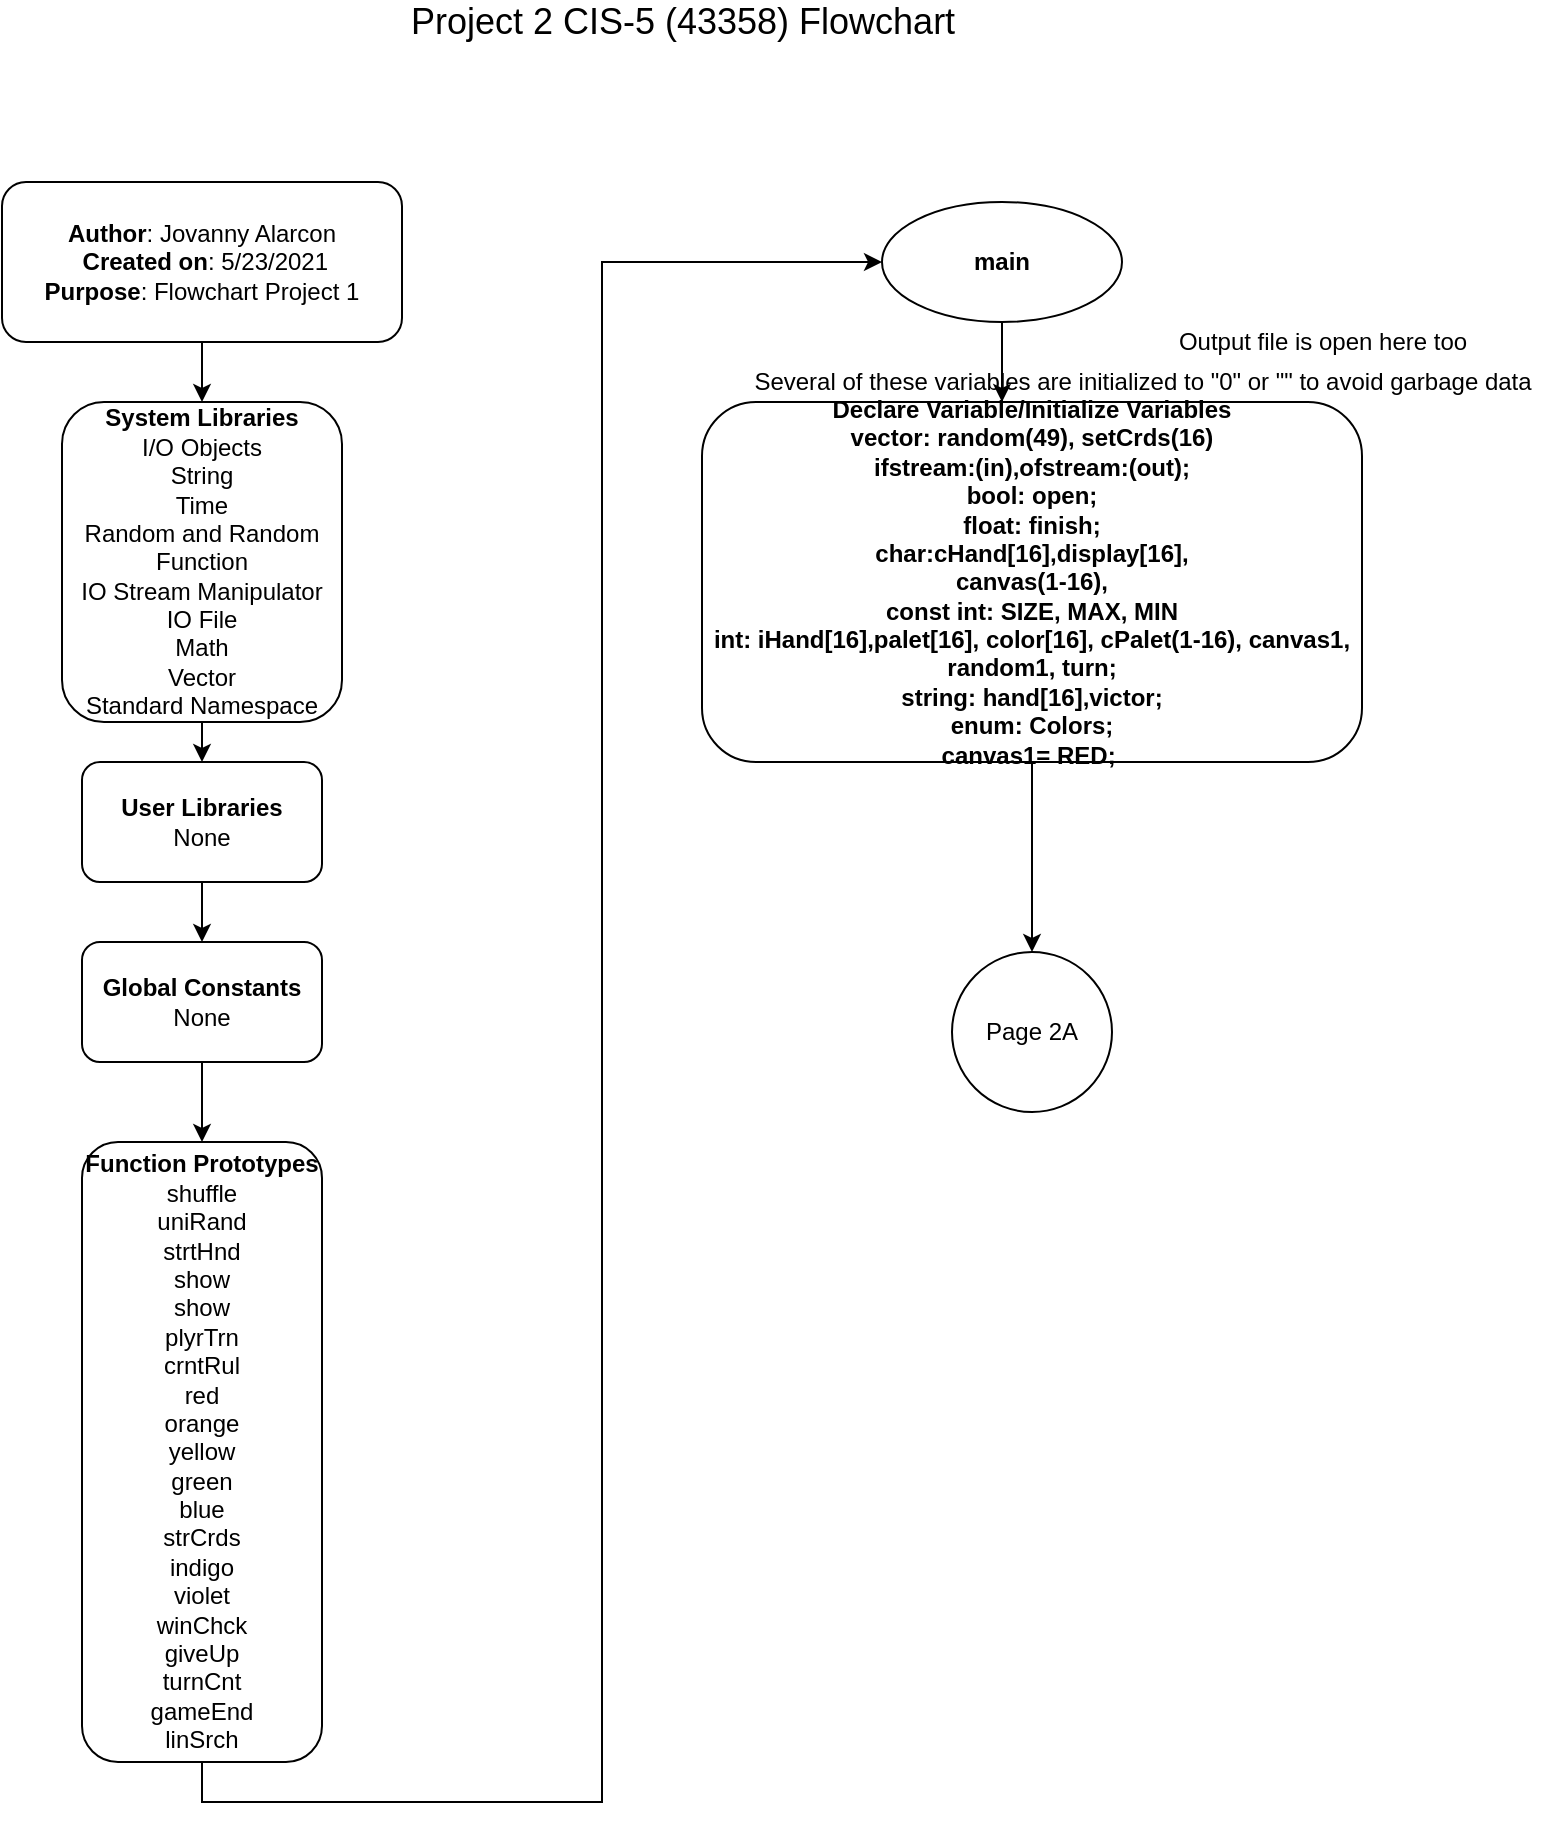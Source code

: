 <mxfile version="14.7.0" type="device" pages="34"><diagram id="C5RBs43oDa-KdzZeNtuy" name="Page-1"><mxGraphModel dx="1422" dy="762" grid="1" gridSize="10" guides="1" tooltips="1" connect="1" arrows="1" fold="1" page="1" pageScale="1" pageWidth="827" pageHeight="1169" math="0" shadow="0"><root><mxCell id="WIyWlLk6GJQsqaUBKTNV-0"/><mxCell id="WIyWlLk6GJQsqaUBKTNV-1" parent="WIyWlLk6GJQsqaUBKTNV-0"/><mxCell id="kA_W0j76bTvZjaZpq6mF-0" value="&lt;font style=&quot;font-size: 18px&quot;&gt;Project 2 CIS-5 (43358) Flowchart&lt;/font&gt;" style="text;html=1;align=center;verticalAlign=middle;resizable=0;points=[];autosize=1;strokeColor=none;" parent="WIyWlLk6GJQsqaUBKTNV-1" vertex="1"><mxGeometry x="235" y="30" width="290" height="20" as="geometry"/></mxCell><mxCell id="n61CuWfI9udKBEfM7Q9L-0" value="" style="edgeStyle=orthogonalEdgeStyle;rounded=0;orthogonalLoop=1;jettySize=auto;html=1;" edge="1" parent="WIyWlLk6GJQsqaUBKTNV-1" source="kA_W0j76bTvZjaZpq6mF-1" target="kA_W0j76bTvZjaZpq6mF-4"><mxGeometry relative="1" as="geometry"/></mxCell><mxCell id="kA_W0j76bTvZjaZpq6mF-1" value="&lt;b&gt;Author&lt;/b&gt;: Jovanny Alarcon&lt;br&gt;&amp;nbsp;&lt;b&gt;Created on&lt;/b&gt;: 5/23/2021&lt;br&gt;&lt;b&gt;Purpose&lt;/b&gt;: Flowchart Project 1" style="rounded=1;whiteSpace=wrap;html=1;" parent="WIyWlLk6GJQsqaUBKTNV-1" vertex="1"><mxGeometry x="40" y="120" width="200" height="80" as="geometry"/></mxCell><mxCell id="kA_W0j76bTvZjaZpq6mF-12" value="" style="edgeStyle=orthogonalEdgeStyle;rounded=0;orthogonalLoop=1;jettySize=auto;html=1;" parent="WIyWlLk6GJQsqaUBKTNV-1" source="kA_W0j76bTvZjaZpq6mF-4" target="kA_W0j76bTvZjaZpq6mF-8" edge="1"><mxGeometry relative="1" as="geometry"><Array as="points"><mxPoint x="140" y="350"/><mxPoint x="140" y="350"/></Array></mxGeometry></mxCell><mxCell id="kA_W0j76bTvZjaZpq6mF-4" value="&lt;b&gt;System Libraries&lt;/b&gt;&lt;br&gt;I/O Objects&lt;br&gt;String&lt;br&gt;Time&lt;br&gt;Random and Random Function&lt;br&gt;IO Stream Manipulator&lt;br&gt;IO File&lt;br&gt;Math&lt;br&gt;Vector&lt;br&gt;Standard Namespace" style="rounded=1;whiteSpace=wrap;html=1;" parent="WIyWlLk6GJQsqaUBKTNV-1" vertex="1"><mxGeometry x="70" y="230" width="140" height="160" as="geometry"/></mxCell><mxCell id="kA_W0j76bTvZjaZpq6mF-14" style="edgeStyle=orthogonalEdgeStyle;rounded=0;orthogonalLoop=1;jettySize=auto;html=1;exitX=0.5;exitY=1;exitDx=0;exitDy=0;entryX=0.5;entryY=0;entryDx=0;entryDy=0;" parent="WIyWlLk6GJQsqaUBKTNV-1" source="kA_W0j76bTvZjaZpq6mF-8" target="kA_W0j76bTvZjaZpq6mF-10" edge="1"><mxGeometry relative="1" as="geometry"/></mxCell><mxCell id="kA_W0j76bTvZjaZpq6mF-8" value="&lt;b&gt;User Libraries&lt;/b&gt;&lt;br&gt;None" style="rounded=1;whiteSpace=wrap;html=1;" parent="WIyWlLk6GJQsqaUBKTNV-1" vertex="1"><mxGeometry x="80" y="410" width="120" height="60" as="geometry"/></mxCell><mxCell id="kA_W0j76bTvZjaZpq6mF-15" style="edgeStyle=orthogonalEdgeStyle;rounded=0;orthogonalLoop=1;jettySize=auto;html=1;exitX=0.5;exitY=1;exitDx=0;exitDy=0;entryX=0.5;entryY=0;entryDx=0;entryDy=0;" parent="WIyWlLk6GJQsqaUBKTNV-1" source="kA_W0j76bTvZjaZpq6mF-10" target="kA_W0j76bTvZjaZpq6mF-17" edge="1"><mxGeometry relative="1" as="geometry"><mxPoint x="140" y="550" as="targetPoint"/></mxGeometry></mxCell><mxCell id="kA_W0j76bTvZjaZpq6mF-10" value="&lt;b&gt;Global Constants&lt;/b&gt;&lt;br&gt;None" style="rounded=1;whiteSpace=wrap;html=1;" parent="WIyWlLk6GJQsqaUBKTNV-1" vertex="1"><mxGeometry x="80" y="500" width="120" height="60" as="geometry"/></mxCell><mxCell id="kA_W0j76bTvZjaZpq6mF-23" style="edgeStyle=orthogonalEdgeStyle;rounded=0;orthogonalLoop=1;jettySize=auto;html=1;exitX=0.5;exitY=1;exitDx=0;exitDy=0;entryX=0;entryY=0.5;entryDx=0;entryDy=0;" parent="WIyWlLk6GJQsqaUBKTNV-1" source="kA_W0j76bTvZjaZpq6mF-17" target="kA_W0j76bTvZjaZpq6mF-18" edge="1"><mxGeometry relative="1" as="geometry"/></mxCell><mxCell id="kA_W0j76bTvZjaZpq6mF-17" value="&lt;b&gt;Function Prototypes&lt;br&gt;&lt;/b&gt;shuffle&lt;br&gt;uniRand&lt;br&gt;strtHnd&lt;br&gt;show&lt;br&gt;show&lt;br&gt;plyrTrn&lt;br&gt;crntRul&lt;br&gt;red&lt;br&gt;orange&lt;br&gt;yellow&lt;br&gt;green&lt;br&gt;blue&lt;br&gt;strCrds&lt;br&gt;indigo&lt;br&gt;violet&lt;br&gt;winChck&lt;br&gt;giveUp&lt;br&gt;turnCnt&lt;br&gt;gameEnd&lt;br&gt;linSrch&lt;br&gt;" style="rounded=1;whiteSpace=wrap;html=1;" parent="WIyWlLk6GJQsqaUBKTNV-1" vertex="1"><mxGeometry x="80" y="600" width="120" height="310" as="geometry"/></mxCell><mxCell id="kA_W0j76bTvZjaZpq6mF-24" style="edgeStyle=orthogonalEdgeStyle;rounded=0;orthogonalLoop=1;jettySize=auto;html=1;exitX=0.5;exitY=1;exitDx=0;exitDy=0;" parent="WIyWlLk6GJQsqaUBKTNV-1" source="kA_W0j76bTvZjaZpq6mF-18" edge="1"><mxGeometry relative="1" as="geometry"><mxPoint x="540" y="230" as="targetPoint"/></mxGeometry></mxCell><mxCell id="kA_W0j76bTvZjaZpq6mF-18" value="&lt;b&gt;main&lt;br&gt;&lt;/b&gt;" style="ellipse;whiteSpace=wrap;html=1;" parent="WIyWlLk6GJQsqaUBKTNV-1" vertex="1"><mxGeometry x="480" y="130" width="120" height="60" as="geometry"/></mxCell><mxCell id="27WhkNEEZyHJT4ffF5v0-0" value="" style="edgeStyle=orthogonalEdgeStyle;rounded=0;orthogonalLoop=1;jettySize=auto;html=1;" edge="1" parent="WIyWlLk6GJQsqaUBKTNV-1" source="kA_W0j76bTvZjaZpq6mF-25" target="SjaFx3zR5nh5gSjLffQZ-4"><mxGeometry relative="1" as="geometry"/></mxCell><mxCell id="kA_W0j76bTvZjaZpq6mF-25" value="&lt;div&gt;&lt;b&gt;Declare Variable/Initialize Variables&lt;/b&gt;&lt;/div&gt;&lt;div&gt;&lt;b&gt;vector: random(49), setCrds(16)&lt;/b&gt;&lt;/div&gt;&lt;div&gt;&lt;b&gt;ifstream:(in),ofstream:(out);&lt;/b&gt;&lt;/div&gt;&lt;div&gt;&lt;b&gt;bool: open;&lt;/b&gt;&lt;b&gt;&lt;br&gt;&lt;/b&gt;&lt;/div&gt;&lt;div&gt;&lt;b&gt;float: finish;&lt;/b&gt;&lt;b&gt;&lt;br&gt;&lt;/b&gt;&lt;/div&gt;&lt;div&gt;&lt;b&gt;char:cHand[16],display[16],&lt;/b&gt;&lt;/div&gt;&lt;b&gt;canvas(1-16),&lt;br&gt;const int: SIZE, MAX, MIN&lt;br&gt;&lt;/b&gt;&lt;div&gt;&lt;b&gt;int: iHand[16],palet[16], color[16], cPalet(1-16), canvas1, random1, turn;&lt;/b&gt;&lt;/div&gt;&lt;div&gt;&lt;b&gt;string: hand[16],victor;&lt;/b&gt;&lt;/div&gt;&lt;div&gt;&lt;b&gt;enum: Colors;&lt;/b&gt;&lt;/div&gt;&lt;div&gt;&lt;b&gt;canvas1= RED;&amp;nbsp;&lt;/b&gt;&lt;/div&gt;" style="rounded=1;whiteSpace=wrap;html=1;align=center;" parent="WIyWlLk6GJQsqaUBKTNV-1" vertex="1"><mxGeometry x="390" y="230" width="330" height="180" as="geometry"/></mxCell><mxCell id="SjaFx3zR5nh5gSjLffQZ-4" value="Page 2A" style="ellipse;whiteSpace=wrap;html=1;aspect=fixed;" parent="WIyWlLk6GJQsqaUBKTNV-1" vertex="1"><mxGeometry x="515" y="505" width="80" height="80" as="geometry"/></mxCell><mxCell id="G6XFQCTCaghy-HcyzCh--1" value="Several of these variables are initialized to &quot;0&quot; or &quot;&quot; to avoid garbage data" style="text;html=1;align=center;verticalAlign=middle;resizable=0;points=[];autosize=1;strokeColor=none;" parent="WIyWlLk6GJQsqaUBKTNV-1" vertex="1"><mxGeometry x="410" y="210" width="400" height="20" as="geometry"/></mxCell><mxCell id="G6XFQCTCaghy-HcyzCh--4" value="Output file is open here too" style="text;html=1;align=center;verticalAlign=middle;resizable=0;points=[];autosize=1;strokeColor=none;" parent="WIyWlLk6GJQsqaUBKTNV-1" vertex="1"><mxGeometry x="620" y="190" width="160" height="20" as="geometry"/></mxCell></root></mxGraphModel></diagram><diagram id="-CGeuRyuNmp4AfkpsXAk" name="Page-2"><mxGraphModel dx="1422" dy="762" grid="1" gridSize="10" guides="1" tooltips="1" connect="1" arrows="1" fold="1" page="1" pageScale="1" pageWidth="850" pageHeight="1100" math="0" shadow="0"><root><mxCell id="SjMvK00uKLwHZtZAUx2W-0"/><mxCell id="SjMvK00uKLwHZtZAUx2W-1" parent="SjMvK00uKLwHZtZAUx2W-0"/><mxCell id="tQsiWCh1J7EBSLlwXwF--4" value="" style="edgeStyle=orthogonalEdgeStyle;rounded=0;orthogonalLoop=1;jettySize=auto;html=1;fontSize=13;" edge="1" parent="SjMvK00uKLwHZtZAUx2W-1" source="tQsiWCh1J7EBSLlwXwF--0" target="tQsiWCh1J7EBSLlwXwF--1"><mxGeometry relative="1" as="geometry"/></mxCell><mxCell id="tQsiWCh1J7EBSLlwXwF--0" value="Page 2A" style="ellipse;whiteSpace=wrap;html=1;aspect=fixed;fontSize=13;" vertex="1" parent="SjMvK00uKLwHZtZAUx2W-1"><mxGeometry x="200" y="170" width="80" height="80" as="geometry"/></mxCell><mxCell id="tQsiWCh1J7EBSLlwXwF--11" style="edgeStyle=orthogonalEdgeStyle;rounded=0;orthogonalLoop=1;jettySize=auto;html=1;exitX=1;exitY=0.5;exitDx=0;exitDy=0;entryX=0;entryY=0.5;entryDx=0;entryDy=0;fontSize=13;" edge="1" parent="SjMvK00uKLwHZtZAUx2W-1" source="tQsiWCh1J7EBSLlwXwF--1" target="tQsiWCh1J7EBSLlwXwF--10"><mxGeometry relative="1" as="geometry"/></mxCell><mxCell id="tQsiWCh1J7EBSLlwXwF--1" value="shuffle(random, setCrds)" style="shape=process;whiteSpace=wrap;html=1;backgroundOutline=1;fontSize=13;" vertex="1" parent="SjMvK00uKLwHZtZAUx2W-1"><mxGeometry x="180" y="300" width="120" height="60" as="geometry"/></mxCell><mxCell id="tQsiWCh1J7EBSLlwXwF--13" style="edgeStyle=orthogonalEdgeStyle;rounded=0;orthogonalLoop=1;jettySize=auto;html=1;exitX=1;exitY=0.5;exitDx=0;exitDy=0;fontSize=13;" edge="1" parent="SjMvK00uKLwHZtZAUx2W-1" source="tQsiWCh1J7EBSLlwXwF--2" target="tQsiWCh1J7EBSLlwXwF--8"><mxGeometry relative="1" as="geometry"/></mxCell><mxCell id="tQsiWCh1J7EBSLlwXwF--2" value="&lt;span style=&quot;font-size: 13px;&quot;&gt;firstPly(palet, cPalet, iHand, color, turn)&lt;/span&gt;" style="shape=process;whiteSpace=wrap;html=1;backgroundOutline=1;fontSize=13;" vertex="1" parent="SjMvK00uKLwHZtZAUx2W-1"><mxGeometry x="180" y="490" width="120" height="60" as="geometry"/></mxCell><mxCell id="tQsiWCh1J7EBSLlwXwF--12" style="edgeStyle=orthogonalEdgeStyle;rounded=0;orthogonalLoop=1;jettySize=auto;html=1;exitX=1;exitY=0.5;exitDx=0;exitDy=0;fontSize=13;" edge="1" parent="SjMvK00uKLwHZtZAUx2W-1" source="tQsiWCh1J7EBSLlwXwF--3" target="tQsiWCh1J7EBSLlwXwF--9"><mxGeometry relative="1" as="geometry"/></mxCell><mxCell id="tQsiWCh1J7EBSLlwXwF--3" value="strtHnd(setCrds, SIZE, cHand, iHand, color, hand" style="shape=process;whiteSpace=wrap;html=1;backgroundOutline=1;fontSize=13;" vertex="1" parent="SjMvK00uKLwHZtZAUx2W-1"><mxGeometry x="180" y="390" width="120" height="60" as="geometry"/></mxCell><mxCell id="tQsiWCh1J7EBSLlwXwF--8" value="Page 6" style="ellipse;whiteSpace=wrap;html=1;aspect=fixed;fontSize=13;" vertex="1" parent="SjMvK00uKLwHZtZAUx2W-1"><mxGeometry x="470" y="480" width="80" height="80" as="geometry"/></mxCell><mxCell id="tQsiWCh1J7EBSLlwXwF--9" value="Page 5" style="ellipse;whiteSpace=wrap;html=1;aspect=fixed;fontSize=13;" vertex="1" parent="SjMvK00uKLwHZtZAUx2W-1"><mxGeometry x="470" y="380" width="80" height="80" as="geometry"/></mxCell><mxCell id="tQsiWCh1J7EBSLlwXwF--10" value="Page 3" style="ellipse;whiteSpace=wrap;html=1;aspect=fixed;fontSize=13;" vertex="1" parent="SjMvK00uKLwHZtZAUx2W-1"><mxGeometry x="470" y="290" width="80" height="80" as="geometry"/></mxCell><mxCell id="41lcGIRXBZnNvkT34m4C-1" value="" style="edgeStyle=orthogonalEdgeStyle;rounded=0;orthogonalLoop=1;jettySize=auto;html=1;fontSize=13;" edge="1" parent="SjMvK00uKLwHZtZAUx2W-1" source="41lcGIRXBZnNvkT34m4C-0" target="tQsiWCh1J7EBSLlwXwF--3"><mxGeometry relative="1" as="geometry"/></mxCell><mxCell id="41lcGIRXBZnNvkT34m4C-0" value="Page 2B" style="ellipse;whiteSpace=wrap;html=1;aspect=fixed;fontSize=13;" vertex="1" parent="SjMvK00uKLwHZtZAUx2W-1"><mxGeometry x="40" y="380" width="80" height="80" as="geometry"/></mxCell><mxCell id="41lcGIRXBZnNvkT34m4C-3" value="" style="edgeStyle=orthogonalEdgeStyle;rounded=0;orthogonalLoop=1;jettySize=auto;html=1;fontSize=13;" edge="1" parent="SjMvK00uKLwHZtZAUx2W-1" source="41lcGIRXBZnNvkT34m4C-2" target="tQsiWCh1J7EBSLlwXwF--2"><mxGeometry relative="1" as="geometry"/></mxCell><mxCell id="41lcGIRXBZnNvkT34m4C-2" value="Page 2C" style="ellipse;whiteSpace=wrap;html=1;aspect=fixed;fontSize=13;" vertex="1" parent="SjMvK00uKLwHZtZAUx2W-1"><mxGeometry x="40" y="480" width="80" height="80" as="geometry"/></mxCell><mxCell id="Rc51yDexeSZqBqzX4XGM-0" value="&lt;span style=&quot;font-size: 18px&quot;&gt;Int main Function&lt;/span&gt;" style="text;html=1;align=center;verticalAlign=middle;resizable=0;points=[];autosize=1;strokeColor=none;" vertex="1" parent="SjMvK00uKLwHZtZAUx2W-1"><mxGeometry x="305" y="30" width="150" height="20" as="geometry"/></mxCell></root></mxGraphModel></diagram><diagram id="vdNKIgCQydKNcl1FcjG4" name="Page-3"><mxGraphModel dx="1673" dy="896" grid="1" gridSize="10" guides="1" tooltips="1" connect="1" arrows="1" fold="1" page="1" pageScale="1" pageWidth="850" pageHeight="1100" math="0" shadow="0"><root><mxCell id="ZLxtA93nwmR5t5jPuc14-0"/><mxCell id="ZLxtA93nwmR5t5jPuc14-1" parent="ZLxtA93nwmR5t5jPuc14-0"/><mxCell id="X3J8QAgyaqdOakQF5hrG-1" value="" style="edgeStyle=orthogonalEdgeStyle;rounded=0;orthogonalLoop=1;jettySize=auto;html=1;fontSize=15;" edge="1" parent="ZLxtA93nwmR5t5jPuc14-1" source="Y_33pfXcpw3EKKPM8Oyb-0" target="X3J8QAgyaqdOakQF5hrG-0"><mxGeometry relative="1" as="geometry"/></mxCell><mxCell id="Y_33pfXcpw3EKKPM8Oyb-0" value="Page 3" style="ellipse;whiteSpace=wrap;html=1;aspect=fixed;fontSize=15;" vertex="1" parent="ZLxtA93nwmR5t5jPuc14-1"><mxGeometry x="67.5" y="90" width="80" height="80" as="geometry"/></mxCell><mxCell id="X3J8QAgyaqdOakQF5hrG-3" value="" style="edgeStyle=orthogonalEdgeStyle;rounded=0;orthogonalLoop=1;jettySize=auto;html=1;fontSize=15;" edge="1" parent="ZLxtA93nwmR5t5jPuc14-1" source="X3J8QAgyaqdOakQF5hrG-0" target="X3J8QAgyaqdOakQF5hrG-2"><mxGeometry relative="1" as="geometry"/></mxCell><mxCell id="X3J8QAgyaqdOakQF5hrG-0" value="const int: MAX, MIN" style="rounded=1;whiteSpace=wrap;html=1;fontSize=15;" vertex="1" parent="ZLxtA93nwmR5t5jPuc14-1"><mxGeometry x="47.5" y="230" width="120" height="60" as="geometry"/></mxCell><mxCell id="X3J8QAgyaqdOakQF5hrG-5" value="" style="edgeStyle=orthogonalEdgeStyle;rounded=0;orthogonalLoop=1;jettySize=auto;html=1;fontSize=15;" edge="1" parent="ZLxtA93nwmR5t5jPuc14-1" source="X3J8QAgyaqdOakQF5hrG-2" target="X3J8QAgyaqdOakQF5hrG-4"><mxGeometry relative="1" as="geometry"/></mxCell><mxCell id="X3J8QAgyaqdOakQF5hrG-11" value="" style="edgeStyle=orthogonalEdgeStyle;rounded=0;orthogonalLoop=1;jettySize=auto;html=1;fontSize=15;" edge="1" parent="ZLxtA93nwmR5t5jPuc14-1" source="X3J8QAgyaqdOakQF5hrG-2" target="X3J8QAgyaqdOakQF5hrG-10"><mxGeometry relative="1" as="geometry"/></mxCell><mxCell id="X3J8QAgyaqdOakQF5hrG-2" value="index = 0;&amp;nbsp;&lt;br style=&quot;font-size: 15px;&quot;&gt;index &lt;br style=&quot;font-size: 15px;&quot;&gt;&amp;lt;&lt;br style=&quot;font-size: 15px;&quot;&gt;&amp;nbsp;random.size{};" style="rhombus;whiteSpace=wrap;html=1;fontSize=15;" vertex="1" parent="ZLxtA93nwmR5t5jPuc14-1"><mxGeometry x="40" y="350" width="135" height="140" as="geometry"/></mxCell><mxCell id="X3J8QAgyaqdOakQF5hrG-7" value="" style="edgeStyle=orthogonalEdgeStyle;rounded=0;orthogonalLoop=1;jettySize=auto;html=1;fontSize=15;" edge="1" parent="ZLxtA93nwmR5t5jPuc14-1" source="X3J8QAgyaqdOakQF5hrG-4" target="X3J8QAgyaqdOakQF5hrG-6"><mxGeometry relative="1" as="geometry"/></mxCell><mxCell id="X3J8QAgyaqdOakQF5hrG-4" value="random[index] = index + 1;" style="rounded=1;whiteSpace=wrap;html=1;fontSize=15;" vertex="1" parent="ZLxtA93nwmR5t5jPuc14-1"><mxGeometry x="257.5" y="390" width="120" height="60" as="geometry"/></mxCell><mxCell id="X3J8QAgyaqdOakQF5hrG-8" style="edgeStyle=orthogonalEdgeStyle;rounded=0;orthogonalLoop=1;jettySize=auto;html=1;exitX=0;exitY=0.5;exitDx=0;exitDy=0;entryX=0.5;entryY=0;entryDx=0;entryDy=0;fontSize=15;" edge="1" parent="ZLxtA93nwmR5t5jPuc14-1" source="X3J8QAgyaqdOakQF5hrG-6" target="X3J8QAgyaqdOakQF5hrG-2"><mxGeometry relative="1" as="geometry"/></mxCell><mxCell id="X3J8QAgyaqdOakQF5hrG-6" value="index++" style="rounded=1;whiteSpace=wrap;html=1;fontSize=15;" vertex="1" parent="ZLxtA93nwmR5t5jPuc14-1"><mxGeometry x="277.5" y="310" width="80" height="40" as="geometry"/></mxCell><mxCell id="X3J8QAgyaqdOakQF5hrG-9" value="For Loop" style="text;html=1;align=center;verticalAlign=middle;resizable=0;points=[];autosize=1;strokeColor=none;fontSize=15;" vertex="1" parent="ZLxtA93nwmR5t5jPuc14-1"><mxGeometry x="20" y="320" width="80" height="20" as="geometry"/></mxCell><mxCell id="X3J8QAgyaqdOakQF5hrG-13" value="" style="edgeStyle=orthogonalEdgeStyle;rounded=0;orthogonalLoop=1;jettySize=auto;html=1;fontSize=15;" edge="1" parent="ZLxtA93nwmR5t5jPuc14-1" source="X3J8QAgyaqdOakQF5hrG-10" target="X3J8QAgyaqdOakQF5hrG-12"><mxGeometry relative="1" as="geometry"/></mxCell><mxCell id="X3J8QAgyaqdOakQF5hrG-10" value="int:&amp;nbsp;&lt;br style=&quot;font-size: 15px;&quot;&gt;numShfl = 10 ^ 7" style="rounded=1;whiteSpace=wrap;html=1;fontSize=15;" vertex="1" parent="ZLxtA93nwmR5t5jPuc14-1"><mxGeometry x="47.5" y="560" width="120" height="60" as="geometry"/></mxCell><mxCell id="X3J8QAgyaqdOakQF5hrG-15" value="" style="edgeStyle=orthogonalEdgeStyle;rounded=0;orthogonalLoop=1;jettySize=auto;html=1;fontSize=15;" edge="1" parent="ZLxtA93nwmR5t5jPuc14-1" source="X3J8QAgyaqdOakQF5hrG-12" target="X3J8QAgyaqdOakQF5hrG-14"><mxGeometry relative="1" as="geometry"/></mxCell><mxCell id="1e_WpWGi1KMTtMZlae3_-1" style="edgeStyle=orthogonalEdgeStyle;rounded=0;orthogonalLoop=1;jettySize=auto;html=1;exitX=0.5;exitY=1;exitDx=0;exitDy=0;entryX=0.442;entryY=-0.05;entryDx=0;entryDy=0;entryPerimeter=0;fontSize=15;" edge="1" parent="ZLxtA93nwmR5t5jPuc14-1" source="X3J8QAgyaqdOakQF5hrG-12" target="1e_WpWGi1KMTtMZlae3_-0"><mxGeometry relative="1" as="geometry"/></mxCell><mxCell id="X3J8QAgyaqdOakQF5hrG-12" value="int i = 0;&lt;br style=&quot;font-size: 15px;&quot;&gt;i&lt;br style=&quot;font-size: 15px;&quot;&gt;&amp;lt;&lt;br style=&quot;font-size: 15px;&quot;&gt;numShfl" style="rhombus;whiteSpace=wrap;html=1;fontSize=15;" vertex="1" parent="ZLxtA93nwmR5t5jPuc14-1"><mxGeometry x="297.5" y="520" width="135" height="140" as="geometry"/></mxCell><mxCell id="X3J8QAgyaqdOakQF5hrG-17" value="" style="edgeStyle=orthogonalEdgeStyle;rounded=0;orthogonalLoop=1;jettySize=auto;html=1;fontSize=15;" edge="1" parent="ZLxtA93nwmR5t5jPuc14-1" source="X3J8QAgyaqdOakQF5hrG-14" target="X3J8QAgyaqdOakQF5hrG-16"><mxGeometry relative="1" as="geometry"/></mxCell><mxCell id="X3J8QAgyaqdOakQF5hrG-14" value="int: temp, rand1, rand2" style="rounded=1;whiteSpace=wrap;html=1;fontSize=15;" vertex="1" parent="ZLxtA93nwmR5t5jPuc14-1"><mxGeometry x="457.5" y="560" width="120" height="60" as="geometry"/></mxCell><mxCell id="X3J8QAgyaqdOakQF5hrG-19" style="edgeStyle=orthogonalEdgeStyle;rounded=0;orthogonalLoop=1;jettySize=auto;html=1;exitX=0.5;exitY=0;exitDx=0;exitDy=0;entryX=1;entryY=0.5;entryDx=0;entryDy=0;fontSize=15;" edge="1" parent="ZLxtA93nwmR5t5jPuc14-1" source="X3J8QAgyaqdOakQF5hrG-16" target="X3J8QAgyaqdOakQF5hrG-18"><mxGeometry relative="1" as="geometry"/></mxCell><mxCell id="X3J8QAgyaqdOakQF5hrG-16" value="temp = random[rand1];&lt;br style=&quot;font-size: 15px;&quot;&gt;random [rand1] =&amp;nbsp;&lt;br style=&quot;font-size: 15px;&quot;&gt;random[rand2]&lt;br style=&quot;font-size: 15px;&quot;&gt;random[rand2] = temp" style="rounded=1;whiteSpace=wrap;html=1;fontSize=15;" vertex="1" parent="ZLxtA93nwmR5t5jPuc14-1"><mxGeometry x="647.5" y="480" width="120" height="150" as="geometry"/></mxCell><mxCell id="X3J8QAgyaqdOakQF5hrG-20" style="edgeStyle=orthogonalEdgeStyle;rounded=0;orthogonalLoop=1;jettySize=auto;html=1;exitX=0;exitY=0.5;exitDx=0;exitDy=0;entryX=0.5;entryY=0;entryDx=0;entryDy=0;fontSize=15;" edge="1" parent="ZLxtA93nwmR5t5jPuc14-1" source="X3J8QAgyaqdOakQF5hrG-18" target="X3J8QAgyaqdOakQF5hrG-12"><mxGeometry relative="1" as="geometry"/></mxCell><mxCell id="X3J8QAgyaqdOakQF5hrG-18" value="i++" style="rounded=1;whiteSpace=wrap;html=1;fontSize=15;" vertex="1" parent="ZLxtA93nwmR5t5jPuc14-1"><mxGeometry x="482.5" y="480" width="70" height="40" as="geometry"/></mxCell><mxCell id="wsO8ALPuu5eLo_xyJJbO-1" style="edgeStyle=orthogonalEdgeStyle;rounded=0;orthogonalLoop=1;jettySize=auto;html=1;exitX=1;exitY=0.5;exitDx=0;exitDy=0;fontSize=15;" edge="1" parent="ZLxtA93nwmR5t5jPuc14-1" source="1e_WpWGi1KMTtMZlae3_-0" target="wsO8ALPuu5eLo_xyJJbO-0"><mxGeometry relative="1" as="geometry"/></mxCell><mxCell id="1e_WpWGi1KMTtMZlae3_-0" value="uniRand&lt;br style=&quot;font-size: 15px;&quot;&gt;(random, setCrds, 16)&amp;nbsp;" style="shape=process;whiteSpace=wrap;html=1;backgroundOutline=1;fontSize=15;" vertex="1" parent="ZLxtA93nwmR5t5jPuc14-1"><mxGeometry x="157.5" y="790" width="120" height="60" as="geometry"/></mxCell><mxCell id="wsO8ALPuu5eLo_xyJJbO-0" value="Page 4" style="ellipse;whiteSpace=wrap;html=1;aspect=fixed;fontSize=15;" vertex="1" parent="ZLxtA93nwmR5t5jPuc14-1"><mxGeometry x="447.5" y="780" width="80" height="80" as="geometry"/></mxCell><mxCell id="2_NpvZBSfn0_qf54PGVt-0" value="&lt;span style=&quot;font-size: 18px&quot;&gt;Void Function Shuffle&lt;/span&gt;" style="text;html=1;align=center;verticalAlign=middle;resizable=0;points=[];autosize=1;strokeColor=none;" vertex="1" parent="ZLxtA93nwmR5t5jPuc14-1"><mxGeometry x="285" y="30" width="190" height="20" as="geometry"/></mxCell></root></mxGraphModel></diagram><diagram id="BcNnGriS-raCFFOGB7Sv" name="Page-4"><mxGraphModel dx="1422" dy="762" grid="1" gridSize="10" guides="1" tooltips="1" connect="1" arrows="1" fold="1" page="1" pageScale="1" pageWidth="850" pageHeight="1100" math="0" shadow="0"><root><mxCell id="oL9kQnh8TQn0aWGfheGt-0"/><mxCell id="oL9kQnh8TQn0aWGfheGt-1" parent="oL9kQnh8TQn0aWGfheGt-0"/><mxCell id="7I6OApxvl994Rkxw6clK-1" value="" style="edgeStyle=orthogonalEdgeStyle;rounded=0;orthogonalLoop=1;jettySize=auto;html=1;" edge="1" parent="oL9kQnh8TQn0aWGfheGt-1" source="YP5wmkGHSliVvLQb7O-3-0" target="7I6OApxvl994Rkxw6clK-0"><mxGeometry relative="1" as="geometry"/></mxCell><mxCell id="YP5wmkGHSliVvLQb7O-3-0" value="Page 4" style="ellipse;whiteSpace=wrap;html=1;aspect=fixed;" vertex="1" parent="oL9kQnh8TQn0aWGfheGt-1"><mxGeometry x="347.5" y="180" width="80" height="80" as="geometry"/></mxCell><mxCell id="Pe0Ac7ipnL7bjoJngRpz-1" value="" style="edgeStyle=orthogonalEdgeStyle;rounded=0;orthogonalLoop=1;jettySize=auto;html=1;" edge="1" parent="oL9kQnh8TQn0aWGfheGt-1" source="7I6OApxvl994Rkxw6clK-0" target="Pe0Ac7ipnL7bjoJngRpz-0"><mxGeometry relative="1" as="geometry"/></mxCell><mxCell id="7I6OApxvl994Rkxw6clK-0" value="vector&amp;lt;int&amp;gt;: cards(16);" style="rounded=1;whiteSpace=wrap;html=1;" vertex="1" parent="oL9kQnh8TQn0aWGfheGt-1"><mxGeometry x="327.5" y="300" width="120" height="60" as="geometry"/></mxCell><mxCell id="Pe0Ac7ipnL7bjoJngRpz-3" value="" style="edgeStyle=orthogonalEdgeStyle;rounded=0;orthogonalLoop=1;jettySize=auto;html=1;" edge="1" parent="oL9kQnh8TQn0aWGfheGt-1" source="Pe0Ac7ipnL7bjoJngRpz-0" target="Pe0Ac7ipnL7bjoJngRpz-2"><mxGeometry relative="1" as="geometry"/></mxCell><mxCell id="Pe0Ac7ipnL7bjoJngRpz-9" value="" style="edgeStyle=orthogonalEdgeStyle;rounded=0;orthogonalLoop=1;jettySize=auto;html=1;" edge="1" parent="oL9kQnh8TQn0aWGfheGt-1" source="Pe0Ac7ipnL7bjoJngRpz-0" target="Pe0Ac7ipnL7bjoJngRpz-8"><mxGeometry relative="1" as="geometry"/></mxCell><mxCell id="Pe0Ac7ipnL7bjoJngRpz-0" value="int i = 0;&lt;br&gt;i&lt;br&gt;&amp;lt; size;" style="rhombus;whiteSpace=wrap;html=1;" vertex="1" parent="oL9kQnh8TQn0aWGfheGt-1"><mxGeometry x="320" y="410" width="135" height="140" as="geometry"/></mxCell><mxCell id="Pe0Ac7ipnL7bjoJngRpz-5" style="edgeStyle=orthogonalEdgeStyle;rounded=0;orthogonalLoop=1;jettySize=auto;html=1;exitX=0.5;exitY=0;exitDx=0;exitDy=0;entryX=1;entryY=0.5;entryDx=0;entryDy=0;" edge="1" parent="oL9kQnh8TQn0aWGfheGt-1" source="Pe0Ac7ipnL7bjoJngRpz-2" target="Pe0Ac7ipnL7bjoJngRpz-4"><mxGeometry relative="1" as="geometry"/></mxCell><mxCell id="Pe0Ac7ipnL7bjoJngRpz-2" value="setCrds[i]&lt;br&gt;=&lt;br&gt;assign[i]" style="rounded=1;whiteSpace=wrap;html=1;" vertex="1" parent="oL9kQnh8TQn0aWGfheGt-1"><mxGeometry x="537.5" y="450" width="120" height="60" as="geometry"/></mxCell><mxCell id="Pe0Ac7ipnL7bjoJngRpz-6" style="edgeStyle=orthogonalEdgeStyle;rounded=0;orthogonalLoop=1;jettySize=auto;html=1;exitX=0;exitY=0.5;exitDx=0;exitDy=0;entryX=0.5;entryY=0;entryDx=0;entryDy=0;" edge="1" parent="oL9kQnh8TQn0aWGfheGt-1" source="Pe0Ac7ipnL7bjoJngRpz-4" target="Pe0Ac7ipnL7bjoJngRpz-0"><mxGeometry relative="1" as="geometry"/></mxCell><mxCell id="Pe0Ac7ipnL7bjoJngRpz-4" value="i++" style="rounded=1;whiteSpace=wrap;html=1;" vertex="1" parent="oL9kQnh8TQn0aWGfheGt-1"><mxGeometry x="467.5" y="370" width="70" height="40" as="geometry"/></mxCell><mxCell id="Pe0Ac7ipnL7bjoJngRpz-8" value="Page 2B" style="ellipse;whiteSpace=wrap;html=1;aspect=fixed;" vertex="1" parent="oL9kQnh8TQn0aWGfheGt-1"><mxGeometry x="347.5" y="650" width="80" height="80" as="geometry"/></mxCell><mxCell id="p7xeDvgr3pmXoTQRnV5c-0" value="&lt;span style=&quot;font-size: 18px&quot;&gt;Void Function uniRand&lt;/span&gt;" style="text;html=1;align=center;verticalAlign=middle;resizable=0;points=[];autosize=1;strokeColor=none;" vertex="1" parent="oL9kQnh8TQn0aWGfheGt-1"><mxGeometry x="280" y="30" width="200" height="20" as="geometry"/></mxCell></root></mxGraphModel></diagram><diagram id="vc-AMeoOxcZzIHdedH0p" name="Page-5"><mxGraphModel dx="1422" dy="762" grid="1" gridSize="10" guides="1" tooltips="1" connect="1" arrows="1" fold="1" page="1" pageScale="1" pageWidth="850" pageHeight="1100" math="0" shadow="0"><root><mxCell id="eS6HT0bcxb_1AmBnZvRq-0"/><mxCell id="eS6HT0bcxb_1AmBnZvRq-1" parent="eS6HT0bcxb_1AmBnZvRq-0"/><mxCell id="V23pam1aCIriKPWmI8QM-0" style="edgeStyle=orthogonalEdgeStyle;rounded=0;orthogonalLoop=1;jettySize=auto;html=1;exitX=1;exitY=0.5;exitDx=0;exitDy=0;" edge="1" parent="eS6HT0bcxb_1AmBnZvRq-1" source="V23pam1aCIriKPWmI8QM-3"><mxGeometry relative="1" as="geometry"><mxPoint x="230" y="415" as="targetPoint"/></mxGeometry></mxCell><mxCell id="V23pam1aCIriKPWmI8QM-1" style="edgeStyle=orthogonalEdgeStyle;rounded=0;orthogonalLoop=1;jettySize=auto;html=1;exitX=0.5;exitY=1;exitDx=0;exitDy=0;entryX=0;entryY=0.5;entryDx=0;entryDy=0;" edge="1" parent="eS6HT0bcxb_1AmBnZvRq-1" source="V23pam1aCIriKPWmI8QM-3" target="V23pam1aCIriKPWmI8QM-17"><mxGeometry relative="1" as="geometry"/></mxCell><mxCell id="V23pam1aCIriKPWmI8QM-2" value="false" style="edgeLabel;html=1;align=center;verticalAlign=middle;resizable=0;points=[];" vertex="1" connectable="0" parent="V23pam1aCIriKPWmI8QM-1"><mxGeometry x="-0.421" y="-1" relative="1" as="geometry"><mxPoint as="offset"/></mxGeometry></mxCell><mxCell id="V23pam1aCIriKPWmI8QM-3" value="int i =1, &lt;br&gt;i &lt;br&gt;&amp;lt;&lt;br&gt;size" style="rhombus;whiteSpace=wrap;html=1;" vertex="1" parent="eS6HT0bcxb_1AmBnZvRq-1"><mxGeometry x="70" y="340" width="130" height="150" as="geometry"/></mxCell><mxCell id="V23pam1aCIriKPWmI8QM-4" value="For Loop" style="text;html=1;align=center;verticalAlign=middle;resizable=0;points=[];autosize=1;strokeColor=none;" vertex="1" parent="eS6HT0bcxb_1AmBnZvRq-1"><mxGeometry x="70" y="340" width="60" height="20" as="geometry"/></mxCell><mxCell id="vDxwyX702RPoRunQ_ZET-3" style="edgeStyle=orthogonalEdgeStyle;rounded=0;orthogonalLoop=1;jettySize=auto;html=1;exitX=1;exitY=0.5;exitDx=0;exitDy=0;entryX=0.539;entryY=1.03;entryDx=0;entryDy=0;entryPerimeter=0;" edge="1" parent="eS6HT0bcxb_1AmBnZvRq-1" source="V23pam1aCIriKPWmI8QM-10" target="V23pam1aCIriKPWmI8QM-14"><mxGeometry relative="1" as="geometry"/></mxCell><mxCell id="V23pam1aCIriKPWmI8QM-10" value="random&lt;br&gt;==&lt;br&gt;(1-49)" style="rhombus;whiteSpace=wrap;html=1;" vertex="1" parent="eS6HT0bcxb_1AmBnZvRq-1"><mxGeometry x="430" y="360" width="110" height="110" as="geometry"/></mxCell><mxCell id="V23pam1aCIriKPWmI8QM-20" style="edgeStyle=orthogonalEdgeStyle;rounded=0;orthogonalLoop=1;jettySize=auto;html=1;exitX=0;exitY=0.5;exitDx=0;exitDy=0;entryX=1;entryY=0.5;entryDx=0;entryDy=0;" edge="1" parent="eS6HT0bcxb_1AmBnZvRq-1" source="V23pam1aCIriKPWmI8QM-14" target="V23pam1aCIriKPWmI8QM-16"><mxGeometry relative="1" as="geometry"/></mxCell><mxCell id="V23pam1aCIriKPWmI8QM-14" value="cHand[i]=('R', 'O' , 'Y', 'G',&amp;nbsp; 'B',&amp;nbsp; 'I'&amp;nbsp;&lt;br&gt;'V;)&lt;br&gt;iHand[I]= (1-7);&lt;br&gt;color(I)=enum(RED-VIOLET&lt;br&gt;hand[I] +=cHand[i] + iHand(statically cast)" style="rounded=1;whiteSpace=wrap;html=1;" vertex="1" parent="eS6HT0bcxb_1AmBnZvRq-1"><mxGeometry x="615" y="180" width="230" height="100" as="geometry"/></mxCell><mxCell id="V23pam1aCIriKPWmI8QM-21" style="edgeStyle=orthogonalEdgeStyle;rounded=0;orthogonalLoop=1;jettySize=auto;html=1;exitX=0;exitY=0.5;exitDx=0;exitDy=0;entryX=1.1;entryY=-0.05;entryDx=0;entryDy=0;entryPerimeter=0;" edge="1" parent="eS6HT0bcxb_1AmBnZvRq-1" source="V23pam1aCIriKPWmI8QM-16" target="V23pam1aCIriKPWmI8QM-4"><mxGeometry relative="1" as="geometry"/></mxCell><mxCell id="V23pam1aCIriKPWmI8QM-16" value="i++" style="rounded=1;whiteSpace=wrap;html=1;" vertex="1" parent="eS6HT0bcxb_1AmBnZvRq-1"><mxGeometry x="305" y="200" width="120" height="60" as="geometry"/></mxCell><mxCell id="V23pam1aCIriKPWmI8QM-17" value="Page 2C" style="ellipse;whiteSpace=wrap;html=1;aspect=fixed;" vertex="1" parent="eS6HT0bcxb_1AmBnZvRq-1"><mxGeometry x="280" y="480" width="80" height="80" as="geometry"/></mxCell><mxCell id="vDxwyX702RPoRunQ_ZET-2" value="" style="edgeStyle=orthogonalEdgeStyle;rounded=0;orthogonalLoop=1;jettySize=auto;html=1;" edge="1" parent="eS6HT0bcxb_1AmBnZvRq-1" source="vDxwyX702RPoRunQ_ZET-0" target="V23pam1aCIriKPWmI8QM-10"><mxGeometry relative="1" as="geometry"/></mxCell><mxCell id="vDxwyX702RPoRunQ_ZET-0" value="hand[i]=&quot;&quot;;&lt;br&gt;random= r[i];" style="rounded=1;whiteSpace=wrap;html=1;" vertex="1" parent="eS6HT0bcxb_1AmBnZvRq-1"><mxGeometry x="230" y="385" width="90" height="60" as="geometry"/></mxCell><mxCell id="vDxwyX702RPoRunQ_ZET-4" value="true&lt;br&gt;" style="text;html=1;align=center;verticalAlign=middle;resizable=0;points=[];autosize=1;strokeColor=none;" vertex="1" parent="eS6HT0bcxb_1AmBnZvRq-1"><mxGeometry x="190" y="385" width="40" height="20" as="geometry"/></mxCell><mxCell id="tUWvPkYK9M6o51B1T17O-0" value="&lt;span style=&quot;font-size: 18px&quot;&gt;Void Function strtHnd&lt;/span&gt;" style="text;html=1;align=center;verticalAlign=middle;resizable=0;points=[];autosize=1;strokeColor=none;" vertex="1" parent="eS6HT0bcxb_1AmBnZvRq-1"><mxGeometry x="285" y="30" width="190" height="20" as="geometry"/></mxCell></root></mxGraphModel></diagram><diagram id="zXtkG2ZJgPW2E0zJH4yo" name="Page-6"><mxGraphModel dx="725" dy="745" grid="1" gridSize="10" guides="1" tooltips="1" connect="1" arrows="1" fold="1" page="1" pageScale="1" pageWidth="850" pageHeight="1100" math="0" shadow="0"><root><mxCell id="U4uMYeIrGQsIYshzVWN7-0"/><mxCell id="U4uMYeIrGQsIYshzVWN7-1" parent="U4uMYeIrGQsIYshzVWN7-0"/><mxCell id="iCySvqMMWOhoOD1iEpw6-1" value="" style="edgeStyle=orthogonalEdgeStyle;rounded=0;orthogonalLoop=1;jettySize=auto;html=1;" edge="1" parent="U4uMYeIrGQsIYshzVWN7-1" source="iCySvqMMWOhoOD1iEpw6-2" target="iCySvqMMWOhoOD1iEpw6-4"><mxGeometry relative="1" as="geometry"/></mxCell><mxCell id="iCySvqMMWOhoOD1iEpw6-2" value="Page 6" style="ellipse;whiteSpace=wrap;html=1;aspect=fixed;" vertex="1" parent="U4uMYeIrGQsIYshzVWN7-1"><mxGeometry x="70" y="210" width="80" height="80" as="geometry"/></mxCell><mxCell id="iCySvqMMWOhoOD1iEpw6-3" value="" style="edgeStyle=orthogonalEdgeStyle;rounded=0;orthogonalLoop=1;jettySize=auto;html=1;" edge="1" parent="U4uMYeIrGQsIYshzVWN7-1" source="iCySvqMMWOhoOD1iEpw6-4" target="iCySvqMMWOhoOD1iEpw6-6"><mxGeometry relative="1" as="geometry"/></mxCell><mxCell id="iCySvqMMWOhoOD1iEpw6-4" value="palet[7]=iHand[7];&lt;br&gt;palet[15]=iHand[15];&lt;br&gt;cPalet[7]=color[7];&lt;br&gt;cPalet[15]=color[15];" style="rounded=1;whiteSpace=wrap;html=1;" vertex="1" parent="U4uMYeIrGQsIYshzVWN7-1"><mxGeometry x="50" y="330" width="120" height="60" as="geometry"/></mxCell><mxCell id="iCySvqMMWOhoOD1iEpw6-5" style="edgeStyle=orthogonalEdgeStyle;rounded=0;orthogonalLoop=1;jettySize=auto;html=1;exitX=0.5;exitY=1;exitDx=0;exitDy=0;entryX=0;entryY=0.5;entryDx=0;entryDy=0;" edge="1" parent="U4uMYeIrGQsIYshzVWN7-1" source="iCySvqMMWOhoOD1iEpw6-6" target="iCySvqMMWOhoOD1iEpw6-10"><mxGeometry relative="1" as="geometry"/></mxCell><mxCell id="iCySvqMMWOhoOD1iEpw6-6" value="&amp;amp;turn" style="rounded=1;whiteSpace=wrap;html=1;" vertex="1" parent="U4uMYeIrGQsIYshzVWN7-1"><mxGeometry x="75" y="430" width="70" height="60" as="geometry"/></mxCell><mxCell id="iCySvqMMWOhoOD1iEpw6-7" value="Determines who's turn it will be" style="text;html=1;align=center;verticalAlign=middle;resizable=0;points=[];autosize=1;strokeColor=none;" vertex="1" parent="U4uMYeIrGQsIYshzVWN7-1"><mxGeometry x="50" y="420" width="180" height="20" as="geometry"/></mxCell><mxCell id="iCySvqMMWOhoOD1iEpw6-8" style="edgeStyle=orthogonalEdgeStyle;rounded=0;orthogonalLoop=1;jettySize=auto;html=1;exitX=1;exitY=0.5;exitDx=0;exitDy=0;" edge="1" parent="U4uMYeIrGQsIYshzVWN7-1" source="iCySvqMMWOhoOD1iEpw6-10"><mxGeometry relative="1" as="geometry"><mxPoint x="440" y="275" as="targetPoint"/></mxGeometry></mxCell><mxCell id="iCySvqMMWOhoOD1iEpw6-9" style="edgeStyle=orthogonalEdgeStyle;rounded=0;orthogonalLoop=1;jettySize=auto;html=1;exitX=0.5;exitY=1;exitDx=0;exitDy=0;entryX=0.5;entryY=0;entryDx=0;entryDy=0;" edge="1" parent="U4uMYeIrGQsIYshzVWN7-1" source="iCySvqMMWOhoOD1iEpw6-10" target="iCySvqMMWOhoOD1iEpw6-17"><mxGeometry relative="1" as="geometry"/></mxCell><mxCell id="iCySvqMMWOhoOD1iEpw6-10" value="palet[7]&amp;gt;palet[15]" style="rhombus;whiteSpace=wrap;html=1;" vertex="1" parent="U4uMYeIrGQsIYshzVWN7-1"><mxGeometry x="270" y="220" width="130" height="130" as="geometry"/></mxCell><mxCell id="o_vsDv-0ZMu-a91lJLBY-3" style="edgeStyle=orthogonalEdgeStyle;rounded=0;orthogonalLoop=1;jettySize=auto;html=1;exitX=1;exitY=0.5;exitDx=0;exitDy=0;" edge="1" parent="U4uMYeIrGQsIYshzVWN7-1" source="iCySvqMMWOhoOD1iEpw6-12" target="iCySvqMMWOhoOD1iEpw6-39"><mxGeometry relative="1" as="geometry"/></mxCell><mxCell id="iCySvqMMWOhoOD1iEpw6-12" value="cout &quot;Player 2 1st&quot;;&lt;br&gt;turn=0;" style="rounded=1;whiteSpace=wrap;html=1;" vertex="1" parent="U4uMYeIrGQsIYshzVWN7-1"><mxGeometry x="440" y="250" width="120" height="60" as="geometry"/></mxCell><mxCell id="iCySvqMMWOhoOD1iEpw6-13" value="true" style="text;html=1;align=center;verticalAlign=middle;resizable=0;points=[];autosize=1;strokeColor=none;" vertex="1" parent="U4uMYeIrGQsIYshzVWN7-1"><mxGeometry x="370" y="250" width="40" height="20" as="geometry"/></mxCell><mxCell id="iCySvqMMWOhoOD1iEpw6-14" value="if" style="text;html=1;align=center;verticalAlign=middle;resizable=0;points=[];autosize=1;strokeColor=none;" vertex="1" parent="U4uMYeIrGQsIYshzVWN7-1"><mxGeometry x="270" y="220" width="20" height="20" as="geometry"/></mxCell><mxCell id="iCySvqMMWOhoOD1iEpw6-15" style="edgeStyle=orthogonalEdgeStyle;rounded=0;orthogonalLoop=1;jettySize=auto;html=1;exitX=1;exitY=0.5;exitDx=0;exitDy=0;" edge="1" parent="U4uMYeIrGQsIYshzVWN7-1" source="iCySvqMMWOhoOD1iEpw6-17" target="iCySvqMMWOhoOD1iEpw6-19"><mxGeometry relative="1" as="geometry"/></mxCell><mxCell id="o_vsDv-0ZMu-a91lJLBY-5" value="" style="edgeStyle=orthogonalEdgeStyle;rounded=0;orthogonalLoop=1;jettySize=auto;html=1;" edge="1" parent="U4uMYeIrGQsIYshzVWN7-1" source="iCySvqMMWOhoOD1iEpw6-17" target="iCySvqMMWOhoOD1iEpw6-25"><mxGeometry relative="1" as="geometry"/></mxCell><mxCell id="iCySvqMMWOhoOD1iEpw6-17" value="palet[7]&amp;lt;palet[15]" style="rhombus;whiteSpace=wrap;html=1;" vertex="1" parent="U4uMYeIrGQsIYshzVWN7-1"><mxGeometry x="270" y="375" width="130" height="130" as="geometry"/></mxCell><mxCell id="o_vsDv-0ZMu-a91lJLBY-2" style="edgeStyle=orthogonalEdgeStyle;rounded=0;orthogonalLoop=1;jettySize=auto;html=1;exitX=1;exitY=0.5;exitDx=0;exitDy=0;" edge="1" parent="U4uMYeIrGQsIYshzVWN7-1" source="iCySvqMMWOhoOD1iEpw6-19"><mxGeometry relative="1" as="geometry"><mxPoint x="780" y="740" as="targetPoint"/></mxGeometry></mxCell><mxCell id="iCySvqMMWOhoOD1iEpw6-19" value="cout &quot;Player 1 1st&quot;;&lt;br&gt;turn=1;" style="rounded=1;whiteSpace=wrap;html=1;" vertex="1" parent="U4uMYeIrGQsIYshzVWN7-1"><mxGeometry x="440" y="400" width="120" height="60" as="geometry"/></mxCell><mxCell id="iCySvqMMWOhoOD1iEpw6-20" value="true" style="text;html=1;align=center;verticalAlign=middle;resizable=0;points=[];autosize=1;strokeColor=none;" vertex="1" parent="U4uMYeIrGQsIYshzVWN7-1"><mxGeometry x="380" y="400" width="40" height="20" as="geometry"/></mxCell><mxCell id="iCySvqMMWOhoOD1iEpw6-21" value="false" style="text;html=1;align=center;verticalAlign=middle;resizable=0;points=[];autosize=1;strokeColor=none;" vertex="1" parent="U4uMYeIrGQsIYshzVWN7-1"><mxGeometry x="310" y="350" width="40" height="20" as="geometry"/></mxCell><mxCell id="iCySvqMMWOhoOD1iEpw6-22" value="else if" style="text;html=1;align=center;verticalAlign=middle;resizable=0;points=[];autosize=1;strokeColor=none;" vertex="1" parent="U4uMYeIrGQsIYshzVWN7-1"><mxGeometry x="245" y="400" width="50" height="20" as="geometry"/></mxCell><mxCell id="iCySvqMMWOhoOD1iEpw6-23" style="edgeStyle=orthogonalEdgeStyle;rounded=0;orthogonalLoop=1;jettySize=auto;html=1;exitX=1;exitY=0.5;exitDx=0;exitDy=0;" edge="1" parent="U4uMYeIrGQsIYshzVWN7-1" source="iCySvqMMWOhoOD1iEpw6-25"><mxGeometry relative="1" as="geometry"><mxPoint x="460" y="615" as="targetPoint"/></mxGeometry></mxCell><mxCell id="o_vsDv-0ZMu-a91lJLBY-4" value="" style="edgeStyle=orthogonalEdgeStyle;rounded=0;orthogonalLoop=1;jettySize=auto;html=1;" edge="1" parent="U4uMYeIrGQsIYshzVWN7-1" source="iCySvqMMWOhoOD1iEpw6-25" target="iCySvqMMWOhoOD1iEpw6-32"><mxGeometry relative="1" as="geometry"/></mxCell><mxCell id="iCySvqMMWOhoOD1iEpw6-25" value="palet[7]==palet[15]" style="rhombus;whiteSpace=wrap;html=1;" vertex="1" parent="U4uMYeIrGQsIYshzVWN7-1"><mxGeometry x="270" y="560" width="130" height="130" as="geometry"/></mxCell><mxCell id="iCySvqMMWOhoOD1iEpw6-26" value="true" style="text;html=1;align=center;verticalAlign=middle;resizable=0;points=[];autosize=1;strokeColor=none;" vertex="1" parent="U4uMYeIrGQsIYshzVWN7-1"><mxGeometry x="380" y="590" width="40" height="20" as="geometry"/></mxCell><mxCell id="iCySvqMMWOhoOD1iEpw6-27" style="edgeStyle=orthogonalEdgeStyle;rounded=0;orthogonalLoop=1;jettySize=auto;html=1;exitX=1;exitY=0.5;exitDx=0;exitDy=0;" edge="1" parent="U4uMYeIrGQsIYshzVWN7-1" source="iCySvqMMWOhoOD1iEpw6-28" target="iCySvqMMWOhoOD1iEpw6-30"><mxGeometry relative="1" as="geometry"/></mxCell><mxCell id="iCySvqMMWOhoOD1iEpw6-28" value="cPalet&amp;gt;palet16" style="rhombus;whiteSpace=wrap;html=1;" vertex="1" parent="U4uMYeIrGQsIYshzVWN7-1"><mxGeometry x="460" y="560" width="100" height="110" as="geometry"/></mxCell><mxCell id="o_vsDv-0ZMu-a91lJLBY-1" style="edgeStyle=orthogonalEdgeStyle;rounded=0;orthogonalLoop=1;jettySize=auto;html=1;exitX=1;exitY=0.5;exitDx=0;exitDy=0;" edge="1" parent="U4uMYeIrGQsIYshzVWN7-1" source="iCySvqMMWOhoOD1iEpw6-30" target="iCySvqMMWOhoOD1iEpw6-39"><mxGeometry relative="1" as="geometry"/></mxCell><mxCell id="iCySvqMMWOhoOD1iEpw6-30" value="cout &quot;Player 2 1st&quot;;&lt;br&gt;turn=0;" style="rounded=1;whiteSpace=wrap;html=1;" vertex="1" parent="U4uMYeIrGQsIYshzVWN7-1"><mxGeometry x="620" y="585" width="120" height="60" as="geometry"/></mxCell><mxCell id="iCySvqMMWOhoOD1iEpw6-31" value="" style="edgeStyle=orthogonalEdgeStyle;rounded=0;orthogonalLoop=1;jettySize=auto;html=1;" edge="1" parent="U4uMYeIrGQsIYshzVWN7-1" source="iCySvqMMWOhoOD1iEpw6-32" target="iCySvqMMWOhoOD1iEpw6-35"><mxGeometry relative="1" as="geometry"/></mxCell><mxCell id="iCySvqMMWOhoOD1iEpw6-32" value="cPalet[7]&amp;gt;cPalet[15]" style="rhombus;whiteSpace=wrap;html=1;" vertex="1" parent="U4uMYeIrGQsIYshzVWN7-1"><mxGeometry x="265" y="720" width="130" height="130" as="geometry"/></mxCell><mxCell id="iCySvqMMWOhoOD1iEpw6-33" value="false" style="text;html=1;align=center;verticalAlign=middle;resizable=0;points=[];autosize=1;strokeColor=none;" vertex="1" parent="U4uMYeIrGQsIYshzVWN7-1"><mxGeometry x="260" y="680" width="40" height="20" as="geometry"/></mxCell><mxCell id="o_vsDv-0ZMu-a91lJLBY-0" style="edgeStyle=orthogonalEdgeStyle;rounded=0;orthogonalLoop=1;jettySize=auto;html=1;exitX=1;exitY=0.5;exitDx=0;exitDy=0;" edge="1" parent="U4uMYeIrGQsIYshzVWN7-1" source="iCySvqMMWOhoOD1iEpw6-35" target="iCySvqMMWOhoOD1iEpw6-39"><mxGeometry relative="1" as="geometry"/></mxCell><mxCell id="iCySvqMMWOhoOD1iEpw6-35" value="cout &quot;Player 1 1st&quot;;&lt;br&gt;turn=1;" style="rounded=1;whiteSpace=wrap;html=1;" vertex="1" parent="U4uMYeIrGQsIYshzVWN7-1"><mxGeometry x="450" y="745" width="120" height="60" as="geometry"/></mxCell><mxCell id="iCySvqMMWOhoOD1iEpw6-38" value="true" style="text;html=1;align=center;verticalAlign=middle;resizable=0;points=[];autosize=1;strokeColor=none;" vertex="1" parent="U4uMYeIrGQsIYshzVWN7-1"><mxGeometry x="380" y="750" width="40" height="20" as="geometry"/></mxCell><mxCell id="iCySvqMMWOhoOD1iEpw6-39" value="Page 7A" style="ellipse;whiteSpace=wrap;html=1;aspect=fixed;" vertex="1" parent="U4uMYeIrGQsIYshzVWN7-1"><mxGeometry x="740" y="735" width="80" height="80" as="geometry"/></mxCell><mxCell id="QQep7cPinC6HAnXS4oGJ-1" value="&lt;font style=&quot;font-size: 18px&quot;&gt;Void Function firstPly&lt;/font&gt;" style="text;html=1;align=center;verticalAlign=middle;resizable=0;points=[];autosize=1;strokeColor=none;" vertex="1" parent="U4uMYeIrGQsIYshzVWN7-1"><mxGeometry x="300" y="40" width="180" height="20" as="geometry"/></mxCell></root></mxGraphModel></diagram><diagram id="anjB6GQXC6AB_oRxz8pV" name="Page-7"><mxGraphModel dx="725" dy="745" grid="1" gridSize="10" guides="1" tooltips="1" connect="1" arrows="1" fold="1" page="1" pageScale="1" pageWidth="850" pageHeight="1100" math="0" shadow="0"><root><mxCell id="7dw-gWoN6AbXKoWcj4Qt-0"/><mxCell id="7dw-gWoN6AbXKoWcj4Qt-1" parent="7dw-gWoN6AbXKoWcj4Qt-0"/><mxCell id="obYMg8MOJbBpZRMH671f-1" value="" style="edgeStyle=orthogonalEdgeStyle;rounded=0;orthogonalLoop=1;jettySize=auto;html=1;" edge="1" parent="7dw-gWoN6AbXKoWcj4Qt-1" source="7dw-gWoN6AbXKoWcj4Qt-2" target="obYMg8MOJbBpZRMH671f-0"><mxGeometry relative="1" as="geometry"/></mxCell><mxCell id="7dw-gWoN6AbXKoWcj4Qt-2" value="Page 7A" style="ellipse;whiteSpace=wrap;html=1;aspect=fixed;" vertex="1" parent="7dw-gWoN6AbXKoWcj4Qt-1"><mxGeometry x="200" y="60" width="80" height="80" as="geometry"/></mxCell><mxCell id="7tWAavRcv1FuybMEdHuH-3" style="edgeStyle=orthogonalEdgeStyle;rounded=0;orthogonalLoop=1;jettySize=auto;html=1;exitX=1;exitY=0.5;exitDx=0;exitDy=0;entryX=0;entryY=0.5;entryDx=0;entryDy=0;" edge="1" parent="7dw-gWoN6AbXKoWcj4Qt-1" source="obYMg8MOJbBpZRMH671f-0" target="7tWAavRcv1FuybMEdHuH-2"><mxGeometry relative="1" as="geometry"/></mxCell><mxCell id="7tWAavRcv1FuybMEdHuH-5" value="" style="edgeStyle=orthogonalEdgeStyle;rounded=0;orthogonalLoop=1;jettySize=auto;html=1;" edge="1" parent="7dw-gWoN6AbXKoWcj4Qt-1" source="obYMg8MOJbBpZRMH671f-0" target="7tWAavRcv1FuybMEdHuH-4"><mxGeometry relative="1" as="geometry"/></mxCell><mxCell id="obYMg8MOJbBpZRMH671f-0" value="show(display, palet, hand, SIZE;" style="shape=process;whiteSpace=wrap;html=1;backgroundOutline=1;" vertex="1" parent="7dw-gWoN6AbXKoWcj4Qt-1"><mxGeometry x="180" y="260" width="120" height="80" as="geometry"/></mxCell><mxCell id="7tWAavRcv1FuybMEdHuH-1" style="edgeStyle=orthogonalEdgeStyle;rounded=0;orthogonalLoop=1;jettySize=auto;html=1;exitX=0;exitY=0.5;exitDx=0;exitDy=0;entryX=0.5;entryY=0;entryDx=0;entryDy=0;" edge="1" parent="7dw-gWoN6AbXKoWcj4Qt-1" source="7tWAavRcv1FuybMEdHuH-0" target="obYMg8MOJbBpZRMH671f-0"><mxGeometry relative="1" as="geometry"/></mxCell><mxCell id="7tWAavRcv1FuybMEdHuH-0" value="Page 7C" style="ellipse;whiteSpace=wrap;html=1;aspect=fixed;" vertex="1" parent="7dw-gWoN6AbXKoWcj4Qt-1"><mxGeometry x="700" y="140" width="80" height="80" as="geometry"/></mxCell><mxCell id="7tWAavRcv1FuybMEdHuH-2" value="Page 8" style="ellipse;whiteSpace=wrap;html=1;aspect=fixed;" vertex="1" parent="7dw-gWoN6AbXKoWcj4Qt-1"><mxGeometry x="700" y="260" width="80" height="80" as="geometry"/></mxCell><mxCell id="cREO7GNn83AJL22NoMew-0" style="edgeStyle=orthogonalEdgeStyle;rounded=0;orthogonalLoop=1;jettySize=auto;html=1;exitX=1;exitY=0.5;exitDx=0;exitDy=0;entryX=0;entryY=0.5;entryDx=0;entryDy=0;" edge="1" parent="7dw-gWoN6AbXKoWcj4Qt-1" source="7tWAavRcv1FuybMEdHuH-4" target="7tWAavRcv1FuybMEdHuH-6"><mxGeometry relative="1" as="geometry"/></mxCell><mxCell id="cREO7GNn83AJL22NoMew-4" value="" style="edgeStyle=orthogonalEdgeStyle;rounded=0;orthogonalLoop=1;jettySize=auto;html=1;" edge="1" parent="7dw-gWoN6AbXKoWcj4Qt-1" source="7tWAavRcv1FuybMEdHuH-4" target="cREO7GNn83AJL22NoMew-2"><mxGeometry relative="1" as="geometry"/></mxCell><mxCell id="7tWAavRcv1FuybMEdHuH-4" value="turn %2&amp;nbsp; == 1" style="rhombus;whiteSpace=wrap;html=1;" vertex="1" parent="7dw-gWoN6AbXKoWcj4Qt-1"><mxGeometry x="190" y="410" width="100" height="100" as="geometry"/></mxCell><mxCell id="cREO7GNn83AJL22NoMew-7" value="" style="edgeStyle=orthogonalEdgeStyle;rounded=0;orthogonalLoop=1;jettySize=auto;html=1;" edge="1" parent="7dw-gWoN6AbXKoWcj4Qt-1" source="7tWAavRcv1FuybMEdHuH-6" target="cREO7GNn83AJL22NoMew-5"><mxGeometry relative="1" as="geometry"/></mxCell><mxCell id="7tWAavRcv1FuybMEdHuH-6" value="show(hand, SIZE, turn)" style="shape=process;whiteSpace=wrap;html=1;backgroundOutline=1;" vertex="1" parent="7dw-gWoN6AbXKoWcj4Qt-1"><mxGeometry x="490" y="420" width="120" height="80" as="geometry"/></mxCell><mxCell id="cREO7GNn83AJL22NoMew-1" style="edgeStyle=orthogonalEdgeStyle;rounded=0;orthogonalLoop=1;jettySize=auto;html=1;exitX=1;exitY=0.5;exitDx=0;exitDy=0;entryX=0;entryY=0.5;entryDx=0;entryDy=0;" edge="1" parent="7dw-gWoN6AbXKoWcj4Qt-1" source="cREO7GNn83AJL22NoMew-2" target="cREO7GNn83AJL22NoMew-3"><mxGeometry relative="1" as="geometry"/></mxCell><mxCell id="cREO7GNn83AJL22NoMew-2" value="turn %2&amp;nbsp; == 0" style="rhombus;whiteSpace=wrap;html=1;" vertex="1" parent="7dw-gWoN6AbXKoWcj4Qt-1"><mxGeometry x="190" y="620" width="100" height="100" as="geometry"/></mxCell><mxCell id="cREO7GNn83AJL22NoMew-8" value="" style="edgeStyle=orthogonalEdgeStyle;rounded=0;orthogonalLoop=1;jettySize=auto;html=1;" edge="1" parent="7dw-gWoN6AbXKoWcj4Qt-1" source="cREO7GNn83AJL22NoMew-3" target="cREO7GNn83AJL22NoMew-6"><mxGeometry relative="1" as="geometry"/></mxCell><mxCell id="cREO7GNn83AJL22NoMew-3" value="show(hand, SIZE, turn)" style="shape=process;whiteSpace=wrap;html=1;backgroundOutline=1;" vertex="1" parent="7dw-gWoN6AbXKoWcj4Qt-1"><mxGeometry x="490" y="630" width="120" height="80" as="geometry"/></mxCell><mxCell id="cREO7GNn83AJL22NoMew-5" value="Page 9" style="ellipse;whiteSpace=wrap;html=1;aspect=fixed;" vertex="1" parent="7dw-gWoN6AbXKoWcj4Qt-1"><mxGeometry x="700" y="420" width="80" height="80" as="geometry"/></mxCell><mxCell id="cREO7GNn83AJL22NoMew-6" value="Page 9" style="ellipse;whiteSpace=wrap;html=1;aspect=fixed;" vertex="1" parent="7dw-gWoN6AbXKoWcj4Qt-1"><mxGeometry x="700" y="630" width="80" height="80" as="geometry"/></mxCell><mxCell id="BeR5hA7lsRdSnrm48s7i-1" value="" style="edgeStyle=orthogonalEdgeStyle;rounded=0;orthogonalLoop=1;jettySize=auto;html=1;" edge="1" parent="7dw-gWoN6AbXKoWcj4Qt-1" source="BeR5hA7lsRdSnrm48s7i-0" target="7tWAavRcv1FuybMEdHuH-4"><mxGeometry relative="1" as="geometry"/></mxCell><mxCell id="BeR5hA7lsRdSnrm48s7i-0" value="Page 7B" style="ellipse;whiteSpace=wrap;html=1;aspect=fixed;" vertex="1" parent="7dw-gWoN6AbXKoWcj4Qt-1"><mxGeometry x="50" y="420" width="80" height="80" as="geometry"/></mxCell><mxCell id="frVGWfxRMha-TgDVJVY1-0" value="&lt;font style=&quot;font-size: 18px&quot;&gt;Inside main Function again&lt;/font&gt;" style="text;html=1;align=center;verticalAlign=middle;resizable=0;points=[];autosize=1;strokeColor=none;" vertex="1" parent="7dw-gWoN6AbXKoWcj4Qt-1"><mxGeometry x="265" y="30" width="230" height="20" as="geometry"/></mxCell></root></mxGraphModel></diagram><diagram id="wgsfy8nsuq5m_WzfYXw2" name="Page-8"><mxGraphModel dx="725" dy="745" grid="1" gridSize="10" guides="1" tooltips="1" connect="1" arrows="1" fold="1" page="1" pageScale="1" pageWidth="850" pageHeight="1100" math="0" shadow="0"><root><mxCell id="v314zIX_m-_I9COCQpkg-0"/><mxCell id="v314zIX_m-_I9COCQpkg-1" parent="v314zIX_m-_I9COCQpkg-0"/><mxCell id="-pt-e0A9E0IyqcU6Vti3-2" value="" style="edgeStyle=orthogonalEdgeStyle;rounded=0;orthogonalLoop=1;jettySize=auto;html=1;" edge="1" parent="v314zIX_m-_I9COCQpkg-1" source="-pt-e0A9E0IyqcU6Vti3-0" target="-pt-e0A9E0IyqcU6Vti3-1"><mxGeometry relative="1" as="geometry"/></mxCell><mxCell id="-pt-e0A9E0IyqcU6Vti3-0" value="Page 8" style="ellipse;whiteSpace=wrap;html=1;aspect=fixed;" vertex="1" parent="v314zIX_m-_I9COCQpkg-1"><mxGeometry x="60" y="120" width="80" height="80" as="geometry"/></mxCell><mxCell id="-pt-e0A9E0IyqcU6Vti3-8" value="" style="edgeStyle=orthogonalEdgeStyle;rounded=0;orthogonalLoop=1;jettySize=auto;html=1;" edge="1" parent="v314zIX_m-_I9COCQpkg-1" source="-pt-e0A9E0IyqcU6Vti3-1" target="-pt-e0A9E0IyqcU6Vti3-3"><mxGeometry relative="1" as="geometry"/></mxCell><mxCell id="byXW8LYGLnVPBAI4NrO8-42" style="edgeStyle=orthogonalEdgeStyle;rounded=0;orthogonalLoop=1;jettySize=auto;html=1;exitX=0.5;exitY=1;exitDx=0;exitDy=0;entryX=0.5;entryY=0;entryDx=0;entryDy=0;" edge="1" parent="v314zIX_m-_I9COCQpkg-1" source="-pt-e0A9E0IyqcU6Vti3-1" target="byXW8LYGLnVPBAI4NrO8-25"><mxGeometry relative="1" as="geometry"/></mxCell><mxCell id="-pt-e0A9E0IyqcU6Vti3-1" value="if turn % 2 == 1" style="rhombus;whiteSpace=wrap;html=1;aspect=fixed;" vertex="1" parent="v314zIX_m-_I9COCQpkg-1"><mxGeometry x="50" y="270" width="100" height="100" as="geometry"/></mxCell><mxCell id="-pt-e0A9E0IyqcU6Vti3-10" value="" style="edgeStyle=orthogonalEdgeStyle;rounded=0;orthogonalLoop=1;jettySize=auto;html=1;" edge="1" parent="v314zIX_m-_I9COCQpkg-1" source="-pt-e0A9E0IyqcU6Vti3-3" target="-pt-e0A9E0IyqcU6Vti3-9"><mxGeometry relative="1" as="geometry"/></mxCell><mxCell id="-pt-e0A9E0IyqcU6Vti3-3" value="output&lt;br&gt;&quot;Player 1: Your hand is &quot;" style="shape=parallelogram;perimeter=parallelogramPerimeter;whiteSpace=wrap;html=1;fixedSize=1;rounded=0;" vertex="1" parent="v314zIX_m-_I9COCQpkg-1"><mxGeometry x="200" y="290" width="150" height="60" as="geometry"/></mxCell><mxCell id="-pt-e0A9E0IyqcU6Vti3-12" value="" style="edgeStyle=orthogonalEdgeStyle;rounded=0;orthogonalLoop=1;jettySize=auto;html=1;" edge="1" parent="v314zIX_m-_I9COCQpkg-1" source="-pt-e0A9E0IyqcU6Vti3-9" target="-pt-e0A9E0IyqcU6Vti3-11"><mxGeometry relative="1" as="geometry"/></mxCell><mxCell id="-pt-e0A9E0IyqcU6Vti3-31" value="" style="edgeStyle=orthogonalEdgeStyle;rounded=0;orthogonalLoop=1;jettySize=auto;html=1;" edge="1" parent="v314zIX_m-_I9COCQpkg-1" source="-pt-e0A9E0IyqcU6Vti3-9" target="-pt-e0A9E0IyqcU6Vti3-30"><mxGeometry relative="1" as="geometry"/></mxCell><mxCell id="-pt-e0A9E0IyqcU6Vti3-9" value="int i =0&lt;br&gt;i &amp;lt;7;" style="rhombus;whiteSpace=wrap;html=1;rounded=0;aspect=fixed;shadow=0;" vertex="1" parent="v314zIX_m-_I9COCQpkg-1"><mxGeometry x="400" y="270" width="100" height="100" as="geometry"/></mxCell><mxCell id="-pt-e0A9E0IyqcU6Vti3-27" style="edgeStyle=orthogonalEdgeStyle;rounded=0;orthogonalLoop=1;jettySize=auto;html=1;exitX=0.5;exitY=0;exitDx=0;exitDy=0;entryX=0.46;entryY=1.017;entryDx=0;entryDy=0;entryPerimeter=0;" edge="1" parent="v314zIX_m-_I9COCQpkg-1" source="-pt-e0A9E0IyqcU6Vti3-11" target="-pt-e0A9E0IyqcU6Vti3-13"><mxGeometry relative="1" as="geometry"/></mxCell><mxCell id="-pt-e0A9E0IyqcU6Vti3-29" style="edgeStyle=orthogonalEdgeStyle;rounded=0;orthogonalLoop=1;jettySize=auto;html=1;exitX=1;exitY=0.5;exitDx=0;exitDy=0;entryX=0.5;entryY=0;entryDx=0;entryDy=0;" edge="1" parent="v314zIX_m-_I9COCQpkg-1" source="-pt-e0A9E0IyqcU6Vti3-11" target="-pt-e0A9E0IyqcU6Vti3-19"><mxGeometry relative="1" as="geometry"><Array as="points"><mxPoint x="780" y="320"/><mxPoint x="780" y="130"/><mxPoint x="450" y="130"/></Array></mxGeometry></mxCell><mxCell id="-pt-e0A9E0IyqcU6Vti3-11" value="if h[i]&lt;br&gt;==&lt;br&gt;&quot;&quot;;" style="rhombus;whiteSpace=wrap;html=1;rounded=0;shadow=0;" vertex="1" parent="v314zIX_m-_I9COCQpkg-1"><mxGeometry x="620" y="270" width="100" height="100" as="geometry"/></mxCell><mxCell id="-pt-e0A9E0IyqcU6Vti3-21" style="edgeStyle=orthogonalEdgeStyle;rounded=0;orthogonalLoop=1;jettySize=auto;html=1;exitX=0;exitY=0.5;exitDx=0;exitDy=0;entryX=1;entryY=0.5;entryDx=0;entryDy=0;" edge="1" parent="v314zIX_m-_I9COCQpkg-1" source="-pt-e0A9E0IyqcU6Vti3-13" target="-pt-e0A9E0IyqcU6Vti3-19"><mxGeometry relative="1" as="geometry"/></mxCell><mxCell id="-pt-e0A9E0IyqcU6Vti3-13" value="output&lt;br&gt;h[i] &quot; &quot;;" style="shape=parallelogram;perimeter=parallelogramPerimeter;whiteSpace=wrap;html=1;fixedSize=1;rounded=0;" vertex="1" parent="v314zIX_m-_I9COCQpkg-1"><mxGeometry x="600" y="170" width="150" height="60" as="geometry"/></mxCell><mxCell id="-pt-e0A9E0IyqcU6Vti3-22" style="edgeStyle=orthogonalEdgeStyle;rounded=0;orthogonalLoop=1;jettySize=auto;html=1;exitX=0.5;exitY=1;exitDx=0;exitDy=0;entryX=0.5;entryY=0;entryDx=0;entryDy=0;" edge="1" parent="v314zIX_m-_I9COCQpkg-1" source="-pt-e0A9E0IyqcU6Vti3-19" target="-pt-e0A9E0IyqcU6Vti3-9"><mxGeometry relative="1" as="geometry"/></mxCell><mxCell id="-pt-e0A9E0IyqcU6Vti3-19" value="i++" style="rounded=1;whiteSpace=wrap;html=1;shadow=0;" vertex="1" parent="v314zIX_m-_I9COCQpkg-1"><mxGeometry x="415" y="180" width="70" height="40" as="geometry"/></mxCell><mxCell id="-pt-e0A9E0IyqcU6Vti3-28" value="true" style="text;html=1;align=center;verticalAlign=middle;resizable=0;points=[];autosize=1;strokeColor=none;" vertex="1" parent="v314zIX_m-_I9COCQpkg-1"><mxGeometry x="640" y="250" width="40" height="20" as="geometry"/></mxCell><mxCell id="bVFTN_tDIqt45WfFVGoM-0" style="edgeStyle=orthogonalEdgeStyle;rounded=0;orthogonalLoop=1;jettySize=auto;html=1;exitX=1;exitY=0.5;exitDx=0;exitDy=0;entryX=0;entryY=0.5;entryDx=0;entryDy=0;" edge="1" parent="v314zIX_m-_I9COCQpkg-1" source="-pt-e0A9E0IyqcU6Vti3-30" target="-pt-e0A9E0IyqcU6Vti3-32"><mxGeometry relative="1" as="geometry"/></mxCell><mxCell id="-pt-e0A9E0IyqcU6Vti3-30" value="cout &amp;lt;&amp;lt; endl;" style="rounded=1;whiteSpace=wrap;html=1;shadow=0;" vertex="1" parent="v314zIX_m-_I9COCQpkg-1"><mxGeometry x="390" y="410" width="120" height="60" as="geometry"/></mxCell><mxCell id="-pt-e0A9E0IyqcU6Vti3-32" value="Page 7B" style="ellipse;whiteSpace=wrap;html=1;aspect=fixed;rounded=0;shadow=0;" vertex="1" parent="v314zIX_m-_I9COCQpkg-1"><mxGeometry x="660" y="400" width="80" height="80" as="geometry"/></mxCell><mxCell id="byXW8LYGLnVPBAI4NrO8-24" value="" style="edgeStyle=orthogonalEdgeStyle;rounded=0;orthogonalLoop=1;jettySize=auto;html=1;" edge="1" parent="v314zIX_m-_I9COCQpkg-1" source="byXW8LYGLnVPBAI4NrO8-25" target="byXW8LYGLnVPBAI4NrO8-27"><mxGeometry relative="1" as="geometry"/></mxCell><mxCell id="byXW8LYGLnVPBAI4NrO8-25" value="if turn % 2 == 0" style="rhombus;whiteSpace=wrap;html=1;aspect=fixed;" vertex="1" parent="v314zIX_m-_I9COCQpkg-1"><mxGeometry x="50" y="670" width="100" height="100" as="geometry"/></mxCell><mxCell id="byXW8LYGLnVPBAI4NrO8-26" value="" style="edgeStyle=orthogonalEdgeStyle;rounded=0;orthogonalLoop=1;jettySize=auto;html=1;" edge="1" parent="v314zIX_m-_I9COCQpkg-1" source="byXW8LYGLnVPBAI4NrO8-27" target="byXW8LYGLnVPBAI4NrO8-30"><mxGeometry relative="1" as="geometry"/></mxCell><mxCell id="byXW8LYGLnVPBAI4NrO8-27" value="output&lt;br&gt;&quot;Player 2: Your hand is &quot;" style="shape=parallelogram;perimeter=parallelogramPerimeter;whiteSpace=wrap;html=1;fixedSize=1;rounded=0;" vertex="1" parent="v314zIX_m-_I9COCQpkg-1"><mxGeometry x="230" y="690" width="150" height="60" as="geometry"/></mxCell><mxCell id="byXW8LYGLnVPBAI4NrO8-28" value="" style="edgeStyle=orthogonalEdgeStyle;rounded=0;orthogonalLoop=1;jettySize=auto;html=1;" edge="1" parent="v314zIX_m-_I9COCQpkg-1" source="byXW8LYGLnVPBAI4NrO8-30" target="byXW8LYGLnVPBAI4NrO8-33"><mxGeometry relative="1" as="geometry"/></mxCell><mxCell id="byXW8LYGLnVPBAI4NrO8-29" value="" style="edgeStyle=orthogonalEdgeStyle;rounded=0;orthogonalLoop=1;jettySize=auto;html=1;" edge="1" parent="v314zIX_m-_I9COCQpkg-1" source="byXW8LYGLnVPBAI4NrO8-30" target="byXW8LYGLnVPBAI4NrO8-40"><mxGeometry relative="1" as="geometry"/></mxCell><mxCell id="byXW8LYGLnVPBAI4NrO8-30" value="int i =8&lt;br&gt;i &amp;lt;15;" style="rhombus;whiteSpace=wrap;html=1;rounded=0;aspect=fixed;shadow=0;" vertex="1" parent="v314zIX_m-_I9COCQpkg-1"><mxGeometry x="430" y="670" width="100" height="100" as="geometry"/></mxCell><mxCell id="byXW8LYGLnVPBAI4NrO8-31" style="edgeStyle=orthogonalEdgeStyle;rounded=0;orthogonalLoop=1;jettySize=auto;html=1;exitX=0.5;exitY=0;exitDx=0;exitDy=0;entryX=0.46;entryY=1.017;entryDx=0;entryDy=0;entryPerimeter=0;" edge="1" parent="v314zIX_m-_I9COCQpkg-1" source="byXW8LYGLnVPBAI4NrO8-33" target="byXW8LYGLnVPBAI4NrO8-35"><mxGeometry relative="1" as="geometry"/></mxCell><mxCell id="byXW8LYGLnVPBAI4NrO8-32" style="edgeStyle=orthogonalEdgeStyle;rounded=0;orthogonalLoop=1;jettySize=auto;html=1;exitX=1;exitY=0.5;exitDx=0;exitDy=0;entryX=0.5;entryY=0;entryDx=0;entryDy=0;" edge="1" parent="v314zIX_m-_I9COCQpkg-1" source="byXW8LYGLnVPBAI4NrO8-33" target="byXW8LYGLnVPBAI4NrO8-37"><mxGeometry relative="1" as="geometry"><Array as="points"><mxPoint x="810" y="720"/><mxPoint x="810" y="530"/><mxPoint x="480" y="530"/></Array></mxGeometry></mxCell><mxCell id="byXW8LYGLnVPBAI4NrO8-33" value="if h[i]&lt;br&gt;==&lt;br&gt;&quot;&quot;;" style="rhombus;whiteSpace=wrap;html=1;rounded=0;shadow=0;" vertex="1" parent="v314zIX_m-_I9COCQpkg-1"><mxGeometry x="650" y="670" width="100" height="100" as="geometry"/></mxCell><mxCell id="byXW8LYGLnVPBAI4NrO8-34" style="edgeStyle=orthogonalEdgeStyle;rounded=0;orthogonalLoop=1;jettySize=auto;html=1;exitX=0;exitY=0.5;exitDx=0;exitDy=0;entryX=1;entryY=0.5;entryDx=0;entryDy=0;" edge="1" parent="v314zIX_m-_I9COCQpkg-1" source="byXW8LYGLnVPBAI4NrO8-35" target="byXW8LYGLnVPBAI4NrO8-37"><mxGeometry relative="1" as="geometry"/></mxCell><mxCell id="byXW8LYGLnVPBAI4NrO8-35" value="output&lt;br&gt;h[i] &quot; &quot;;" style="shape=parallelogram;perimeter=parallelogramPerimeter;whiteSpace=wrap;html=1;fixedSize=1;rounded=0;" vertex="1" parent="v314zIX_m-_I9COCQpkg-1"><mxGeometry x="630" y="570" width="150" height="60" as="geometry"/></mxCell><mxCell id="byXW8LYGLnVPBAI4NrO8-36" style="edgeStyle=orthogonalEdgeStyle;rounded=0;orthogonalLoop=1;jettySize=auto;html=1;exitX=0.5;exitY=1;exitDx=0;exitDy=0;entryX=0.5;entryY=0;entryDx=0;entryDy=0;" edge="1" parent="v314zIX_m-_I9COCQpkg-1" source="byXW8LYGLnVPBAI4NrO8-37" target="byXW8LYGLnVPBAI4NrO8-30"><mxGeometry relative="1" as="geometry"/></mxCell><mxCell id="byXW8LYGLnVPBAI4NrO8-37" value="i++" style="rounded=1;whiteSpace=wrap;html=1;shadow=0;" vertex="1" parent="v314zIX_m-_I9COCQpkg-1"><mxGeometry x="445" y="580" width="70" height="40" as="geometry"/></mxCell><mxCell id="byXW8LYGLnVPBAI4NrO8-38" value="true" style="text;html=1;align=center;verticalAlign=middle;resizable=0;points=[];autosize=1;strokeColor=none;" vertex="1" parent="v314zIX_m-_I9COCQpkg-1"><mxGeometry x="670" y="650" width="40" height="20" as="geometry"/></mxCell><mxCell id="byXW8LYGLnVPBAI4NrO8-39" style="edgeStyle=orthogonalEdgeStyle;rounded=0;orthogonalLoop=1;jettySize=auto;html=1;exitX=1;exitY=0.5;exitDx=0;exitDy=0;entryX=0;entryY=0.5;entryDx=0;entryDy=0;" edge="1" parent="v314zIX_m-_I9COCQpkg-1" source="byXW8LYGLnVPBAI4NrO8-40" target="byXW8LYGLnVPBAI4NrO8-41"><mxGeometry relative="1" as="geometry"/></mxCell><mxCell id="byXW8LYGLnVPBAI4NrO8-40" value="cout &amp;lt;&amp;lt; endl;" style="rounded=1;whiteSpace=wrap;html=1;shadow=0;" vertex="1" parent="v314zIX_m-_I9COCQpkg-1"><mxGeometry x="420" y="810" width="120" height="60" as="geometry"/></mxCell><mxCell id="byXW8LYGLnVPBAI4NrO8-41" value="Page 7B" style="ellipse;whiteSpace=wrap;html=1;aspect=fixed;rounded=0;shadow=0;" vertex="1" parent="v314zIX_m-_I9COCQpkg-1"><mxGeometry x="690" y="800" width="80" height="80" as="geometry"/></mxCell><mxCell id="byXW8LYGLnVPBAI4NrO8-63" value="false" style="text;html=1;align=center;verticalAlign=middle;resizable=0;points=[];autosize=1;strokeColor=none;" vertex="1" parent="v314zIX_m-_I9COCQpkg-1"><mxGeometry x="750" y="320" width="40" height="20" as="geometry"/></mxCell><mxCell id="byXW8LYGLnVPBAI4NrO8-64" value="false" style="text;html=1;align=center;verticalAlign=middle;resizable=0;points=[];autosize=1;strokeColor=none;" vertex="1" parent="v314zIX_m-_I9COCQpkg-1"><mxGeometry x="770" y="730" width="40" height="20" as="geometry"/></mxCell><mxCell id="uC0I5XRz1USTL3JyRF2O-1" value="&lt;font style=&quot;font-size: 18px&quot;&gt;Void show 1st Overloaded Function&lt;br&gt;&lt;/font&gt;" style="text;html=1;align=center;verticalAlign=middle;resizable=0;points=[];autosize=1;strokeColor=none;" vertex="1" parent="v314zIX_m-_I9COCQpkg-1"><mxGeometry x="230" y="30" width="300" height="20" as="geometry"/></mxCell></root></mxGraphModel></diagram><diagram id="li4PC4GpwX7U_DA31Nrn" name="Page-9"><mxGraphModel dx="725" dy="745" grid="1" gridSize="10" guides="1" tooltips="1" connect="1" arrows="1" fold="1" page="1" pageScale="1" pageWidth="850" pageHeight="1100" math="0" shadow="0"><root><mxCell id="DwFlTJGUVu0KMY4us1r1-0"/><mxCell id="DwFlTJGUVu0KMY4us1r1-1" parent="DwFlTJGUVu0KMY4us1r1-0"/><mxCell id="NVcXMFsbW62OODl6oA8a-0" value="" style="edgeStyle=orthogonalEdgeStyle;rounded=0;orthogonalLoop=1;jettySize=auto;html=1;fontSize=15;" edge="1" parent="DwFlTJGUVu0KMY4us1r1-1" source="DwFlTJGUVu0KMY4us1r1-2" target="3UyogSEvU1WxeMZfGXr2-0"><mxGeometry relative="1" as="geometry"/></mxCell><mxCell id="DwFlTJGUVu0KMY4us1r1-2" value="Page 9" style="ellipse;whiteSpace=wrap;html=1;aspect=fixed;" vertex="1" parent="DwFlTJGUVu0KMY4us1r1-1"><mxGeometry x="80" y="130" width="80" height="80" as="geometry"/></mxCell><mxCell id="NVcXMFsbW62OODl6oA8a-2" value="" style="edgeStyle=orthogonalEdgeStyle;rounded=0;orthogonalLoop=1;jettySize=auto;html=1;fontSize=14;" edge="1" parent="DwFlTJGUVu0KMY4us1r1-1" source="3UyogSEvU1WxeMZfGXr2-0" target="NVcXMFsbW62OODl6oA8a-1"><mxGeometry relative="1" as="geometry"/></mxCell><mxCell id="3UyogSEvU1WxeMZfGXr2-0" value="output endl, endl;&lt;br style=&quot;font-size: 12px;&quot;&gt;output &quot;______&quot;&lt;br style=&quot;font-size: 12px;&quot;&gt;&quot;Player 1's Palette: &quot;&lt;br style=&quot;font-size: 12px;&quot;&gt;h[7] &quot; &quot;" style="rounded=1;whiteSpace=wrap;html=1;shadow=0;fontSize=12;" vertex="1" parent="DwFlTJGUVu0KMY4us1r1-1"><mxGeometry x="70" y="270" width="100" height="80" as="geometry"/></mxCell><mxCell id="NVcXMFsbW62OODl6oA8a-4" value="" style="edgeStyle=orthogonalEdgeStyle;rounded=0;orthogonalLoop=1;jettySize=auto;html=1;fontSize=14;" edge="1" parent="DwFlTJGUVu0KMY4us1r1-1" source="NVcXMFsbW62OODl6oA8a-1" target="NVcXMFsbW62OODl6oA8a-3"><mxGeometry relative="1" as="geometry"/></mxCell><mxCell id="NVcXMFsbW62OODl6oA8a-26" style="edgeStyle=orthogonalEdgeStyle;rounded=0;orthogonalLoop=1;jettySize=auto;html=1;exitX=0.5;exitY=1;exitDx=0;exitDy=0;entryX=0.41;entryY=0.025;entryDx=0;entryDy=0;entryPerimeter=0;fontSize=14;" edge="1" parent="DwFlTJGUVu0KMY4us1r1-1" source="NVcXMFsbW62OODl6oA8a-1" target="NVcXMFsbW62OODl6oA8a-25"><mxGeometry relative="1" as="geometry"/></mxCell><mxCell id="NVcXMFsbW62OODl6oA8a-1" value="int i = 0;&lt;br style=&quot;font-size: 14px;&quot;&gt;i &amp;lt; 7" style="rhombus;whiteSpace=wrap;html=1;rounded=0;shadow=0;fontSize=14;" vertex="1" parent="DwFlTJGUVu0KMY4us1r1-1"><mxGeometry x="240" y="260" width="100" height="100" as="geometry"/></mxCell><mxCell id="NVcXMFsbW62OODl6oA8a-6" style="edgeStyle=orthogonalEdgeStyle;rounded=0;orthogonalLoop=1;jettySize=auto;html=1;exitX=1;exitY=0.5;exitDx=0;exitDy=0;entryX=0.5;entryY=1;entryDx=0;entryDy=0;fontSize=14;" edge="1" parent="DwFlTJGUVu0KMY4us1r1-1" source="NVcXMFsbW62OODl6oA8a-3" target="NVcXMFsbW62OODl6oA8a-5"><mxGeometry relative="1" as="geometry"/></mxCell><mxCell id="NVcXMFsbW62OODl6oA8a-11" style="edgeStyle=orthogonalEdgeStyle;rounded=0;orthogonalLoop=1;jettySize=auto;html=1;exitX=0.5;exitY=1;exitDx=0;exitDy=0;entryX=0.5;entryY=0;entryDx=0;entryDy=0;fontSize=14;" edge="1" parent="DwFlTJGUVu0KMY4us1r1-1" source="NVcXMFsbW62OODl6oA8a-3" target="NVcXMFsbW62OODl6oA8a-8"><mxGeometry relative="1" as="geometry"><Array as="points"><mxPoint x="440" y="380"/><mxPoint x="660" y="380"/><mxPoint x="660" y="110"/><mxPoint x="290" y="110"/></Array></mxGeometry></mxCell><mxCell id="NVcXMFsbW62OODl6oA8a-3" value="a[i] != 0;&lt;br&gt;b[i] != 0;" style="rhombus;whiteSpace=wrap;html=1;rounded=0;shadow=0;fontSize=14;" vertex="1" parent="DwFlTJGUVu0KMY4us1r1-1"><mxGeometry x="390" y="260" width="100" height="100" as="geometry"/></mxCell><mxCell id="NVcXMFsbW62OODl6oA8a-9" style="edgeStyle=orthogonalEdgeStyle;rounded=0;orthogonalLoop=1;jettySize=auto;html=1;exitX=0;exitY=0.5;exitDx=0;exitDy=0;entryX=1;entryY=0.5;entryDx=0;entryDy=0;fontSize=14;" edge="1" parent="DwFlTJGUVu0KMY4us1r1-1" source="NVcXMFsbW62OODl6oA8a-5" target="NVcXMFsbW62OODl6oA8a-8"><mxGeometry relative="1" as="geometry"/></mxCell><mxCell id="NVcXMFsbW62OODl6oA8a-5" value="output&lt;br&gt;a[i] b[i] &quot; &quot;" style="rounded=1;whiteSpace=wrap;html=1;shadow=0;fontSize=14;" vertex="1" parent="DwFlTJGUVu0KMY4us1r1-1"><mxGeometry x="490" y="150" width="120" height="60" as="geometry"/></mxCell><mxCell id="NVcXMFsbW62OODl6oA8a-7" value="true" style="text;html=1;align=center;verticalAlign=middle;resizable=0;points=[];autosize=1;strokeColor=none;fontSize=14;" vertex="1" parent="DwFlTJGUVu0KMY4us1r1-1"><mxGeometry x="490" y="280" width="40" height="20" as="geometry"/></mxCell><mxCell id="NVcXMFsbW62OODl6oA8a-10" style="edgeStyle=orthogonalEdgeStyle;rounded=0;orthogonalLoop=1;jettySize=auto;html=1;exitX=0.5;exitY=1;exitDx=0;exitDy=0;fontSize=14;" edge="1" parent="DwFlTJGUVu0KMY4us1r1-1" source="NVcXMFsbW62OODl6oA8a-8" target="NVcXMFsbW62OODl6oA8a-1"><mxGeometry relative="1" as="geometry"/></mxCell><mxCell id="NVcXMFsbW62OODl6oA8a-8" value="i++" style="rounded=1;whiteSpace=wrap;html=1;shadow=0;fontSize=14;" vertex="1" parent="DwFlTJGUVu0KMY4us1r1-1"><mxGeometry x="255" y="160" width="70" height="40" as="geometry"/></mxCell><mxCell id="NVcXMFsbW62OODl6oA8a-12" value="false" style="text;html=1;align=center;verticalAlign=middle;resizable=0;points=[];autosize=1;strokeColor=none;fontSize=14;" vertex="1" parent="DwFlTJGUVu0KMY4us1r1-1"><mxGeometry x="425" y="360" width="50" height="20" as="geometry"/></mxCell><mxCell id="NVcXMFsbW62OODl6oA8a-14" value="" style="edgeStyle=orthogonalEdgeStyle;rounded=0;orthogonalLoop=1;jettySize=auto;html=1;fontSize=14;" edge="1" parent="DwFlTJGUVu0KMY4us1r1-1" source="NVcXMFsbW62OODl6oA8a-15" target="NVcXMFsbW62OODl6oA8a-18"><mxGeometry relative="1" as="geometry"/></mxCell><mxCell id="NVcXMFsbW62OODl6oA8a-31" value="" style="edgeStyle=orthogonalEdgeStyle;rounded=0;orthogonalLoop=1;jettySize=auto;html=1;fontSize=14;" edge="1" parent="DwFlTJGUVu0KMY4us1r1-1" source="NVcXMFsbW62OODl6oA8a-15" target="NVcXMFsbW62OODl6oA8a-30"><mxGeometry relative="1" as="geometry"/></mxCell><mxCell id="NVcXMFsbW62OODl6oA8a-15" value="int i = 8;&lt;br style=&quot;font-size: 14px&quot;&gt;i &amp;lt; 15" style="rhombus;whiteSpace=wrap;html=1;rounded=0;shadow=0;fontSize=14;" vertex="1" parent="DwFlTJGUVu0KMY4us1r1-1"><mxGeometry x="230" y="600" width="100" height="100" as="geometry"/></mxCell><mxCell id="NVcXMFsbW62OODl6oA8a-16" style="edgeStyle=orthogonalEdgeStyle;rounded=0;orthogonalLoop=1;jettySize=auto;html=1;exitX=1;exitY=0.5;exitDx=0;exitDy=0;entryX=0.5;entryY=1;entryDx=0;entryDy=0;fontSize=14;" edge="1" parent="DwFlTJGUVu0KMY4us1r1-1" source="NVcXMFsbW62OODl6oA8a-18" target="NVcXMFsbW62OODl6oA8a-20"><mxGeometry relative="1" as="geometry"/></mxCell><mxCell id="NVcXMFsbW62OODl6oA8a-17" style="edgeStyle=orthogonalEdgeStyle;rounded=0;orthogonalLoop=1;jettySize=auto;html=1;exitX=0.5;exitY=1;exitDx=0;exitDy=0;entryX=0.5;entryY=0;entryDx=0;entryDy=0;fontSize=14;" edge="1" parent="DwFlTJGUVu0KMY4us1r1-1" source="NVcXMFsbW62OODl6oA8a-18" target="NVcXMFsbW62OODl6oA8a-23"><mxGeometry relative="1" as="geometry"><Array as="points"><mxPoint x="430" y="720"/><mxPoint x="650" y="720"/><mxPoint x="650" y="450"/><mxPoint x="280" y="450"/></Array></mxGeometry></mxCell><mxCell id="NVcXMFsbW62OODl6oA8a-18" value="a[i] != 0;&lt;br&gt;b[i] != 0;" style="rhombus;whiteSpace=wrap;html=1;rounded=0;shadow=0;fontSize=14;" vertex="1" parent="DwFlTJGUVu0KMY4us1r1-1"><mxGeometry x="380" y="600" width="100" height="100" as="geometry"/></mxCell><mxCell id="NVcXMFsbW62OODl6oA8a-19" style="edgeStyle=orthogonalEdgeStyle;rounded=0;orthogonalLoop=1;jettySize=auto;html=1;exitX=0;exitY=0.5;exitDx=0;exitDy=0;entryX=1;entryY=0.5;entryDx=0;entryDy=0;fontSize=14;" edge="1" parent="DwFlTJGUVu0KMY4us1r1-1" source="NVcXMFsbW62OODl6oA8a-20" target="NVcXMFsbW62OODl6oA8a-23"><mxGeometry relative="1" as="geometry"/></mxCell><mxCell id="NVcXMFsbW62OODl6oA8a-20" value="output&lt;br&gt;a[i] b[i] &quot; &quot;" style="rounded=1;whiteSpace=wrap;html=1;shadow=0;fontSize=14;" vertex="1" parent="DwFlTJGUVu0KMY4us1r1-1"><mxGeometry x="480" y="490" width="120" height="60" as="geometry"/></mxCell><mxCell id="NVcXMFsbW62OODl6oA8a-21" value="true" style="text;html=1;align=center;verticalAlign=middle;resizable=0;points=[];autosize=1;strokeColor=none;fontSize=14;" vertex="1" parent="DwFlTJGUVu0KMY4us1r1-1"><mxGeometry x="480" y="620" width="40" height="20" as="geometry"/></mxCell><mxCell id="NVcXMFsbW62OODl6oA8a-22" style="edgeStyle=orthogonalEdgeStyle;rounded=0;orthogonalLoop=1;jettySize=auto;html=1;exitX=0.5;exitY=1;exitDx=0;exitDy=0;fontSize=14;" edge="1" parent="DwFlTJGUVu0KMY4us1r1-1" source="NVcXMFsbW62OODl6oA8a-23" target="NVcXMFsbW62OODl6oA8a-15"><mxGeometry relative="1" as="geometry"/></mxCell><mxCell id="NVcXMFsbW62OODl6oA8a-23" value="i++" style="rounded=1;whiteSpace=wrap;html=1;shadow=0;fontSize=14;" vertex="1" parent="DwFlTJGUVu0KMY4us1r1-1"><mxGeometry x="245" y="500" width="70" height="40" as="geometry"/></mxCell><mxCell id="NVcXMFsbW62OODl6oA8a-24" value="false" style="text;html=1;align=center;verticalAlign=middle;resizable=0;points=[];autosize=1;strokeColor=none;fontSize=14;" vertex="1" parent="DwFlTJGUVu0KMY4us1r1-1"><mxGeometry x="415" y="700" width="50" height="20" as="geometry"/></mxCell><mxCell id="NVcXMFsbW62OODl6oA8a-29" style="edgeStyle=orthogonalEdgeStyle;rounded=0;orthogonalLoop=1;jettySize=auto;html=1;exitX=0.5;exitY=1;exitDx=0;exitDy=0;entryX=0;entryY=0.5;entryDx=0;entryDy=0;fontSize=14;" edge="1" parent="DwFlTJGUVu0KMY4us1r1-1" source="NVcXMFsbW62OODl6oA8a-25" target="NVcXMFsbW62OODl6oA8a-15"><mxGeometry relative="1" as="geometry"/></mxCell><mxCell id="NVcXMFsbW62OODl6oA8a-25" value="output endl,&lt;br style=&quot;font-size: 12px&quot;&gt;&quot;Player 2's Palette: &quot;&lt;br style=&quot;font-size: 12px&quot;&gt;h[15] &quot; &quot;" style="rounded=1;whiteSpace=wrap;html=1;shadow=0;fontSize=12;" vertex="1" parent="DwFlTJGUVu0KMY4us1r1-1"><mxGeometry x="80" y="470" width="100" height="80" as="geometry"/></mxCell><mxCell id="NVcXMFsbW62OODl6oA8a-27" value="false" style="text;html=1;align=center;verticalAlign=middle;resizable=0;points=[];autosize=1;strokeColor=none;fontSize=14;" vertex="1" parent="DwFlTJGUVu0KMY4us1r1-1"><mxGeometry x="195" y="390" width="50" height="20" as="geometry"/></mxCell><mxCell id="NVcXMFsbW62OODl6oA8a-28" value="true" style="text;html=1;align=center;verticalAlign=middle;resizable=0;points=[];autosize=1;strokeColor=none;fontSize=14;" vertex="1" parent="DwFlTJGUVu0KMY4us1r1-1"><mxGeometry x="330" y="280" width="40" height="20" as="geometry"/></mxCell><mxCell id="I0Lmvb5QfRJOFyTftXLB-2" style="edgeStyle=orthogonalEdgeStyle;rounded=0;orthogonalLoop=1;jettySize=auto;html=1;exitX=1;exitY=0.5;exitDx=0;exitDy=0;entryX=0;entryY=0.5;entryDx=0;entryDy=0;fontSize=14;" edge="1" parent="DwFlTJGUVu0KMY4us1r1-1" source="NVcXMFsbW62OODl6oA8a-30" target="I0Lmvb5QfRJOFyTftXLB-0"><mxGeometry relative="1" as="geometry"/></mxCell><mxCell id="NVcXMFsbW62OODl6oA8a-30" value="output&lt;br&gt;endl&lt;br&gt;&quot;_________________&quot;&lt;br&gt;endl, endl;" style="rounded=1;whiteSpace=wrap;html=1;shadow=0;fontSize=14;" vertex="1" parent="DwFlTJGUVu0KMY4us1r1-1"><mxGeometry x="210" y="755" width="140" height="80" as="geometry"/></mxCell><mxCell id="NVcXMFsbW62OODl6oA8a-32" value="Page 10A" style="ellipse;whiteSpace=wrap;html=1;aspect=fixed;rounded=0;shadow=0;fontSize=14;" vertex="1" parent="DwFlTJGUVu0KMY4us1r1-1"><mxGeometry x="530" y="950" width="80" height="80" as="geometry"/></mxCell><mxCell id="qUMAHRK5hcgPZyqYODXv-0" style="edgeStyle=orthogonalEdgeStyle;rounded=0;orthogonalLoop=1;jettySize=auto;html=1;exitX=0.5;exitY=1;exitDx=0;exitDy=0;fontSize=14;" edge="1" parent="DwFlTJGUVu0KMY4us1r1-1" source="I0Lmvb5QfRJOFyTftXLB-0" target="NVcXMFsbW62OODl6oA8a-32"><mxGeometry relative="1" as="geometry"/></mxCell><mxCell id="I0Lmvb5QfRJOFyTftXLB-0" value="plyrTrn(display, palet, canvas, cPalet, hand, cHand, iHand,canvas1)" style="shape=process;whiteSpace=wrap;html=1;backgroundOutline=1;rounded=0;shadow=0;fontSize=14;" vertex="1" parent="DwFlTJGUVu0KMY4us1r1-1"><mxGeometry x="510" y="750" width="120" height="90" as="geometry"/></mxCell><mxCell id="I0Lmvb5QfRJOFyTftXLB-3" value="defaulted argument function" style="text;html=1;align=center;verticalAlign=middle;resizable=0;points=[];autosize=1;strokeColor=none;fontSize=14;" vertex="1" parent="DwFlTJGUVu0KMY4us1r1-1"><mxGeometry x="505" y="730" width="190" height="20" as="geometry"/></mxCell><mxCell id="sGtapn41VPfLqo6YyM5j-0" value="&lt;span style=&quot;font-size: 18px&quot;&gt;Void show 2nd Overloaded Function&lt;/span&gt;" style="text;html=1;align=center;verticalAlign=middle;resizable=0;points=[];autosize=1;strokeColor=none;" vertex="1" parent="DwFlTJGUVu0KMY4us1r1-1"><mxGeometry x="230" y="30" width="300" height="20" as="geometry"/></mxCell></root></mxGraphModel></diagram><diagram id="3VTF35Xa4417JsbkDdsY" name="Page-10"><mxGraphModel dx="725" dy="745" grid="1" gridSize="10" guides="1" tooltips="1" connect="1" arrows="1" fold="1" page="1" pageScale="1" pageWidth="850" pageHeight="1100" math="0" shadow="0"><root><mxCell id="ekDL1QXAx_BTx9jGeYb8-0"/><mxCell id="ekDL1QXAx_BTx9jGeYb8-1" parent="ekDL1QXAx_BTx9jGeYb8-0"/><mxCell id="6552zzzaV5aaRXpljavK-37" value="" style="edgeStyle=orthogonalEdgeStyle;rounded=0;orthogonalLoop=1;jettySize=auto;html=1;fontSize=14;" edge="1" parent="ekDL1QXAx_BTx9jGeYb8-1" source="iPhcZxdvHVetuyCcL9PU-0" target="6552zzzaV5aaRXpljavK-33"><mxGeometry relative="1" as="geometry"/></mxCell><mxCell id="iPhcZxdvHVetuyCcL9PU-0" value="Page 10A" style="ellipse;whiteSpace=wrap;html=1;aspect=fixed;rounded=0;shadow=0;fontSize=14;" vertex="1" parent="ekDL1QXAx_BTx9jGeYb8-1"><mxGeometry x="55" y="30" width="80" height="80" as="geometry"/></mxCell><mxCell id="6552zzzaV5aaRXpljavK-32" value="&lt;div&gt;&lt;span&gt;&lt;font style=&quot;font-size: 18px&quot;&gt;&lt;b&gt;Player's Turn Choice&lt;/b&gt;&lt;/font&gt;&lt;/span&gt;&lt;/div&gt;" style="text;html=1;align=center;verticalAlign=middle;resizable=0;points=[];autosize=1;strokeColor=none;" vertex="1" parent="ekDL1QXAx_BTx9jGeYb8-1"><mxGeometry x="310" y="30" width="190" height="20" as="geometry"/></mxCell><mxCell id="6552zzzaV5aaRXpljavK-39" value="" style="edgeStyle=orthogonalEdgeStyle;rounded=0;orthogonalLoop=1;jettySize=auto;html=1;fontSize=14;" edge="1" parent="ekDL1QXAx_BTx9jGeYb8-1" source="6552zzzaV5aaRXpljavK-33" target="6552zzzaV5aaRXpljavK-38"><mxGeometry relative="1" as="geometry"/></mxCell><mxCell id="6552zzzaV5aaRXpljavK-33" value="int count = 0;&lt;br&gt;endTurn;&lt;br&gt;enum Colors;" style="rounded=1;whiteSpace=wrap;html=1;shadow=0;fontSize=14;" vertex="1" parent="ekDL1QXAx_BTx9jGeYb8-1"><mxGeometry x="55" y="170" width="80" height="80" as="geometry"/></mxCell><mxCell id="6552zzzaV5aaRXpljavK-35" style="edgeStyle=orthogonalEdgeStyle;rounded=0;orthogonalLoop=1;jettySize=auto;html=1;exitX=0.5;exitY=1;exitDx=0;exitDy=0;fontSize=14;" edge="1" parent="ekDL1QXAx_BTx9jGeYb8-1" source="6552zzzaV5aaRXpljavK-33" target="6552zzzaV5aaRXpljavK-33"><mxGeometry relative="1" as="geometry"/></mxCell><mxCell id="6552zzzaV5aaRXpljavK-41" value="" style="edgeStyle=orthogonalEdgeStyle;rounded=0;orthogonalLoop=1;jettySize=auto;html=1;fontSize=14;" edge="1" parent="ekDL1QXAx_BTx9jGeYb8-1" source="6552zzzaV5aaRXpljavK-38" target="6552zzzaV5aaRXpljavK-40"><mxGeometry relative="1" as="geometry"/></mxCell><mxCell id="6552zzzaV5aaRXpljavK-45" style="edgeStyle=orthogonalEdgeStyle;rounded=0;orthogonalLoop=1;jettySize=auto;html=1;exitX=0.5;exitY=1;exitDx=0;exitDy=0;entryX=0.5;entryY=0;entryDx=0;entryDy=0;fontSize=14;" edge="1" parent="ekDL1QXAx_BTx9jGeYb8-1" source="6552zzzaV5aaRXpljavK-38" target="6552zzzaV5aaRXpljavK-43"><mxGeometry relative="1" as="geometry"/></mxCell><mxCell id="6552zzzaV5aaRXpljavK-38" value="if&amp;nbsp;&lt;br&gt;start ==&lt;br&gt;0" style="rhombus;whiteSpace=wrap;html=1;rounded=0;shadow=0;fontSize=14;" vertex="1" parent="ekDL1QXAx_BTx9jGeYb8-1"><mxGeometry x="55" y="310" width="80" height="80" as="geometry"/></mxCell><mxCell id="6552zzzaV5aaRXpljavK-51" style="edgeStyle=orthogonalEdgeStyle;rounded=0;orthogonalLoop=1;jettySize=auto;html=1;exitX=1;exitY=0.5;exitDx=0;exitDy=0;fontSize=14;" edge="1" parent="ekDL1QXAx_BTx9jGeYb8-1" source="6552zzzaV5aaRXpljavK-40" target="6552zzzaV5aaRXpljavK-48"><mxGeometry relative="1" as="geometry"><Array as="points"><mxPoint x="390" y="350"/></Array></mxGeometry></mxCell><mxCell id="6552zzzaV5aaRXpljavK-40" value="output&lt;br&gt;&quot;Player 1's turn&quot;&lt;br&gt;endl" style="shape=parallelogram;perimeter=parallelogramPerimeter;whiteSpace=wrap;html=1;fixedSize=1;rounded=0;shadow=0;fontSize=14;" vertex="1" parent="ekDL1QXAx_BTx9jGeYb8-1"><mxGeometry x="210" y="320" width="120" height="60" as="geometry"/></mxCell><mxCell id="6552zzzaV5aaRXpljavK-42" value="" style="edgeStyle=orthogonalEdgeStyle;rounded=0;orthogonalLoop=1;jettySize=auto;html=1;fontSize=14;" edge="1" parent="ekDL1QXAx_BTx9jGeYb8-1" source="6552zzzaV5aaRXpljavK-43" target="6552zzzaV5aaRXpljavK-44"><mxGeometry relative="1" as="geometry"/></mxCell><mxCell id="6552zzzaV5aaRXpljavK-43" value="else" style="rhombus;whiteSpace=wrap;html=1;rounded=0;shadow=0;fontSize=14;" vertex="1" parent="ekDL1QXAx_BTx9jGeYb8-1"><mxGeometry x="55" y="460" width="80" height="80" as="geometry"/></mxCell><mxCell id="6552zzzaV5aaRXpljavK-52" style="edgeStyle=orthogonalEdgeStyle;rounded=0;orthogonalLoop=1;jettySize=auto;html=1;exitX=1;exitY=0.5;exitDx=0;exitDy=0;fontSize=14;" edge="1" parent="ekDL1QXAx_BTx9jGeYb8-1" source="6552zzzaV5aaRXpljavK-44"><mxGeometry relative="1" as="geometry"><mxPoint x="390" y="580" as="targetPoint"/></mxGeometry></mxCell><mxCell id="6552zzzaV5aaRXpljavK-44" value="output&lt;br&gt;&quot;Player 2's turn&quot;&lt;br&gt;endl" style="shape=parallelogram;perimeter=parallelogramPerimeter;whiteSpace=wrap;html=1;fixedSize=1;rounded=0;shadow=0;fontSize=14;" vertex="1" parent="ekDL1QXAx_BTx9jGeYb8-1"><mxGeometry x="200" y="470" width="120" height="60" as="geometry"/></mxCell><mxCell id="6552zzzaV5aaRXpljavK-46" value="true" style="text;html=1;align=center;verticalAlign=middle;resizable=0;points=[];autosize=1;strokeColor=none;fontSize=14;" vertex="1" parent="ekDL1QXAx_BTx9jGeYb8-1"><mxGeometry x="135" y="330" width="40" height="20" as="geometry"/></mxCell><mxCell id="6552zzzaV5aaRXpljavK-47" value="true" style="text;html=1;align=center;verticalAlign=middle;resizable=0;points=[];autosize=1;strokeColor=none;fontSize=14;" vertex="1" parent="ekDL1QXAx_BTx9jGeYb8-1"><mxGeometry x="135" y="480" width="40" height="20" as="geometry"/></mxCell><mxCell id="6552zzzaV5aaRXpljavK-54" style="edgeStyle=orthogonalEdgeStyle;rounded=0;orthogonalLoop=1;jettySize=auto;html=1;exitX=1;exitY=0.5;exitDx=0;exitDy=0;fontSize=14;" edge="1" parent="ekDL1QXAx_BTx9jGeYb8-1" source="6552zzzaV5aaRXpljavK-48" target="6552zzzaV5aaRXpljavK-53"><mxGeometry relative="1" as="geometry"/></mxCell><mxCell id="6552zzzaV5aaRXpljavK-48" value="crntRule (canvas)" style="shape=process;whiteSpace=wrap;html=1;backgroundOutline=1;rounded=0;shadow=0;fontSize=14;" vertex="1" parent="ekDL1QXAx_BTx9jGeYb8-1"><mxGeometry x="330" y="580" width="120" height="80" as="geometry"/></mxCell><mxCell id="6552zzzaV5aaRXpljavK-53" value="Page 11" style="ellipse;whiteSpace=wrap;html=1;aspect=fixed;rounded=0;shadow=0;fontSize=14;" vertex="1" parent="ekDL1QXAx_BTx9jGeYb8-1"><mxGeometry x="570" y="580" width="80" height="80" as="geometry"/></mxCell></root></mxGraphModel></diagram><diagram id="MEu-jhWfloyg6ndM80SZ" name="Page-11"><mxGraphModel dx="725" dy="745" grid="1" gridSize="10" guides="1" tooltips="1" connect="1" arrows="1" fold="1" page="1" pageScale="1" pageWidth="850" pageHeight="1100" math="0" shadow="0"><root><mxCell id="XDbX_WwYsY9P6JFF5IOz-0"/><mxCell id="XDbX_WwYsY9P6JFF5IOz-1" parent="XDbX_WwYsY9P6JFF5IOz-0"/><mxCell id="C0k2UcGGZYzc00Lg6dwh-0" value="" style="edgeStyle=orthogonalEdgeStyle;rounded=0;orthogonalLoop=1;jettySize=auto;html=1;fontSize=14;" edge="1" parent="XDbX_WwYsY9P6JFF5IOz-1" source="XDbX_WwYsY9P6JFF5IOz-2" target="XDbX_WwYsY9P6JFF5IOz-3"><mxGeometry relative="1" as="geometry"/></mxCell><mxCell id="XDbX_WwYsY9P6JFF5IOz-2" value="Page 11" style="ellipse;whiteSpace=wrap;html=1;aspect=fixed;rounded=0;shadow=0;fontSize=14;" vertex="1" parent="XDbX_WwYsY9P6JFF5IOz-1"><mxGeometry x="330" y="60" width="80" height="80" as="geometry"/></mxCell><mxCell id="C0k2UcGGZYzc00Lg6dwh-2" value="" style="edgeStyle=orthogonalEdgeStyle;rounded=0;orthogonalLoop=1;jettySize=auto;html=1;fontSize=14;" edge="1" parent="XDbX_WwYsY9P6JFF5IOz-1" source="XDbX_WwYsY9P6JFF5IOz-3" target="C0k2UcGGZYzc00Lg6dwh-1"><mxGeometry relative="1" as="geometry"/></mxCell><mxCell id="XDbX_WwYsY9P6JFF5IOz-3" value="enum&amp;nbsp;&lt;br&gt;Colors" style="rounded=1;whiteSpace=wrap;html=1;shadow=0;fontSize=14;" vertex="1" parent="XDbX_WwYsY9P6JFF5IOz-1"><mxGeometry x="40" y="70" width="120" height="60" as="geometry"/></mxCell><mxCell id="C0k2UcGGZYzc00Lg6dwh-4" value="" style="edgeStyle=orthogonalEdgeStyle;rounded=0;orthogonalLoop=1;jettySize=auto;html=1;fontSize=14;" edge="1" parent="XDbX_WwYsY9P6JFF5IOz-1" source="C0k2UcGGZYzc00Lg6dwh-1" target="C0k2UcGGZYzc00Lg6dwh-3"><mxGeometry relative="1" as="geometry"/></mxCell><mxCell id="C0k2UcGGZYzc00Lg6dwh-24" value="" style="edgeStyle=orthogonalEdgeStyle;rounded=0;orthogonalLoop=1;jettySize=auto;html=1;fontSize=14;" edge="1" parent="XDbX_WwYsY9P6JFF5IOz-1" source="C0k2UcGGZYzc00Lg6dwh-1" target="C0k2UcGGZYzc00Lg6dwh-7"><mxGeometry relative="1" as="geometry"/></mxCell><mxCell id="C0k2UcGGZYzc00Lg6dwh-1" value="if&amp;nbsp;&lt;br&gt;canvas ==&lt;br&gt;RED" style="rhombus;whiteSpace=wrap;html=1;rounded=0;shadow=0;fontSize=14;" vertex="1" parent="XDbX_WwYsY9P6JFF5IOz-1"><mxGeometry x="50" y="180" width="100" height="100" as="geometry"/></mxCell><mxCell id="XrGokghJF7_oZ06H6b2V-6" style="edgeStyle=orthogonalEdgeStyle;rounded=0;orthogonalLoop=1;jettySize=auto;html=1;exitX=1;exitY=0.5;exitDx=0;exitDy=0;fontSize=14;" edge="1" parent="XDbX_WwYsY9P6JFF5IOz-1" source="C0k2UcGGZYzc00Lg6dwh-3" target="XrGokghJF7_oZ06H6b2V-0"><mxGeometry relative="1" as="geometry"/></mxCell><mxCell id="C0k2UcGGZYzc00Lg6dwh-3" value="output&lt;br&gt;&quot;Current Rule is...&quot;" style="shape=parallelogram;perimeter=parallelogramPerimeter;whiteSpace=wrap;html=1;fixedSize=1;rounded=0;shadow=0;fontSize=14;" vertex="1" parent="XDbX_WwYsY9P6JFF5IOz-1"><mxGeometry x="275" y="200" width="150" height="60" as="geometry"/></mxCell><mxCell id="C0k2UcGGZYzc00Lg6dwh-6" value="" style="edgeStyle=orthogonalEdgeStyle;rounded=0;orthogonalLoop=1;jettySize=auto;html=1;fontSize=14;" edge="1" parent="XDbX_WwYsY9P6JFF5IOz-1" source="C0k2UcGGZYzc00Lg6dwh-7" target="C0k2UcGGZYzc00Lg6dwh-8"><mxGeometry relative="1" as="geometry"/></mxCell><mxCell id="C0k2UcGGZYzc00Lg6dwh-25" value="" style="edgeStyle=orthogonalEdgeStyle;rounded=0;orthogonalLoop=1;jettySize=auto;html=1;fontSize=14;" edge="1" parent="XDbX_WwYsY9P6JFF5IOz-1" source="C0k2UcGGZYzc00Lg6dwh-7" target="C0k2UcGGZYzc00Lg6dwh-10"><mxGeometry relative="1" as="geometry"/></mxCell><mxCell id="C0k2UcGGZYzc00Lg6dwh-7" value="else if&amp;nbsp;&lt;br&gt;canvas ==&lt;br&gt;ORANGE" style="rhombus;whiteSpace=wrap;html=1;rounded=0;shadow=0;fontSize=14;" vertex="1" parent="XDbX_WwYsY9P6JFF5IOz-1"><mxGeometry x="50" y="310" width="100" height="100" as="geometry"/></mxCell><mxCell id="XrGokghJF7_oZ06H6b2V-5" style="edgeStyle=orthogonalEdgeStyle;rounded=0;orthogonalLoop=1;jettySize=auto;html=1;exitX=1;exitY=0.5;exitDx=0;exitDy=0;fontSize=14;" edge="1" parent="XDbX_WwYsY9P6JFF5IOz-1" source="C0k2UcGGZYzc00Lg6dwh-8"><mxGeometry relative="1" as="geometry"><mxPoint x="740" y="1020" as="targetPoint"/></mxGeometry></mxCell><mxCell id="C0k2UcGGZYzc00Lg6dwh-8" value="output&lt;br&gt;&quot;Current Rule is...&quot;" style="shape=parallelogram;perimeter=parallelogramPerimeter;whiteSpace=wrap;html=1;fixedSize=1;rounded=0;shadow=0;fontSize=14;" vertex="1" parent="XDbX_WwYsY9P6JFF5IOz-1"><mxGeometry x="260" y="330" width="150" height="60" as="geometry"/></mxCell><mxCell id="C0k2UcGGZYzc00Lg6dwh-9" value="" style="edgeStyle=orthogonalEdgeStyle;rounded=0;orthogonalLoop=1;jettySize=auto;html=1;fontSize=14;" edge="1" parent="XDbX_WwYsY9P6JFF5IOz-1" source="C0k2UcGGZYzc00Lg6dwh-10" target="C0k2UcGGZYzc00Lg6dwh-11"><mxGeometry relative="1" as="geometry"/></mxCell><mxCell id="C0k2UcGGZYzc00Lg6dwh-26" value="" style="edgeStyle=orthogonalEdgeStyle;rounded=0;orthogonalLoop=1;jettySize=auto;html=1;fontSize=14;" edge="1" parent="XDbX_WwYsY9P6JFF5IOz-1" source="C0k2UcGGZYzc00Lg6dwh-10" target="C0k2UcGGZYzc00Lg6dwh-13"><mxGeometry relative="1" as="geometry"/></mxCell><mxCell id="C0k2UcGGZYzc00Lg6dwh-10" value="else if&amp;nbsp;&lt;br&gt;canvas ==&lt;br&gt;YELLOW" style="rhombus;whiteSpace=wrap;html=1;rounded=0;shadow=0;fontSize=14;" vertex="1" parent="XDbX_WwYsY9P6JFF5IOz-1"><mxGeometry x="50" y="440" width="100" height="100" as="geometry"/></mxCell><mxCell id="XrGokghJF7_oZ06H6b2V-4" style="edgeStyle=orthogonalEdgeStyle;rounded=0;orthogonalLoop=1;jettySize=auto;html=1;exitX=1;exitY=0.5;exitDx=0;exitDy=0;entryX=0.5;entryY=0;entryDx=0;entryDy=0;fontSize=14;" edge="1" parent="XDbX_WwYsY9P6JFF5IOz-1" source="C0k2UcGGZYzc00Lg6dwh-11" target="XrGokghJF7_oZ06H6b2V-0"><mxGeometry relative="1" as="geometry"/></mxCell><mxCell id="C0k2UcGGZYzc00Lg6dwh-11" value="output&lt;br&gt;&quot;Current Rule is...&quot;" style="shape=parallelogram;perimeter=parallelogramPerimeter;whiteSpace=wrap;html=1;fixedSize=1;rounded=0;shadow=0;fontSize=14;" vertex="1" parent="XDbX_WwYsY9P6JFF5IOz-1"><mxGeometry x="260" y="460" width="150" height="60" as="geometry"/></mxCell><mxCell id="C0k2UcGGZYzc00Lg6dwh-12" value="" style="edgeStyle=orthogonalEdgeStyle;rounded=0;orthogonalLoop=1;jettySize=auto;html=1;fontSize=14;" edge="1" parent="XDbX_WwYsY9P6JFF5IOz-1" source="C0k2UcGGZYzc00Lg6dwh-13" target="C0k2UcGGZYzc00Lg6dwh-14"><mxGeometry relative="1" as="geometry"/></mxCell><mxCell id="C0k2UcGGZYzc00Lg6dwh-27" value="" style="edgeStyle=orthogonalEdgeStyle;rounded=0;orthogonalLoop=1;jettySize=auto;html=1;fontSize=14;" edge="1" parent="XDbX_WwYsY9P6JFF5IOz-1" source="C0k2UcGGZYzc00Lg6dwh-13" target="C0k2UcGGZYzc00Lg6dwh-16"><mxGeometry relative="1" as="geometry"/></mxCell><mxCell id="C0k2UcGGZYzc00Lg6dwh-13" value="else if&amp;nbsp;&lt;br&gt;canvas ==&lt;br&gt;GREEN" style="rhombus;whiteSpace=wrap;html=1;rounded=0;shadow=0;fontSize=14;" vertex="1" parent="XDbX_WwYsY9P6JFF5IOz-1"><mxGeometry x="50" y="580" width="100" height="100" as="geometry"/></mxCell><mxCell id="XrGokghJF7_oZ06H6b2V-8" style="edgeStyle=orthogonalEdgeStyle;rounded=0;orthogonalLoop=1;jettySize=auto;html=1;exitX=1;exitY=0.5;exitDx=0;exitDy=0;fontSize=14;" edge="1" parent="XDbX_WwYsY9P6JFF5IOz-1" source="C0k2UcGGZYzc00Lg6dwh-14"><mxGeometry relative="1" as="geometry"><mxPoint x="740" y="1020" as="targetPoint"/></mxGeometry></mxCell><mxCell id="C0k2UcGGZYzc00Lg6dwh-14" value="output&lt;br&gt;&quot;Current Rule is...&quot;" style="shape=parallelogram;perimeter=parallelogramPerimeter;whiteSpace=wrap;html=1;fixedSize=1;rounded=0;shadow=0;fontSize=14;" vertex="1" parent="XDbX_WwYsY9P6JFF5IOz-1"><mxGeometry x="260" y="600" width="150" height="60" as="geometry"/></mxCell><mxCell id="C0k2UcGGZYzc00Lg6dwh-15" value="" style="edgeStyle=orthogonalEdgeStyle;rounded=0;orthogonalLoop=1;jettySize=auto;html=1;fontSize=14;" edge="1" parent="XDbX_WwYsY9P6JFF5IOz-1" source="C0k2UcGGZYzc00Lg6dwh-16" target="C0k2UcGGZYzc00Lg6dwh-17"><mxGeometry relative="1" as="geometry"/></mxCell><mxCell id="C0k2UcGGZYzc00Lg6dwh-28" value="" style="edgeStyle=orthogonalEdgeStyle;rounded=0;orthogonalLoop=1;jettySize=auto;html=1;fontSize=14;" edge="1" parent="XDbX_WwYsY9P6JFF5IOz-1" source="C0k2UcGGZYzc00Lg6dwh-16" target="C0k2UcGGZYzc00Lg6dwh-19"><mxGeometry relative="1" as="geometry"/></mxCell><mxCell id="C0k2UcGGZYzc00Lg6dwh-16" value="else if&amp;nbsp;&lt;br&gt;canvas ==&lt;br&gt;BLUE" style="rhombus;whiteSpace=wrap;html=1;rounded=0;shadow=0;fontSize=14;" vertex="1" parent="XDbX_WwYsY9P6JFF5IOz-1"><mxGeometry x="50" y="700" width="100" height="100" as="geometry"/></mxCell><mxCell id="XrGokghJF7_oZ06H6b2V-7" style="edgeStyle=orthogonalEdgeStyle;rounded=0;orthogonalLoop=1;jettySize=auto;html=1;exitX=1;exitY=0.5;exitDx=0;exitDy=0;fontSize=14;" edge="1" parent="XDbX_WwYsY9P6JFF5IOz-1" source="C0k2UcGGZYzc00Lg6dwh-17" target="XrGokghJF7_oZ06H6b2V-0"><mxGeometry relative="1" as="geometry"/></mxCell><mxCell id="C0k2UcGGZYzc00Lg6dwh-17" value="output&lt;br&gt;&quot;Current Rule is...&quot;" style="shape=parallelogram;perimeter=parallelogramPerimeter;whiteSpace=wrap;html=1;fixedSize=1;rounded=0;shadow=0;fontSize=14;" vertex="1" parent="XDbX_WwYsY9P6JFF5IOz-1"><mxGeometry x="260" y="720" width="150" height="60" as="geometry"/></mxCell><mxCell id="C0k2UcGGZYzc00Lg6dwh-18" value="" style="edgeStyle=orthogonalEdgeStyle;rounded=0;orthogonalLoop=1;jettySize=auto;html=1;fontSize=14;" edge="1" parent="XDbX_WwYsY9P6JFF5IOz-1" source="C0k2UcGGZYzc00Lg6dwh-19" target="C0k2UcGGZYzc00Lg6dwh-20"><mxGeometry relative="1" as="geometry"><Array as="points"><mxPoint x="220" y="890"/><mxPoint x="220" y="890"/></Array></mxGeometry></mxCell><mxCell id="XrGokghJF7_oZ06H6b2V-9" value="" style="edgeStyle=orthogonalEdgeStyle;rounded=0;orthogonalLoop=1;jettySize=auto;html=1;fontSize=14;" edge="1" parent="XDbX_WwYsY9P6JFF5IOz-1" source="C0k2UcGGZYzc00Lg6dwh-19" target="C0k2UcGGZYzc00Lg6dwh-22"><mxGeometry relative="1" as="geometry"/></mxCell><mxCell id="C0k2UcGGZYzc00Lg6dwh-19" value="else if&amp;nbsp;&lt;br&gt;canvas ==&lt;br&gt;INDIGO" style="rhombus;whiteSpace=wrap;html=1;rounded=0;shadow=0;fontSize=14;" vertex="1" parent="XDbX_WwYsY9P6JFF5IOz-1"><mxGeometry x="50" y="840" width="100" height="100" as="geometry"/></mxCell><mxCell id="XrGokghJF7_oZ06H6b2V-2" style="edgeStyle=orthogonalEdgeStyle;rounded=0;orthogonalLoop=1;jettySize=auto;html=1;exitX=1;exitY=0.5;exitDx=0;exitDy=0;fontSize=14;" edge="1" parent="XDbX_WwYsY9P6JFF5IOz-1" source="C0k2UcGGZYzc00Lg6dwh-20" target="XrGokghJF7_oZ06H6b2V-0"><mxGeometry relative="1" as="geometry"/></mxCell><mxCell id="C0k2UcGGZYzc00Lg6dwh-20" value="output&lt;br&gt;&quot;Current Rule is...&quot;" style="shape=parallelogram;perimeter=parallelogramPerimeter;whiteSpace=wrap;html=1;fixedSize=1;rounded=0;shadow=0;fontSize=14;" vertex="1" parent="XDbX_WwYsY9P6JFF5IOz-1"><mxGeometry x="260" y="860" width="150" height="60" as="geometry"/></mxCell><mxCell id="C0k2UcGGZYzc00Lg6dwh-21" value="" style="edgeStyle=orthogonalEdgeStyle;rounded=0;orthogonalLoop=1;jettySize=auto;html=1;fontSize=14;" edge="1" parent="XDbX_WwYsY9P6JFF5IOz-1" source="C0k2UcGGZYzc00Lg6dwh-22" target="C0k2UcGGZYzc00Lg6dwh-23"><mxGeometry relative="1" as="geometry"/></mxCell><mxCell id="C0k2UcGGZYzc00Lg6dwh-22" value="else if&amp;nbsp;&lt;br&gt;canvas ==&lt;br&gt;VIOLET" style="rhombus;whiteSpace=wrap;html=1;rounded=0;shadow=0;fontSize=14;" vertex="1" parent="XDbX_WwYsY9P6JFF5IOz-1"><mxGeometry x="50" y="970" width="100" height="100" as="geometry"/></mxCell><mxCell id="XrGokghJF7_oZ06H6b2V-1" style="edgeStyle=orthogonalEdgeStyle;rounded=0;orthogonalLoop=1;jettySize=auto;html=1;exitX=1;exitY=0.5;exitDx=0;exitDy=0;entryX=0.5;entryY=0;entryDx=0;entryDy=0;fontSize=14;" edge="1" parent="XDbX_WwYsY9P6JFF5IOz-1" source="C0k2UcGGZYzc00Lg6dwh-23" target="XrGokghJF7_oZ06H6b2V-0"><mxGeometry relative="1" as="geometry"><Array as="points"><mxPoint x="400" y="1000"/><mxPoint x="740" y="1000"/></Array></mxGeometry></mxCell><mxCell id="C0k2UcGGZYzc00Lg6dwh-23" value="output&lt;br&gt;&quot;Current Rule is...&quot;" style="shape=parallelogram;perimeter=parallelogramPerimeter;whiteSpace=wrap;html=1;fixedSize=1;rounded=0;shadow=0;fontSize=14;" vertex="1" parent="XDbX_WwYsY9P6JFF5IOz-1"><mxGeometry x="260" y="990" width="150" height="60" as="geometry"/></mxCell><mxCell id="XrGokghJF7_oZ06H6b2V-0" value="Page 12A" style="ellipse;whiteSpace=wrap;html=1;aspect=fixed;rounded=0;shadow=0;fontSize=14;" vertex="1" parent="XDbX_WwYsY9P6JFF5IOz-1"><mxGeometry x="700" y="1020" width="80" height="80" as="geometry"/></mxCell><mxCell id="_Ogfepms2jiLbw5AdBjs-0" value="&lt;span style=&quot;font-size: 18px&quot;&gt;Void Function crntRule&lt;/span&gt;" style="text;html=1;align=center;verticalAlign=middle;resizable=0;points=[];autosize=1;strokeColor=none;" vertex="1" parent="XDbX_WwYsY9P6JFF5IOz-1"><mxGeometry x="280" y="30" width="200" height="20" as="geometry"/></mxCell></root></mxGraphModel></diagram><diagram id="IUuZmqhJEZJbYBNa2huV" name="Page-12"><mxGraphModel dx="1673" dy="896" grid="1" gridSize="10" guides="1" tooltips="1" connect="1" arrows="1" fold="1" page="1" pageScale="1" pageWidth="850" pageHeight="1100" math="0" shadow="0"><root><mxCell id="GiQa7FsKRJ-AEtUas_te-0"/><mxCell id="GiQa7FsKRJ-AEtUas_te-1" parent="GiQa7FsKRJ-AEtUas_te-0"/><mxCell id="jNiDyBX5cPbRebAj8KnP-0" value="" style="edgeStyle=orthogonalEdgeStyle;rounded=0;orthogonalLoop=1;jettySize=auto;html=1;fontSize=14;strokeColor=#000000;strokeWidth=3;" edge="1" parent="GiQa7FsKRJ-AEtUas_te-1" source="d9XMR0Guiz2tqpbC8uFn-0" target="d9XMR0Guiz2tqpbC8uFn-2"><mxGeometry relative="1" as="geometry"/></mxCell><mxCell id="d9XMR0Guiz2tqpbC8uFn-0" value="Page 12A" style="ellipse;whiteSpace=wrap;html=1;aspect=fixed;rounded=0;shadow=0;fontSize=14;" vertex="1" parent="GiQa7FsKRJ-AEtUas_te-1"><mxGeometry x="150" y="80" width="80" height="80" as="geometry"/></mxCell><mxCell id="d9XMR0Guiz2tqpbC8uFn-3" style="edgeStyle=orthogonalEdgeStyle;rounded=0;orthogonalLoop=1;jettySize=auto;html=1;exitX=1;exitY=0.5;exitDx=0;exitDy=0;fontSize=14;" edge="1" parent="GiQa7FsKRJ-AEtUas_te-1" source="d9XMR0Guiz2tqpbC8uFn-2" target="d9XMR0Guiz2tqpbC8uFn-4"><mxGeometry relative="1" as="geometry"><mxPoint x="320" y="269.882" as="targetPoint"/></mxGeometry></mxCell><mxCell id="uo0jssUldT6x7PqOwOgI-0" style="edgeStyle=orthogonalEdgeStyle;rounded=0;orthogonalLoop=1;jettySize=auto;html=1;exitX=0.5;exitY=1;exitDx=0;exitDy=0;fontSize=14;strokeColor=#000000;strokeWidth=1;" edge="1" parent="GiQa7FsKRJ-AEtUas_te-1" source="d9XMR0Guiz2tqpbC8uFn-2" target="uo0jssUldT6x7PqOwOgI-1"><mxGeometry relative="1" as="geometry"><mxPoint x="60" y="490" as="targetPoint"/></mxGeometry></mxCell><mxCell id="d9XMR0Guiz2tqpbC8uFn-2" value="b[i]== 0&lt;br&gt;&amp;amp;&amp;amp;&lt;br&gt;c[i] == 0&lt;br&gt;&amp;amp;&amp;amp;&lt;br&gt;count &amp;lt;2" style="rhombus;whiteSpace=wrap;html=1;rounded=0;shadow=0;fontSize=14;aspect=fixed;" vertex="1" parent="GiQa7FsKRJ-AEtUas_te-1"><mxGeometry x="140" y="220" width="113" height="113" as="geometry"/></mxCell><mxCell id="d9XMR0Guiz2tqpbC8uFn-7" style="edgeStyle=orthogonalEdgeStyle;rounded=0;orthogonalLoop=1;jettySize=auto;html=1;exitX=1;exitY=0.5;exitDx=0;exitDy=0;entryX=0;entryY=0.5;entryDx=0;entryDy=0;fontSize=14;" edge="1" parent="GiQa7FsKRJ-AEtUas_te-1" source="d9XMR0Guiz2tqpbC8uFn-4" target="d9XMR0Guiz2tqpbC8uFn-6"><mxGeometry relative="1" as="geometry"/></mxCell><mxCell id="d9XMR0Guiz2tqpbC8uFn-4" value="output&lt;br&gt;Press P or C&lt;br&gt;prompt for input" style="shape=parallelogram;perimeter=parallelogramPerimeter;whiteSpace=wrap;html=1;fixedSize=1;rounded=0;shadow=0;fontSize=14;" vertex="1" parent="GiQa7FsKRJ-AEtUas_te-1"><mxGeometry x="290" y="246.5" width="140" height="60" as="geometry"/></mxCell><mxCell id="d9XMR0Guiz2tqpbC8uFn-10" value="" style="edgeStyle=orthogonalEdgeStyle;rounded=0;orthogonalLoop=1;jettySize=auto;html=1;fontSize=14;" edge="1" parent="GiQa7FsKRJ-AEtUas_te-1" source="d9XMR0Guiz2tqpbC8uFn-6" target="d9XMR0Guiz2tqpbC8uFn-9"><mxGeometry relative="1" as="geometry"/></mxCell><mxCell id="d9XMR0Guiz2tqpbC8uFn-11" value="" style="edgeStyle=orthogonalEdgeStyle;rounded=0;orthogonalLoop=1;jettySize=auto;html=1;fontSize=14;" edge="1" parent="GiQa7FsKRJ-AEtUas_te-1" source="d9XMR0Guiz2tqpbC8uFn-6" target="d9XMR0Guiz2tqpbC8uFn-9"><mxGeometry relative="1" as="geometry"/></mxCell><mxCell id="d9XMR0Guiz2tqpbC8uFn-16" style="edgeStyle=orthogonalEdgeStyle;rounded=0;orthogonalLoop=1;jettySize=auto;html=1;exitX=0.5;exitY=1;exitDx=0;exitDy=0;fontSize=14;" edge="1" parent="GiQa7FsKRJ-AEtUas_te-1" source="d9XMR0Guiz2tqpbC8uFn-6" target="d9XMR0Guiz2tqpbC8uFn-15"><mxGeometry relative="1" as="geometry"/></mxCell><mxCell id="d9XMR0Guiz2tqpbC8uFn-6" value="input != C&lt;br&gt;&amp;amp;&amp;amp;&lt;br&gt;input != P" style="rhombus;whiteSpace=wrap;html=1;rounded=0;shadow=0;fontSize=14;aspect=fixed;" vertex="1" parent="GiQa7FsKRJ-AEtUas_te-1"><mxGeometry x="480" y="226.5" width="100" height="100" as="geometry"/></mxCell><mxCell id="d9XMR0Guiz2tqpbC8uFn-14" style="edgeStyle=orthogonalEdgeStyle;rounded=0;orthogonalLoop=1;jettySize=auto;html=1;exitX=0.5;exitY=0;exitDx=0;exitDy=0;entryX=0.5;entryY=0;entryDx=0;entryDy=0;fontSize=14;" edge="1" parent="GiQa7FsKRJ-AEtUas_te-1" source="d9XMR0Guiz2tqpbC8uFn-9" target="d9XMR0Guiz2tqpbC8uFn-6"><mxGeometry relative="1" as="geometry"><Array as="points"><mxPoint x="740" y="200"/><mxPoint x="530" y="200"/></Array></mxGeometry></mxCell><mxCell id="d9XMR0Guiz2tqpbC8uFn-9" value="output&lt;br&gt;Error&lt;br&gt;prompt for input" style="shape=parallelogram;perimeter=parallelogramPerimeter;whiteSpace=wrap;html=1;fixedSize=1;rounded=0;shadow=0;fontSize=14;" vertex="1" parent="GiQa7FsKRJ-AEtUas_te-1"><mxGeometry x="670" y="246.5" width="140" height="60" as="geometry"/></mxCell><mxCell id="d9XMR0Guiz2tqpbC8uFn-12" value="true" style="text;html=1;align=center;verticalAlign=middle;resizable=0;points=[];autosize=1;strokeColor=none;fontSize=14;" vertex="1" parent="GiQa7FsKRJ-AEtUas_te-1"><mxGeometry x="590" y="260" width="40" height="20" as="geometry"/></mxCell><mxCell id="d9XMR0Guiz2tqpbC8uFn-13" value="input validation&lt;br&gt;" style="text;html=1;align=center;verticalAlign=middle;resizable=0;points=[];autosize=1;strokeColor=none;fontSize=14;" vertex="1" parent="GiQa7FsKRJ-AEtUas_te-1"><mxGeometry x="480" y="150" width="110" height="20" as="geometry"/></mxCell><mxCell id="C4esc6JbGqYz5oP9FFIu-1" value="" style="edgeStyle=orthogonalEdgeStyle;rounded=0;orthogonalLoop=1;jettySize=auto;html=1;fontSize=14;" edge="1" parent="GiQa7FsKRJ-AEtUas_te-1" source="d9XMR0Guiz2tqpbC8uFn-15" target="C4esc6JbGqYz5oP9FFIu-0"><mxGeometry relative="1" as="geometry"/></mxCell><mxCell id="gQ-Y7OcAV7wdjsvAlF2b-0" style="edgeStyle=orthogonalEdgeStyle;rounded=0;orthogonalLoop=1;jettySize=auto;html=1;exitX=0.5;exitY=1;exitDx=0;exitDy=0;fontSize=14;strokeColor=#000000;strokeWidth=1;" edge="1" parent="GiQa7FsKRJ-AEtUas_te-1" source="d9XMR0Guiz2tqpbC8uFn-15" target="gQ-Y7OcAV7wdjsvAlF2b-1"><mxGeometry relative="1" as="geometry"><mxPoint x="220.529" y="650" as="targetPoint"/></mxGeometry></mxCell><mxCell id="d9XMR0Guiz2tqpbC8uFn-15" value="input&lt;br&gt;==&lt;br&gt;P" style="rhombus;whiteSpace=wrap;html=1;rounded=0;shadow=0;fontSize=14;aspect=fixed;" vertex="1" parent="GiQa7FsKRJ-AEtUas_te-1"><mxGeometry x="170" y="470" width="100" height="100" as="geometry"/></mxCell><mxCell id="d9XMR0Guiz2tqpbC8uFn-17" value="false" style="text;html=1;align=center;verticalAlign=middle;resizable=0;points=[];autosize=1;strokeColor=none;fontSize=14;" vertex="1" parent="GiQa7FsKRJ-AEtUas_te-1"><mxGeometry x="455" y="380" width="50" height="20" as="geometry"/></mxCell><mxCell id="C4esc6JbGqYz5oP9FFIu-3" value="" style="edgeStyle=orthogonalEdgeStyle;rounded=0;orthogonalLoop=1;jettySize=auto;html=1;fontSize=14;" edge="1" parent="GiQa7FsKRJ-AEtUas_te-1" source="C4esc6JbGqYz5oP9FFIu-0" target="C4esc6JbGqYz5oP9FFIu-2"><mxGeometry relative="1" as="geometry"/></mxCell><mxCell id="C4esc6JbGqYz5oP9FFIu-0" value="output&lt;br&gt;Type Card Color&lt;br&gt;and Value" style="shape=parallelogram;perimeter=parallelogramPerimeter;whiteSpace=wrap;html=1;fixedSize=1;rounded=0;shadow=0;fontSize=14;" vertex="1" parent="GiQa7FsKRJ-AEtUas_te-1"><mxGeometry x="335" y="490" width="125" height="60" as="geometry"/></mxCell><mxCell id="C4esc6JbGqYz5oP9FFIu-6" value="" style="edgeStyle=orthogonalEdgeStyle;rounded=0;orthogonalLoop=1;jettySize=auto;html=1;fontSize=14;" edge="1" parent="GiQa7FsKRJ-AEtUas_te-1" source="C4esc6JbGqYz5oP9FFIu-2" target="C4esc6JbGqYz5oP9FFIu-5"><mxGeometry relative="1" as="geometry"/></mxCell><mxCell id="C4esc6JbGqYz5oP9FFIu-2" value="Promp for input&lt;br&gt;a[i] &amp;gt;&amp;gt; b{i]" style="shape=parallelogram;perimeter=parallelogramPerimeter;whiteSpace=wrap;html=1;fixedSize=1;rounded=0;shadow=0;fontSize=14;" vertex="1" parent="GiQa7FsKRJ-AEtUas_te-1"><mxGeometry x="480" y="490" width="120" height="60" as="geometry"/></mxCell><mxCell id="n_S5cMEqtJD3Ko_0XzZJ-1" value="" style="edgeStyle=orthogonalEdgeStyle;rounded=0;orthogonalLoop=1;jettySize=auto;html=1;fontSize=14;" edge="1" parent="GiQa7FsKRJ-AEtUas_te-1" source="C4esc6JbGqYz5oP9FFIu-5" target="n_S5cMEqtJD3Ko_0XzZJ-0"><mxGeometry relative="1" as="geometry"/></mxCell><mxCell id="C4esc6JbGqYz5oP9FFIu-5" value="int swap =0;&lt;br&gt;val = static_cast&lt;br&gt;a[i]" style="rounded=1;whiteSpace=wrap;html=1;shadow=0;fontSize=14;" vertex="1" parent="GiQa7FsKRJ-AEtUas_te-1"><mxGeometry x="650" y="490" width="120" height="60" as="geometry"/></mxCell><mxCell id="n_S5cMEqtJD3Ko_0XzZJ-0" value="Page 13A" style="ellipse;whiteSpace=wrap;html=1;aspect=fixed;rounded=0;shadow=0;fontSize=14;" vertex="1" parent="GiQa7FsKRJ-AEtUas_te-1"><mxGeometry x="670" y="640" width="80" height="80" as="geometry"/></mxCell><mxCell id="3YdPHipdkk2xIqlys8bP-1" value="" style="edgeStyle=orthogonalEdgeStyle;rounded=0;orthogonalLoop=1;jettySize=auto;html=1;fontSize=14;strokeColor=#000000;strokeWidth=1;" edge="1" parent="GiQa7FsKRJ-AEtUas_te-1" source="3YdPHipdkk2xIqlys8bP-0" target="C4esc6JbGqYz5oP9FFIu-0"><mxGeometry relative="1" as="geometry"/></mxCell><mxCell id="3YdPHipdkk2xIqlys8bP-0" value="Page 12B" style="ellipse;whiteSpace=wrap;html=1;aspect=fixed;rounded=0;shadow=0;fontSize=14;" vertex="1" parent="GiQa7FsKRJ-AEtUas_te-1"><mxGeometry x="357.5" y="640" width="80" height="80" as="geometry"/></mxCell><mxCell id="gQ-Y7OcAV7wdjsvAlF2b-1" value="Page 15" style="ellipse;whiteSpace=wrap;html=1;aspect=fixed;rounded=0;shadow=0;fontSize=14;strokeWidth=1;" vertex="1" parent="GiQa7FsKRJ-AEtUas_te-1"><mxGeometry x="179.999" y="640" width="80" height="80" as="geometry"/></mxCell><mxCell id="B6QnLFliGZ8-GFEOX2g7-1" value="" style="edgeStyle=orthogonalEdgeStyle;rounded=0;orthogonalLoop=1;jettySize=auto;html=1;fontSize=14;strokeColor=#000000;strokeWidth=1;" edge="1" parent="GiQa7FsKRJ-AEtUas_te-1" source="B6QnLFliGZ8-GFEOX2g7-0" target="d9XMR0Guiz2tqpbC8uFn-2"><mxGeometry relative="1" as="geometry"/></mxCell><mxCell id="B6QnLFliGZ8-GFEOX2g7-0" value="Page 12C" style="ellipse;whiteSpace=wrap;html=1;aspect=fixed;rounded=0;shadow=0;fontSize=14;strokeWidth=1;" vertex="1" parent="GiQa7FsKRJ-AEtUas_te-1"><mxGeometry x="20" y="236.5" width="80" height="80" as="geometry"/></mxCell><mxCell id="uo0jssUldT6x7PqOwOgI-1" value="Page 18" style="ellipse;whiteSpace=wrap;html=1;aspect=fixed;rounded=0;shadow=0;fontSize=14;strokeWidth=1;" vertex="1" parent="GiQa7FsKRJ-AEtUas_te-1"><mxGeometry x="20" y="450" width="80" height="80" as="geometry"/></mxCell><mxCell id="zIqcQMRiLblk9mrAiqM6-0" value="&lt;font style=&quot;font-size: 18px&quot;&gt;void Function plyrTrn continued[1]&lt;/font&gt;" style="text;html=1;align=center;verticalAlign=middle;resizable=0;points=[];autosize=1;strokeColor=none;" vertex="1" parent="GiQa7FsKRJ-AEtUas_te-1"><mxGeometry x="235" y="30" width="290" height="20" as="geometry"/></mxCell></root></mxGraphModel></diagram><diagram id="oChrl_JCceZlBmp1kX6k" name="Page-13"><mxGraphModel dx="1422" dy="1862" grid="1" gridSize="10" guides="1" tooltips="1" connect="1" arrows="1" fold="1" page="1" pageScale="1" pageWidth="850" pageHeight="1100" math="0" shadow="0"><root><mxCell id="ANyNmx_Ajer0zIdA8VOG-0"/><mxCell id="ANyNmx_Ajer0zIdA8VOG-1" parent="ANyNmx_Ajer0zIdA8VOG-0"/><mxCell id="owCPle_5L064zqdbemlK-17" style="edgeStyle=orthogonalEdgeStyle;rounded=0;orthogonalLoop=1;jettySize=auto;html=1;exitX=1;exitY=0.5;exitDx=0;exitDy=0;entryX=0;entryY=0.5;entryDx=0;entryDy=0;fontSize=14;" edge="1" parent="ANyNmx_Ajer0zIdA8VOG-1" source="vqYHf9upiCCwMoqYRJvE-10" target="owCPle_5L064zqdbemlK-10"><mxGeometry relative="1" as="geometry"/></mxCell><mxCell id="vqYHf9upiCCwMoqYRJvE-10" value="&lt;span&gt;val == 'B'&lt;/span&gt;" style="rhombus;whiteSpace=wrap;html=1;rounded=0;shadow=0;fontSize=14;" vertex="1" parent="ANyNmx_Ajer0zIdA8VOG-1"><mxGeometry x="90" y="-265" width="80" height="80" as="geometry"/></mxCell><mxCell id="vqYHf9upiCCwMoqYRJvE-11" style="edgeStyle=orthogonalEdgeStyle;rounded=0;orthogonalLoop=1;jettySize=auto;html=1;exitX=0.5;exitY=1;exitDx=0;exitDy=0;entryX=0.5;entryY=0;entryDx=0;entryDy=0;fontSize=14;" edge="1" source="vqYHf9upiCCwMoqYRJvE-12" target="vqYHf9upiCCwMoqYRJvE-14" parent="ANyNmx_Ajer0zIdA8VOG-1"><mxGeometry relative="1" as="geometry"/></mxCell><mxCell id="owCPle_5L064zqdbemlK-11" style="edgeStyle=orthogonalEdgeStyle;rounded=0;orthogonalLoop=1;jettySize=auto;html=1;exitX=1;exitY=0.5;exitDx=0;exitDy=0;fontSize=14;" edge="1" parent="ANyNmx_Ajer0zIdA8VOG-1" source="vqYHf9upiCCwMoqYRJvE-12" target="owCPle_5L064zqdbemlK-3"><mxGeometry relative="1" as="geometry"/></mxCell><mxCell id="vqYHf9upiCCwMoqYRJvE-12" value="val == 'R'" style="rhombus;whiteSpace=wrap;html=1;rounded=0;shadow=0;fontSize=14;" vertex="1" parent="ANyNmx_Ajer0zIdA8VOG-1"><mxGeometry x="90" y="-915" width="80" height="80" as="geometry"/></mxCell><mxCell id="vqYHf9upiCCwMoqYRJvE-13" style="edgeStyle=orthogonalEdgeStyle;rounded=0;orthogonalLoop=1;jettySize=auto;html=1;exitX=0.5;exitY=1;exitDx=0;exitDy=0;entryX=0.5;entryY=0;entryDx=0;entryDy=0;fontSize=14;" edge="1" source="vqYHf9upiCCwMoqYRJvE-14" target="vqYHf9upiCCwMoqYRJvE-16" parent="ANyNmx_Ajer0zIdA8VOG-1"><mxGeometry relative="1" as="geometry"/></mxCell><mxCell id="owCPle_5L064zqdbemlK-12" style="edgeStyle=orthogonalEdgeStyle;rounded=0;orthogonalLoop=1;jettySize=auto;html=1;exitX=1;exitY=0.5;exitDx=0;exitDy=0;fontSize=14;" edge="1" parent="ANyNmx_Ajer0zIdA8VOG-1" source="vqYHf9upiCCwMoqYRJvE-14" target="owCPle_5L064zqdbemlK-5"><mxGeometry relative="1" as="geometry"/></mxCell><mxCell id="vqYHf9upiCCwMoqYRJvE-14" value="&lt;span&gt;val == 'O'&lt;/span&gt;" style="rhombus;whiteSpace=wrap;html=1;rounded=0;shadow=0;fontSize=14;" vertex="1" parent="ANyNmx_Ajer0zIdA8VOG-1"><mxGeometry x="90" y="-805" width="80" height="80" as="geometry"/></mxCell><mxCell id="vqYHf9upiCCwMoqYRJvE-15" style="edgeStyle=orthogonalEdgeStyle;rounded=0;orthogonalLoop=1;jettySize=auto;html=1;exitX=0.5;exitY=1;exitDx=0;exitDy=0;entryX=0.5;entryY=0;entryDx=0;entryDy=0;fontSize=14;" edge="1" source="vqYHf9upiCCwMoqYRJvE-16" target="vqYHf9upiCCwMoqYRJvE-18" parent="ANyNmx_Ajer0zIdA8VOG-1"><mxGeometry relative="1" as="geometry"/></mxCell><mxCell id="owCPle_5L064zqdbemlK-13" style="edgeStyle=orthogonalEdgeStyle;rounded=0;orthogonalLoop=1;jettySize=auto;html=1;exitX=1;exitY=0.5;exitDx=0;exitDy=0;entryX=0;entryY=0.5;entryDx=0;entryDy=0;fontSize=14;" edge="1" parent="ANyNmx_Ajer0zIdA8VOG-1" source="vqYHf9upiCCwMoqYRJvE-16" target="owCPle_5L064zqdbemlK-6"><mxGeometry relative="1" as="geometry"/></mxCell><mxCell id="vqYHf9upiCCwMoqYRJvE-16" value="&lt;span&gt;val == 'Y'&lt;/span&gt;" style="rhombus;whiteSpace=wrap;html=1;rounded=0;shadow=0;fontSize=14;" vertex="1" parent="ANyNmx_Ajer0zIdA8VOG-1"><mxGeometry x="90" y="-705" width="80" height="80" as="geometry"/></mxCell><mxCell id="vqYHf9upiCCwMoqYRJvE-17" style="edgeStyle=orthogonalEdgeStyle;rounded=0;orthogonalLoop=1;jettySize=auto;html=1;exitX=0.5;exitY=1;exitDx=0;exitDy=0;entryX=0.5;entryY=0;entryDx=0;entryDy=0;fontSize=14;" edge="1" source="vqYHf9upiCCwMoqYRJvE-18" target="vqYHf9upiCCwMoqYRJvE-19" parent="ANyNmx_Ajer0zIdA8VOG-1"><mxGeometry relative="1" as="geometry"/></mxCell><mxCell id="owCPle_5L064zqdbemlK-14" style="edgeStyle=orthogonalEdgeStyle;rounded=0;orthogonalLoop=1;jettySize=auto;html=1;exitX=1;exitY=0.5;exitDx=0;exitDy=0;entryX=0;entryY=0.5;entryDx=0;entryDy=0;fontSize=14;" edge="1" parent="ANyNmx_Ajer0zIdA8VOG-1" source="vqYHf9upiCCwMoqYRJvE-18" target="owCPle_5L064zqdbemlK-7"><mxGeometry relative="1" as="geometry"/></mxCell><mxCell id="vqYHf9upiCCwMoqYRJvE-18" value="&lt;span&gt;val == 'G'&lt;/span&gt;" style="rhombus;whiteSpace=wrap;html=1;rounded=0;shadow=0;fontSize=14;" vertex="1" parent="ANyNmx_Ajer0zIdA8VOG-1"><mxGeometry x="90" y="-605" width="80" height="80" as="geometry"/></mxCell><mxCell id="vqYHf9upiCCwMoqYRJvE-21" style="edgeStyle=orthogonalEdgeStyle;rounded=0;orthogonalLoop=1;jettySize=auto;html=1;exitX=0.5;exitY=1;exitDx=0;exitDy=0;entryX=0.5;entryY=0;entryDx=0;entryDy=0;fontSize=14;" edge="1" parent="ANyNmx_Ajer0zIdA8VOG-1" source="vqYHf9upiCCwMoqYRJvE-19" target="vqYHf9upiCCwMoqYRJvE-20"><mxGeometry relative="1" as="geometry"/></mxCell><mxCell id="owCPle_5L064zqdbemlK-15" style="edgeStyle=orthogonalEdgeStyle;rounded=0;orthogonalLoop=1;jettySize=auto;html=1;exitX=1;exitY=0.5;exitDx=0;exitDy=0;entryX=0;entryY=0.5;entryDx=0;entryDy=0;fontSize=14;" edge="1" parent="ANyNmx_Ajer0zIdA8VOG-1" source="vqYHf9upiCCwMoqYRJvE-19" target="owCPle_5L064zqdbemlK-8"><mxGeometry relative="1" as="geometry"/></mxCell><mxCell id="vqYHf9upiCCwMoqYRJvE-19" value="&lt;span&gt;val == 'B'&lt;/span&gt;" style="rhombus;whiteSpace=wrap;html=1;rounded=0;shadow=0;fontSize=14;" vertex="1" parent="ANyNmx_Ajer0zIdA8VOG-1"><mxGeometry x="90" y="-495" width="80" height="80" as="geometry"/></mxCell><mxCell id="vqYHf9upiCCwMoqYRJvE-22" style="edgeStyle=orthogonalEdgeStyle;rounded=0;orthogonalLoop=1;jettySize=auto;html=1;exitX=0.5;exitY=1;exitDx=0;exitDy=0;entryX=0.5;entryY=0;entryDx=0;entryDy=0;fontSize=14;" edge="1" parent="ANyNmx_Ajer0zIdA8VOG-1" source="vqYHf9upiCCwMoqYRJvE-20" target="vqYHf9upiCCwMoqYRJvE-10"><mxGeometry relative="1" as="geometry"/></mxCell><mxCell id="owCPle_5L064zqdbemlK-16" style="edgeStyle=orthogonalEdgeStyle;rounded=0;orthogonalLoop=1;jettySize=auto;html=1;exitX=1;exitY=0.5;exitDx=0;exitDy=0;entryX=0;entryY=0.5;entryDx=0;entryDy=0;fontSize=14;" edge="1" parent="ANyNmx_Ajer0zIdA8VOG-1" source="vqYHf9upiCCwMoqYRJvE-20" target="owCPle_5L064zqdbemlK-9"><mxGeometry relative="1" as="geometry"/></mxCell><mxCell id="vqYHf9upiCCwMoqYRJvE-20" value="&lt;span&gt;val == 'I'&lt;/span&gt;" style="rhombus;whiteSpace=wrap;html=1;rounded=0;shadow=0;fontSize=14;" vertex="1" parent="ANyNmx_Ajer0zIdA8VOG-1"><mxGeometry x="90" y="-385" width="80" height="80" as="geometry"/></mxCell><mxCell id="owCPle_5L064zqdbemlK-1" value="" style="edgeStyle=orthogonalEdgeStyle;rounded=0;orthogonalLoop=1;jettySize=auto;html=1;fontSize=14;" edge="1" parent="ANyNmx_Ajer0zIdA8VOG-1" source="owCPle_5L064zqdbemlK-0" target="vqYHf9upiCCwMoqYRJvE-12"><mxGeometry relative="1" as="geometry"/></mxCell><mxCell id="owCPle_5L064zqdbemlK-0" value="Page 13A" style="ellipse;whiteSpace=wrap;html=1;aspect=fixed;rounded=0;shadow=0;fontSize=14;" vertex="1" parent="ANyNmx_Ajer0zIdA8VOG-1"><mxGeometry x="90" y="-1090" width="80" height="80" as="geometry"/></mxCell><mxCell id="owCPle_5L064zqdbemlK-2" value="enum Colors initialized in the beginning of function plyrTurn" style="text;html=1;align=center;verticalAlign=middle;resizable=0;points=[];autosize=1;strokeColor=none;fontSize=14;" vertex="1" parent="ANyNmx_Ajer0zIdA8VOG-1"><mxGeometry x="400" y="-990" width="380" height="20" as="geometry"/></mxCell><mxCell id="owCPle_5L064zqdbemlK-25" style="edgeStyle=orthogonalEdgeStyle;rounded=0;orthogonalLoop=1;jettySize=auto;html=1;exitX=1;exitY=0.5;exitDx=0;exitDy=0;fontSize=14;" edge="1" parent="ANyNmx_Ajer0zIdA8VOG-1" source="owCPle_5L064zqdbemlK-3"><mxGeometry relative="1" as="geometry"><mxPoint x="710" y="-200" as="targetPoint"/></mxGeometry></mxCell><mxCell id="owCPle_5L064zqdbemlK-3" value="swap = RED;&lt;br&gt;break;" style="rounded=1;whiteSpace=wrap;html=1;shadow=0;fontSize=14;" vertex="1" parent="ANyNmx_Ajer0zIdA8VOG-1"><mxGeometry x="340" y="-905" width="110" height="60" as="geometry"/></mxCell><mxCell id="owCPle_5L064zqdbemlK-4" value="case" style="text;html=1;align=center;verticalAlign=middle;resizable=0;points=[];autosize=1;strokeColor=none;fontSize=14;" vertex="1" parent="ANyNmx_Ajer0zIdA8VOG-1"><mxGeometry x="65" y="-910" width="50" height="20" as="geometry"/></mxCell><mxCell id="owCPle_5L064zqdbemlK-24" style="edgeStyle=orthogonalEdgeStyle;rounded=0;orthogonalLoop=1;jettySize=auto;html=1;exitX=1;exitY=0.5;exitDx=0;exitDy=0;fontSize=14;" edge="1" parent="ANyNmx_Ajer0zIdA8VOG-1" source="owCPle_5L064zqdbemlK-5"><mxGeometry relative="1" as="geometry"><mxPoint x="710" y="-190" as="targetPoint"/></mxGeometry></mxCell><mxCell id="owCPle_5L064zqdbemlK-5" value="swap = RED;&lt;br&gt;break;" style="rounded=1;whiteSpace=wrap;html=1;shadow=0;fontSize=14;" vertex="1" parent="ANyNmx_Ajer0zIdA8VOG-1"><mxGeometry x="340" y="-795" width="110" height="60" as="geometry"/></mxCell><mxCell id="owCPle_5L064zqdbemlK-23" style="edgeStyle=orthogonalEdgeStyle;rounded=0;orthogonalLoop=1;jettySize=auto;html=1;exitX=1;exitY=0.5;exitDx=0;exitDy=0;entryX=0.5;entryY=0;entryDx=0;entryDy=0;fontSize=14;" edge="1" parent="ANyNmx_Ajer0zIdA8VOG-1" source="owCPle_5L064zqdbemlK-6" target="owCPle_5L064zqdbemlK-18"><mxGeometry relative="1" as="geometry"/></mxCell><mxCell id="owCPle_5L064zqdbemlK-6" value="swap = RED;&lt;br&gt;break;" style="rounded=1;whiteSpace=wrap;html=1;shadow=0;fontSize=14;" vertex="1" parent="ANyNmx_Ajer0zIdA8VOG-1"><mxGeometry x="340" y="-695" width="110" height="60" as="geometry"/></mxCell><mxCell id="owCPle_5L064zqdbemlK-22" style="edgeStyle=orthogonalEdgeStyle;rounded=0;orthogonalLoop=1;jettySize=auto;html=1;exitX=1;exitY=0.5;exitDx=0;exitDy=0;fontSize=14;" edge="1" parent="ANyNmx_Ajer0zIdA8VOG-1" source="owCPle_5L064zqdbemlK-7"><mxGeometry relative="1" as="geometry"><mxPoint x="710" y="-200" as="targetPoint"/></mxGeometry></mxCell><mxCell id="owCPle_5L064zqdbemlK-7" value="swap = RED;&lt;br&gt;break;" style="rounded=1;whiteSpace=wrap;html=1;shadow=0;fontSize=14;" vertex="1" parent="ANyNmx_Ajer0zIdA8VOG-1"><mxGeometry x="340" y="-595" width="110" height="60" as="geometry"/></mxCell><mxCell id="owCPle_5L064zqdbemlK-21" style="edgeStyle=orthogonalEdgeStyle;rounded=0;orthogonalLoop=1;jettySize=auto;html=1;exitX=1;exitY=0.5;exitDx=0;exitDy=0;fontSize=14;" edge="1" parent="ANyNmx_Ajer0zIdA8VOG-1" source="owCPle_5L064zqdbemlK-8"><mxGeometry relative="1" as="geometry"><mxPoint x="710" y="-190" as="targetPoint"/></mxGeometry></mxCell><mxCell id="owCPle_5L064zqdbemlK-8" value="swap = RED;&lt;br&gt;break;" style="rounded=1;whiteSpace=wrap;html=1;shadow=0;fontSize=14;" vertex="1" parent="ANyNmx_Ajer0zIdA8VOG-1"><mxGeometry x="340" y="-485" width="110" height="60" as="geometry"/></mxCell><mxCell id="owCPle_5L064zqdbemlK-20" style="edgeStyle=orthogonalEdgeStyle;rounded=0;orthogonalLoop=1;jettySize=auto;html=1;exitX=1;exitY=0.5;exitDx=0;exitDy=0;fontSize=14;" edge="1" parent="ANyNmx_Ajer0zIdA8VOG-1" source="owCPle_5L064zqdbemlK-9"><mxGeometry relative="1" as="geometry"><mxPoint x="710" y="-190" as="targetPoint"/></mxGeometry></mxCell><mxCell id="owCPle_5L064zqdbemlK-9" value="swap = RED;&lt;br&gt;break;" style="rounded=1;whiteSpace=wrap;html=1;shadow=0;fontSize=14;" vertex="1" parent="ANyNmx_Ajer0zIdA8VOG-1"><mxGeometry x="340" y="-375" width="110" height="60" as="geometry"/></mxCell><mxCell id="owCPle_5L064zqdbemlK-19" style="edgeStyle=orthogonalEdgeStyle;rounded=0;orthogonalLoop=1;jettySize=auto;html=1;exitX=1;exitY=0.5;exitDx=0;exitDy=0;entryX=0.5;entryY=0;entryDx=0;entryDy=0;fontSize=14;" edge="1" parent="ANyNmx_Ajer0zIdA8VOG-1" source="owCPle_5L064zqdbemlK-10" target="owCPle_5L064zqdbemlK-18"><mxGeometry relative="1" as="geometry"/></mxCell><mxCell id="owCPle_5L064zqdbemlK-10" value="swap = RED;&lt;br&gt;break;" style="rounded=1;whiteSpace=wrap;html=1;shadow=0;fontSize=14;" vertex="1" parent="ANyNmx_Ajer0zIdA8VOG-1"><mxGeometry x="340" y="-255" width="110" height="60" as="geometry"/></mxCell><mxCell id="8dIwcC7tswLu_N5nKG5Y-3" style="edgeStyle=orthogonalEdgeStyle;rounded=0;orthogonalLoop=1;jettySize=auto;html=1;exitX=0.5;exitY=1;exitDx=0;exitDy=0;entryX=0.5;entryY=0;entryDx=0;entryDy=0;fontSize=14;strokeWidth=1;" edge="1" parent="ANyNmx_Ajer0zIdA8VOG-1" source="owCPle_5L064zqdbemlK-18" target="owCPle_5L064zqdbemlK-27"><mxGeometry relative="1" as="geometry"/></mxCell><mxCell id="owCPle_5L064zqdbemlK-18" value="d[i] = swap" style="rounded=1;whiteSpace=wrap;html=1;shadow=0;fontSize=14;" vertex="1" parent="ANyNmx_Ajer0zIdA8VOG-1"><mxGeometry x="650" y="-255" width="120" height="60" as="geometry"/></mxCell><mxCell id="8dIwcC7tswLu_N5nKG5Y-2" style="edgeStyle=orthogonalEdgeStyle;rounded=0;orthogonalLoop=1;jettySize=auto;html=1;exitX=1;exitY=0.5;exitDx=0;exitDy=0;entryX=0;entryY=0.5;entryDx=0;entryDy=0;fontSize=14;strokeWidth=1;" edge="1" parent="ANyNmx_Ajer0zIdA8VOG-1" source="owCPle_5L064zqdbemlK-27" target="owCPle_5L064zqdbemlK-29"><mxGeometry relative="1" as="geometry"/></mxCell><mxCell id="owCPle_5L064zqdbemlK-27" value="linSrch( paramaters)" style="shape=process;whiteSpace=wrap;html=1;backgroundOutline=1;rounded=0;shadow=0;fontSize=14;" vertex="1" parent="ANyNmx_Ajer0zIdA8VOG-1"><mxGeometry x="50" y="-150" width="120" height="60" as="geometry"/></mxCell><mxCell id="owCPle_5L064zqdbemlK-29" value="Page 14" style="ellipse;whiteSpace=wrap;html=1;aspect=fixed;rounded=0;shadow=0;fontSize=14;" vertex="1" parent="ANyNmx_Ajer0zIdA8VOG-1"><mxGeometry x="220" y="-140" width="80" height="80" as="geometry"/></mxCell><mxCell id="mzy0qUnxJa2hiP5huzID-5" style="edgeStyle=orthogonalEdgeStyle;rounded=0;orthogonalLoop=1;jettySize=auto;html=1;exitX=1;exitY=0.5;exitDx=0;exitDy=0;entryX=0;entryY=0.5;entryDx=0;entryDy=0;fontSize=14;strokeColor=#82b366;strokeWidth=3;fillColor=#d5e8d4;" edge="1" parent="ANyNmx_Ajer0zIdA8VOG-1" source="8dIwcC7tswLu_N5nKG5Y-5" target="mzy0qUnxJa2hiP5huzID-4"><mxGeometry relative="1" as="geometry"/></mxCell><mxCell id="CEv826QsfYgCYlfZKlvm-1" style="edgeStyle=orthogonalEdgeStyle;rounded=0;orthogonalLoop=1;jettySize=auto;html=1;exitX=0.5;exitY=1;exitDx=0;exitDy=0;entryX=0;entryY=0.5;entryDx=0;entryDy=0;fontSize=14;strokeColor=#b85450;strokeWidth=3;fillColor=#f8cecc;" edge="1" parent="ANyNmx_Ajer0zIdA8VOG-1" source="8dIwcC7tswLu_N5nKG5Y-5" target="CEv826QsfYgCYlfZKlvm-0"><mxGeometry relative="1" as="geometry"/></mxCell><mxCell id="8dIwcC7tswLu_N5nKG5Y-5" value="linSrch (&lt;br&gt;parameters" style="rhombus;whiteSpace=wrap;html=1;rounded=0;shadow=0;fontSize=14;strokeWidth=1;" vertex="1" parent="ANyNmx_Ajer0zIdA8VOG-1"><mxGeometry x="340" y="-160" width="80" height="80" as="geometry"/></mxCell><mxCell id="mzy0qUnxJa2hiP5huzID-2" style="edgeStyle=orthogonalEdgeStyle;rounded=0;orthogonalLoop=1;jettySize=auto;html=1;exitX=1;exitY=0.5;exitDx=0;exitDy=0;entryX=0;entryY=0.5;entryDx=0;entryDy=0;fontSize=14;strokeColor=#000000;strokeWidth=1;" edge="1" parent="ANyNmx_Ajer0zIdA8VOG-1" source="mzy0qUnxJa2hiP5huzID-0" target="8dIwcC7tswLu_N5nKG5Y-5"><mxGeometry relative="1" as="geometry"><Array as="points"><mxPoint x="340" y="-40"/></Array></mxGeometry></mxCell><mxCell id="mzy0qUnxJa2hiP5huzID-0" value="Page 13B" style="ellipse;whiteSpace=wrap;html=1;aspect=fixed;rounded=0;shadow=0;fontSize=14;strokeWidth=1;" vertex="1" parent="ANyNmx_Ajer0zIdA8VOG-1"><mxGeometry x="50" y="-80" width="80" height="80" as="geometry"/></mxCell><mxCell id="mzy0qUnxJa2hiP5huzID-3" value="Page 15A" style="ellipse;whiteSpace=wrap;html=1;aspect=fixed;rounded=0;shadow=0;fontSize=14;strokeWidth=1;" vertex="1" parent="ANyNmx_Ajer0zIdA8VOG-1"><mxGeometry x="570" y="-90" width="80" height="80" as="geometry"/></mxCell><mxCell id="mzy0qUnxJa2hiP5huzID-4" value="Page 12B" style="ellipse;whiteSpace=wrap;html=1;aspect=fixed;rounded=0;shadow=0;fontSize=14;strokeWidth=1;" vertex="1" parent="ANyNmx_Ajer0zIdA8VOG-1"><mxGeometry x="690" y="-160" width="80" height="80" as="geometry"/></mxCell><mxCell id="CEv826QsfYgCYlfZKlvm-2" value="" style="edgeStyle=orthogonalEdgeStyle;rounded=0;orthogonalLoop=1;jettySize=auto;html=1;fontSize=14;strokeColor=#000000;strokeWidth=1;" edge="1" parent="ANyNmx_Ajer0zIdA8VOG-1" source="CEv826QsfYgCYlfZKlvm-0" target="mzy0qUnxJa2hiP5huzID-3"><mxGeometry relative="1" as="geometry"/></mxCell><mxCell id="CEv826QsfYgCYlfZKlvm-0" value="count++" style="rounded=1;whiteSpace=wrap;html=1;shadow=0;fontSize=14;strokeWidth=1;" vertex="1" parent="ANyNmx_Ajer0zIdA8VOG-1"><mxGeometry x="425" y="-80" width="85" height="60" as="geometry"/></mxCell><mxCell id="fZCLEygLAoD2YryPyfBr-1" value="&lt;font style=&quot;font-size: 18px&quot;&gt;Void Function plyrTrn contined[2]&lt;/font&gt;" style="text;html=1;align=center;verticalAlign=middle;resizable=0;points=[];autosize=1;strokeColor=none;" vertex="1" parent="ANyNmx_Ajer0zIdA8VOG-1"><mxGeometry x="250" y="-1070" width="280" height="20" as="geometry"/></mxCell></root></mxGraphModel></diagram><diagram id="KmAZLxsjtLYfSa4xnxoq" name="Page-14"><mxGraphModel dx="725" dy="1845" grid="1" gridSize="10" guides="1" tooltips="1" connect="1" arrows="1" fold="1" page="1" pageScale="1" pageWidth="850" pageHeight="1100" math="0" shadow="0"><root><mxCell id="vzuwhfFL-hPlE9XwhDy8-0"/><mxCell id="vzuwhfFL-hPlE9XwhDy8-1" parent="vzuwhfFL-hPlE9XwhDy8-0"/><mxCell id="vzuwhfFL-hPlE9XwhDy8-4" value="" style="edgeStyle=orthogonalEdgeStyle;rounded=0;orthogonalLoop=1;jettySize=auto;html=1;fontSize=14;" edge="1" parent="vzuwhfFL-hPlE9XwhDy8-1" source="vzuwhfFL-hPlE9XwhDy8-2" target="vzuwhfFL-hPlE9XwhDy8-3"><mxGeometry relative="1" as="geometry"/></mxCell><mxCell id="vzuwhfFL-hPlE9XwhDy8-2" value="Page 14" style="ellipse;whiteSpace=wrap;html=1;aspect=fixed;rounded=0;shadow=0;fontSize=14;" vertex="1" parent="vzuwhfFL-hPlE9XwhDy8-1"><mxGeometry x="290" y="-1020" width="80" height="80" as="geometry"/></mxCell><mxCell id="vzuwhfFL-hPlE9XwhDy8-6" value="" style="edgeStyle=orthogonalEdgeStyle;rounded=0;orthogonalLoop=1;jettySize=auto;html=1;fontSize=14;" edge="1" parent="vzuwhfFL-hPlE9XwhDy8-1" source="vzuwhfFL-hPlE9XwhDy8-3" target="vzuwhfFL-hPlE9XwhDy8-5"><mxGeometry relative="1" as="geometry"/></mxCell><mxCell id="vzuwhfFL-hPlE9XwhDy8-3" value="int index;&lt;br&gt;int position = -1;&lt;br&gt;bool isinHand&lt;br&gt;= false&lt;br&gt;" style="rounded=1;whiteSpace=wrap;html=1;shadow=0;fontSize=14;" vertex="1" parent="vzuwhfFL-hPlE9XwhDy8-1"><mxGeometry x="40" y="-1015" width="120" height="70" as="geometry"/></mxCell><mxCell id="vzuwhfFL-hPlE9XwhDy8-8" style="edgeStyle=orthogonalEdgeStyle;rounded=0;orthogonalLoop=1;jettySize=auto;html=1;exitX=1;exitY=0.5;exitDx=0;exitDy=0;fontSize=14;fillColor=#d5e8d4;strokeColor=#82B366;strokeWidth=3;" edge="1" parent="vzuwhfFL-hPlE9XwhDy8-1" source="vzuwhfFL-hPlE9XwhDy8-5" target="vzuwhfFL-hPlE9XwhDy8-7"><mxGeometry relative="1" as="geometry"/></mxCell><mxCell id="vzuwhfFL-hPlE9XwhDy8-71" style="edgeStyle=orthogonalEdgeStyle;rounded=0;orthogonalLoop=1;jettySize=auto;html=1;exitX=0.5;exitY=1;exitDx=0;exitDy=0;entryX=0.5;entryY=0;entryDx=0;entryDy=0;fontSize=14;fillColor=#f8cecc;strokeColor=#b85450;strokeWidth=3;" edge="1" parent="vzuwhfFL-hPlE9XwhDy8-1" source="vzuwhfFL-hPlE9XwhDy8-5" target="vzuwhfFL-hPlE9XwhDy8-48"><mxGeometry relative="1" as="geometry"/></mxCell><mxCell id="vzuwhfFL-hPlE9XwhDy8-5" value="canColr&amp;nbsp;&lt;br&gt;!=&lt;br&gt;0" style="rhombus;whiteSpace=wrap;html=1;rounded=0;shadow=0;fontSize=14;aspect=fixed;" vertex="1" parent="vzuwhfFL-hPlE9XwhDy8-1"><mxGeometry x="50" y="-890" width="100" height="100" as="geometry"/></mxCell><mxCell id="vzuwhfFL-hPlE9XwhDy8-13" value="" style="edgeStyle=orthogonalEdgeStyle;rounded=0;orthogonalLoop=1;jettySize=auto;html=1;fontSize=14;fillColor=#d5e8d4;strokeColor=#82b366;strokeWidth=3;" edge="1" parent="vzuwhfFL-hPlE9XwhDy8-1" source="vzuwhfFL-hPlE9XwhDy8-7" target="vzuwhfFL-hPlE9XwhDy8-12"><mxGeometry relative="1" as="geometry"/></mxCell><mxCell id="vzuwhfFL-hPlE9XwhDy8-80" style="edgeStyle=orthogonalEdgeStyle;rounded=0;orthogonalLoop=1;jettySize=auto;html=1;exitX=0.5;exitY=1;exitDx=0;exitDy=0;fontSize=14;strokeColor=#b85450;strokeWidth=3;fillColor=#f8cecc;" edge="1" parent="vzuwhfFL-hPlE9XwhDy8-1" source="vzuwhfFL-hPlE9XwhDy8-7" target="vzuwhfFL-hPlE9XwhDy8-48"><mxGeometry relative="1" as="geometry"/></mxCell><mxCell id="vzuwhfFL-hPlE9XwhDy8-7" value="index = start;&lt;br&gt;index&amp;nbsp;&lt;br&gt;&amp;lt; end" style="rhombus;whiteSpace=wrap;html=1;rounded=0;shadow=0;fontSize=14;aspect=fixed;" vertex="1" parent="vzuwhfFL-hPlE9XwhDy8-1"><mxGeometry x="190" y="-820" width="100" height="100" as="geometry"/></mxCell><mxCell id="vzuwhfFL-hPlE9XwhDy8-16" style="edgeStyle=orthogonalEdgeStyle;rounded=0;orthogonalLoop=1;jettySize=auto;html=1;exitX=0.5;exitY=0;exitDx=0;exitDy=0;entryX=1;entryY=0.5;entryDx=0;entryDy=0;fontSize=14;" edge="1" parent="vzuwhfFL-hPlE9XwhDy8-1" source="vzuwhfFL-hPlE9XwhDy8-12" target="vzuwhfFL-hPlE9XwhDy8-15"><mxGeometry relative="1" as="geometry"/></mxCell><mxCell id="vzuwhfFL-hPlE9XwhDy8-21" value="" style="edgeStyle=orthogonalEdgeStyle;rounded=0;orthogonalLoop=1;jettySize=auto;html=1;fontSize=14;fillColor=#d5e8d4;strokeColor=#82b366;strokeWidth=3;" edge="1" parent="vzuwhfFL-hPlE9XwhDy8-1" source="vzuwhfFL-hPlE9XwhDy8-12" target="vzuwhfFL-hPlE9XwhDy8-20"><mxGeometry relative="1" as="geometry"/></mxCell><mxCell id="vzuwhfFL-hPlE9XwhDy8-33" value="" style="edgeStyle=orthogonalEdgeStyle;rounded=0;orthogonalLoop=1;jettySize=auto;html=1;fontSize=14;fillColor=#f8cecc;strokeColor=#b85450;strokeWidth=3;" edge="1" parent="vzuwhfFL-hPlE9XwhDy8-1" source="vzuwhfFL-hPlE9XwhDy8-12" target="vzuwhfFL-hPlE9XwhDy8-26"><mxGeometry relative="1" as="geometry"/></mxCell><mxCell id="vzuwhfFL-hPlE9XwhDy8-12" value="canColr&lt;br&gt;==&amp;nbsp;&lt;br&gt;cHand[&lt;br&gt;index]" style="rhombus;whiteSpace=wrap;html=1;rounded=0;shadow=0;fontSize=14;aspect=fixed;" vertex="1" parent="vzuwhfFL-hPlE9XwhDy8-1"><mxGeometry x="340" y="-820" width="100" height="100" as="geometry"/></mxCell><mxCell id="vzuwhfFL-hPlE9XwhDy8-17" style="edgeStyle=orthogonalEdgeStyle;rounded=0;orthogonalLoop=1;jettySize=auto;html=1;exitX=0.5;exitY=1;exitDx=0;exitDy=0;entryX=0.5;entryY=0;entryDx=0;entryDy=0;fontSize=14;" edge="1" parent="vzuwhfFL-hPlE9XwhDy8-1" source="vzuwhfFL-hPlE9XwhDy8-15" target="vzuwhfFL-hPlE9XwhDy8-7"><mxGeometry relative="1" as="geometry"/></mxCell><mxCell id="vzuwhfFL-hPlE9XwhDy8-15" value="index++" style="rounded=1;whiteSpace=wrap;html=1;shadow=0;fontSize=14;" vertex="1" parent="vzuwhfFL-hPlE9XwhDy8-1"><mxGeometry x="200" y="-880" width="70" height="30" as="geometry"/></mxCell><mxCell id="vzuwhfFL-hPlE9XwhDy8-19" value="true" style="text;html=1;align=center;verticalAlign=middle;resizable=0;points=[];autosize=1;strokeColor=#82b366;fontSize=14;fillColor=#d5e8d4;strokeWidth=3;" vertex="1" parent="vzuwhfFL-hPlE9XwhDy8-1"><mxGeometry x="280" y="-770" width="40" height="20" as="geometry"/></mxCell><mxCell id="vzuwhfFL-hPlE9XwhDy8-22" style="edgeStyle=orthogonalEdgeStyle;rounded=0;orthogonalLoop=1;jettySize=auto;html=1;exitX=0.5;exitY=0;exitDx=0;exitDy=0;entryX=1;entryY=0.5;entryDx=0;entryDy=0;fontSize=14;" edge="1" parent="vzuwhfFL-hPlE9XwhDy8-1" source="vzuwhfFL-hPlE9XwhDy8-20" target="vzuwhfFL-hPlE9XwhDy8-15"><mxGeometry relative="1" as="geometry"/></mxCell><mxCell id="vzuwhfFL-hPlE9XwhDy8-24" style="edgeStyle=orthogonalEdgeStyle;rounded=0;orthogonalLoop=1;jettySize=auto;html=1;exitX=1;exitY=0.5;exitDx=0;exitDy=0;entryX=0;entryY=0.5;entryDx=0;entryDy=0;fontSize=14;fillColor=#d5e8d4;strokeColor=#82b366;strokeWidth=3;" edge="1" parent="vzuwhfFL-hPlE9XwhDy8-1" source="vzuwhfFL-hPlE9XwhDy8-20" target="vzuwhfFL-hPlE9XwhDy8-23"><mxGeometry relative="1" as="geometry"/></mxCell><mxCell id="vzuwhfFL-hPlE9XwhDy8-20" value="dummy&lt;br&gt;==&amp;nbsp;&lt;br&gt;iHand[&lt;br&gt;index]" style="rhombus;whiteSpace=wrap;html=1;rounded=0;shadow=0;fontSize=14;aspect=fixed;" vertex="1" parent="vzuwhfFL-hPlE9XwhDy8-1"><mxGeometry x="480" y="-820" width="100" height="100" as="geometry"/></mxCell><mxCell id="vzuwhfFL-hPlE9XwhDy8-41" style="edgeStyle=orthogonalEdgeStyle;rounded=0;orthogonalLoop=1;jettySize=auto;html=1;exitX=0.5;exitY=0;exitDx=0;exitDy=0;entryX=1;entryY=0.5;entryDx=0;entryDy=0;fontSize=14;" edge="1" parent="vzuwhfFL-hPlE9XwhDy8-1" source="vzuwhfFL-hPlE9XwhDy8-23" target="vzuwhfFL-hPlE9XwhDy8-15"><mxGeometry relative="1" as="geometry"/></mxCell><mxCell id="vzuwhfFL-hPlE9XwhDy8-23" value="position = index;&lt;br&gt;hand [position] =&quot;&quot;;&lt;br&gt;isInHnd=true;" style="rounded=1;whiteSpace=wrap;html=1;shadow=0;fontSize=14;" vertex="1" parent="vzuwhfFL-hPlE9XwhDy8-1"><mxGeometry x="610" y="-800" width="120" height="60" as="geometry"/></mxCell><mxCell id="vzuwhfFL-hPlE9XwhDy8-39" style="edgeStyle=orthogonalEdgeStyle;rounded=0;orthogonalLoop=1;jettySize=auto;html=1;exitX=1;exitY=0.5;exitDx=0;exitDy=0;fontSize=14;fillColor=#d5e8d4;strokeColor=#82b366;strokeWidth=3;" edge="1" parent="vzuwhfFL-hPlE9XwhDy8-1" source="vzuwhfFL-hPlE9XwhDy8-26" target="vzuwhfFL-hPlE9XwhDy8-37"><mxGeometry relative="1" as="geometry"/></mxCell><mxCell id="vzuwhfFL-hPlE9XwhDy8-43" style="edgeStyle=orthogonalEdgeStyle;rounded=0;orthogonalLoop=1;jettySize=auto;html=1;exitX=0.5;exitY=1;exitDx=0;exitDy=0;entryX=0.5;entryY=0;entryDx=0;entryDy=0;fontSize=14;fillColor=#f8cecc;strokeColor=#b85450;strokeWidth=3;" edge="1" parent="vzuwhfFL-hPlE9XwhDy8-1" source="vzuwhfFL-hPlE9XwhDy8-26" target="vzuwhfFL-hPlE9XwhDy8-15"><mxGeometry relative="1" as="geometry"><Array as="points"><mxPoint x="390" y="-570"/><mxPoint x="810" y="-570"/><mxPoint x="810" y="-900"/><mxPoint x="235" y="-900"/></Array></mxGeometry></mxCell><mxCell id="vzuwhfFL-hPlE9XwhDy8-26" value="position == -1&lt;br&gt;&amp;amp;&amp;amp;&lt;br&gt;index ==&lt;br&gt;end -1" style="rhombus;whiteSpace=wrap;html=1;rounded=0;shadow=0;fontSize=14;aspect=fixed;" vertex="1" parent="vzuwhfFL-hPlE9XwhDy8-1"><mxGeometry x="340" y="-690" width="100" height="100" as="geometry"/></mxCell><mxCell id="vzuwhfFL-hPlE9XwhDy8-42" style="edgeStyle=orthogonalEdgeStyle;rounded=0;orthogonalLoop=1;jettySize=auto;html=1;exitX=1;exitY=0.5;exitDx=0;exitDy=0;entryX=1;entryY=0.5;entryDx=0;entryDy=0;fontSize=14;" edge="1" parent="vzuwhfFL-hPlE9XwhDy8-1" source="vzuwhfFL-hPlE9XwhDy8-37" target="vzuwhfFL-hPlE9XwhDy8-15"><mxGeometry relative="1" as="geometry"><Array as="points"><mxPoint x="780" y="-640"/><mxPoint x="780" y="-865"/></Array></mxGeometry></mxCell><mxCell id="vzuwhfFL-hPlE9XwhDy8-37" value="output&lt;br&gt;card not in your&lt;br&gt;hand" style="shape=parallelogram;perimeter=parallelogramPerimeter;whiteSpace=wrap;html=1;fixedSize=1;rounded=0;shadow=0;fontSize=14;" vertex="1" parent="vzuwhfFL-hPlE9XwhDy8-1"><mxGeometry x="610" y="-670" width="120" height="60" as="geometry"/></mxCell><mxCell id="vzuwhfFL-hPlE9XwhDy8-40" value="true" style="text;html=1;align=center;verticalAlign=middle;resizable=0;points=[];autosize=1;strokeColor=none;fontSize=14;" vertex="1" parent="vzuwhfFL-hPlE9XwhDy8-1"><mxGeometry x="440" y="-660" width="40" height="20" as="geometry"/></mxCell><mxCell id="vzuwhfFL-hPlE9XwhDy8-44" value="false" style="text;html=1;align=center;verticalAlign=middle;resizable=0;points=[];autosize=1;strokeColor=none;fontSize=14;" vertex="1" parent="vzuwhfFL-hPlE9XwhDy8-1"><mxGeometry x="405" y="-590" width="50" height="20" as="geometry"/></mxCell><mxCell id="vzuwhfFL-hPlE9XwhDy8-47" style="edgeStyle=orthogonalEdgeStyle;rounded=0;orthogonalLoop=1;jettySize=auto;html=1;exitX=1;exitY=0.5;exitDx=0;exitDy=0;fontSize=14;fillColor=#d5e8d4;strokeColor=#82b366;strokeWidth=3;" edge="1" parent="vzuwhfFL-hPlE9XwhDy8-1" source="vzuwhfFL-hPlE9XwhDy8-48" target="vzuwhfFL-hPlE9XwhDy8-50"><mxGeometry relative="1" as="geometry"/></mxCell><mxCell id="vzuwhfFL-hPlE9XwhDy8-81" style="edgeStyle=orthogonalEdgeStyle;rounded=0;orthogonalLoop=1;jettySize=auto;html=1;exitX=0.5;exitY=1;exitDx=0;exitDy=0;entryX=1;entryY=0.5;entryDx=0;entryDy=0;fontSize=14;strokeColor=#b85450;strokeWidth=3;fillColor=#f8cecc;" edge="1" parent="vzuwhfFL-hPlE9XwhDy8-1" source="vzuwhfFL-hPlE9XwhDy8-48" target="vzuwhfFL-hPlE9XwhDy8-72"><mxGeometry relative="1" as="geometry"><Array as="points"><mxPoint x="50" y="-40"/><mxPoint x="830" y="-40"/><mxPoint x="830" y="-540"/></Array></mxGeometry></mxCell><mxCell id="vzuwhfFL-hPlE9XwhDy8-48" value="else" style="rhombus;whiteSpace=wrap;html=1;rounded=0;shadow=0;fontSize=14;aspect=fixed;" vertex="1" parent="vzuwhfFL-hPlE9XwhDy8-1"><mxGeometry y="-460" width="100" height="100" as="geometry"/></mxCell><mxCell id="vzuwhfFL-hPlE9XwhDy8-49" value="" style="edgeStyle=orthogonalEdgeStyle;rounded=0;orthogonalLoop=1;jettySize=auto;html=1;fontSize=14;fillColor=#d5e8d4;strokeColor=#82b366;strokeWidth=3;" edge="1" parent="vzuwhfFL-hPlE9XwhDy8-1" source="vzuwhfFL-hPlE9XwhDy8-50" target="vzuwhfFL-hPlE9XwhDy8-54"><mxGeometry relative="1" as="geometry"/></mxCell><mxCell id="vzuwhfFL-hPlE9XwhDy8-75" style="edgeStyle=orthogonalEdgeStyle;rounded=0;orthogonalLoop=1;jettySize=auto;html=1;exitX=0.5;exitY=1;exitDx=0;exitDy=0;entryX=1;entryY=0.5;entryDx=0;entryDy=0;fontSize=14;fillColor=#f8cecc;strokeColor=#b85450;strokeWidth=3;" edge="1" parent="vzuwhfFL-hPlE9XwhDy8-1" source="vzuwhfFL-hPlE9XwhDy8-50" target="vzuwhfFL-hPlE9XwhDy8-72"><mxGeometry relative="1" as="geometry"><Array as="points"><mxPoint x="210" y="-70"/><mxPoint x="800" y="-70"/><mxPoint x="800" y="-540"/></Array></mxGeometry></mxCell><mxCell id="vzuwhfFL-hPlE9XwhDy8-50" value="index = start;&lt;br&gt;index&amp;nbsp;&lt;br&gt;&amp;lt; end" style="rhombus;whiteSpace=wrap;html=1;rounded=0;shadow=0;fontSize=14;aspect=fixed;" vertex="1" parent="vzuwhfFL-hPlE9XwhDy8-1"><mxGeometry x="160" y="-380" width="100" height="100" as="geometry"/></mxCell><mxCell id="vzuwhfFL-hPlE9XwhDy8-51" style="edgeStyle=orthogonalEdgeStyle;rounded=0;orthogonalLoop=1;jettySize=auto;html=1;exitX=0.5;exitY=0;exitDx=0;exitDy=0;entryX=1;entryY=0.5;entryDx=0;entryDy=0;fontSize=14;" edge="1" parent="vzuwhfFL-hPlE9XwhDy8-1" source="vzuwhfFL-hPlE9XwhDy8-54" target="vzuwhfFL-hPlE9XwhDy8-56"><mxGeometry relative="1" as="geometry"/></mxCell><mxCell id="vzuwhfFL-hPlE9XwhDy8-52" value="" style="edgeStyle=orthogonalEdgeStyle;rounded=0;orthogonalLoop=1;jettySize=auto;html=1;fontSize=14;fillColor=#d5e8d4;strokeColor=#82b366;strokeWidth=3;" edge="1" parent="vzuwhfFL-hPlE9XwhDy8-1" source="vzuwhfFL-hPlE9XwhDy8-54" target="vzuwhfFL-hPlE9XwhDy8-61"><mxGeometry relative="1" as="geometry"/></mxCell><mxCell id="vzuwhfFL-hPlE9XwhDy8-53" value="" style="edgeStyle=orthogonalEdgeStyle;rounded=0;orthogonalLoop=1;jettySize=auto;html=1;fontSize=14;fillColor=#f8cecc;strokeColor=#b85450;strokeWidth=3;" edge="1" parent="vzuwhfFL-hPlE9XwhDy8-1" source="vzuwhfFL-hPlE9XwhDy8-54" target="vzuwhfFL-hPlE9XwhDy8-66"><mxGeometry relative="1" as="geometry"/></mxCell><mxCell id="vzuwhfFL-hPlE9XwhDy8-54" value="color&lt;br&gt;==&amp;nbsp;&lt;br&gt;cHand[&lt;br&gt;index]" style="rhombus;whiteSpace=wrap;html=1;rounded=0;shadow=0;fontSize=14;aspect=fixed;" vertex="1" parent="vzuwhfFL-hPlE9XwhDy8-1"><mxGeometry x="310" y="-380" width="100" height="100" as="geometry"/></mxCell><mxCell id="vzuwhfFL-hPlE9XwhDy8-55" style="edgeStyle=orthogonalEdgeStyle;rounded=0;orthogonalLoop=1;jettySize=auto;html=1;exitX=0.5;exitY=1;exitDx=0;exitDy=0;entryX=0.5;entryY=0;entryDx=0;entryDy=0;fontSize=14;" edge="1" parent="vzuwhfFL-hPlE9XwhDy8-1" source="vzuwhfFL-hPlE9XwhDy8-56" target="vzuwhfFL-hPlE9XwhDy8-50"><mxGeometry relative="1" as="geometry"/></mxCell><mxCell id="vzuwhfFL-hPlE9XwhDy8-56" value="index++" style="rounded=1;whiteSpace=wrap;html=1;shadow=0;fontSize=14;" vertex="1" parent="vzuwhfFL-hPlE9XwhDy8-1"><mxGeometry x="170" y="-440" width="70" height="30" as="geometry"/></mxCell><mxCell id="vzuwhfFL-hPlE9XwhDy8-58" value="true" style="text;html=1;align=center;verticalAlign=middle;resizable=0;points=[];autosize=1;strokeColor=#82b366;fontSize=14;fillColor=#d5e8d4;strokeWidth=3;" vertex="1" parent="vzuwhfFL-hPlE9XwhDy8-1"><mxGeometry x="250" y="-330" width="40" height="20" as="geometry"/></mxCell><mxCell id="vzuwhfFL-hPlE9XwhDy8-59" style="edgeStyle=orthogonalEdgeStyle;rounded=0;orthogonalLoop=1;jettySize=auto;html=1;exitX=0.5;exitY=0;exitDx=0;exitDy=0;entryX=1;entryY=0.5;entryDx=0;entryDy=0;fontSize=14;" edge="1" parent="vzuwhfFL-hPlE9XwhDy8-1" source="vzuwhfFL-hPlE9XwhDy8-61" target="vzuwhfFL-hPlE9XwhDy8-56"><mxGeometry relative="1" as="geometry"/></mxCell><mxCell id="vzuwhfFL-hPlE9XwhDy8-60" style="edgeStyle=orthogonalEdgeStyle;rounded=0;orthogonalLoop=1;jettySize=auto;html=1;exitX=1;exitY=0.5;exitDx=0;exitDy=0;entryX=0;entryY=0.5;entryDx=0;entryDy=0;fontSize=14;fillColor=#d5e8d4;strokeColor=#82b366;strokeWidth=3;" edge="1" parent="vzuwhfFL-hPlE9XwhDy8-1" source="vzuwhfFL-hPlE9XwhDy8-61" target="vzuwhfFL-hPlE9XwhDy8-63"><mxGeometry relative="1" as="geometry"/></mxCell><mxCell id="vzuwhfFL-hPlE9XwhDy8-61" value="value&lt;br&gt;==&amp;nbsp;&lt;br&gt;iHand[&lt;br&gt;index]" style="rhombus;whiteSpace=wrap;html=1;rounded=0;shadow=0;fontSize=14;aspect=fixed;" vertex="1" parent="vzuwhfFL-hPlE9XwhDy8-1"><mxGeometry x="450" y="-380" width="100" height="100" as="geometry"/></mxCell><mxCell id="vzuwhfFL-hPlE9XwhDy8-62" style="edgeStyle=orthogonalEdgeStyle;rounded=0;orthogonalLoop=1;jettySize=auto;html=1;exitX=0.5;exitY=0;exitDx=0;exitDy=0;entryX=1;entryY=0.5;entryDx=0;entryDy=0;fontSize=14;" edge="1" parent="vzuwhfFL-hPlE9XwhDy8-1" source="vzuwhfFL-hPlE9XwhDy8-63" target="vzuwhfFL-hPlE9XwhDy8-56"><mxGeometry relative="1" as="geometry"/></mxCell><mxCell id="vzuwhfFL-hPlE9XwhDy8-63" value="position = index;&lt;br&gt;hand [position] =&quot;&quot;;&lt;br&gt;isInHnd=true;" style="rounded=1;whiteSpace=wrap;html=1;shadow=0;fontSize=14;" vertex="1" parent="vzuwhfFL-hPlE9XwhDy8-1"><mxGeometry x="580" y="-360" width="120" height="60" as="geometry"/></mxCell><mxCell id="vzuwhfFL-hPlE9XwhDy8-64" style="edgeStyle=orthogonalEdgeStyle;rounded=0;orthogonalLoop=1;jettySize=auto;html=1;exitX=1;exitY=0.5;exitDx=0;exitDy=0;fontSize=14;fillColor=#d5e8d4;strokeColor=#82b366;strokeWidth=3;" edge="1" parent="vzuwhfFL-hPlE9XwhDy8-1" source="vzuwhfFL-hPlE9XwhDy8-66" target="vzuwhfFL-hPlE9XwhDy8-68"><mxGeometry relative="1" as="geometry"/></mxCell><mxCell id="vzuwhfFL-hPlE9XwhDy8-65" style="edgeStyle=orthogonalEdgeStyle;rounded=0;orthogonalLoop=1;jettySize=auto;html=1;exitX=0.5;exitY=1;exitDx=0;exitDy=0;entryX=0.5;entryY=0;entryDx=0;entryDy=0;fontSize=14;fillColor=#f8cecc;strokeColor=#b85450;strokeWidth=3;" edge="1" parent="vzuwhfFL-hPlE9XwhDy8-1" source="vzuwhfFL-hPlE9XwhDy8-66" target="vzuwhfFL-hPlE9XwhDy8-56"><mxGeometry relative="1" as="geometry"><Array as="points"><mxPoint x="360" y="-130"/><mxPoint x="780" y="-130"/><mxPoint x="780" y="-460"/><mxPoint x="205" y="-460"/></Array></mxGeometry></mxCell><mxCell id="vzuwhfFL-hPlE9XwhDy8-66" value="position == -1&lt;br&gt;&amp;amp;&amp;amp;&lt;br&gt;index ==&lt;br&gt;end -1" style="rhombus;whiteSpace=wrap;html=1;rounded=0;shadow=0;fontSize=14;aspect=fixed;" vertex="1" parent="vzuwhfFL-hPlE9XwhDy8-1"><mxGeometry x="310" y="-250" width="100" height="100" as="geometry"/></mxCell><mxCell id="vzuwhfFL-hPlE9XwhDy8-67" style="edgeStyle=orthogonalEdgeStyle;rounded=0;orthogonalLoop=1;jettySize=auto;html=1;exitX=1;exitY=0.5;exitDx=0;exitDy=0;entryX=1;entryY=0.5;entryDx=0;entryDy=0;fontSize=14;" edge="1" parent="vzuwhfFL-hPlE9XwhDy8-1" source="vzuwhfFL-hPlE9XwhDy8-68" target="vzuwhfFL-hPlE9XwhDy8-56"><mxGeometry relative="1" as="geometry"><Array as="points"><mxPoint x="750" y="-200"/><mxPoint x="750" y="-425"/></Array></mxGeometry></mxCell><mxCell id="vzuwhfFL-hPlE9XwhDy8-68" value="output&lt;br&gt;card not in your&lt;br&gt;hand" style="shape=parallelogram;perimeter=parallelogramPerimeter;whiteSpace=wrap;html=1;fixedSize=1;rounded=0;shadow=0;fontSize=14;" vertex="1" parent="vzuwhfFL-hPlE9XwhDy8-1"><mxGeometry x="580" y="-230" width="120" height="60" as="geometry"/></mxCell><mxCell id="vzuwhfFL-hPlE9XwhDy8-69" value="true" style="text;html=1;align=center;verticalAlign=middle;resizable=0;points=[];autosize=1;strokeColor=none;fontSize=14;" vertex="1" parent="vzuwhfFL-hPlE9XwhDy8-1"><mxGeometry x="410" y="-220" width="40" height="20" as="geometry"/></mxCell><mxCell id="vzuwhfFL-hPlE9XwhDy8-70" value="false" style="text;html=1;align=center;verticalAlign=middle;resizable=0;points=[];autosize=1;strokeColor=none;fontSize=14;" vertex="1" parent="vzuwhfFL-hPlE9XwhDy8-1"><mxGeometry x="375" y="-150" width="50" height="20" as="geometry"/></mxCell><mxCell id="GsAPU0hnh_wZxJenDVrm-5" style="edgeStyle=orthogonalEdgeStyle;rounded=0;orthogonalLoop=1;jettySize=auto;html=1;exitX=0;exitY=0.5;exitDx=0;exitDy=0;entryX=0.988;entryY=0.375;entryDx=0;entryDy=0;entryPerimeter=0;fontSize=14;strokeColor=#000000;strokeWidth=1;" edge="1" parent="vzuwhfFL-hPlE9XwhDy8-1" source="vzuwhfFL-hPlE9XwhDy8-72" target="GsAPU0hnh_wZxJenDVrm-0"><mxGeometry relative="1" as="geometry"/></mxCell><mxCell id="vzuwhfFL-hPlE9XwhDy8-72" value="return&lt;br&gt;isInHand&lt;br&gt;" style="ellipse;whiteSpace=wrap;html=1;rounded=0;shadow=0;fontSize=14;" vertex="1" parent="vzuwhfFL-hPlE9XwhDy8-1"><mxGeometry x="260" y="-570" width="120" height="60" as="geometry"/></mxCell><mxCell id="GsAPU0hnh_wZxJenDVrm-0" value="Page 13B" style="ellipse;whiteSpace=wrap;html=1;aspect=fixed;rounded=0;shadow=0;fontSize=14;strokeWidth=1;" vertex="1" parent="vzuwhfFL-hPlE9XwhDy8-1"><mxGeometry x="130" y="-570" width="80" height="80" as="geometry"/></mxCell><mxCell id="m8IuhJDwq155IcUkHvyF-0" value="&lt;span style=&quot;font-size: 18px&quot;&gt;Bool Function linSrch&lt;/span&gt;" style="text;html=1;align=center;verticalAlign=middle;resizable=0;points=[];autosize=1;strokeColor=none;" vertex="1" parent="vzuwhfFL-hPlE9XwhDy8-1"><mxGeometry x="350" y="-1050" width="190" height="20" as="geometry"/></mxCell></root></mxGraphModel></diagram><diagram id="PKeHsqqz6vjoqtNfSlIS" name="Page-15"><mxGraphModel dx="725" dy="745" grid="1" gridSize="10" guides="1" tooltips="1" connect="1" arrows="1" fold="1" page="1" pageScale="1" pageWidth="850" pageHeight="1100" math="0" shadow="0"><root><mxCell id="L0f3ZuW01ogI9joZK-Iw-0"/><mxCell id="L0f3ZuW01ogI9joZK-Iw-1" parent="L0f3ZuW01ogI9joZK-Iw-0"/><mxCell id="bLXr_3eM71rJk54a-V_k-1" style="edgeStyle=orthogonalEdgeStyle;rounded=0;orthogonalLoop=1;jettySize=auto;html=1;exitX=0.5;exitY=1;exitDx=0;exitDy=0;entryX=0.5;entryY=0;entryDx=0;entryDy=0;fontSize=14;strokeColor=#000000;strokeWidth=1;" edge="1" parent="L0f3ZuW01ogI9joZK-Iw-1" source="L0f3ZuW01ogI9joZK-Iw-2" target="bLXr_3eM71rJk54a-V_k-0"><mxGeometry relative="1" as="geometry"/></mxCell><mxCell id="L0f3ZuW01ogI9joZK-Iw-2" value="Page 15" style="ellipse;whiteSpace=wrap;html=1;aspect=fixed;rounded=0;shadow=0;fontSize=14;" vertex="1" parent="L0f3ZuW01ogI9joZK-Iw-1"><mxGeometry x="40" y="80" width="80" height="80" as="geometry"/></mxCell><mxCell id="VhMwJncYkxPLb8_FQqTC-0" style="edgeStyle=orthogonalEdgeStyle;rounded=0;orthogonalLoop=1;jettySize=auto;html=1;exitX=0.5;exitY=1;exitDx=0;exitDy=0;fontSize=14;strokeColor=#000000;strokeWidth=1;" edge="1" parent="L0f3ZuW01ogI9joZK-Iw-1" source="bLXr_3eM71rJk54a-V_k-0" target="VhMwJncYkxPLb8_FQqTC-1"><mxGeometry relative="1" as="geometry"><mxPoint x="80" y="440" as="targetPoint"/></mxGeometry></mxCell><mxCell id="bLXr_3eM71rJk54a-V_k-0" value="porc&lt;br&gt;==&lt;br&gt;'C'" style="rhombus;whiteSpace=wrap;html=1;rounded=0;shadow=0;fontSize=14;strokeWidth=1;" vertex="1" parent="L0f3ZuW01ogI9joZK-Iw-1"><mxGeometry x="30" y="220" width="100" height="100" as="geometry"/></mxCell><mxCell id="NdhuMkeTp1Ki11zAqeib-0" value="" style="edgeStyle=orthogonalEdgeStyle;rounded=0;orthogonalLoop=1;jettySize=auto;html=1;fontSize=14;" edge="1" parent="L0f3ZuW01ogI9joZK-Iw-1" target="NdhuMkeTp1Ki11zAqeib-2"><mxGeometry relative="1" as="geometry"><mxPoint x="130" y="270" as="sourcePoint"/></mxGeometry></mxCell><mxCell id="NdhuMkeTp1Ki11zAqeib-1" value="" style="edgeStyle=orthogonalEdgeStyle;rounded=0;orthogonalLoop=1;jettySize=auto;html=1;fontSize=14;" edge="1" parent="L0f3ZuW01ogI9joZK-Iw-1" source="NdhuMkeTp1Ki11zAqeib-2" target="NdhuMkeTp1Ki11zAqeib-4"><mxGeometry relative="1" as="geometry"/></mxCell><mxCell id="NdhuMkeTp1Ki11zAqeib-2" value="output&lt;br&gt;Type Card Color&lt;br&gt;and Value" style="shape=parallelogram;perimeter=parallelogramPerimeter;whiteSpace=wrap;html=1;fixedSize=1;rounded=0;shadow=0;fontSize=14;" vertex="1" parent="L0f3ZuW01ogI9joZK-Iw-1"><mxGeometry x="195" y="240" width="125" height="60" as="geometry"/></mxCell><mxCell id="NdhuMkeTp1Ki11zAqeib-3" value="" style="edgeStyle=orthogonalEdgeStyle;rounded=0;orthogonalLoop=1;jettySize=auto;html=1;fontSize=14;" edge="1" parent="L0f3ZuW01ogI9joZK-Iw-1" source="NdhuMkeTp1Ki11zAqeib-4" target="NdhuMkeTp1Ki11zAqeib-5"><mxGeometry relative="1" as="geometry"/></mxCell><mxCell id="NdhuMkeTp1Ki11zAqeib-4" value="Promp for input&lt;br&gt;c[i]" style="shape=parallelogram;perimeter=parallelogramPerimeter;whiteSpace=wrap;html=1;fixedSize=1;rounded=0;shadow=0;fontSize=14;" vertex="1" parent="L0f3ZuW01ogI9joZK-Iw-1"><mxGeometry x="340" y="240" width="120" height="60" as="geometry"/></mxCell><mxCell id="mgb2BjGfySA_W4Os-kzG-1" value="" style="edgeStyle=orthogonalEdgeStyle;rounded=0;orthogonalLoop=1;jettySize=auto;html=1;fontSize=14;strokeColor=#000000;strokeWidth=1;" edge="1" parent="L0f3ZuW01ogI9joZK-Iw-1" source="NdhuMkeTp1Ki11zAqeib-5" target="mgb2BjGfySA_W4Os-kzG-0"><mxGeometry relative="1" as="geometry"/></mxCell><mxCell id="NdhuMkeTp1Ki11zAqeib-5" value="int swap =0;&lt;br&gt;val = static_cast&lt;br&gt;c[i]" style="rounded=1;whiteSpace=wrap;html=1;shadow=0;fontSize=14;" vertex="1" parent="L0f3ZuW01ogI9joZK-Iw-1"><mxGeometry x="500" y="240" width="120" height="60" as="geometry"/></mxCell><mxCell id="mgb2BjGfySA_W4Os-kzG-0" value="Page 16" style="ellipse;whiteSpace=wrap;html=1;aspect=fixed;rounded=0;shadow=0;fontSize=14;strokeWidth=1;" vertex="1" parent="L0f3ZuW01ogI9joZK-Iw-1"><mxGeometry x="720" y="230" width="80" height="80" as="geometry"/></mxCell><mxCell id="yXikbGcLdaWHhEuPYp3x-1" value="" style="edgeStyle=orthogonalEdgeStyle;rounded=0;orthogonalLoop=1;jettySize=auto;html=1;fontSize=14;strokeColor=#000000;strokeWidth=1;" edge="1" parent="L0f3ZuW01ogI9joZK-Iw-1" source="yXikbGcLdaWHhEuPYp3x-0" target="NdhuMkeTp1Ki11zAqeib-2"><mxGeometry relative="1" as="geometry"/></mxCell><mxCell id="yXikbGcLdaWHhEuPYp3x-0" value="Page 15B" style="ellipse;whiteSpace=wrap;html=1;aspect=fixed;rounded=0;shadow=0;fontSize=14;strokeWidth=1;" vertex="1" parent="L0f3ZuW01ogI9joZK-Iw-1"><mxGeometry x="217.5" y="400" width="80" height="80" as="geometry"/></mxCell><mxCell id="VhMwJncYkxPLb8_FQqTC-1" value="Page 17&lt;br&gt;" style="ellipse;whiteSpace=wrap;html=1;aspect=fixed;rounded=0;shadow=0;fontSize=14;strokeWidth=1;" vertex="1" parent="L0f3ZuW01ogI9joZK-Iw-1"><mxGeometry x="40" y="400" width="80" height="80" as="geometry"/></mxCell><mxCell id="jZwWpN4joknOAi6JfjT_-0" value="&lt;font style=&quot;font-size: 18px&quot;&gt;Void Function plyrTrn continued[3]&lt;/font&gt;" style="text;html=1;align=center;verticalAlign=middle;resizable=0;points=[];autosize=1;strokeColor=none;" vertex="1" parent="L0f3ZuW01ogI9joZK-Iw-1"><mxGeometry x="235" y="30" width="290" height="20" as="geometry"/></mxCell></root></mxGraphModel></diagram><diagram id="vd68G9w0N4ViMC8FqsMB" name="Page-16"><mxGraphModel dx="1422" dy="1862" grid="1" gridSize="10" guides="1" tooltips="1" connect="1" arrows="1" fold="1" page="1" pageScale="1" pageWidth="850" pageHeight="1100" math="0" shadow="0"><root><mxCell id="gjJHYZqr5esqqLzOZzy1-0"/><mxCell id="gjJHYZqr5esqqLzOZzy1-1" parent="gjJHYZqr5esqqLzOZzy1-0"/><mxCell id="gjJHYZqr5esqqLzOZzy1-2" style="edgeStyle=orthogonalEdgeStyle;rounded=0;orthogonalLoop=1;jettySize=auto;html=1;exitX=1;exitY=0.5;exitDx=0;exitDy=0;entryX=0;entryY=0.5;entryDx=0;entryDy=0;fontSize=14;" edge="1" parent="gjJHYZqr5esqqLzOZzy1-1" source="gjJHYZqr5esqqLzOZzy1-3" target="gjJHYZqr5esqqLzOZzy1-39"><mxGeometry relative="1" as="geometry"/></mxCell><mxCell id="gjJHYZqr5esqqLzOZzy1-3" value="&lt;span&gt;val == 'B'&lt;/span&gt;" style="rhombus;whiteSpace=wrap;html=1;rounded=0;shadow=0;fontSize=14;" vertex="1" parent="gjJHYZqr5esqqLzOZzy1-1"><mxGeometry x="90" y="-265" width="80" height="80" as="geometry"/></mxCell><mxCell id="gjJHYZqr5esqqLzOZzy1-4" style="edgeStyle=orthogonalEdgeStyle;rounded=0;orthogonalLoop=1;jettySize=auto;html=1;exitX=0.5;exitY=1;exitDx=0;exitDy=0;entryX=0.5;entryY=0;entryDx=0;entryDy=0;fontSize=14;" edge="1" parent="gjJHYZqr5esqqLzOZzy1-1" source="gjJHYZqr5esqqLzOZzy1-6" target="gjJHYZqr5esqqLzOZzy1-9"><mxGeometry relative="1" as="geometry"/></mxCell><mxCell id="gjJHYZqr5esqqLzOZzy1-5" style="edgeStyle=orthogonalEdgeStyle;rounded=0;orthogonalLoop=1;jettySize=auto;html=1;exitX=1;exitY=0.5;exitDx=0;exitDy=0;fontSize=14;" edge="1" parent="gjJHYZqr5esqqLzOZzy1-1" source="gjJHYZqr5esqqLzOZzy1-6" target="gjJHYZqr5esqqLzOZzy1-26"><mxGeometry relative="1" as="geometry"/></mxCell><mxCell id="gjJHYZqr5esqqLzOZzy1-6" value="val == 'R'" style="rhombus;whiteSpace=wrap;html=1;rounded=0;shadow=0;fontSize=14;" vertex="1" parent="gjJHYZqr5esqqLzOZzy1-1"><mxGeometry x="90" y="-915" width="80" height="80" as="geometry"/></mxCell><mxCell id="gjJHYZqr5esqqLzOZzy1-7" style="edgeStyle=orthogonalEdgeStyle;rounded=0;orthogonalLoop=1;jettySize=auto;html=1;exitX=0.5;exitY=1;exitDx=0;exitDy=0;entryX=0.5;entryY=0;entryDx=0;entryDy=0;fontSize=14;" edge="1" parent="gjJHYZqr5esqqLzOZzy1-1" source="gjJHYZqr5esqqLzOZzy1-9" target="gjJHYZqr5esqqLzOZzy1-12"><mxGeometry relative="1" as="geometry"/></mxCell><mxCell id="gjJHYZqr5esqqLzOZzy1-8" style="edgeStyle=orthogonalEdgeStyle;rounded=0;orthogonalLoop=1;jettySize=auto;html=1;exitX=1;exitY=0.5;exitDx=0;exitDy=0;fontSize=14;" edge="1" parent="gjJHYZqr5esqqLzOZzy1-1" source="gjJHYZqr5esqqLzOZzy1-9" target="gjJHYZqr5esqqLzOZzy1-29"><mxGeometry relative="1" as="geometry"/></mxCell><mxCell id="gjJHYZqr5esqqLzOZzy1-9" value="&lt;span&gt;val == 'O'&lt;/span&gt;" style="rhombus;whiteSpace=wrap;html=1;rounded=0;shadow=0;fontSize=14;" vertex="1" parent="gjJHYZqr5esqqLzOZzy1-1"><mxGeometry x="90" y="-805" width="80" height="80" as="geometry"/></mxCell><mxCell id="gjJHYZqr5esqqLzOZzy1-10" style="edgeStyle=orthogonalEdgeStyle;rounded=0;orthogonalLoop=1;jettySize=auto;html=1;exitX=0.5;exitY=1;exitDx=0;exitDy=0;entryX=0.5;entryY=0;entryDx=0;entryDy=0;fontSize=14;" edge="1" parent="gjJHYZqr5esqqLzOZzy1-1" source="gjJHYZqr5esqqLzOZzy1-12" target="gjJHYZqr5esqqLzOZzy1-15"><mxGeometry relative="1" as="geometry"/></mxCell><mxCell id="gjJHYZqr5esqqLzOZzy1-11" style="edgeStyle=orthogonalEdgeStyle;rounded=0;orthogonalLoop=1;jettySize=auto;html=1;exitX=1;exitY=0.5;exitDx=0;exitDy=0;entryX=0;entryY=0.5;entryDx=0;entryDy=0;fontSize=14;" edge="1" parent="gjJHYZqr5esqqLzOZzy1-1" source="gjJHYZqr5esqqLzOZzy1-12" target="gjJHYZqr5esqqLzOZzy1-31"><mxGeometry relative="1" as="geometry"/></mxCell><mxCell id="gjJHYZqr5esqqLzOZzy1-12" value="&lt;span&gt;val == 'Y'&lt;/span&gt;" style="rhombus;whiteSpace=wrap;html=1;rounded=0;shadow=0;fontSize=14;" vertex="1" parent="gjJHYZqr5esqqLzOZzy1-1"><mxGeometry x="90" y="-705" width="80" height="80" as="geometry"/></mxCell><mxCell id="gjJHYZqr5esqqLzOZzy1-13" style="edgeStyle=orthogonalEdgeStyle;rounded=0;orthogonalLoop=1;jettySize=auto;html=1;exitX=0.5;exitY=1;exitDx=0;exitDy=0;entryX=0.5;entryY=0;entryDx=0;entryDy=0;fontSize=14;" edge="1" parent="gjJHYZqr5esqqLzOZzy1-1" source="gjJHYZqr5esqqLzOZzy1-15" target="gjJHYZqr5esqqLzOZzy1-18"><mxGeometry relative="1" as="geometry"/></mxCell><mxCell id="gjJHYZqr5esqqLzOZzy1-14" style="edgeStyle=orthogonalEdgeStyle;rounded=0;orthogonalLoop=1;jettySize=auto;html=1;exitX=1;exitY=0.5;exitDx=0;exitDy=0;entryX=0;entryY=0.5;entryDx=0;entryDy=0;fontSize=14;" edge="1" parent="gjJHYZqr5esqqLzOZzy1-1" source="gjJHYZqr5esqqLzOZzy1-15" target="gjJHYZqr5esqqLzOZzy1-33"><mxGeometry relative="1" as="geometry"/></mxCell><mxCell id="gjJHYZqr5esqqLzOZzy1-15" value="&lt;span&gt;val == 'G'&lt;/span&gt;" style="rhombus;whiteSpace=wrap;html=1;rounded=0;shadow=0;fontSize=14;" vertex="1" parent="gjJHYZqr5esqqLzOZzy1-1"><mxGeometry x="90" y="-605" width="80" height="80" as="geometry"/></mxCell><mxCell id="gjJHYZqr5esqqLzOZzy1-16" style="edgeStyle=orthogonalEdgeStyle;rounded=0;orthogonalLoop=1;jettySize=auto;html=1;exitX=0.5;exitY=1;exitDx=0;exitDy=0;entryX=0.5;entryY=0;entryDx=0;entryDy=0;fontSize=14;" edge="1" parent="gjJHYZqr5esqqLzOZzy1-1" source="gjJHYZqr5esqqLzOZzy1-18" target="gjJHYZqr5esqqLzOZzy1-21"><mxGeometry relative="1" as="geometry"/></mxCell><mxCell id="gjJHYZqr5esqqLzOZzy1-17" style="edgeStyle=orthogonalEdgeStyle;rounded=0;orthogonalLoop=1;jettySize=auto;html=1;exitX=1;exitY=0.5;exitDx=0;exitDy=0;entryX=0;entryY=0.5;entryDx=0;entryDy=0;fontSize=14;" edge="1" parent="gjJHYZqr5esqqLzOZzy1-1" source="gjJHYZqr5esqqLzOZzy1-18" target="gjJHYZqr5esqqLzOZzy1-35"><mxGeometry relative="1" as="geometry"/></mxCell><mxCell id="gjJHYZqr5esqqLzOZzy1-18" value="&lt;span&gt;val == 'B'&lt;/span&gt;" style="rhombus;whiteSpace=wrap;html=1;rounded=0;shadow=0;fontSize=14;" vertex="1" parent="gjJHYZqr5esqqLzOZzy1-1"><mxGeometry x="90" y="-495" width="80" height="80" as="geometry"/></mxCell><mxCell id="gjJHYZqr5esqqLzOZzy1-19" style="edgeStyle=orthogonalEdgeStyle;rounded=0;orthogonalLoop=1;jettySize=auto;html=1;exitX=0.5;exitY=1;exitDx=0;exitDy=0;entryX=0.5;entryY=0;entryDx=0;entryDy=0;fontSize=14;" edge="1" parent="gjJHYZqr5esqqLzOZzy1-1" source="gjJHYZqr5esqqLzOZzy1-21" target="gjJHYZqr5esqqLzOZzy1-3"><mxGeometry relative="1" as="geometry"/></mxCell><mxCell id="gjJHYZqr5esqqLzOZzy1-20" style="edgeStyle=orthogonalEdgeStyle;rounded=0;orthogonalLoop=1;jettySize=auto;html=1;exitX=1;exitY=0.5;exitDx=0;exitDy=0;entryX=0;entryY=0.5;entryDx=0;entryDy=0;fontSize=14;" edge="1" parent="gjJHYZqr5esqqLzOZzy1-1" source="gjJHYZqr5esqqLzOZzy1-21" target="gjJHYZqr5esqqLzOZzy1-37"><mxGeometry relative="1" as="geometry"/></mxCell><mxCell id="gjJHYZqr5esqqLzOZzy1-21" value="&lt;span&gt;val == 'I'&lt;/span&gt;" style="rhombus;whiteSpace=wrap;html=1;rounded=0;shadow=0;fontSize=14;" vertex="1" parent="gjJHYZqr5esqqLzOZzy1-1"><mxGeometry x="90" y="-385" width="80" height="80" as="geometry"/></mxCell><mxCell id="gjJHYZqr5esqqLzOZzy1-22" value="" style="edgeStyle=orthogonalEdgeStyle;rounded=0;orthogonalLoop=1;jettySize=auto;html=1;fontSize=14;" edge="1" parent="gjJHYZqr5esqqLzOZzy1-1" source="gjJHYZqr5esqqLzOZzy1-23" target="gjJHYZqr5esqqLzOZzy1-6"><mxGeometry relative="1" as="geometry"/></mxCell><mxCell id="gjJHYZqr5esqqLzOZzy1-23" value="Page 16" style="ellipse;whiteSpace=wrap;html=1;aspect=fixed;rounded=0;shadow=0;fontSize=14;" vertex="1" parent="gjJHYZqr5esqqLzOZzy1-1"><mxGeometry x="90" y="-1090" width="80" height="80" as="geometry"/></mxCell><mxCell id="gjJHYZqr5esqqLzOZzy1-24" value="enum Colors initialized in the beginning of function plyrTurn" style="text;html=1;align=center;verticalAlign=middle;resizable=0;points=[];autosize=1;strokeColor=none;fontSize=14;" vertex="1" parent="gjJHYZqr5esqqLzOZzy1-1"><mxGeometry x="400" y="-990" width="380" height="20" as="geometry"/></mxCell><mxCell id="gjJHYZqr5esqqLzOZzy1-25" style="edgeStyle=orthogonalEdgeStyle;rounded=0;orthogonalLoop=1;jettySize=auto;html=1;exitX=1;exitY=0.5;exitDx=0;exitDy=0;fontSize=14;" edge="1" parent="gjJHYZqr5esqqLzOZzy1-1" source="gjJHYZqr5esqqLzOZzy1-26"><mxGeometry relative="1" as="geometry"><mxPoint x="710" y="-200" as="targetPoint"/></mxGeometry></mxCell><mxCell id="gjJHYZqr5esqqLzOZzy1-26" value="swap = RED;&lt;br&gt;break;" style="rounded=1;whiteSpace=wrap;html=1;shadow=0;fontSize=14;" vertex="1" parent="gjJHYZqr5esqqLzOZzy1-1"><mxGeometry x="340" y="-905" width="110" height="60" as="geometry"/></mxCell><mxCell id="gjJHYZqr5esqqLzOZzy1-27" value="case" style="text;html=1;align=center;verticalAlign=middle;resizable=0;points=[];autosize=1;strokeColor=none;fontSize=14;" vertex="1" parent="gjJHYZqr5esqqLzOZzy1-1"><mxGeometry x="65" y="-910" width="50" height="20" as="geometry"/></mxCell><mxCell id="gjJHYZqr5esqqLzOZzy1-28" style="edgeStyle=orthogonalEdgeStyle;rounded=0;orthogonalLoop=1;jettySize=auto;html=1;exitX=1;exitY=0.5;exitDx=0;exitDy=0;fontSize=14;" edge="1" parent="gjJHYZqr5esqqLzOZzy1-1" source="gjJHYZqr5esqqLzOZzy1-29"><mxGeometry relative="1" as="geometry"><mxPoint x="710" y="-190" as="targetPoint"/></mxGeometry></mxCell><mxCell id="gjJHYZqr5esqqLzOZzy1-29" value="swap = RED;&lt;br&gt;break;" style="rounded=1;whiteSpace=wrap;html=1;shadow=0;fontSize=14;" vertex="1" parent="gjJHYZqr5esqqLzOZzy1-1"><mxGeometry x="340" y="-795" width="110" height="60" as="geometry"/></mxCell><mxCell id="gjJHYZqr5esqqLzOZzy1-30" style="edgeStyle=orthogonalEdgeStyle;rounded=0;orthogonalLoop=1;jettySize=auto;html=1;exitX=1;exitY=0.5;exitDx=0;exitDy=0;entryX=0.5;entryY=0;entryDx=0;entryDy=0;fontSize=14;" edge="1" parent="gjJHYZqr5esqqLzOZzy1-1" source="gjJHYZqr5esqqLzOZzy1-31" target="gjJHYZqr5esqqLzOZzy1-41"><mxGeometry relative="1" as="geometry"/></mxCell><mxCell id="gjJHYZqr5esqqLzOZzy1-31" value="swap = RED;&lt;br&gt;break;" style="rounded=1;whiteSpace=wrap;html=1;shadow=0;fontSize=14;" vertex="1" parent="gjJHYZqr5esqqLzOZzy1-1"><mxGeometry x="340" y="-695" width="110" height="60" as="geometry"/></mxCell><mxCell id="gjJHYZqr5esqqLzOZzy1-32" style="edgeStyle=orthogonalEdgeStyle;rounded=0;orthogonalLoop=1;jettySize=auto;html=1;exitX=1;exitY=0.5;exitDx=0;exitDy=0;fontSize=14;" edge="1" parent="gjJHYZqr5esqqLzOZzy1-1" source="gjJHYZqr5esqqLzOZzy1-33"><mxGeometry relative="1" as="geometry"><mxPoint x="710" y="-200" as="targetPoint"/></mxGeometry></mxCell><mxCell id="gjJHYZqr5esqqLzOZzy1-33" value="swap = RED;&lt;br&gt;break;" style="rounded=1;whiteSpace=wrap;html=1;shadow=0;fontSize=14;" vertex="1" parent="gjJHYZqr5esqqLzOZzy1-1"><mxGeometry x="340" y="-595" width="110" height="60" as="geometry"/></mxCell><mxCell id="gjJHYZqr5esqqLzOZzy1-34" style="edgeStyle=orthogonalEdgeStyle;rounded=0;orthogonalLoop=1;jettySize=auto;html=1;exitX=1;exitY=0.5;exitDx=0;exitDy=0;fontSize=14;" edge="1" parent="gjJHYZqr5esqqLzOZzy1-1" source="gjJHYZqr5esqqLzOZzy1-35"><mxGeometry relative="1" as="geometry"><mxPoint x="710" y="-190" as="targetPoint"/></mxGeometry></mxCell><mxCell id="gjJHYZqr5esqqLzOZzy1-35" value="swap = RED;&lt;br&gt;break;" style="rounded=1;whiteSpace=wrap;html=1;shadow=0;fontSize=14;" vertex="1" parent="gjJHYZqr5esqqLzOZzy1-1"><mxGeometry x="340" y="-485" width="110" height="60" as="geometry"/></mxCell><mxCell id="gjJHYZqr5esqqLzOZzy1-36" style="edgeStyle=orthogonalEdgeStyle;rounded=0;orthogonalLoop=1;jettySize=auto;html=1;exitX=1;exitY=0.5;exitDx=0;exitDy=0;fontSize=14;" edge="1" parent="gjJHYZqr5esqqLzOZzy1-1" source="gjJHYZqr5esqqLzOZzy1-37"><mxGeometry relative="1" as="geometry"><mxPoint x="710" y="-190" as="targetPoint"/></mxGeometry></mxCell><mxCell id="gjJHYZqr5esqqLzOZzy1-37" value="swap = RED;&lt;br&gt;break;" style="rounded=1;whiteSpace=wrap;html=1;shadow=0;fontSize=14;" vertex="1" parent="gjJHYZqr5esqqLzOZzy1-1"><mxGeometry x="340" y="-375" width="110" height="60" as="geometry"/></mxCell><mxCell id="gjJHYZqr5esqqLzOZzy1-38" style="edgeStyle=orthogonalEdgeStyle;rounded=0;orthogonalLoop=1;jettySize=auto;html=1;exitX=1;exitY=0.5;exitDx=0;exitDy=0;entryX=0.5;entryY=0;entryDx=0;entryDy=0;fontSize=14;" edge="1" parent="gjJHYZqr5esqqLzOZzy1-1" source="gjJHYZqr5esqqLzOZzy1-39" target="gjJHYZqr5esqqLzOZzy1-41"><mxGeometry relative="1" as="geometry"/></mxCell><mxCell id="gjJHYZqr5esqqLzOZzy1-39" value="swap = RED;&lt;br&gt;break;" style="rounded=1;whiteSpace=wrap;html=1;shadow=0;fontSize=14;" vertex="1" parent="gjJHYZqr5esqqLzOZzy1-1"><mxGeometry x="340" y="-255" width="110" height="60" as="geometry"/></mxCell><mxCell id="gjJHYZqr5esqqLzOZzy1-40" style="edgeStyle=orthogonalEdgeStyle;rounded=0;orthogonalLoop=1;jettySize=auto;html=1;exitX=0.5;exitY=1;exitDx=0;exitDy=0;entryX=0.5;entryY=0;entryDx=0;entryDy=0;fontSize=14;strokeWidth=1;" edge="1" parent="gjJHYZqr5esqqLzOZzy1-1" source="gjJHYZqr5esqqLzOZzy1-41" target="gjJHYZqr5esqqLzOZzy1-43"><mxGeometry relative="1" as="geometry"/></mxCell><mxCell id="gjJHYZqr5esqqLzOZzy1-41" value="c[i] = swap" style="rounded=1;whiteSpace=wrap;html=1;shadow=0;fontSize=14;" vertex="1" parent="gjJHYZqr5esqqLzOZzy1-1"><mxGeometry x="650" y="-255" width="120" height="60" as="geometry"/></mxCell><mxCell id="gjJHYZqr5esqqLzOZzy1-42" style="edgeStyle=orthogonalEdgeStyle;rounded=0;orthogonalLoop=1;jettySize=auto;html=1;exitX=1;exitY=0.5;exitDx=0;exitDy=0;entryX=0;entryY=0.5;entryDx=0;entryDy=0;fontSize=14;strokeWidth=1;" edge="1" parent="gjJHYZqr5esqqLzOZzy1-1" source="gjJHYZqr5esqqLzOZzy1-43" target="gjJHYZqr5esqqLzOZzy1-44"><mxGeometry relative="1" as="geometry"/></mxCell><mxCell id="gjJHYZqr5esqqLzOZzy1-43" value="linSrch( paramaters)" style="shape=process;whiteSpace=wrap;html=1;backgroundOutline=1;rounded=0;shadow=0;fontSize=14;" vertex="1" parent="gjJHYZqr5esqqLzOZzy1-1"><mxGeometry x="50" y="-150" width="120" height="60" as="geometry"/></mxCell><mxCell id="gjJHYZqr5esqqLzOZzy1-44" value="Page 14" style="ellipse;whiteSpace=wrap;html=1;aspect=fixed;rounded=0;shadow=0;fontSize=14;" vertex="1" parent="gjJHYZqr5esqqLzOZzy1-1"><mxGeometry x="220" y="-140" width="80" height="80" as="geometry"/></mxCell><mxCell id="gjJHYZqr5esqqLzOZzy1-45" style="edgeStyle=orthogonalEdgeStyle;rounded=0;orthogonalLoop=1;jettySize=auto;html=1;exitX=1;exitY=0.5;exitDx=0;exitDy=0;entryX=0;entryY=0.5;entryDx=0;entryDy=0;fontSize=14;strokeColor=#82b366;strokeWidth=3;fillColor=#d5e8d4;" edge="1" parent="gjJHYZqr5esqqLzOZzy1-1" source="gjJHYZqr5esqqLzOZzy1-47" target="gjJHYZqr5esqqLzOZzy1-51"><mxGeometry relative="1" as="geometry"/></mxCell><mxCell id="RNM1Jb749t7wvcophkNU-3" style="edgeStyle=orthogonalEdgeStyle;rounded=0;orthogonalLoop=1;jettySize=auto;html=1;exitX=0.5;exitY=1;exitDx=0;exitDy=0;entryX=0;entryY=0.5;entryDx=0;entryDy=0;fontSize=14;strokeColor=#b85450;strokeWidth=3;fillColor=#f8cecc;" edge="1" parent="gjJHYZqr5esqqLzOZzy1-1" source="gjJHYZqr5esqqLzOZzy1-47" target="RNM1Jb749t7wvcophkNU-0"><mxGeometry relative="1" as="geometry"/></mxCell><mxCell id="gjJHYZqr5esqqLzOZzy1-47" value="linSrch (&lt;br&gt;parameters" style="rhombus;whiteSpace=wrap;html=1;rounded=0;shadow=0;fontSize=14;strokeWidth=1;" vertex="1" parent="gjJHYZqr5esqqLzOZzy1-1"><mxGeometry x="340" y="-160" width="80" height="80" as="geometry"/></mxCell><mxCell id="gjJHYZqr5esqqLzOZzy1-48" style="edgeStyle=orthogonalEdgeStyle;rounded=0;orthogonalLoop=1;jettySize=auto;html=1;exitX=1;exitY=0.5;exitDx=0;exitDy=0;entryX=0;entryY=0.5;entryDx=0;entryDy=0;fontSize=14;strokeColor=#000000;strokeWidth=1;" edge="1" parent="gjJHYZqr5esqqLzOZzy1-1" source="gjJHYZqr5esqqLzOZzy1-49" target="gjJHYZqr5esqqLzOZzy1-47"><mxGeometry relative="1" as="geometry"><Array as="points"><mxPoint x="340" y="-40"/></Array></mxGeometry></mxCell><mxCell id="gjJHYZqr5esqqLzOZzy1-49" value="Page 13B" style="ellipse;whiteSpace=wrap;html=1;aspect=fixed;rounded=0;shadow=0;fontSize=14;strokeWidth=1;" vertex="1" parent="gjJHYZqr5esqqLzOZzy1-1"><mxGeometry x="50" y="-80" width="80" height="80" as="geometry"/></mxCell><mxCell id="gjJHYZqr5esqqLzOZzy1-50" value="Page 17" style="ellipse;whiteSpace=wrap;html=1;aspect=fixed;rounded=0;shadow=0;fontSize=14;strokeWidth=1;" vertex="1" parent="gjJHYZqr5esqqLzOZzy1-1"><mxGeometry x="590" y="-85" width="80" height="80" as="geometry"/></mxCell><mxCell id="gjJHYZqr5esqqLzOZzy1-51" value="Page 15B" style="ellipse;whiteSpace=wrap;html=1;aspect=fixed;rounded=0;shadow=0;fontSize=14;strokeWidth=1;" vertex="1" parent="gjJHYZqr5esqqLzOZzy1-1"><mxGeometry x="690" y="-160" width="80" height="80" as="geometry"/></mxCell><mxCell id="RNM1Jb749t7wvcophkNU-4" value="" style="edgeStyle=orthogonalEdgeStyle;rounded=0;orthogonalLoop=1;jettySize=auto;html=1;fontSize=14;strokeColor=#000000;strokeWidth=1;" edge="1" parent="gjJHYZqr5esqqLzOZzy1-1" source="RNM1Jb749t7wvcophkNU-0" target="gjJHYZqr5esqqLzOZzy1-50"><mxGeometry relative="1" as="geometry"/></mxCell><mxCell id="RNM1Jb749t7wvcophkNU-0" value="count++" style="rounded=1;whiteSpace=wrap;html=1;shadow=0;fontSize=14;strokeWidth=1;" vertex="1" parent="gjJHYZqr5esqqLzOZzy1-1"><mxGeometry x="440" y="-70" width="100" height="50" as="geometry"/></mxCell><mxCell id="zUShqvgb_ictY_AwdQco-0" value="&lt;font style=&quot;font-size: 18px&quot;&gt;Void Function plyrTrn continued[4]&lt;/font&gt;" style="text;html=1;align=center;verticalAlign=middle;resizable=0;points=[];autosize=1;strokeColor=none;" vertex="1" parent="gjJHYZqr5esqqLzOZzy1-1"><mxGeometry x="270" y="-1060" width="290" height="20" as="geometry"/></mxCell></root></mxGraphModel></diagram><diagram id="O0KEc-_5SFF31SJtIeVa" name="Page-17"><mxGraphModel dx="725" dy="745" grid="1" gridSize="10" guides="1" tooltips="1" connect="1" arrows="1" fold="1" page="1" pageScale="1" pageWidth="850" pageHeight="1100" math="0" shadow="0"><root><mxCell id="wKNmVx96hSggItv2HzIw-0"/><mxCell id="wKNmVx96hSggItv2HzIw-1" parent="wKNmVx96hSggItv2HzIw-0"/><mxCell id="5x_dyI7KpYTXLv_VoDGi-5" value="" style="edgeStyle=orthogonalEdgeStyle;rounded=0;orthogonalLoop=1;jettySize=auto;html=1;fontSize=14;strokeColor=#000000;strokeWidth=1;" edge="1" parent="wKNmVx96hSggItv2HzIw-1" source="ltMZBWvnWaW-9Y5XI6tP-0" target="5x_dyI7KpYTXLv_VoDGi-0"><mxGeometry relative="1" as="geometry"/></mxCell><mxCell id="ltMZBWvnWaW-9Y5XI6tP-0" value="Page 17" style="ellipse;whiteSpace=wrap;html=1;aspect=fixed;rounded=0;shadow=0;fontSize=14;strokeWidth=1;" vertex="1" parent="wKNmVx96hSggItv2HzIw-1"><mxGeometry x="50" y="50" width="80" height="80" as="geometry"/></mxCell><mxCell id="5x_dyI7KpYTXLv_VoDGi-4" value="" style="edgeStyle=orthogonalEdgeStyle;rounded=0;orthogonalLoop=1;jettySize=auto;html=1;fontSize=14;strokeColor=#000000;strokeWidth=1;" edge="1" parent="wKNmVx96hSggItv2HzIw-1" source="5x_dyI7KpYTXLv_VoDGi-0" target="5x_dyI7KpYTXLv_VoDGi-1"><mxGeometry relative="1" as="geometry"/></mxCell><mxCell id="vb__pBeD-r8cj5jfFmgR-11" style="edgeStyle=orthogonalEdgeStyle;rounded=0;orthogonalLoop=1;jettySize=auto;html=1;exitX=0.5;exitY=1;exitDx=0;exitDy=0;fontSize=14;strokeColor=#000000;strokeWidth=1;" edge="1" parent="wKNmVx96hSggItv2HzIw-1" source="5x_dyI7KpYTXLv_VoDGi-0" target="vb__pBeD-r8cj5jfFmgR-10"><mxGeometry relative="1" as="geometry"/></mxCell><mxCell id="5x_dyI7KpYTXLv_VoDGi-0" value="count&lt;br&gt;==&lt;br&gt;1" style="rhombus;whiteSpace=wrap;html=1;rounded=0;shadow=0;fontSize=14;strokeWidth=1;" vertex="1" parent="wKNmVx96hSggItv2HzIw-1"><mxGeometry x="50" y="190" width="80" height="80" as="geometry"/></mxCell><mxCell id="5x_dyI7KpYTXLv_VoDGi-3" value="" style="edgeStyle=orthogonalEdgeStyle;rounded=0;orthogonalLoop=1;jettySize=auto;html=1;fontSize=14;strokeColor=#000000;strokeWidth=1;" edge="1" parent="wKNmVx96hSggItv2HzIw-1" source="5x_dyI7KpYTXLv_VoDGi-1" target="5x_dyI7KpYTXLv_VoDGi-2"><mxGeometry relative="1" as="geometry"/></mxCell><mxCell id="5x_dyI7KpYTXLv_VoDGi-1" value="output&lt;br&gt;End of your turn?" style="shape=parallelogram;perimeter=parallelogramPerimeter;whiteSpace=wrap;html=1;fixedSize=1;rounded=0;shadow=0;fontSize=14;strokeWidth=1;" vertex="1" parent="wKNmVx96hSggItv2HzIw-1"><mxGeometry x="170" y="200" width="140" height="60" as="geometry"/></mxCell><mxCell id="vb__pBeD-r8cj5jfFmgR-6" style="edgeStyle=orthogonalEdgeStyle;rounded=0;orthogonalLoop=1;jettySize=auto;html=1;exitX=0.5;exitY=1;exitDx=0;exitDy=0;entryX=0.5;entryY=0;entryDx=0;entryDy=0;fontSize=14;strokeColor=#000000;strokeWidth=1;" edge="1" parent="wKNmVx96hSggItv2HzIw-1" source="5x_dyI7KpYTXLv_VoDGi-2" target="5x_dyI7KpYTXLv_VoDGi-6"><mxGeometry relative="1" as="geometry"><Array as="points"><mxPoint x="425" y="290"/><mxPoint x="235" y="290"/></Array></mxGeometry></mxCell><mxCell id="5x_dyI7KpYTXLv_VoDGi-2" value="prompt input&lt;br&gt;endTurn" style="shape=parallelogram;perimeter=parallelogramPerimeter;whiteSpace=wrap;html=1;fixedSize=1;rounded=0;shadow=0;fontSize=14;strokeWidth=1;" vertex="1" parent="wKNmVx96hSggItv2HzIw-1"><mxGeometry x="365" y="200" width="120" height="60" as="geometry"/></mxCell><mxCell id="vb__pBeD-r8cj5jfFmgR-2" value="" style="edgeStyle=orthogonalEdgeStyle;rounded=0;orthogonalLoop=1;jettySize=auto;html=1;fontSize=14;strokeColor=#000000;strokeWidth=1;" edge="1" parent="wKNmVx96hSggItv2HzIw-1" source="5x_dyI7KpYTXLv_VoDGi-6" target="vb__pBeD-r8cj5jfFmgR-1"><mxGeometry relative="1" as="geometry"/></mxCell><mxCell id="vb__pBeD-r8cj5jfFmgR-7" value="" style="edgeStyle=orthogonalEdgeStyle;rounded=0;orthogonalLoop=1;jettySize=auto;html=1;fontSize=14;strokeColor=#000000;strokeWidth=1;" edge="1" parent="wKNmVx96hSggItv2HzIw-1" source="5x_dyI7KpYTXLv_VoDGi-6" target="vb__pBeD-r8cj5jfFmgR-3"><mxGeometry relative="1" as="geometry"/></mxCell><mxCell id="5x_dyI7KpYTXLv_VoDGi-6" value="endturn&lt;br&gt;!= 'Y'&lt;br&gt;&amp;amp;&amp;amp;&lt;br&gt;!= 'N'" style="rhombus;whiteSpace=wrap;html=1;rounded=0;shadow=0;fontSize=14;strokeWidth=1;aspect=fixed;" vertex="1" parent="wKNmVx96hSggItv2HzIw-1"><mxGeometry x="190" y="320" width="90" height="90" as="geometry"/></mxCell><mxCell id="vb__pBeD-r8cj5jfFmgR-5" style="edgeStyle=orthogonalEdgeStyle;rounded=0;orthogonalLoop=1;jettySize=auto;html=1;exitX=0.5;exitY=0;exitDx=0;exitDy=0;entryX=0.5;entryY=0;entryDx=0;entryDy=0;fontSize=14;strokeColor=#000000;strokeWidth=1;" edge="1" parent="wKNmVx96hSggItv2HzIw-1" source="vb__pBeD-r8cj5jfFmgR-1" target="5x_dyI7KpYTXLv_VoDGi-6"><mxGeometry relative="1" as="geometry"><Array as="points"><mxPoint x="430" y="348"/><mxPoint x="430" y="300"/><mxPoint x="235" y="300"/></Array></mxGeometry></mxCell><mxCell id="vb__pBeD-r8cj5jfFmgR-1" value="output&lt;br&gt;error Y or N&lt;br&gt;promp for input&lt;br&gt;endTurn" style="shape=parallelogram;perimeter=parallelogramPerimeter;whiteSpace=wrap;html=1;fixedSize=1;rounded=0;shadow=0;fontSize=14;strokeWidth=1;" vertex="1" parent="wKNmVx96hSggItv2HzIw-1"><mxGeometry x="365" y="347.5" width="120" height="75" as="geometry"/></mxCell><mxCell id="vb__pBeD-r8cj5jfFmgR-9" value="" style="edgeStyle=orthogonalEdgeStyle;rounded=0;orthogonalLoop=1;jettySize=auto;html=1;fontSize=14;strokeColor=#000000;strokeWidth=1;" edge="1" parent="wKNmVx96hSggItv2HzIw-1" source="vb__pBeD-r8cj5jfFmgR-3" target="vb__pBeD-r8cj5jfFmgR-8"><mxGeometry relative="1" as="geometry"/></mxCell><mxCell id="vb__pBeD-r8cj5jfFmgR-13" style="edgeStyle=orthogonalEdgeStyle;rounded=0;orthogonalLoop=1;jettySize=auto;html=1;exitX=0.5;exitY=1;exitDx=0;exitDy=0;entryX=0.5;entryY=0;entryDx=0;entryDy=0;fontSize=14;strokeColor=#000000;strokeWidth=1;" edge="1" parent="wKNmVx96hSggItv2HzIw-1" source="vb__pBeD-r8cj5jfFmgR-3" target="vb__pBeD-r8cj5jfFmgR-10"><mxGeometry relative="1" as="geometry"/></mxCell><mxCell id="vb__pBeD-r8cj5jfFmgR-3" value="endTurn&lt;br&gt;==&lt;br&gt;'Y'" style="rhombus;whiteSpace=wrap;html=1;rounded=0;shadow=0;fontSize=14;strokeWidth=1;" vertex="1" parent="wKNmVx96hSggItv2HzIw-1"><mxGeometry x="195" y="440" width="80" height="80" as="geometry"/></mxCell><mxCell id="vb__pBeD-r8cj5jfFmgR-14" style="edgeStyle=orthogonalEdgeStyle;rounded=0;orthogonalLoop=1;jettySize=auto;html=1;exitX=0.5;exitY=1;exitDx=0;exitDy=0;entryX=0.5;entryY=0;entryDx=0;entryDy=0;fontSize=14;strokeColor=#000000;strokeWidth=1;" edge="1" parent="wKNmVx96hSggItv2HzIw-1" source="vb__pBeD-r8cj5jfFmgR-8" target="vb__pBeD-r8cj5jfFmgR-10"><mxGeometry relative="1" as="geometry"/></mxCell><mxCell id="vb__pBeD-r8cj5jfFmgR-8" value="count++" style="rounded=1;whiteSpace=wrap;html=1;shadow=0;fontSize=14;strokeWidth=1;" vertex="1" parent="wKNmVx96hSggItv2HzIw-1"><mxGeometry x="370" y="500" width="80" height="40" as="geometry"/></mxCell><mxCell id="vb__pBeD-r8cj5jfFmgR-10" value="Page 12C" style="ellipse;whiteSpace=wrap;html=1;aspect=fixed;rounded=0;shadow=0;fontSize=14;strokeWidth=1;" vertex="1" parent="wKNmVx96hSggItv2HzIw-1"><mxGeometry x="50" y="590" width="80" height="80" as="geometry"/></mxCell><mxCell id="7AiUsyTvASIvGB9oy8I_-0" value="&lt;font style=&quot;font-size: 18px&quot;&gt;Void Function plyrTrn continued[5]&lt;/font&gt;" style="text;html=1;align=center;verticalAlign=middle;resizable=0;points=[];autosize=1;strokeColor=none;" vertex="1" parent="wKNmVx96hSggItv2HzIw-1"><mxGeometry x="235" y="30" width="290" height="20" as="geometry"/></mxCell></root></mxGraphModel></diagram><diagram id="PGg_kmhKaEbh-Qu0WP5z" name="Page-18"><mxGraphModel dx="725" dy="745" grid="1" gridSize="10" guides="1" tooltips="1" connect="1" arrows="1" fold="1" page="1" pageScale="1" pageWidth="850" pageHeight="1100" math="0" shadow="0"><root><mxCell id="F9qDNBo5j8FNdbFszNF5-0"/><mxCell id="F9qDNBo5j8FNdbFszNF5-1" parent="F9qDNBo5j8FNdbFszNF5-0"/><mxCell id="0lwpGIvcUVeocJdjFF6y-16" style="edgeStyle=orthogonalEdgeStyle;rounded=0;orthogonalLoop=1;jettySize=auto;html=1;exitX=0.5;exitY=1;exitDx=0;exitDy=0;entryX=0.5;entryY=0;entryDx=0;entryDy=0;fontSize=14;strokeColor=#000000;strokeWidth=1;" edge="1" parent="F9qDNBo5j8FNdbFszNF5-1" source="0lwpGIvcUVeocJdjFF6y-15" target="0lwpGIvcUVeocJdjFF6y-0"><mxGeometry relative="1" as="geometry"/></mxCell><mxCell id="0lwpGIvcUVeocJdjFF6y-15" value="Page 18" style="ellipse;whiteSpace=wrap;html=1;aspect=fixed;rounded=0;shadow=0;fontSize=14;strokeWidth=1;" vertex="1" parent="F9qDNBo5j8FNdbFszNF5-1"><mxGeometry x="225" y="10" width="80" height="80" as="geometry"/></mxCell><mxCell id="0lwpGIvcUVeocJdjFF6y-25" value="else if" style="text;html=1;align=center;verticalAlign=middle;resizable=0;points=[];autosize=1;strokeColor=none;fontSize=14;" vertex="1" parent="F9qDNBo5j8FNdbFszNF5-1"><mxGeometry x="190" y="410" width="50" height="20" as="geometry"/></mxCell><mxCell id="0lwpGIvcUVeocJdjFF6y-26" value="else if" style="text;html=1;align=center;verticalAlign=middle;resizable=0;points=[];autosize=1;strokeColor=none;fontSize=14;" vertex="1" parent="F9qDNBo5j8FNdbFszNF5-1"><mxGeometry x="190" y="530" width="50" height="20" as="geometry"/></mxCell><mxCell id="0lwpGIvcUVeocJdjFF6y-28" value="else if" style="text;html=1;align=center;verticalAlign=middle;resizable=0;points=[];autosize=1;strokeColor=none;fontSize=14;" vertex="1" parent="F9qDNBo5j8FNdbFszNF5-1"><mxGeometry x="190" y="760" width="50" height="20" as="geometry"/></mxCell><mxCell id="0lwpGIvcUVeocJdjFF6y-17" style="edgeStyle=orthogonalEdgeStyle;rounded=0;orthogonalLoop=1;jettySize=auto;html=1;exitX=0.5;exitY=1;exitDx=0;exitDy=0;fontSize=14;strokeColor=#000000;strokeWidth=1;" edge="1" parent="F9qDNBo5j8FNdbFszNF5-1" source="0lwpGIvcUVeocJdjFF6y-0"><mxGeometry x="205" y="300" as="geometry"><mxPoint x="265" y="280" as="targetPoint"/></mxGeometry></mxCell><mxCell id="0lwpGIvcUVeocJdjFF6y-41" style="edgeStyle=orthogonalEdgeStyle;rounded=0;orthogonalLoop=1;jettySize=auto;html=1;exitX=1;exitY=0.5;exitDx=0;exitDy=0;entryX=0;entryY=0.5;entryDx=0;entryDy=0;fontSize=14;strokeColor=#000000;strokeWidth=1;" edge="1" parent="F9qDNBo5j8FNdbFszNF5-1" source="0lwpGIvcUVeocJdjFF6y-0" target="0lwpGIvcUVeocJdjFF6y-32"><mxGeometry relative="1" as="geometry"/></mxCell><mxCell id="0lwpGIvcUVeocJdjFF6y-0" value="canvas&lt;br&gt;==&lt;br&gt;RED" style="rhombus;whiteSpace=wrap;html=1;rounded=0;shadow=0;fontSize=14;strokeWidth=1;aspect=fixed;flipH=1;flipV=1;" vertex="1" parent="F9qDNBo5j8FNdbFszNF5-1"><mxGeometry x="220" y="150" width="90" height="90" as="geometry"/></mxCell><mxCell id="0lwpGIvcUVeocJdjFF6y-40" style="edgeStyle=orthogonalEdgeStyle;rounded=0;orthogonalLoop=1;jettySize=auto;html=1;exitX=1;exitY=0.5;exitDx=0;exitDy=0;entryX=0;entryY=0.5;entryDx=0;entryDy=0;fontSize=14;strokeColor=#000000;strokeWidth=1;" edge="1" parent="F9qDNBo5j8FNdbFszNF5-1" source="0lwpGIvcUVeocJdjFF6y-2" target="0lwpGIvcUVeocJdjFF6y-33"><mxGeometry relative="1" as="geometry"/></mxCell><mxCell id="0lwpGIvcUVeocJdjFF6y-2" value="canvas&lt;br&gt;==&lt;br&gt;ORANGE" style="rhombus;whiteSpace=wrap;html=1;rounded=0;shadow=0;fontSize=14;strokeWidth=1;aspect=fixed;flipH=1;flipV=1;" vertex="1" parent="F9qDNBo5j8FNdbFszNF5-1"><mxGeometry x="220" y="280" width="90" height="90" as="geometry"/></mxCell><mxCell id="0lwpGIvcUVeocJdjFF6y-42" style="edgeStyle=orthogonalEdgeStyle;rounded=0;orthogonalLoop=1;jettySize=auto;html=1;exitX=1;exitY=0.5;exitDx=0;exitDy=0;fontSize=14;strokeColor=#000000;strokeWidth=1;" edge="1" parent="F9qDNBo5j8FNdbFszNF5-1" source="0lwpGIvcUVeocJdjFF6y-3" target="0lwpGIvcUVeocJdjFF6y-34"><mxGeometry relative="1" as="geometry"/></mxCell><mxCell id="0lwpGIvcUVeocJdjFF6y-3" value="canvas&lt;br&gt;==&lt;br&gt;YELLOW" style="rhombus;whiteSpace=wrap;html=1;rounded=0;shadow=0;fontSize=14;strokeWidth=1;aspect=fixed;flipH=1;flipV=1;" vertex="1" parent="F9qDNBo5j8FNdbFszNF5-1"><mxGeometry x="220" y="410" width="90" height="90" as="geometry"/></mxCell><mxCell id="0lwpGIvcUVeocJdjFF6y-18" value="" style="edgeStyle=orthogonalEdgeStyle;rounded=0;orthogonalLoop=1;jettySize=auto;html=1;fontSize=14;strokeColor=#000000;strokeWidth=1;" edge="1" parent="F9qDNBo5j8FNdbFszNF5-1" source="0lwpGIvcUVeocJdjFF6y-2" target="0lwpGIvcUVeocJdjFF6y-3"><mxGeometry x="205" y="300" as="geometry"/></mxCell><mxCell id="0lwpGIvcUVeocJdjFF6y-43" style="edgeStyle=orthogonalEdgeStyle;rounded=0;orthogonalLoop=1;jettySize=auto;html=1;exitX=1;exitY=0.5;exitDx=0;exitDy=0;fontSize=14;strokeColor=#000000;strokeWidth=1;" edge="1" parent="F9qDNBo5j8FNdbFszNF5-1" source="0lwpGIvcUVeocJdjFF6y-8" target="0lwpGIvcUVeocJdjFF6y-35"><mxGeometry relative="1" as="geometry"/></mxCell><mxCell id="0lwpGIvcUVeocJdjFF6y-8" value="canvas&lt;br&gt;==&lt;br&gt;GREEN" style="rhombus;whiteSpace=wrap;html=1;rounded=0;shadow=0;fontSize=14;strokeWidth=1;aspect=fixed;flipH=1;flipV=1;" vertex="1" parent="F9qDNBo5j8FNdbFszNF5-1"><mxGeometry x="220" y="520" width="90" height="90" as="geometry"/></mxCell><mxCell id="0lwpGIvcUVeocJdjFF6y-19" value="" style="edgeStyle=orthogonalEdgeStyle;rounded=0;orthogonalLoop=1;jettySize=auto;html=1;fontSize=14;strokeColor=#000000;strokeWidth=1;" edge="1" parent="F9qDNBo5j8FNdbFszNF5-1" source="0lwpGIvcUVeocJdjFF6y-3" target="0lwpGIvcUVeocJdjFF6y-8"><mxGeometry x="205" y="300" as="geometry"/></mxCell><mxCell id="0lwpGIvcUVeocJdjFF6y-44" style="edgeStyle=orthogonalEdgeStyle;rounded=0;orthogonalLoop=1;jettySize=auto;html=1;exitX=1;exitY=0.5;exitDx=0;exitDy=0;entryX=0;entryY=0.5;entryDx=0;entryDy=0;fontSize=14;strokeColor=#000000;strokeWidth=1;" edge="1" parent="F9qDNBo5j8FNdbFszNF5-1" source="0lwpGIvcUVeocJdjFF6y-9" target="0lwpGIvcUVeocJdjFF6y-36"><mxGeometry relative="1" as="geometry"/></mxCell><mxCell id="0lwpGIvcUVeocJdjFF6y-9" value="canvas&lt;br&gt;==&lt;br&gt;BLUE" style="rhombus;whiteSpace=wrap;html=1;rounded=0;shadow=0;fontSize=14;strokeWidth=1;aspect=fixed;flipH=1;flipV=1;" vertex="1" parent="F9qDNBo5j8FNdbFszNF5-1"><mxGeometry x="220" y="630" width="90" height="90" as="geometry"/></mxCell><mxCell id="0lwpGIvcUVeocJdjFF6y-20" value="" style="edgeStyle=orthogonalEdgeStyle;rounded=0;orthogonalLoop=1;jettySize=auto;html=1;fontSize=14;strokeColor=#000000;strokeWidth=1;" edge="1" parent="F9qDNBo5j8FNdbFszNF5-1" source="0lwpGIvcUVeocJdjFF6y-8" target="0lwpGIvcUVeocJdjFF6y-9"><mxGeometry x="205" y="300" as="geometry"/></mxCell><mxCell id="0lwpGIvcUVeocJdjFF6y-45" style="edgeStyle=orthogonalEdgeStyle;rounded=0;orthogonalLoop=1;jettySize=auto;html=1;exitX=1;exitY=0.5;exitDx=0;exitDy=0;fontSize=14;strokeColor=#000000;strokeWidth=1;" edge="1" parent="F9qDNBo5j8FNdbFszNF5-1" source="0lwpGIvcUVeocJdjFF6y-10" target="0lwpGIvcUVeocJdjFF6y-37"><mxGeometry relative="1" as="geometry"/></mxCell><mxCell id="0lwpGIvcUVeocJdjFF6y-10" value="canvas&lt;br&gt;==&lt;br&gt;INDIGO" style="rhombus;whiteSpace=wrap;html=1;rounded=0;shadow=0;fontSize=14;strokeWidth=1;aspect=fixed;flipH=1;flipV=1;" vertex="1" parent="F9qDNBo5j8FNdbFszNF5-1"><mxGeometry x="220" y="750" width="90" height="90" as="geometry"/></mxCell><mxCell id="0lwpGIvcUVeocJdjFF6y-21" value="" style="edgeStyle=orthogonalEdgeStyle;rounded=0;orthogonalLoop=1;jettySize=auto;html=1;fontSize=14;strokeColor=#000000;strokeWidth=1;" edge="1" parent="F9qDNBo5j8FNdbFszNF5-1" source="0lwpGIvcUVeocJdjFF6y-9" target="0lwpGIvcUVeocJdjFF6y-10"><mxGeometry x="205" y="300" as="geometry"/></mxCell><mxCell id="0lwpGIvcUVeocJdjFF6y-46" style="edgeStyle=orthogonalEdgeStyle;rounded=0;orthogonalLoop=1;jettySize=auto;html=1;exitX=1;exitY=0.5;exitDx=0;exitDy=0;fontSize=14;strokeColor=#000000;strokeWidth=1;" edge="1" parent="F9qDNBo5j8FNdbFszNF5-1" source="0lwpGIvcUVeocJdjFF6y-11" target="0lwpGIvcUVeocJdjFF6y-38"><mxGeometry relative="1" as="geometry"/></mxCell><mxCell id="BxWP3hBH_5iDNiXlBUgw-3" style="edgeStyle=orthogonalEdgeStyle;rounded=0;orthogonalLoop=1;jettySize=auto;html=1;exitX=0.5;exitY=1;exitDx=0;exitDy=0;entryX=0;entryY=0.5;entryDx=0;entryDy=0;fontSize=14;strokeColor=#000000;strokeWidth=1;" edge="1" parent="F9qDNBo5j8FNdbFszNF5-1" source="0lwpGIvcUVeocJdjFF6y-11" target="BxWP3hBH_5iDNiXlBUgw-2"><mxGeometry relative="1" as="geometry"/></mxCell><mxCell id="0lwpGIvcUVeocJdjFF6y-11" value="canvas&lt;br&gt;==&lt;br&gt;VIOLET" style="rhombus;whiteSpace=wrap;html=1;rounded=0;shadow=0;fontSize=14;strokeWidth=1;aspect=fixed;flipH=1;flipV=1;" vertex="1" parent="F9qDNBo5j8FNdbFszNF5-1"><mxGeometry x="220" y="870" width="90" height="90" as="geometry"/></mxCell><mxCell id="0lwpGIvcUVeocJdjFF6y-22" value="" style="edgeStyle=orthogonalEdgeStyle;rounded=0;orthogonalLoop=1;jettySize=auto;html=1;fontSize=14;strokeColor=#000000;strokeWidth=1;" edge="1" parent="F9qDNBo5j8FNdbFszNF5-1" source="0lwpGIvcUVeocJdjFF6y-10" target="0lwpGIvcUVeocJdjFF6y-11"><mxGeometry x="205" y="300" as="geometry"/></mxCell><mxCell id="0lwpGIvcUVeocJdjFF6y-23" value="if&lt;br&gt;" style="text;html=1;align=center;verticalAlign=middle;resizable=0;points=[];autosize=1;strokeColor=none;fontSize=14;" vertex="1" parent="F9qDNBo5j8FNdbFszNF5-1"><mxGeometry x="220" y="150" width="20" height="20" as="geometry"/></mxCell><mxCell id="0lwpGIvcUVeocJdjFF6y-24" value="else if" style="text;html=1;align=center;verticalAlign=middle;resizable=0;points=[];autosize=1;strokeColor=none;fontSize=14;" vertex="1" parent="F9qDNBo5j8FNdbFszNF5-1"><mxGeometry x="195" y="280" width="50" height="20" as="geometry"/></mxCell><mxCell id="0lwpGIvcUVeocJdjFF6y-27" value="else if" style="text;html=1;align=center;verticalAlign=middle;resizable=0;points=[];autosize=1;strokeColor=none;fontSize=14;" vertex="1" parent="F9qDNBo5j8FNdbFszNF5-1"><mxGeometry x="195" y="630" width="50" height="20" as="geometry"/></mxCell><mxCell id="0lwpGIvcUVeocJdjFF6y-29" value="else if" style="text;html=1;align=center;verticalAlign=middle;resizable=0;points=[];autosize=1;strokeColor=none;fontSize=14;" vertex="1" parent="F9qDNBo5j8FNdbFszNF5-1"><mxGeometry x="195" y="870" width="50" height="20" as="geometry"/></mxCell><mxCell id="0lwpGIvcUVeocJdjFF6y-55" style="edgeStyle=orthogonalEdgeStyle;rounded=0;orthogonalLoop=1;jettySize=auto;html=1;exitX=1;exitY=0.5;exitDx=0;exitDy=0;fontSize=14;strokeColor=#000000;strokeWidth=1;" edge="1" parent="F9qDNBo5j8FNdbFszNF5-1" source="0lwpGIvcUVeocJdjFF6y-32" target="0lwpGIvcUVeocJdjFF6y-47"><mxGeometry relative="1" as="geometry"/></mxCell><mxCell id="0lwpGIvcUVeocJdjFF6y-32" value="red(&lt;br&gt;palet, cPalet)" style="shape=process;whiteSpace=wrap;html=1;backgroundOutline=1;rounded=0;shadow=0;glass=0;fontSize=14;strokeWidth=1;" vertex="1" parent="F9qDNBo5j8FNdbFszNF5-1"><mxGeometry x="450" y="155" width="120" height="80" as="geometry"/></mxCell><mxCell id="0lwpGIvcUVeocJdjFF6y-56" style="edgeStyle=orthogonalEdgeStyle;rounded=0;orthogonalLoop=1;jettySize=auto;html=1;exitX=1;exitY=0.5;exitDx=0;exitDy=0;entryX=0;entryY=0.5;entryDx=0;entryDy=0;fontSize=14;strokeColor=#000000;strokeWidth=1;" edge="1" parent="F9qDNBo5j8FNdbFszNF5-1" source="0lwpGIvcUVeocJdjFF6y-33" target="0lwpGIvcUVeocJdjFF6y-49"><mxGeometry relative="1" as="geometry"/></mxCell><mxCell id="0lwpGIvcUVeocJdjFF6y-33" value="orange(&lt;br&gt;palet, cPalet)" style="shape=process;whiteSpace=wrap;html=1;backgroundOutline=1;rounded=0;shadow=0;glass=0;fontSize=14;strokeWidth=1;" vertex="1" parent="F9qDNBo5j8FNdbFszNF5-1"><mxGeometry x="450" y="285" width="120" height="80" as="geometry"/></mxCell><mxCell id="0lwpGIvcUVeocJdjFF6y-57" style="edgeStyle=orthogonalEdgeStyle;rounded=0;orthogonalLoop=1;jettySize=auto;html=1;exitX=1;exitY=0.5;exitDx=0;exitDy=0;fontSize=14;strokeColor=#000000;strokeWidth=1;" edge="1" parent="F9qDNBo5j8FNdbFszNF5-1" source="0lwpGIvcUVeocJdjFF6y-34" target="0lwpGIvcUVeocJdjFF6y-50"><mxGeometry relative="1" as="geometry"/></mxCell><mxCell id="0lwpGIvcUVeocJdjFF6y-34" value="yellow(&lt;br&gt;palet, cPalet)" style="shape=process;whiteSpace=wrap;html=1;backgroundOutline=1;rounded=0;shadow=0;glass=0;fontSize=14;strokeWidth=1;" vertex="1" parent="F9qDNBo5j8FNdbFszNF5-1"><mxGeometry x="450" y="415" width="120" height="80" as="geometry"/></mxCell><mxCell id="0lwpGIvcUVeocJdjFF6y-58" style="edgeStyle=orthogonalEdgeStyle;rounded=0;orthogonalLoop=1;jettySize=auto;html=1;exitX=1;exitY=0.5;exitDx=0;exitDy=0;entryX=0;entryY=0.5;entryDx=0;entryDy=0;fontSize=14;strokeColor=#000000;strokeWidth=1;" edge="1" parent="F9qDNBo5j8FNdbFszNF5-1" source="0lwpGIvcUVeocJdjFF6y-35" target="0lwpGIvcUVeocJdjFF6y-51"><mxGeometry relative="1" as="geometry"/></mxCell><mxCell id="0lwpGIvcUVeocJdjFF6y-35" value="green(&lt;br&gt;palet, cPalet)" style="shape=process;whiteSpace=wrap;html=1;backgroundOutline=1;rounded=0;shadow=0;glass=0;fontSize=14;strokeWidth=1;" vertex="1" parent="F9qDNBo5j8FNdbFszNF5-1"><mxGeometry x="450" y="525" width="120" height="80" as="geometry"/></mxCell><mxCell id="0lwpGIvcUVeocJdjFF6y-59" style="edgeStyle=orthogonalEdgeStyle;rounded=0;orthogonalLoop=1;jettySize=auto;html=1;exitX=1;exitY=0.5;exitDx=0;exitDy=0;fontSize=14;strokeColor=#000000;strokeWidth=1;" edge="1" parent="F9qDNBo5j8FNdbFszNF5-1" source="0lwpGIvcUVeocJdjFF6y-36" target="0lwpGIvcUVeocJdjFF6y-52"><mxGeometry relative="1" as="geometry"/></mxCell><mxCell id="0lwpGIvcUVeocJdjFF6y-36" value="blue(&lt;br&gt;palet, cPalet)" style="shape=process;whiteSpace=wrap;html=1;backgroundOutline=1;rounded=0;shadow=0;glass=0;fontSize=14;strokeWidth=1;" vertex="1" parent="F9qDNBo5j8FNdbFszNF5-1"><mxGeometry x="450" y="635" width="120" height="80" as="geometry"/></mxCell><mxCell id="0lwpGIvcUVeocJdjFF6y-60" style="edgeStyle=orthogonalEdgeStyle;rounded=0;orthogonalLoop=1;jettySize=auto;html=1;exitX=1;exitY=0.5;exitDx=0;exitDy=0;fontSize=14;strokeColor=#000000;strokeWidth=1;" edge="1" parent="F9qDNBo5j8FNdbFszNF5-1" source="0lwpGIvcUVeocJdjFF6y-37" target="0lwpGIvcUVeocJdjFF6y-53"><mxGeometry relative="1" as="geometry"/></mxCell><mxCell id="0lwpGIvcUVeocJdjFF6y-37" value="srtCrds(&lt;br&gt;palet, cPalet, SIZE)" style="shape=process;whiteSpace=wrap;html=1;backgroundOutline=1;rounded=0;shadow=0;glass=0;fontSize=14;strokeWidth=1;" vertex="1" parent="F9qDNBo5j8FNdbFszNF5-1"><mxGeometry x="450" y="755" width="120" height="80" as="geometry"/></mxCell><mxCell id="0lwpGIvcUVeocJdjFF6y-62" style="edgeStyle=orthogonalEdgeStyle;rounded=0;orthogonalLoop=1;jettySize=auto;html=1;exitX=1;exitY=0.5;exitDx=0;exitDy=0;fontSize=14;strokeColor=#000000;strokeWidth=1;" edge="1" parent="F9qDNBo5j8FNdbFszNF5-1" source="0lwpGIvcUVeocJdjFF6y-38" target="0lwpGIvcUVeocJdjFF6y-54"><mxGeometry relative="1" as="geometry"/></mxCell><mxCell id="0lwpGIvcUVeocJdjFF6y-38" value="violet(&lt;br&gt;palet, cPalet,)" style="shape=process;whiteSpace=wrap;html=1;backgroundOutline=1;rounded=0;shadow=0;glass=0;fontSize=14;strokeWidth=1;" vertex="1" parent="F9qDNBo5j8FNdbFszNF5-1"><mxGeometry x="450" y="875" width="120" height="80" as="geometry"/></mxCell><mxCell id="0lwpGIvcUVeocJdjFF6y-47" value="Page 19" style="ellipse;whiteSpace=wrap;html=1;aspect=fixed;rounded=0;shadow=0;glass=0;fontSize=14;strokeWidth=1;" vertex="1" parent="F9qDNBo5j8FNdbFszNF5-1"><mxGeometry x="700" y="155" width="80" height="80" as="geometry"/></mxCell><mxCell id="0lwpGIvcUVeocJdjFF6y-49" value="Page 21" style="ellipse;whiteSpace=wrap;html=1;aspect=fixed;rounded=0;shadow=0;glass=0;fontSize=14;strokeWidth=1;" vertex="1" parent="F9qDNBo5j8FNdbFszNF5-1"><mxGeometry x="700" y="285" width="80" height="80" as="geometry"/></mxCell><mxCell id="0lwpGIvcUVeocJdjFF6y-50" value="Page 22" style="ellipse;whiteSpace=wrap;html=1;aspect=fixed;rounded=0;shadow=0;glass=0;fontSize=14;strokeWidth=1;" vertex="1" parent="F9qDNBo5j8FNdbFszNF5-1"><mxGeometry x="700" y="415" width="80" height="80" as="geometry"/></mxCell><mxCell id="0lwpGIvcUVeocJdjFF6y-51" value="Page 23" style="ellipse;whiteSpace=wrap;html=1;aspect=fixed;rounded=0;shadow=0;glass=0;fontSize=14;strokeWidth=1;" vertex="1" parent="F9qDNBo5j8FNdbFszNF5-1"><mxGeometry x="700" y="525" width="80" height="80" as="geometry"/></mxCell><mxCell id="0lwpGIvcUVeocJdjFF6y-52" value="Page 24" style="ellipse;whiteSpace=wrap;html=1;aspect=fixed;rounded=0;shadow=0;glass=0;fontSize=14;strokeWidth=1;" vertex="1" parent="F9qDNBo5j8FNdbFszNF5-1"><mxGeometry x="700" y="635" width="80" height="80" as="geometry"/></mxCell><mxCell id="0lwpGIvcUVeocJdjFF6y-53" value="Page 26" style="ellipse;whiteSpace=wrap;html=1;aspect=fixed;rounded=0;shadow=0;glass=0;fontSize=14;strokeWidth=1;" vertex="1" parent="F9qDNBo5j8FNdbFszNF5-1"><mxGeometry x="700" y="755" width="80" height="80" as="geometry"/></mxCell><mxCell id="0lwpGIvcUVeocJdjFF6y-54" value="Page 31" style="ellipse;whiteSpace=wrap;html=1;aspect=fixed;rounded=0;shadow=0;glass=0;fontSize=14;strokeWidth=1;" vertex="1" parent="F9qDNBo5j8FNdbFszNF5-1"><mxGeometry x="700" y="875" width="80" height="80" as="geometry"/></mxCell><mxCell id="mtD5HKUTCSJYNINfwkS5-0" value="&lt;font style=&quot;font-size: 18px&quot;&gt;Back in main function&lt;/font&gt;" style="text;html=1;align=center;verticalAlign=middle;resizable=0;points=[];autosize=1;strokeColor=none;" vertex="1" parent="F9qDNBo5j8FNdbFszNF5-1"><mxGeometry x="410" y="40" width="190" height="20" as="geometry"/></mxCell><mxCell id="BxWP3hBH_5iDNiXlBUgw-0" value="Page 32A" style="ellipse;whiteSpace=wrap;html=1;aspect=fixed;rounded=0;shadow=0;glass=0;fontSize=14;strokeWidth=1;" vertex="1" parent="F9qDNBo5j8FNdbFszNF5-1"><mxGeometry x="530" y="990" width="80" height="80" as="geometry"/></mxCell><mxCell id="BxWP3hBH_5iDNiXlBUgw-4" style="edgeStyle=orthogonalEdgeStyle;rounded=0;orthogonalLoop=1;jettySize=auto;html=1;exitX=1;exitY=0.5;exitDx=0;exitDy=0;fontSize=14;strokeColor=#000000;strokeWidth=1;" edge="1" parent="F9qDNBo5j8FNdbFszNF5-1" source="BxWP3hBH_5iDNiXlBUgw-2" target="BxWP3hBH_5iDNiXlBUgw-0"><mxGeometry relative="1" as="geometry"/></mxCell><mxCell id="BxWP3hBH_5iDNiXlBUgw-2" value="turn = &lt;br&gt;turnCnt( turn)" style="shape=process;whiteSpace=wrap;html=1;backgroundOutline=1;rounded=0;shadow=0;glass=0;fontSize=14;strokeWidth=1;" vertex="1" parent="F9qDNBo5j8FNdbFszNF5-1"><mxGeometry x="305" y="990" width="120" height="80" as="geometry"/></mxCell></root></mxGraphModel></diagram><diagram id="KyfIRiNxGbfvtADjqUs0" name="Page-19"><mxGraphModel dx="853" dy="876" grid="1" gridSize="10" guides="1" tooltips="1" connect="1" arrows="1" fold="1" page="1" pageScale="1" pageWidth="850" pageHeight="1100" math="0" shadow="0"><root><mxCell id="ANPoq-EcVvpWU99DCBO1-0"/><mxCell id="ANPoq-EcVvpWU99DCBO1-1" parent="ANPoq-EcVvpWU99DCBO1-0"/><mxCell id="drhLCvkqvEN7o5uRDC7f-5" value="" style="edgeStyle=orthogonalEdgeStyle;rounded=0;orthogonalLoop=1;jettySize=auto;html=1;fontSize=14;strokeColor=#000000;strokeWidth=1;" edge="1" parent="ANPoq-EcVvpWU99DCBO1-1" source="drhLCvkqvEN7o5uRDC7f-0" target="drhLCvkqvEN7o5uRDC7f-1"><mxGeometry relative="1" as="geometry"/></mxCell><mxCell id="drhLCvkqvEN7o5uRDC7f-0" value="Page 19" style="ellipse;whiteSpace=wrap;html=1;aspect=fixed;rounded=0;shadow=0;glass=0;fontSize=14;strokeWidth=1;" vertex="1" parent="ANPoq-EcVvpWU99DCBO1-1"><mxGeometry x="60" y="20" width="80" height="80" as="geometry"/></mxCell><mxCell id="drhLCvkqvEN7o5uRDC7f-25" value="" style="edgeStyle=orthogonalEdgeStyle;rounded=0;orthogonalLoop=1;jettySize=auto;html=1;fontSize=14;strokeColor=#000000;strokeWidth=1;" edge="1" parent="ANPoq-EcVvpWU99DCBO1-1" source="drhLCvkqvEN7o5uRDC7f-1" target="drhLCvkqvEN7o5uRDC7f-6"><mxGeometry relative="1" as="geometry"/></mxCell><mxCell id="drhLCvkqvEN7o5uRDC7f-1" value="int hghVal1,&lt;br&gt;highC1&lt;br&gt;hghVal1= a[7]&lt;br&gt;highC1 = b[7]" style="rounded=1;whiteSpace=wrap;html=1;shadow=0;glass=0;fontSize=14;strokeWidth=1;" vertex="1" parent="ANPoq-EcVvpWU99DCBO1-1"><mxGeometry x="51" y="140" width="98" height="70" as="geometry"/></mxCell><mxCell id="drhLCvkqvEN7o5uRDC7f-44" value="" style="edgeStyle=orthogonalEdgeStyle;rounded=0;orthogonalLoop=1;jettySize=auto;html=1;fontSize=14;strokeColor=#82b366;strokeWidth=1;fillColor=#d5e8d4;" edge="1" parent="ANPoq-EcVvpWU99DCBO1-1" source="drhLCvkqvEN7o5uRDC7f-6" target="drhLCvkqvEN7o5uRDC7f-43"><mxGeometry relative="1" as="geometry"/></mxCell><mxCell id="XL9qQk6gkA0ARhG4809M-31" style="edgeStyle=orthogonalEdgeStyle;rounded=0;orthogonalLoop=1;jettySize=auto;html=1;exitX=0.5;exitY=1;exitDx=0;exitDy=0;fontSize=14;strokeColor=#b85450;strokeWidth=1;fillColor=#f8cecc;" edge="1" parent="ANPoq-EcVvpWU99DCBO1-1" source="drhLCvkqvEN7o5uRDC7f-6" target="XL9qQk6gkA0ARhG4809M-13"><mxGeometry relative="1" as="geometry"><Array as="points"><mxPoint x="69" y="380"/></Array></mxGeometry></mxCell><mxCell id="drhLCvkqvEN7o5uRDC7f-6" value="i =0;&lt;br&gt;i&amp;lt;7" style="rhombus;whiteSpace=wrap;html=1;rounded=0;shadow=0;glass=0;fontSize=14;strokeWidth=1;aspect=fixed;" vertex="1" parent="ANPoq-EcVvpWU99DCBO1-1"><mxGeometry x="49" y="280" width="100" height="100" as="geometry"/></mxCell><mxCell id="drhLCvkqvEN7o5uRDC7f-46" value="" style="edgeStyle=orthogonalEdgeStyle;rounded=0;orthogonalLoop=1;jettySize=auto;html=1;fontSize=14;strokeColor=#82b366;strokeWidth=1;fillColor=#d5e8d4;" edge="1" parent="ANPoq-EcVvpWU99DCBO1-1" source="drhLCvkqvEN7o5uRDC7f-43" target="drhLCvkqvEN7o5uRDC7f-45"><mxGeometry relative="1" as="geometry"/></mxCell><mxCell id="XL9qQk6gkA0ARhG4809M-0" style="edgeStyle=orthogonalEdgeStyle;rounded=0;orthogonalLoop=1;jettySize=auto;html=1;exitX=0.5;exitY=1;exitDx=0;exitDy=0;fontSize=14;strokeColor=#b85450;strokeWidth=1;fillColor=#f8cecc;" edge="1" parent="ANPoq-EcVvpWU99DCBO1-1" source="drhLCvkqvEN7o5uRDC7f-43" target="drhLCvkqvEN7o5uRDC7f-47"><mxGeometry relative="1" as="geometry"/></mxCell><mxCell id="drhLCvkqvEN7o5uRDC7f-43" value="a[i]&lt;br&gt;&amp;gt;&lt;br&gt;hghVal1" style="rhombus;whiteSpace=wrap;html=1;rounded=0;shadow=0;glass=0;fontSize=14;strokeWidth=1;aspect=fixed;" vertex="1" parent="ANPoq-EcVvpWU99DCBO1-1"><mxGeometry x="340" y="280" width="100" height="100" as="geometry"/></mxCell><mxCell id="OAdFq3Bmwt716RN1mBTq-5" style="edgeStyle=orthogonalEdgeStyle;rounded=0;orthogonalLoop=1;jettySize=auto;html=1;exitX=1;exitY=0.5;exitDx=0;exitDy=0;entryX=1;entryY=0.5;entryDx=0;entryDy=0;fontSize=14;strokeColor=#000000;strokeWidth=1;" edge="1" parent="ANPoq-EcVvpWU99DCBO1-1" source="drhLCvkqvEN7o5uRDC7f-45" target="XL9qQk6gkA0ARhG4809M-32"><mxGeometry relative="1" as="geometry"/></mxCell><mxCell id="drhLCvkqvEN7o5uRDC7f-45" value="hghVal1 = a[i]&lt;br&gt;highC1 = b[i]" style="rounded=1;whiteSpace=wrap;html=1;shadow=0;glass=0;fontSize=14;strokeWidth=1;" vertex="1" parent="ANPoq-EcVvpWU99DCBO1-1"><mxGeometry x="500" y="300" width="120" height="60" as="geometry"/></mxCell><mxCell id="drhLCvkqvEN7o5uRDC7f-49" value="" style="edgeStyle=orthogonalEdgeStyle;rounded=0;orthogonalLoop=1;jettySize=auto;html=1;fontSize=14;strokeColor=#82b366;strokeWidth=1;fillColor=#d5e8d4;" edge="1" parent="ANPoq-EcVvpWU99DCBO1-1" source="drhLCvkqvEN7o5uRDC7f-47" target="drhLCvkqvEN7o5uRDC7f-48"><mxGeometry relative="1" as="geometry"/></mxCell><mxCell id="OAdFq3Bmwt716RN1mBTq-1" style="edgeStyle=orthogonalEdgeStyle;rounded=0;orthogonalLoop=1;jettySize=auto;html=1;exitX=0.5;exitY=1;exitDx=0;exitDy=0;entryX=1;entryY=0.5;entryDx=0;entryDy=0;fontSize=14;strokeColor=#b85450;strokeWidth=1;fillColor=#f8cecc;" edge="1" parent="ANPoq-EcVvpWU99DCBO1-1" source="drhLCvkqvEN7o5uRDC7f-47" target="XL9qQk6gkA0ARhG4809M-32"><mxGeometry relative="1" as="geometry"><Array as="points"><mxPoint x="130" y="560"/><mxPoint x="740" y="560"/><mxPoint x="740" y="230"/></Array></mxGeometry></mxCell><mxCell id="drhLCvkqvEN7o5uRDC7f-47" value="a[i[&lt;br&gt;==&lt;br&gt;hghVal1" style="rhombus;whiteSpace=wrap;html=1;rounded=0;shadow=0;glass=0;fontSize=14;strokeWidth=1;aspect=fixed;" vertex="1" parent="ANPoq-EcVvpWU99DCBO1-1"><mxGeometry x="80" y="420" width="100" height="100" as="geometry"/></mxCell><mxCell id="drhLCvkqvEN7o5uRDC7f-52" value="" style="edgeStyle=orthogonalEdgeStyle;rounded=0;orthogonalLoop=1;jettySize=auto;html=1;fontSize=14;strokeColor=#82b366;strokeWidth=1;fillColor=#d5e8d4;" edge="1" parent="ANPoq-EcVvpWU99DCBO1-1" source="drhLCvkqvEN7o5uRDC7f-48" target="drhLCvkqvEN7o5uRDC7f-51"><mxGeometry relative="1" as="geometry"/></mxCell><mxCell id="OAdFq3Bmwt716RN1mBTq-4" style="edgeStyle=orthogonalEdgeStyle;rounded=0;orthogonalLoop=1;jettySize=auto;html=1;exitX=0.5;exitY=1;exitDx=0;exitDy=0;fontSize=14;strokeColor=#b85450;strokeWidth=1;fillColor=#f8cecc;" edge="1" parent="ANPoq-EcVvpWU99DCBO1-1" source="drhLCvkqvEN7o5uRDC7f-48"><mxGeometry relative="1" as="geometry"><mxPoint x="240" y="230" as="targetPoint"/><Array as="points"><mxPoint x="390" y="540"/><mxPoint x="740" y="540"/><mxPoint x="740" y="230"/></Array></mxGeometry></mxCell><mxCell id="drhLCvkqvEN7o5uRDC7f-48" value="b[i]&lt;br&gt;&amp;gt;&lt;br&gt;hghC1" style="rhombus;whiteSpace=wrap;html=1;rounded=0;shadow=0;glass=0;fontSize=14;strokeWidth=1;aspect=fixed;" vertex="1" parent="ANPoq-EcVvpWU99DCBO1-1"><mxGeometry x="340" y="420" width="100" height="100" as="geometry"/></mxCell><mxCell id="OAdFq3Bmwt716RN1mBTq-2" style="edgeStyle=orthogonalEdgeStyle;rounded=0;orthogonalLoop=1;jettySize=auto;html=1;exitX=1;exitY=0.5;exitDx=0;exitDy=0;fontSize=14;strokeColor=#000000;strokeWidth=1;" edge="1" parent="ANPoq-EcVvpWU99DCBO1-1" source="drhLCvkqvEN7o5uRDC7f-51"><mxGeometry relative="1" as="geometry"><mxPoint x="240" y="230" as="targetPoint"/><Array as="points"><mxPoint x="740" y="470"/><mxPoint x="740" y="230"/></Array></mxGeometry></mxCell><mxCell id="drhLCvkqvEN7o5uRDC7f-51" value="highC1 = b[i]" style="rounded=1;whiteSpace=wrap;html=1;shadow=0;glass=0;fontSize=14;strokeWidth=1;" vertex="1" parent="ANPoq-EcVvpWU99DCBO1-1"><mxGeometry x="490" y="440" width="120" height="60" as="geometry"/></mxCell><mxCell id="drhLCvkqvEN7o5uRDC7f-100" value="Page 20" style="ellipse;whiteSpace=wrap;html=1;aspect=fixed;rounded=0;shadow=0;glass=0;fontSize=14;strokeWidth=1;" vertex="1" parent="ANPoq-EcVvpWU99DCBO1-1"><mxGeometry x="740" y="1010" width="80" height="80" as="geometry"/></mxCell><mxCell id="OAdFq3Bmwt716RN1mBTq-61" style="edgeStyle=orthogonalEdgeStyle;rounded=0;orthogonalLoop=1;jettySize=auto;html=1;exitX=0.5;exitY=1;exitDx=0;exitDy=0;entryX=0.5;entryY=0;entryDx=0;entryDy=0;fontSize=14;strokeColor=#000000;strokeWidth=1;" edge="1" parent="ANPoq-EcVvpWU99DCBO1-1" source="XL9qQk6gkA0ARhG4809M-13" target="OAdFq3Bmwt716RN1mBTq-45"><mxGeometry relative="1" as="geometry"/></mxCell><mxCell id="XL9qQk6gkA0ARhG4809M-13" value="int hghVal2,&lt;br&gt;highC2&lt;br&gt;hghVal2= a[15]&lt;br&gt;highC2 = b[7]" style="rounded=1;whiteSpace=wrap;html=1;shadow=0;glass=0;fontSize=14;strokeWidth=1;" vertex="1" parent="ANPoq-EcVvpWU99DCBO1-1"><mxGeometry x="20" y="560" width="98" height="70" as="geometry"/></mxCell><mxCell id="OAdFq3Bmwt716RN1mBTq-0" style="edgeStyle=orthogonalEdgeStyle;rounded=0;orthogonalLoop=1;jettySize=auto;html=1;exitX=0;exitY=0.5;exitDx=0;exitDy=0;entryX=0.5;entryY=0;entryDx=0;entryDy=0;fontSize=14;strokeColor=#000000;strokeWidth=1;" edge="1" parent="ANPoq-EcVvpWU99DCBO1-1" source="XL9qQk6gkA0ARhG4809M-32" target="drhLCvkqvEN7o5uRDC7f-6"><mxGeometry relative="1" as="geometry"/></mxCell><mxCell id="XL9qQk6gkA0ARhG4809M-32" value="i++" style="rounded=1;whiteSpace=wrap;html=1;shadow=0;glass=0;fontSize=14;strokeWidth=1;" vertex="1" parent="ANPoq-EcVvpWU99DCBO1-1"><mxGeometry x="172" y="210" width="60" height="40" as="geometry"/></mxCell><mxCell id="OAdFq3Bmwt716RN1mBTq-43" value="" style="edgeStyle=orthogonalEdgeStyle;rounded=0;orthogonalLoop=1;jettySize=auto;html=1;fontSize=14;strokeColor=#82b366;strokeWidth=1;fillColor=#d5e8d4;" edge="1" parent="ANPoq-EcVvpWU99DCBO1-1" source="OAdFq3Bmwt716RN1mBTq-45" target="OAdFq3Bmwt716RN1mBTq-48"><mxGeometry relative="1" as="geometry"/></mxCell><mxCell id="OAdFq3Bmwt716RN1mBTq-62" style="edgeStyle=orthogonalEdgeStyle;rounded=0;orthogonalLoop=1;jettySize=auto;html=1;exitX=0.5;exitY=1;exitDx=0;exitDy=0;entryX=0;entryY=0.6;entryDx=0;entryDy=0;entryPerimeter=0;fontSize=14;strokeColor=#b85450;strokeWidth=1;fillColor=#f8cecc;" edge="1" parent="ANPoq-EcVvpWU99DCBO1-1" source="OAdFq3Bmwt716RN1mBTq-45" target="drhLCvkqvEN7o5uRDC7f-100"><mxGeometry relative="1" as="geometry"><Array as="points"><mxPoint x="50" y="840"/><mxPoint x="50" y="1058"/></Array></mxGeometry></mxCell><mxCell id="OAdFq3Bmwt716RN1mBTq-45" value="i =8;&lt;br&gt;i&amp;lt;15" style="rhombus;whiteSpace=wrap;html=1;rounded=0;shadow=0;glass=0;fontSize=14;strokeWidth=1;aspect=fixed;" vertex="1" parent="ANPoq-EcVvpWU99DCBO1-1"><mxGeometry x="40" y="740" width="100" height="100" as="geometry"/></mxCell><mxCell id="OAdFq3Bmwt716RN1mBTq-46" value="" style="edgeStyle=orthogonalEdgeStyle;rounded=0;orthogonalLoop=1;jettySize=auto;html=1;fontSize=14;strokeColor=#82b366;strokeWidth=1;fillColor=#d5e8d4;" edge="1" parent="ANPoq-EcVvpWU99DCBO1-1" source="OAdFq3Bmwt716RN1mBTq-48" target="OAdFq3Bmwt716RN1mBTq-50"><mxGeometry relative="1" as="geometry"/></mxCell><mxCell id="OAdFq3Bmwt716RN1mBTq-47" style="edgeStyle=orthogonalEdgeStyle;rounded=0;orthogonalLoop=1;jettySize=auto;html=1;exitX=0.5;exitY=1;exitDx=0;exitDy=0;fontSize=14;strokeColor=#b85450;strokeWidth=1;fillColor=#f8cecc;" edge="1" parent="ANPoq-EcVvpWU99DCBO1-1" source="OAdFq3Bmwt716RN1mBTq-48" target="OAdFq3Bmwt716RN1mBTq-53"><mxGeometry relative="1" as="geometry"/></mxCell><mxCell id="OAdFq3Bmwt716RN1mBTq-48" value="a[i]&lt;br&gt;&amp;gt;&lt;br&gt;hghVal2" style="rhombus;whiteSpace=wrap;html=1;rounded=0;shadow=0;glass=0;fontSize=14;strokeWidth=1;aspect=fixed;" vertex="1" parent="ANPoq-EcVvpWU99DCBO1-1"><mxGeometry x="331" y="740" width="100" height="100" as="geometry"/></mxCell><mxCell id="OAdFq3Bmwt716RN1mBTq-49" style="edgeStyle=orthogonalEdgeStyle;rounded=0;orthogonalLoop=1;jettySize=auto;html=1;exitX=1;exitY=0.5;exitDx=0;exitDy=0;entryX=1;entryY=0.5;entryDx=0;entryDy=0;fontSize=14;strokeColor=#000000;strokeWidth=1;" edge="1" parent="ANPoq-EcVvpWU99DCBO1-1" source="OAdFq3Bmwt716RN1mBTq-50" target="OAdFq3Bmwt716RN1mBTq-60"><mxGeometry relative="1" as="geometry"/></mxCell><mxCell id="OAdFq3Bmwt716RN1mBTq-50" value="hghVal2 = a[i]&lt;br&gt;highC2 = b[i]" style="rounded=1;whiteSpace=wrap;html=1;shadow=0;glass=0;fontSize=14;strokeWidth=1;" vertex="1" parent="ANPoq-EcVvpWU99DCBO1-1"><mxGeometry x="491" y="760" width="120" height="60" as="geometry"/></mxCell><mxCell id="OAdFq3Bmwt716RN1mBTq-51" value="" style="edgeStyle=orthogonalEdgeStyle;rounded=0;orthogonalLoop=1;jettySize=auto;html=1;fontSize=14;strokeColor=#82b366;strokeWidth=1;fillColor=#d5e8d4;" edge="1" parent="ANPoq-EcVvpWU99DCBO1-1" source="OAdFq3Bmwt716RN1mBTq-53" target="OAdFq3Bmwt716RN1mBTq-56"><mxGeometry relative="1" as="geometry"/></mxCell><mxCell id="OAdFq3Bmwt716RN1mBTq-52" style="edgeStyle=orthogonalEdgeStyle;rounded=0;orthogonalLoop=1;jettySize=auto;html=1;exitX=0.5;exitY=1;exitDx=0;exitDy=0;entryX=1;entryY=0.5;entryDx=0;entryDy=0;fontSize=14;strokeColor=#b85450;strokeWidth=1;fillColor=#f8cecc;" edge="1" parent="ANPoq-EcVvpWU99DCBO1-1" source="OAdFq3Bmwt716RN1mBTq-53" target="OAdFq3Bmwt716RN1mBTq-60"><mxGeometry relative="1" as="geometry"><Array as="points"><mxPoint x="121" y="1020"/><mxPoint x="731" y="1020"/><mxPoint x="731" y="690"/></Array></mxGeometry></mxCell><mxCell id="OAdFq3Bmwt716RN1mBTq-53" value="a[i[&lt;br&gt;==&lt;br&gt;hghVal2" style="rhombus;whiteSpace=wrap;html=1;rounded=0;shadow=0;glass=0;fontSize=14;strokeWidth=1;aspect=fixed;" vertex="1" parent="ANPoq-EcVvpWU99DCBO1-1"><mxGeometry x="71" y="880" width="100" height="100" as="geometry"/></mxCell><mxCell id="OAdFq3Bmwt716RN1mBTq-54" value="" style="edgeStyle=orthogonalEdgeStyle;rounded=0;orthogonalLoop=1;jettySize=auto;html=1;fontSize=14;strokeColor=#82b366;strokeWidth=1;fillColor=#d5e8d4;" edge="1" parent="ANPoq-EcVvpWU99DCBO1-1" source="OAdFq3Bmwt716RN1mBTq-56" target="OAdFq3Bmwt716RN1mBTq-58"><mxGeometry relative="1" as="geometry"/></mxCell><mxCell id="OAdFq3Bmwt716RN1mBTq-55" style="edgeStyle=orthogonalEdgeStyle;rounded=0;orthogonalLoop=1;jettySize=auto;html=1;exitX=0.5;exitY=1;exitDx=0;exitDy=0;fontSize=14;strokeColor=#b85450;strokeWidth=1;fillColor=#f8cecc;" edge="1" parent="ANPoq-EcVvpWU99DCBO1-1" source="OAdFq3Bmwt716RN1mBTq-56"><mxGeometry relative="1" as="geometry"><mxPoint x="231" y="690" as="targetPoint"/><Array as="points"><mxPoint x="381" y="1000"/><mxPoint x="731" y="1000"/><mxPoint x="731" y="690"/></Array></mxGeometry></mxCell><mxCell id="OAdFq3Bmwt716RN1mBTq-56" value="b[i]&lt;br&gt;&amp;gt;&lt;br&gt;hghC2" style="rhombus;whiteSpace=wrap;html=1;rounded=0;shadow=0;glass=0;fontSize=14;strokeWidth=1;aspect=fixed;" vertex="1" parent="ANPoq-EcVvpWU99DCBO1-1"><mxGeometry x="331" y="880" width="100" height="100" as="geometry"/></mxCell><mxCell id="OAdFq3Bmwt716RN1mBTq-57" style="edgeStyle=orthogonalEdgeStyle;rounded=0;orthogonalLoop=1;jettySize=auto;html=1;exitX=1;exitY=0.5;exitDx=0;exitDy=0;fontSize=14;strokeColor=#000000;strokeWidth=1;" edge="1" parent="ANPoq-EcVvpWU99DCBO1-1" source="OAdFq3Bmwt716RN1mBTq-58"><mxGeometry relative="1" as="geometry"><mxPoint x="231" y="690" as="targetPoint"/><Array as="points"><mxPoint x="731" y="930"/><mxPoint x="731" y="690"/></Array></mxGeometry></mxCell><mxCell id="OAdFq3Bmwt716RN1mBTq-58" value="highC2 = b[i]" style="rounded=1;whiteSpace=wrap;html=1;shadow=0;glass=0;fontSize=14;strokeWidth=1;" vertex="1" parent="ANPoq-EcVvpWU99DCBO1-1"><mxGeometry x="481" y="900" width="120" height="60" as="geometry"/></mxCell><mxCell id="OAdFq3Bmwt716RN1mBTq-59" style="edgeStyle=orthogonalEdgeStyle;rounded=0;orthogonalLoop=1;jettySize=auto;html=1;exitX=0;exitY=0.5;exitDx=0;exitDy=0;entryX=0.5;entryY=0;entryDx=0;entryDy=0;fontSize=14;strokeColor=#000000;strokeWidth=1;" edge="1" parent="ANPoq-EcVvpWU99DCBO1-1" source="OAdFq3Bmwt716RN1mBTq-60" target="OAdFq3Bmwt716RN1mBTq-45"><mxGeometry relative="1" as="geometry"/></mxCell><mxCell id="OAdFq3Bmwt716RN1mBTq-60" value="i++" style="rounded=1;whiteSpace=wrap;html=1;shadow=0;glass=0;fontSize=14;strokeWidth=1;" vertex="1" parent="ANPoq-EcVvpWU99DCBO1-1"><mxGeometry x="163" y="670" width="60" height="40" as="geometry"/></mxCell><mxCell id="JMRM6Ap7BHovKrjT_KEI-0" value="&lt;font style=&quot;font-size: 18px&quot;&gt;Red Rule&lt;/font&gt;" style="text;html=1;align=center;verticalAlign=middle;resizable=0;points=[];autosize=1;strokeColor=none;" vertex="1" parent="ANPoq-EcVvpWU99DCBO1-1"><mxGeometry x="335" y="30" width="90" height="20" as="geometry"/></mxCell></root></mxGraphModel></diagram><diagram id="I5Xon_w5al7OX3qkcVDf" name="Page-20"><mxGraphModel dx="725" dy="745" grid="1" gridSize="10" guides="1" tooltips="1" connect="1" arrows="1" fold="1" page="1" pageScale="1" pageWidth="850" pageHeight="1100" math="0" shadow="0"><root><mxCell id="fU4TtyiXi4yJdxFq-TmJ-0"/><mxCell id="fU4TtyiXi4yJdxFq-TmJ-1" parent="fU4TtyiXi4yJdxFq-TmJ-0"/><mxCell id="fU4TtyiXi4yJdxFq-TmJ-35" style="edgeStyle=orthogonalEdgeStyle;rounded=0;orthogonalLoop=1;jettySize=auto;html=1;exitX=0.5;exitY=1;exitDx=0;exitDy=0;entryX=0.5;entryY=0;entryDx=0;entryDy=0;fontSize=14;strokeColor=#000000;strokeWidth=1;" edge="1" parent="fU4TtyiXi4yJdxFq-TmJ-1" source="fU4TtyiXi4yJdxFq-TmJ-2" target="fU4TtyiXi4yJdxFq-TmJ-5"><mxGeometry relative="1" as="geometry"/></mxCell><mxCell id="fU4TtyiXi4yJdxFq-TmJ-2" value="Page 20" style="ellipse;whiteSpace=wrap;html=1;aspect=fixed;rounded=0;shadow=0;glass=0;fontSize=14;strokeWidth=1;" vertex="1" parent="fU4TtyiXi4yJdxFq-TmJ-1"><mxGeometry x="40" y="40" width="80" height="80" as="geometry"/></mxCell><mxCell id="fU4TtyiXi4yJdxFq-TmJ-3" value="" style="edgeStyle=orthogonalEdgeStyle;rounded=0;orthogonalLoop=1;jettySize=auto;html=1;" edge="1" parent="fU4TtyiXi4yJdxFq-TmJ-1" source="fU4TtyiXi4yJdxFq-TmJ-5" target="fU4TtyiXi4yJdxFq-TmJ-7"><mxGeometry relative="1" as="geometry"/></mxCell><mxCell id="fU4TtyiXi4yJdxFq-TmJ-4" value="" style="edgeStyle=orthogonalEdgeStyle;rounded=0;orthogonalLoop=1;jettySize=auto;html=1;" edge="1" parent="fU4TtyiXi4yJdxFq-TmJ-1" source="fU4TtyiXi4yJdxFq-TmJ-5" target="fU4TtyiXi4yJdxFq-TmJ-11"><mxGeometry relative="1" as="geometry"/></mxCell><mxCell id="fU4TtyiXi4yJdxFq-TmJ-5" value="hghVal1&amp;gt; highVal2" style="rhombus;whiteSpace=wrap;html=1;" vertex="1" parent="fU4TtyiXi4yJdxFq-TmJ-1"><mxGeometry x="40" y="220" width="80" height="80" as="geometry"/></mxCell><mxCell id="fU4TtyiXi4yJdxFq-TmJ-6" style="edgeStyle=orthogonalEdgeStyle;rounded=0;orthogonalLoop=1;jettySize=auto;html=1;exitX=1;exitY=0.5;exitDx=0;exitDy=0;" edge="1" parent="fU4TtyiXi4yJdxFq-TmJ-1" source="fU4TtyiXi4yJdxFq-TmJ-7"><mxGeometry relative="1" as="geometry"><mxPoint x="640" y="720" as="targetPoint"/></mxGeometry></mxCell><mxCell id="fU4TtyiXi4yJdxFq-TmJ-7" value="cout &quot;Player 1 Winning" style="rounded=1;whiteSpace=wrap;html=1;" vertex="1" parent="fU4TtyiXi4yJdxFq-TmJ-1"><mxGeometry x="180" y="230" width="80" height="60" as="geometry"/></mxCell><mxCell id="fU4TtyiXi4yJdxFq-TmJ-8" value="true" style="text;html=1;align=center;verticalAlign=middle;resizable=0;points=[];autosize=1;strokeColor=none;" vertex="1" parent="fU4TtyiXi4yJdxFq-TmJ-1"><mxGeometry x="110" y="230" width="40" height="20" as="geometry"/></mxCell><mxCell id="fU4TtyiXi4yJdxFq-TmJ-9" value="" style="edgeStyle=orthogonalEdgeStyle;rounded=0;orthogonalLoop=1;jettySize=auto;html=1;" edge="1" parent="fU4TtyiXi4yJdxFq-TmJ-1" source="fU4TtyiXi4yJdxFq-TmJ-11" target="fU4TtyiXi4yJdxFq-TmJ-13"><mxGeometry relative="1" as="geometry"/></mxCell><mxCell id="fU4TtyiXi4yJdxFq-TmJ-10" value="" style="edgeStyle=orthogonalEdgeStyle;rounded=0;orthogonalLoop=1;jettySize=auto;html=1;" edge="1" parent="fU4TtyiXi4yJdxFq-TmJ-1" source="fU4TtyiXi4yJdxFq-TmJ-11" target="fU4TtyiXi4yJdxFq-TmJ-17"><mxGeometry relative="1" as="geometry"/></mxCell><mxCell id="fU4TtyiXi4yJdxFq-TmJ-11" value="hghVal1&amp;lt; highVal2" style="rhombus;whiteSpace=wrap;html=1;" vertex="1" parent="fU4TtyiXi4yJdxFq-TmJ-1"><mxGeometry x="40" y="350" width="80" height="80" as="geometry"/></mxCell><mxCell id="fU4TtyiXi4yJdxFq-TmJ-12" style="edgeStyle=orthogonalEdgeStyle;rounded=0;orthogonalLoop=1;jettySize=auto;html=1;exitX=1;exitY=0.5;exitDx=0;exitDy=0;entryX=0.5;entryY=0;entryDx=0;entryDy=0;" edge="1" parent="fU4TtyiXi4yJdxFq-TmJ-1" source="fU4TtyiXi4yJdxFq-TmJ-13" target="fU4TtyiXi4yJdxFq-TmJ-33"><mxGeometry relative="1" as="geometry"/></mxCell><mxCell id="fU4TtyiXi4yJdxFq-TmJ-13" value="cout &quot;Player 2 Winning" style="rounded=1;whiteSpace=wrap;html=1;" vertex="1" parent="fU4TtyiXi4yJdxFq-TmJ-1"><mxGeometry x="190" y="360" width="80" height="60" as="geometry"/></mxCell><mxCell id="fU4TtyiXi4yJdxFq-TmJ-14" value="false" style="text;html=1;align=center;verticalAlign=middle;resizable=0;points=[];autosize=1;strokeColor=none;" vertex="1" parent="fU4TtyiXi4yJdxFq-TmJ-1"><mxGeometry x="70" y="300" width="40" height="20" as="geometry"/></mxCell><mxCell id="fU4TtyiXi4yJdxFq-TmJ-15" value="" style="edgeStyle=orthogonalEdgeStyle;rounded=0;orthogonalLoop=1;jettySize=auto;html=1;" edge="1" parent="fU4TtyiXi4yJdxFq-TmJ-1" source="fU4TtyiXi4yJdxFq-TmJ-17"><mxGeometry relative="1" as="geometry"><mxPoint x="190" y="520" as="targetPoint"/></mxGeometry></mxCell><mxCell id="fU4TtyiXi4yJdxFq-TmJ-16" value="" style="edgeStyle=orthogonalEdgeStyle;rounded=0;orthogonalLoop=1;jettySize=auto;html=1;" edge="1" parent="fU4TtyiXi4yJdxFq-TmJ-1" source="fU4TtyiXi4yJdxFq-TmJ-17" target="fU4TtyiXi4yJdxFq-TmJ-20"><mxGeometry relative="1" as="geometry"/></mxCell><mxCell id="fU4TtyiXi4yJdxFq-TmJ-17" value="hghVal1== highVal2" style="rhombus;whiteSpace=wrap;html=1;" vertex="1" parent="fU4TtyiXi4yJdxFq-TmJ-1"><mxGeometry x="40" y="480" width="80" height="80" as="geometry"/></mxCell><mxCell id="fU4TtyiXi4yJdxFq-TmJ-18" style="edgeStyle=orthogonalEdgeStyle;rounded=0;orthogonalLoop=1;jettySize=auto;html=1;exitX=1;exitY=0.5;exitDx=0;exitDy=0;entryX=0;entryY=0.5;entryDx=0;entryDy=0;" edge="1" parent="fU4TtyiXi4yJdxFq-TmJ-1" source="fU4TtyiXi4yJdxFq-TmJ-20" target="fU4TtyiXi4yJdxFq-TmJ-26"><mxGeometry relative="1" as="geometry"/></mxCell><mxCell id="fU4TtyiXi4yJdxFq-TmJ-19" style="edgeStyle=orthogonalEdgeStyle;rounded=0;orthogonalLoop=1;jettySize=auto;html=1;exitX=0.5;exitY=1;exitDx=0;exitDy=0;entryX=0.5;entryY=0;entryDx=0;entryDy=0;" edge="1" parent="fU4TtyiXi4yJdxFq-TmJ-1" source="fU4TtyiXi4yJdxFq-TmJ-20" target="fU4TtyiXi4yJdxFq-TmJ-33"><mxGeometry relative="1" as="geometry"/></mxCell><mxCell id="fU4TtyiXi4yJdxFq-TmJ-20" value="highC1 &amp;lt; highC2" style="rhombus;whiteSpace=wrap;html=1;" vertex="1" parent="fU4TtyiXi4yJdxFq-TmJ-1"><mxGeometry x="30" y="620" width="90" height="100" as="geometry"/></mxCell><mxCell id="fU4TtyiXi4yJdxFq-TmJ-21" value="" style="edgeStyle=orthogonalEdgeStyle;rounded=0;orthogonalLoop=1;jettySize=auto;html=1;" edge="1" parent="fU4TtyiXi4yJdxFq-TmJ-1" source="fU4TtyiXi4yJdxFq-TmJ-22" target="fU4TtyiXi4yJdxFq-TmJ-24"><mxGeometry relative="1" as="geometry"/></mxCell><mxCell id="fU4TtyiXi4yJdxFq-TmJ-22" value="highC1 &amp;gt; highC2" style="rhombus;whiteSpace=wrap;html=1;" vertex="1" parent="fU4TtyiXi4yJdxFq-TmJ-1"><mxGeometry x="190" y="480" width="80" height="80" as="geometry"/></mxCell><mxCell id="fU4TtyiXi4yJdxFq-TmJ-23" style="edgeStyle=orthogonalEdgeStyle;rounded=0;orthogonalLoop=1;jettySize=auto;html=1;exitX=1;exitY=0.5;exitDx=0;exitDy=0;" edge="1" parent="fU4TtyiXi4yJdxFq-TmJ-1" source="fU4TtyiXi4yJdxFq-TmJ-24"><mxGeometry relative="1" as="geometry"><mxPoint x="640" y="730" as="targetPoint"/></mxGeometry></mxCell><mxCell id="fU4TtyiXi4yJdxFq-TmJ-24" value="cout &quot;Player 1 is winning&quot;" style="rounded=1;whiteSpace=wrap;html=1;" vertex="1" parent="fU4TtyiXi4yJdxFq-TmJ-1"><mxGeometry x="340" y="490" width="120" height="60" as="geometry"/></mxCell><mxCell id="fU4TtyiXi4yJdxFq-TmJ-25" style="edgeStyle=orthogonalEdgeStyle;rounded=0;orthogonalLoop=1;jettySize=auto;html=1;exitX=1;exitY=0.5;exitDx=0;exitDy=0;" edge="1" parent="fU4TtyiXi4yJdxFq-TmJ-1" source="fU4TtyiXi4yJdxFq-TmJ-26"><mxGeometry relative="1" as="geometry"><mxPoint x="640" y="730" as="targetPoint"/></mxGeometry></mxCell><mxCell id="fU4TtyiXi4yJdxFq-TmJ-26" value="cout &quot;Player 2 is winning&quot;" style="rounded=1;whiteSpace=wrap;html=1;" vertex="1" parent="fU4TtyiXi4yJdxFq-TmJ-1"><mxGeometry x="315" y="630" width="120" height="60" as="geometry"/></mxCell><mxCell id="fU4TtyiXi4yJdxFq-TmJ-27" value="true&lt;br&gt;" style="text;html=1;align=center;verticalAlign=middle;resizable=0;points=[];autosize=1;strokeColor=none;" vertex="1" parent="fU4TtyiXi4yJdxFq-TmJ-1"><mxGeometry x="130" y="640" width="40" height="20" as="geometry"/></mxCell><mxCell id="fU4TtyiXi4yJdxFq-TmJ-28" value="true&lt;br&gt;" style="text;html=1;align=center;verticalAlign=middle;resizable=0;points=[];autosize=1;strokeColor=none;" vertex="1" parent="fU4TtyiXi4yJdxFq-TmJ-1"><mxGeometry x="130" y="500" width="40" height="20" as="geometry"/></mxCell><mxCell id="fU4TtyiXi4yJdxFq-TmJ-29" value="true&lt;br&gt;" style="text;html=1;align=center;verticalAlign=middle;resizable=0;points=[];autosize=1;strokeColor=none;" vertex="1" parent="fU4TtyiXi4yJdxFq-TmJ-1"><mxGeometry x="130" y="370" width="40" height="20" as="geometry"/></mxCell><mxCell id="fU4TtyiXi4yJdxFq-TmJ-30" value="false" style="text;html=1;align=center;verticalAlign=middle;resizable=0;points=[];autosize=1;strokeColor=none;" vertex="1" parent="fU4TtyiXi4yJdxFq-TmJ-1"><mxGeometry x="80" y="440" width="40" height="20" as="geometry"/></mxCell><mxCell id="fU4TtyiXi4yJdxFq-TmJ-31" value="false" style="text;html=1;align=center;verticalAlign=middle;resizable=0;points=[];autosize=1;strokeColor=none;" vertex="1" parent="fU4TtyiXi4yJdxFq-TmJ-1"><mxGeometry x="80" y="580" width="40" height="20" as="geometry"/></mxCell><mxCell id="fU4TtyiXi4yJdxFq-TmJ-32" value="false" style="text;html=1;align=center;verticalAlign=middle;resizable=0;points=[];autosize=1;strokeColor=none;" vertex="1" parent="fU4TtyiXi4yJdxFq-TmJ-1"><mxGeometry x="90" y="700" width="40" height="20" as="geometry"/></mxCell><mxCell id="fU4TtyiXi4yJdxFq-TmJ-33" value="Page X" style="ellipse;whiteSpace=wrap;html=1;aspect=fixed;" vertex="1" parent="fU4TtyiXi4yJdxFq-TmJ-1"><mxGeometry x="600" y="730" width="80" height="80" as="geometry"/></mxCell><mxCell id="2w8iCbJPokQRL4xKGv5y-0" value="&lt;font style=&quot;font-size: 18px&quot;&gt;Red Rule continued&lt;/font&gt;" style="text;html=1;align=center;verticalAlign=middle;resizable=0;points=[];autosize=1;strokeColor=none;" vertex="1" parent="fU4TtyiXi4yJdxFq-TmJ-1"><mxGeometry x="295" y="30" width="170" height="20" as="geometry"/></mxCell></root></mxGraphModel></diagram><diagram id="4ZM-w3fHrBZURDMbAxWB" name="Page-21"><mxGraphModel dx="853" dy="876" grid="1" gridSize="10" guides="1" tooltips="1" connect="1" arrows="1" fold="1" page="1" pageScale="1" pageWidth="850" pageHeight="1100" math="0" shadow="0"><root><mxCell id="Dv77QsespVab48bBBPOH-0"/><mxCell id="Dv77QsespVab48bBBPOH-1" parent="Dv77QsespVab48bBBPOH-0"/><mxCell id="Dv77QsespVab48bBBPOH-4" value="" style="edgeStyle=orthogonalEdgeStyle;rounded=0;orthogonalLoop=1;jettySize=auto;html=1;fontSize=14;strokeColor=#000000;strokeWidth=1;" edge="1" parent="Dv77QsespVab48bBBPOH-1" source="Dv77QsespVab48bBBPOH-2" target="Dv77QsespVab48bBBPOH-3"><mxGeometry relative="1" as="geometry"/></mxCell><mxCell id="Dv77QsespVab48bBBPOH-2" value="Page 21" style="ellipse;whiteSpace=wrap;html=1;aspect=fixed;rounded=0;shadow=0;glass=0;fontSize=14;strokeWidth=1;" vertex="1" parent="Dv77QsespVab48bBBPOH-1"><mxGeometry x="50" y="40" width="80" height="80" as="geometry"/></mxCell><mxCell id="Dv77QsespVab48bBBPOH-6" value="" style="edgeStyle=orthogonalEdgeStyle;rounded=0;orthogonalLoop=1;jettySize=auto;html=1;fontSize=14;strokeColor=#000000;strokeWidth=1;" edge="1" parent="Dv77QsespVab48bBBPOH-1" source="Dv77QsespVab48bBBPOH-3" target="Dv77QsespVab48bBBPOH-5"><mxGeometry relative="1" as="geometry"/></mxCell><mxCell id="Dv77QsespVab48bBBPOH-3" value="int mxCnt1=0;&lt;br&gt;hghVal1=0;&lt;br&gt;highC1=0;" style="rounded=1;whiteSpace=wrap;html=1;shadow=0;glass=0;fontSize=14;strokeWidth=1;" vertex="1" parent="Dv77QsespVab48bBBPOH-1"><mxGeometry x="40" y="150" width="100" height="60" as="geometry"/></mxCell><mxCell id="Dv77QsespVab48bBBPOH-8" value="" style="edgeStyle=orthogonalEdgeStyle;rounded=0;orthogonalLoop=1;jettySize=auto;html=1;fontSize=14;strokeColor=#82b366;strokeWidth=1;fillColor=#d5e8d4;" edge="1" parent="Dv77QsespVab48bBBPOH-1" source="Dv77QsespVab48bBBPOH-5" target="Dv77QsespVab48bBBPOH-7"><mxGeometry relative="1" as="geometry"/></mxCell><mxCell id="Dv77QsespVab48bBBPOH-71" style="edgeStyle=orthogonalEdgeStyle;rounded=0;orthogonalLoop=1;jettySize=auto;html=1;exitX=0.5;exitY=1;exitDx=0;exitDy=0;entryX=0.5;entryY=0;entryDx=0;entryDy=0;fontSize=14;strokeColor=#b85450;strokeWidth=1;fillColor=#f8cecc;" edge="1" parent="Dv77QsespVab48bBBPOH-1" source="Dv77QsespVab48bBBPOH-5" target="Dv77QsespVab48bBBPOH-44"><mxGeometry relative="1" as="geometry"/></mxCell><mxCell id="Dv77QsespVab48bBBPOH-5" value="i=1;&lt;br&gt;i &amp;lt;= 7" style="rhombus;whiteSpace=wrap;html=1;rounded=0;shadow=0;glass=0;fontSize=14;strokeWidth=1;aspect=fixed;" vertex="1" parent="Dv77QsespVab48bBBPOH-1"><mxGeometry x="40" y="260" width="100" height="100" as="geometry"/></mxCell><mxCell id="Dv77QsespVab48bBBPOH-10" value="" style="edgeStyle=orthogonalEdgeStyle;rounded=0;orthogonalLoop=1;jettySize=auto;html=1;fontSize=14;strokeColor=#000000;strokeWidth=1;" edge="1" parent="Dv77QsespVab48bBBPOH-1" source="Dv77QsespVab48bBBPOH-7" target="Dv77QsespVab48bBBPOH-9"><mxGeometry relative="1" as="geometry"/></mxCell><mxCell id="Dv77QsespVab48bBBPOH-7" value="int tCount=0,&lt;br&gt;tColor=0,&lt;br&gt;tHigh=1;" style="rounded=1;whiteSpace=wrap;html=1;shadow=0;glass=0;fontSize=14;strokeWidth=1;" vertex="1" parent="Dv77QsespVab48bBBPOH-1"><mxGeometry x="190" y="280" width="120" height="60" as="geometry"/></mxCell><mxCell id="Dv77QsespVab48bBBPOH-12" value="" style="edgeStyle=orthogonalEdgeStyle;rounded=0;orthogonalLoop=1;jettySize=auto;html=1;fontSize=14;strokeColor=#82b366;strokeWidth=1;fillColor=#d5e8d4;" edge="1" parent="Dv77QsespVab48bBBPOH-1" source="Dv77QsespVab48bBBPOH-9" target="Dv77QsespVab48bBBPOH-11"><mxGeometry relative="1" as="geometry"/></mxCell><mxCell id="Dv77QsespVab48bBBPOH-35" style="edgeStyle=orthogonalEdgeStyle;rounded=0;orthogonalLoop=1;jettySize=auto;html=1;exitX=0.5;exitY=1;exitDx=0;exitDy=0;entryX=1;entryY=0.5;entryDx=0;entryDy=0;fontSize=14;strokeColor=#b85450;strokeWidth=1;fillColor=#f8cecc;" edge="1" parent="Dv77QsespVab48bBBPOH-1" source="Dv77QsespVab48bBBPOH-9" target="Dv77QsespVab48bBBPOH-34"><mxGeometry relative="1" as="geometry"><Array as="points"><mxPoint x="250" y="550"/><mxPoint x="780" y="550"/><mxPoint x="780" y="210"/></Array></mxGeometry></mxCell><mxCell id="Dv77QsespVab48bBBPOH-9" value="j=0;&lt;br&gt;j &amp;lt; 8" style="rhombus;whiteSpace=wrap;html=1;rounded=0;shadow=0;glass=0;fontSize=14;strokeWidth=1;aspect=fixed;" vertex="1" parent="Dv77QsespVab48bBBPOH-1"><mxGeometry x="200" y="390" width="100" height="100" as="geometry"/></mxCell><mxCell id="Dv77QsespVab48bBBPOH-17" value="" style="edgeStyle=orthogonalEdgeStyle;rounded=0;orthogonalLoop=1;jettySize=auto;html=1;fontSize=14;strokeColor=#82b366;strokeWidth=1;fillColor=#d5e8d4;" edge="1" parent="Dv77QsespVab48bBBPOH-1" source="Dv77QsespVab48bBBPOH-11" target="Dv77QsespVab48bBBPOH-16"><mxGeometry relative="1" as="geometry"/></mxCell><mxCell id="Dv77QsespVab48bBBPOH-40" style="edgeStyle=orthogonalEdgeStyle;rounded=0;orthogonalLoop=1;jettySize=auto;html=1;exitX=0.5;exitY=1;exitDx=0;exitDy=0;entryX=0.5;entryY=1;entryDx=0;entryDy=0;fontSize=14;strokeColor=#b85450;strokeWidth=1;fillColor=#f8cecc;" edge="1" parent="Dv77QsespVab48bBBPOH-1" source="Dv77QsespVab48bBBPOH-11" target="Dv77QsespVab48bBBPOH-34"><mxGeometry relative="1" as="geometry"><Array as="points"><mxPoint x="390" y="510"/><mxPoint x="760" y="510"/><mxPoint x="760" y="260"/></Array></mxGeometry></mxCell><mxCell id="Dv77QsespVab48bBBPOH-11" value="a[j] == i" style="rhombus;whiteSpace=wrap;html=1;rounded=0;shadow=0;glass=0;fontSize=14;strokeWidth=1;aspect=fixed;" vertex="1" parent="Dv77QsespVab48bBBPOH-1"><mxGeometry x="340" y="390" width="100" height="100" as="geometry"/></mxCell><mxCell id="Dv77QsespVab48bBBPOH-14" style="edgeStyle=orthogonalEdgeStyle;rounded=0;orthogonalLoop=1;jettySize=auto;html=1;exitX=0;exitY=0.5;exitDx=0;exitDy=0;entryX=0.5;entryY=0;entryDx=0;entryDy=0;fontSize=14;strokeColor=#000000;strokeWidth=1;" edge="1" parent="Dv77QsespVab48bBBPOH-1" source="Dv77QsespVab48bBBPOH-13" target="Dv77QsespVab48bBBPOH-5"><mxGeometry relative="1" as="geometry"/></mxCell><mxCell id="Dv77QsespVab48bBBPOH-13" value="i++" style="rounded=1;whiteSpace=wrap;html=1;shadow=0;glass=0;fontSize=14;strokeWidth=1;" vertex="1" parent="Dv77QsespVab48bBBPOH-1"><mxGeometry x="215" y="220" width="70" height="40" as="geometry"/></mxCell><mxCell id="Dv77QsespVab48bBBPOH-21" value="" style="edgeStyle=orthogonalEdgeStyle;rounded=0;orthogonalLoop=1;jettySize=auto;html=1;fontSize=14;strokeColor=#000000;strokeWidth=1;" edge="1" parent="Dv77QsespVab48bBBPOH-1" source="Dv77QsespVab48bBBPOH-16" target="Dv77QsespVab48bBBPOH-19"><mxGeometry relative="1" as="geometry"/></mxCell><mxCell id="Dv77QsespVab48bBBPOH-16" value="tCount++" style="rounded=1;whiteSpace=wrap;html=1;shadow=0;glass=0;fontSize=14;strokeWidth=1;" vertex="1" parent="Dv77QsespVab48bBBPOH-1"><mxGeometry x="470" y="410" width="120" height="60" as="geometry"/></mxCell><mxCell id="Dv77QsespVab48bBBPOH-31" style="edgeStyle=orthogonalEdgeStyle;rounded=0;orthogonalLoop=1;jettySize=auto;html=1;exitX=0.5;exitY=0;exitDx=0;exitDy=0;entryX=0.414;entryY=1.1;entryDx=0;entryDy=0;entryPerimeter=0;fontSize=14;strokeColor=#b85450;strokeWidth=1;fillColor=#f8cecc;" edge="1" parent="Dv77QsespVab48bBBPOH-1" source="Dv77QsespVab48bBBPOH-19" target="Dv77QsespVab48bBBPOH-27"><mxGeometry relative="1" as="geometry"/></mxCell><mxCell id="Dv77QsespVab48bBBPOH-32" style="edgeStyle=orthogonalEdgeStyle;rounded=0;orthogonalLoop=1;jettySize=auto;html=1;exitX=1;exitY=0.5;exitDx=0;exitDy=0;entryX=1;entryY=0.5;entryDx=0;entryDy=0;fontSize=14;strokeColor=#82b366;strokeWidth=1;fillColor=#d5e8d4;" edge="1" parent="Dv77QsespVab48bBBPOH-1" source="Dv77QsespVab48bBBPOH-19" target="Dv77QsespVab48bBBPOH-20"><mxGeometry relative="1" as="geometry"/></mxCell><mxCell id="Dv77QsespVab48bBBPOH-19" value="b[j] &amp;gt; tColor" style="rhombus;whiteSpace=wrap;html=1;rounded=0;shadow=0;glass=0;fontSize=14;strokeWidth=1;aspect=fixed;" vertex="1" parent="Dv77QsespVab48bBBPOH-1"><mxGeometry x="630" y="390" width="100" height="100" as="geometry"/></mxCell><mxCell id="Dv77QsespVab48bBBPOH-28" value="" style="edgeStyle=orthogonalEdgeStyle;rounded=0;orthogonalLoop=1;jettySize=auto;html=1;fontSize=14;strokeColor=#000000;strokeWidth=1;" edge="1" parent="Dv77QsespVab48bBBPOH-1" source="Dv77QsespVab48bBBPOH-20" target="Dv77QsespVab48bBBPOH-27"><mxGeometry relative="1" as="geometry"/></mxCell><mxCell id="Dv77QsespVab48bBBPOH-20" value="tColor = b[j]" style="rounded=1;whiteSpace=wrap;html=1;shadow=0;glass=0;fontSize=14;strokeWidth=1;" vertex="1" parent="Dv77QsespVab48bBBPOH-1"><mxGeometry x="570" y="280" width="120" height="60" as="geometry"/></mxCell><mxCell id="Dv77QsespVab48bBBPOH-30" style="edgeStyle=orthogonalEdgeStyle;rounded=0;orthogonalLoop=1;jettySize=auto;html=1;exitX=0;exitY=0.5;exitDx=0;exitDy=0;entryX=0.5;entryY=0;entryDx=0;entryDy=0;fontSize=14;strokeColor=#000000;strokeWidth=1;" edge="1" parent="Dv77QsespVab48bBBPOH-1" source="Dv77QsespVab48bBBPOH-27" target="Dv77QsespVab48bBBPOH-9"><mxGeometry relative="1" as="geometry"><Array as="points"><mxPoint x="380" y="310"/><mxPoint x="380" y="360"/><mxPoint x="250" y="360"/></Array></mxGeometry></mxCell><mxCell id="Dv77QsespVab48bBBPOH-27" value="j++" style="rounded=1;whiteSpace=wrap;html=1;shadow=0;glass=0;fontSize=14;strokeWidth=1;" vertex="1" parent="Dv77QsespVab48bBBPOH-1"><mxGeometry x="425" y="290" width="70" height="40" as="geometry"/></mxCell><mxCell id="Dv77QsespVab48bBBPOH-37" value="" style="edgeStyle=orthogonalEdgeStyle;rounded=0;orthogonalLoop=1;jettySize=auto;html=1;fontSize=14;strokeColor=#82b366;strokeWidth=1;fillColor=#d5e8d4;" edge="1" parent="Dv77QsespVab48bBBPOH-1" source="Dv77QsespVab48bBBPOH-34" target="Dv77QsespVab48bBBPOH-36"><mxGeometry relative="1" as="geometry"/></mxCell><mxCell id="Dv77QsespVab48bBBPOH-38" style="edgeStyle=orthogonalEdgeStyle;rounded=0;orthogonalLoop=1;jettySize=auto;html=1;exitX=0.5;exitY=0;exitDx=0;exitDy=0;entryX=0.5;entryY=0;entryDx=0;entryDy=0;fontSize=14;strokeColor=#b85450;strokeWidth=1;fillColor=#f8cecc;" edge="1" parent="Dv77QsespVab48bBBPOH-1" source="Dv77QsespVab48bBBPOH-34" target="Dv77QsespVab48bBBPOH-13"><mxGeometry relative="1" as="geometry"/></mxCell><mxCell id="Dv77QsespVab48bBBPOH-34" value="tCount&lt;br&gt;&amp;gt;=&lt;br&gt;mxCnt1" style="rhombus;whiteSpace=wrap;html=1;rounded=0;shadow=0;glass=0;fontSize=14;strokeWidth=1;aspect=fixed;" vertex="1" parent="Dv77QsespVab48bBBPOH-1"><mxGeometry x="590" y="160" width="100" height="100" as="geometry"/></mxCell><mxCell id="Dv77QsespVab48bBBPOH-39" style="edgeStyle=orthogonalEdgeStyle;rounded=0;orthogonalLoop=1;jettySize=auto;html=1;exitX=0;exitY=0.5;exitDx=0;exitDy=0;fontSize=14;strokeColor=#000000;strokeWidth=1;" edge="1" parent="Dv77QsespVab48bBBPOH-1" source="Dv77QsespVab48bBBPOH-36"><mxGeometry relative="1" as="geometry"><mxPoint x="290" y="240" as="targetPoint"/></mxGeometry></mxCell><mxCell id="Dv77QsespVab48bBBPOH-36" value="mxCnt1 = tCount;&lt;br&gt;hghVal1 = tHigh;&lt;br&gt;highC1= tColor" style="rounded=1;whiteSpace=wrap;html=1;shadow=0;glass=0;fontSize=14;strokeWidth=1;" vertex="1" parent="Dv77QsespVab48bBBPOH-1"><mxGeometry x="425" y="180" width="120" height="60" as="geometry"/></mxCell><mxCell id="Dv77QsespVab48bBBPOH-43" value="" style="edgeStyle=orthogonalEdgeStyle;rounded=0;orthogonalLoop=1;jettySize=auto;html=1;fontSize=14;strokeColor=#000000;strokeWidth=1;" edge="1" parent="Dv77QsespVab48bBBPOH-1" source="Dv77QsespVab48bBBPOH-44" target="Dv77QsespVab48bBBPOH-46"><mxGeometry relative="1" as="geometry"/></mxCell><mxCell id="Dv77QsespVab48bBBPOH-44" value="int mxCnt2=0;&lt;br&gt;hghVal2=0;&lt;br&gt;highC2=0;" style="rounded=1;whiteSpace=wrap;html=1;shadow=0;glass=0;fontSize=14;strokeWidth=1;" vertex="1" parent="Dv77QsespVab48bBBPOH-1"><mxGeometry x="40" y="600" width="100" height="60" as="geometry"/></mxCell><mxCell id="Dv77QsespVab48bBBPOH-45" value="" style="edgeStyle=orthogonalEdgeStyle;rounded=0;orthogonalLoop=1;jettySize=auto;html=1;fontSize=14;strokeColor=#82b366;strokeWidth=1;fillColor=#d5e8d4;" edge="1" parent="Dv77QsespVab48bBBPOH-1" source="Dv77QsespVab48bBBPOH-46" target="Dv77QsespVab48bBBPOH-48"><mxGeometry relative="1" as="geometry"/></mxCell><mxCell id="rZw41i58r9McGj62WKlK-3" value="" style="edgeStyle=orthogonalEdgeStyle;rounded=0;orthogonalLoop=1;jettySize=auto;html=1;fontSize=14;strokeColor=#000000;strokeWidth=1;" edge="1" parent="Dv77QsespVab48bBBPOH-1" source="Dv77QsespVab48bBBPOH-46" target="rZw41i58r9McGj62WKlK-2"><mxGeometry relative="1" as="geometry"/></mxCell><mxCell id="Dv77QsespVab48bBBPOH-46" value="i=1;&lt;br&gt;i &amp;lt;= 7" style="rhombus;whiteSpace=wrap;html=1;rounded=0;shadow=0;glass=0;fontSize=14;strokeWidth=1;aspect=fixed;" vertex="1" parent="Dv77QsespVab48bBBPOH-1"><mxGeometry x="40" y="710" width="100" height="100" as="geometry"/></mxCell><mxCell id="Dv77QsespVab48bBBPOH-47" value="" style="edgeStyle=orthogonalEdgeStyle;rounded=0;orthogonalLoop=1;jettySize=auto;html=1;fontSize=14;strokeColor=#000000;strokeWidth=1;" edge="1" parent="Dv77QsespVab48bBBPOH-1" source="Dv77QsespVab48bBBPOH-48" target="Dv77QsespVab48bBBPOH-51"><mxGeometry relative="1" as="geometry"/></mxCell><mxCell id="Dv77QsespVab48bBBPOH-48" value="int tCount=0,&lt;br&gt;tColor=0,&lt;br&gt;tHigh=1;" style="rounded=1;whiteSpace=wrap;html=1;shadow=0;glass=0;fontSize=14;strokeWidth=1;" vertex="1" parent="Dv77QsespVab48bBBPOH-1"><mxGeometry x="190" y="730" width="120" height="60" as="geometry"/></mxCell><mxCell id="Dv77QsespVab48bBBPOH-49" value="" style="edgeStyle=orthogonalEdgeStyle;rounded=0;orthogonalLoop=1;jettySize=auto;html=1;fontSize=14;strokeColor=#82b366;strokeWidth=1;fillColor=#d5e8d4;" edge="1" parent="Dv77QsespVab48bBBPOH-1" source="Dv77QsespVab48bBBPOH-51" target="Dv77QsespVab48bBBPOH-54"><mxGeometry relative="1" as="geometry"/></mxCell><mxCell id="Dv77QsespVab48bBBPOH-50" style="edgeStyle=orthogonalEdgeStyle;rounded=0;orthogonalLoop=1;jettySize=auto;html=1;exitX=0.5;exitY=1;exitDx=0;exitDy=0;entryX=1;entryY=0.5;entryDx=0;entryDy=0;fontSize=14;strokeColor=#b85450;strokeWidth=1;fillColor=#f8cecc;" edge="1" parent="Dv77QsespVab48bBBPOH-1" source="Dv77QsespVab48bBBPOH-51" target="Dv77QsespVab48bBBPOH-68"><mxGeometry relative="1" as="geometry"><Array as="points"><mxPoint x="250" y="1000"/><mxPoint x="780" y="1000"/><mxPoint x="780" y="660"/></Array></mxGeometry></mxCell><mxCell id="Dv77QsespVab48bBBPOH-51" value="j=8;&lt;br&gt;j &amp;lt; 16" style="rhombus;whiteSpace=wrap;html=1;rounded=0;shadow=0;glass=0;fontSize=14;strokeWidth=1;aspect=fixed;" vertex="1" parent="Dv77QsespVab48bBBPOH-1"><mxGeometry x="200" y="840" width="100" height="100" as="geometry"/></mxCell><mxCell id="Dv77QsespVab48bBBPOH-52" value="" style="edgeStyle=orthogonalEdgeStyle;rounded=0;orthogonalLoop=1;jettySize=auto;html=1;fontSize=14;strokeColor=#82b366;strokeWidth=1;fillColor=#d5e8d4;" edge="1" parent="Dv77QsespVab48bBBPOH-1" source="Dv77QsespVab48bBBPOH-54" target="Dv77QsespVab48bBBPOH-58"><mxGeometry relative="1" as="geometry"/></mxCell><mxCell id="Dv77QsespVab48bBBPOH-53" style="edgeStyle=orthogonalEdgeStyle;rounded=0;orthogonalLoop=1;jettySize=auto;html=1;exitX=0.5;exitY=1;exitDx=0;exitDy=0;entryX=0.5;entryY=1;entryDx=0;entryDy=0;fontSize=14;strokeColor=#b85450;strokeWidth=1;fillColor=#f8cecc;" edge="1" parent="Dv77QsespVab48bBBPOH-1" source="Dv77QsespVab48bBBPOH-54" target="Dv77QsespVab48bBBPOH-68"><mxGeometry relative="1" as="geometry"><Array as="points"><mxPoint x="390" y="960"/><mxPoint x="760" y="960"/><mxPoint x="760" y="710"/></Array></mxGeometry></mxCell><mxCell id="Dv77QsespVab48bBBPOH-54" value="a[j] == i" style="rhombus;whiteSpace=wrap;html=1;rounded=0;shadow=0;glass=0;fontSize=14;strokeWidth=1;aspect=fixed;" vertex="1" parent="Dv77QsespVab48bBBPOH-1"><mxGeometry x="340" y="840" width="100" height="100" as="geometry"/></mxCell><mxCell id="Dv77QsespVab48bBBPOH-55" style="edgeStyle=orthogonalEdgeStyle;rounded=0;orthogonalLoop=1;jettySize=auto;html=1;exitX=0;exitY=0.5;exitDx=0;exitDy=0;entryX=0.5;entryY=0;entryDx=0;entryDy=0;fontSize=14;strokeColor=#000000;strokeWidth=1;" edge="1" parent="Dv77QsespVab48bBBPOH-1" source="Dv77QsespVab48bBBPOH-56" target="Dv77QsespVab48bBBPOH-46"><mxGeometry relative="1" as="geometry"/></mxCell><mxCell id="Dv77QsespVab48bBBPOH-56" value="i++" style="rounded=1;whiteSpace=wrap;html=1;shadow=0;glass=0;fontSize=14;strokeWidth=1;" vertex="1" parent="Dv77QsespVab48bBBPOH-1"><mxGeometry x="215" y="670" width="70" height="40" as="geometry"/></mxCell><mxCell id="Dv77QsespVab48bBBPOH-57" value="" style="edgeStyle=orthogonalEdgeStyle;rounded=0;orthogonalLoop=1;jettySize=auto;html=1;fontSize=14;strokeColor=#000000;strokeWidth=1;" edge="1" parent="Dv77QsespVab48bBBPOH-1" source="Dv77QsespVab48bBBPOH-58" target="Dv77QsespVab48bBBPOH-61"><mxGeometry relative="1" as="geometry"/></mxCell><mxCell id="Dv77QsespVab48bBBPOH-58" value="tCount++" style="rounded=1;whiteSpace=wrap;html=1;shadow=0;glass=0;fontSize=14;strokeWidth=1;" vertex="1" parent="Dv77QsespVab48bBBPOH-1"><mxGeometry x="470" y="860" width="120" height="60" as="geometry"/></mxCell><mxCell id="Dv77QsespVab48bBBPOH-59" style="edgeStyle=orthogonalEdgeStyle;rounded=0;orthogonalLoop=1;jettySize=auto;html=1;exitX=0.5;exitY=0;exitDx=0;exitDy=0;entryX=0.414;entryY=1.1;entryDx=0;entryDy=0;entryPerimeter=0;fontSize=14;strokeColor=#b85450;strokeWidth=1;fillColor=#f8cecc;" edge="1" parent="Dv77QsespVab48bBBPOH-1" source="Dv77QsespVab48bBBPOH-61" target="Dv77QsespVab48bBBPOH-65"><mxGeometry relative="1" as="geometry"/></mxCell><mxCell id="Dv77QsespVab48bBBPOH-60" style="edgeStyle=orthogonalEdgeStyle;rounded=0;orthogonalLoop=1;jettySize=auto;html=1;exitX=1;exitY=0.5;exitDx=0;exitDy=0;entryX=1;entryY=0.5;entryDx=0;entryDy=0;fontSize=14;strokeColor=#82b366;strokeWidth=1;fillColor=#d5e8d4;" edge="1" parent="Dv77QsespVab48bBBPOH-1" source="Dv77QsespVab48bBBPOH-61" target="Dv77QsespVab48bBBPOH-63"><mxGeometry relative="1" as="geometry"/></mxCell><mxCell id="Dv77QsespVab48bBBPOH-61" value="b[j] &amp;gt; tColor" style="rhombus;whiteSpace=wrap;html=1;rounded=0;shadow=0;glass=0;fontSize=14;strokeWidth=1;aspect=fixed;" vertex="1" parent="Dv77QsespVab48bBBPOH-1"><mxGeometry x="630" y="840" width="100" height="100" as="geometry"/></mxCell><mxCell id="Dv77QsespVab48bBBPOH-62" value="" style="edgeStyle=orthogonalEdgeStyle;rounded=0;orthogonalLoop=1;jettySize=auto;html=1;fontSize=14;strokeColor=#000000;strokeWidth=1;" edge="1" parent="Dv77QsespVab48bBBPOH-1" source="Dv77QsespVab48bBBPOH-63" target="Dv77QsespVab48bBBPOH-65"><mxGeometry relative="1" as="geometry"/></mxCell><mxCell id="Dv77QsespVab48bBBPOH-63" value="tColor = b[j]" style="rounded=1;whiteSpace=wrap;html=1;shadow=0;glass=0;fontSize=14;strokeWidth=1;" vertex="1" parent="Dv77QsespVab48bBBPOH-1"><mxGeometry x="570" y="730" width="120" height="60" as="geometry"/></mxCell><mxCell id="Dv77QsespVab48bBBPOH-64" style="edgeStyle=orthogonalEdgeStyle;rounded=0;orthogonalLoop=1;jettySize=auto;html=1;exitX=0;exitY=0.5;exitDx=0;exitDy=0;entryX=0.5;entryY=0;entryDx=0;entryDy=0;fontSize=14;strokeColor=#000000;strokeWidth=1;" edge="1" parent="Dv77QsespVab48bBBPOH-1" source="Dv77QsespVab48bBBPOH-65" target="Dv77QsespVab48bBBPOH-51"><mxGeometry relative="1" as="geometry"><Array as="points"><mxPoint x="380" y="760"/><mxPoint x="380" y="810"/><mxPoint x="250" y="810"/></Array></mxGeometry></mxCell><mxCell id="Dv77QsespVab48bBBPOH-65" value="j++" style="rounded=1;whiteSpace=wrap;html=1;shadow=0;glass=0;fontSize=14;strokeWidth=1;" vertex="1" parent="Dv77QsespVab48bBBPOH-1"><mxGeometry x="425" y="740" width="70" height="40" as="geometry"/></mxCell><mxCell id="Dv77QsespVab48bBBPOH-66" value="" style="edgeStyle=orthogonalEdgeStyle;rounded=0;orthogonalLoop=1;jettySize=auto;html=1;fontSize=14;strokeColor=#82b366;strokeWidth=1;fillColor=#d5e8d4;" edge="1" parent="Dv77QsespVab48bBBPOH-1" source="Dv77QsespVab48bBBPOH-68" target="Dv77QsespVab48bBBPOH-70"><mxGeometry relative="1" as="geometry"/></mxCell><mxCell id="Dv77QsespVab48bBBPOH-67" style="edgeStyle=orthogonalEdgeStyle;rounded=0;orthogonalLoop=1;jettySize=auto;html=1;exitX=0.5;exitY=0;exitDx=0;exitDy=0;entryX=0.5;entryY=0;entryDx=0;entryDy=0;fontSize=14;strokeColor=#b85450;strokeWidth=1;fillColor=#f8cecc;" edge="1" parent="Dv77QsespVab48bBBPOH-1" source="Dv77QsespVab48bBBPOH-68" target="Dv77QsespVab48bBBPOH-56"><mxGeometry relative="1" as="geometry"/></mxCell><mxCell id="Dv77QsespVab48bBBPOH-68" value="tCount&lt;br&gt;&amp;gt;=&lt;br&gt;mxCnt2" style="rhombus;whiteSpace=wrap;html=1;rounded=0;shadow=0;glass=0;fontSize=14;strokeWidth=1;aspect=fixed;" vertex="1" parent="Dv77QsespVab48bBBPOH-1"><mxGeometry x="590" y="610" width="100" height="100" as="geometry"/></mxCell><mxCell id="Dv77QsespVab48bBBPOH-69" style="edgeStyle=orthogonalEdgeStyle;rounded=0;orthogonalLoop=1;jettySize=auto;html=1;exitX=0;exitY=0.5;exitDx=0;exitDy=0;fontSize=14;strokeColor=#000000;strokeWidth=1;" edge="1" parent="Dv77QsespVab48bBBPOH-1" source="Dv77QsespVab48bBBPOH-70"><mxGeometry relative="1" as="geometry"><mxPoint x="290" y="690" as="targetPoint"/></mxGeometry></mxCell><mxCell id="Dv77QsespVab48bBBPOH-70" value="mxCnt2 = tCount;&lt;br&gt;hghVal2 = tHigh;&lt;br&gt;highC2= tColor" style="rounded=1;whiteSpace=wrap;html=1;shadow=0;glass=0;fontSize=14;strokeWidth=1;" vertex="1" parent="Dv77QsespVab48bBBPOH-1"><mxGeometry x="425" y="630" width="120" height="60" as="geometry"/></mxCell><mxCell id="rZw41i58r9McGj62WKlK-2" value="winChck( parameters}" style="shape=process;whiteSpace=wrap;html=1;backgroundOutline=1;rounded=0;shadow=0;glass=0;fontSize=14;strokeWidth=1;" vertex="1" parent="Dv77QsespVab48bBBPOH-1"><mxGeometry x="30" y="890" width="120" height="60" as="geometry"/></mxCell><mxCell id="EekVqwy831qdKJ0fBS4G-0" value="&lt;span style=&quot;font-size: 18px&quot;&gt;Orange Rule&lt;/span&gt;" style="text;html=1;align=center;verticalAlign=middle;resizable=0;points=[];autosize=1;strokeColor=none;" vertex="1" parent="Dv77QsespVab48bBBPOH-1"><mxGeometry x="320" y="30" width="120" height="20" as="geometry"/></mxCell></root></mxGraphModel></diagram><diagram id="RltteD4C1-Zr2Vkx-1Bs" name="Page-22"><mxGraphModel dx="725" dy="745" grid="1" gridSize="10" guides="1" tooltips="1" connect="1" arrows="1" fold="1" page="1" pageScale="1" pageWidth="850" pageHeight="1100" math="0" shadow="0"><root><mxCell id="jIQxbDWMWtZXTUlhSNFd-0"/><mxCell id="jIQxbDWMWtZXTUlhSNFd-1" parent="jIQxbDWMWtZXTUlhSNFd-0"/><mxCell id="jIQxbDWMWtZXTUlhSNFd-2" value="" style="edgeStyle=orthogonalEdgeStyle;rounded=0;orthogonalLoop=1;jettySize=auto;html=1;fontSize=14;strokeColor=#000000;strokeWidth=1;" edge="1" parent="jIQxbDWMWtZXTUlhSNFd-1" source="jIQxbDWMWtZXTUlhSNFd-3" target="jIQxbDWMWtZXTUlhSNFd-5"><mxGeometry relative="1" as="geometry"/></mxCell><mxCell id="jIQxbDWMWtZXTUlhSNFd-3" value="Page 22" style="ellipse;whiteSpace=wrap;html=1;aspect=fixed;rounded=0;shadow=0;glass=0;fontSize=14;strokeWidth=1;" vertex="1" parent="jIQxbDWMWtZXTUlhSNFd-1"><mxGeometry x="50" y="40" width="80" height="80" as="geometry"/></mxCell><mxCell id="jIQxbDWMWtZXTUlhSNFd-4" value="" style="edgeStyle=orthogonalEdgeStyle;rounded=0;orthogonalLoop=1;jettySize=auto;html=1;fontSize=14;strokeColor=#000000;strokeWidth=1;" edge="1" parent="jIQxbDWMWtZXTUlhSNFd-1" source="jIQxbDWMWtZXTUlhSNFd-5" target="jIQxbDWMWtZXTUlhSNFd-8"><mxGeometry relative="1" as="geometry"/></mxCell><mxCell id="jIQxbDWMWtZXTUlhSNFd-5" value="enum Colors&lt;br&gt;int mxCnt1=0;&lt;br&gt;hghVal1=0;&lt;br&gt;highC1=0;" style="rounded=1;whiteSpace=wrap;html=1;shadow=0;glass=0;fontSize=14;strokeWidth=1;" vertex="1" parent="jIQxbDWMWtZXTUlhSNFd-1"><mxGeometry x="40" y="150" width="100" height="60" as="geometry"/></mxCell><mxCell id="jIQxbDWMWtZXTUlhSNFd-6" value="" style="edgeStyle=orthogonalEdgeStyle;rounded=0;orthogonalLoop=1;jettySize=auto;html=1;fontSize=14;strokeColor=#82b366;strokeWidth=1;fillColor=#d5e8d4;" edge="1" parent="jIQxbDWMWtZXTUlhSNFd-1" source="jIQxbDWMWtZXTUlhSNFd-8" target="jIQxbDWMWtZXTUlhSNFd-10"><mxGeometry relative="1" as="geometry"/></mxCell><mxCell id="jIQxbDWMWtZXTUlhSNFd-7" style="edgeStyle=orthogonalEdgeStyle;rounded=0;orthogonalLoop=1;jettySize=auto;html=1;exitX=0.5;exitY=1;exitDx=0;exitDy=0;entryX=0.5;entryY=0;entryDx=0;entryDy=0;fontSize=14;strokeColor=#b85450;strokeWidth=1;fillColor=#f8cecc;" edge="1" parent="jIQxbDWMWtZXTUlhSNFd-1" source="jIQxbDWMWtZXTUlhSNFd-8" target="jIQxbDWMWtZXTUlhSNFd-34"><mxGeometry relative="1" as="geometry"/></mxCell><mxCell id="jIQxbDWMWtZXTUlhSNFd-8" value="i=VIOLET;&lt;br&gt;i &amp;lt;= RED" style="rhombus;whiteSpace=wrap;html=1;rounded=0;shadow=0;glass=0;fontSize=14;strokeWidth=1;aspect=fixed;" vertex="1" parent="jIQxbDWMWtZXTUlhSNFd-1"><mxGeometry x="40" y="260" width="100" height="100" as="geometry"/></mxCell><mxCell id="jIQxbDWMWtZXTUlhSNFd-9" value="" style="edgeStyle=orthogonalEdgeStyle;rounded=0;orthogonalLoop=1;jettySize=auto;html=1;fontSize=14;strokeColor=#000000;strokeWidth=1;" edge="1" parent="jIQxbDWMWtZXTUlhSNFd-1" source="jIQxbDWMWtZXTUlhSNFd-10" target="jIQxbDWMWtZXTUlhSNFd-13"><mxGeometry relative="1" as="geometry"/></mxCell><mxCell id="jIQxbDWMWtZXTUlhSNFd-10" value="int tCount=0,&lt;br&gt;tColor=color,&lt;br&gt;tHigh=0;" style="rounded=1;whiteSpace=wrap;html=1;shadow=0;glass=0;fontSize=14;strokeWidth=1;" vertex="1" parent="jIQxbDWMWtZXTUlhSNFd-1"><mxGeometry x="190" y="280" width="120" height="60" as="geometry"/></mxCell><mxCell id="jIQxbDWMWtZXTUlhSNFd-11" value="" style="edgeStyle=orthogonalEdgeStyle;rounded=0;orthogonalLoop=1;jettySize=auto;html=1;fontSize=14;strokeColor=#82b366;strokeWidth=1;fillColor=#d5e8d4;" edge="1" parent="jIQxbDWMWtZXTUlhSNFd-1" source="jIQxbDWMWtZXTUlhSNFd-13" target="jIQxbDWMWtZXTUlhSNFd-16"><mxGeometry relative="1" as="geometry"/></mxCell><mxCell id="jIQxbDWMWtZXTUlhSNFd-12" style="edgeStyle=orthogonalEdgeStyle;rounded=0;orthogonalLoop=1;jettySize=auto;html=1;exitX=0.5;exitY=1;exitDx=0;exitDy=0;entryX=1;entryY=0.5;entryDx=0;entryDy=0;fontSize=14;strokeColor=#b85450;strokeWidth=1;fillColor=#f8cecc;" edge="1" parent="jIQxbDWMWtZXTUlhSNFd-1" source="jIQxbDWMWtZXTUlhSNFd-13" target="jIQxbDWMWtZXTUlhSNFd-30"><mxGeometry relative="1" as="geometry"><Array as="points"><mxPoint x="250" y="550"/><mxPoint x="780" y="550"/><mxPoint x="780" y="210"/></Array></mxGeometry></mxCell><mxCell id="jIQxbDWMWtZXTUlhSNFd-13" value="j=0;&lt;br&gt;j &amp;lt; 8" style="rhombus;whiteSpace=wrap;html=1;rounded=0;shadow=0;glass=0;fontSize=14;strokeWidth=1;aspect=fixed;" vertex="1" parent="jIQxbDWMWtZXTUlhSNFd-1"><mxGeometry x="200" y="390" width="100" height="100" as="geometry"/></mxCell><mxCell id="jIQxbDWMWtZXTUlhSNFd-14" value="" style="edgeStyle=orthogonalEdgeStyle;rounded=0;orthogonalLoop=1;jettySize=auto;html=1;fontSize=14;strokeColor=#82b366;strokeWidth=1;fillColor=#d5e8d4;" edge="1" parent="jIQxbDWMWtZXTUlhSNFd-1" source="jIQxbDWMWtZXTUlhSNFd-16" target="jIQxbDWMWtZXTUlhSNFd-20"><mxGeometry relative="1" as="geometry"/></mxCell><mxCell id="jIQxbDWMWtZXTUlhSNFd-15" style="edgeStyle=orthogonalEdgeStyle;rounded=0;orthogonalLoop=1;jettySize=auto;html=1;exitX=0.5;exitY=1;exitDx=0;exitDy=0;entryX=0.5;entryY=1;entryDx=0;entryDy=0;fontSize=14;strokeColor=#b85450;strokeWidth=1;fillColor=#f8cecc;" edge="1" parent="jIQxbDWMWtZXTUlhSNFd-1" source="jIQxbDWMWtZXTUlhSNFd-16" target="jIQxbDWMWtZXTUlhSNFd-30"><mxGeometry relative="1" as="geometry"><Array as="points"><mxPoint x="390" y="510"/><mxPoint x="760" y="510"/><mxPoint x="760" y="260"/></Array></mxGeometry></mxCell><mxCell id="jIQxbDWMWtZXTUlhSNFd-16" value="b[j] == color" style="rhombus;whiteSpace=wrap;html=1;rounded=0;shadow=0;glass=0;fontSize=14;strokeWidth=1;aspect=fixed;" vertex="1" parent="jIQxbDWMWtZXTUlhSNFd-1"><mxGeometry x="340" y="390" width="100" height="100" as="geometry"/></mxCell><mxCell id="jIQxbDWMWtZXTUlhSNFd-17" style="edgeStyle=orthogonalEdgeStyle;rounded=0;orthogonalLoop=1;jettySize=auto;html=1;exitX=0;exitY=0.5;exitDx=0;exitDy=0;entryX=0.5;entryY=0;entryDx=0;entryDy=0;fontSize=14;strokeColor=#000000;strokeWidth=1;" edge="1" parent="jIQxbDWMWtZXTUlhSNFd-1" source="jIQxbDWMWtZXTUlhSNFd-18" target="jIQxbDWMWtZXTUlhSNFd-8"><mxGeometry relative="1" as="geometry"/></mxCell><mxCell id="jIQxbDWMWtZXTUlhSNFd-18" value="color++" style="rounded=1;whiteSpace=wrap;html=1;shadow=0;glass=0;fontSize=14;strokeWidth=1;" vertex="1" parent="jIQxbDWMWtZXTUlhSNFd-1"><mxGeometry x="215" y="220" width="70" height="40" as="geometry"/></mxCell><mxCell id="jIQxbDWMWtZXTUlhSNFd-19" value="" style="edgeStyle=orthogonalEdgeStyle;rounded=0;orthogonalLoop=1;jettySize=auto;html=1;fontSize=14;strokeColor=#000000;strokeWidth=1;" edge="1" parent="jIQxbDWMWtZXTUlhSNFd-1" source="jIQxbDWMWtZXTUlhSNFd-20" target="jIQxbDWMWtZXTUlhSNFd-23"><mxGeometry relative="1" as="geometry"/></mxCell><mxCell id="jIQxbDWMWtZXTUlhSNFd-20" value="tCount++" style="rounded=1;whiteSpace=wrap;html=1;shadow=0;glass=0;fontSize=14;strokeWidth=1;" vertex="1" parent="jIQxbDWMWtZXTUlhSNFd-1"><mxGeometry x="470" y="410" width="120" height="60" as="geometry"/></mxCell><mxCell id="jIQxbDWMWtZXTUlhSNFd-21" style="edgeStyle=orthogonalEdgeStyle;rounded=0;orthogonalLoop=1;jettySize=auto;html=1;exitX=0.5;exitY=0;exitDx=0;exitDy=0;entryX=0.414;entryY=1.1;entryDx=0;entryDy=0;entryPerimeter=0;fontSize=14;strokeColor=#b85450;strokeWidth=1;fillColor=#f8cecc;" edge="1" parent="jIQxbDWMWtZXTUlhSNFd-1" source="jIQxbDWMWtZXTUlhSNFd-23" target="jIQxbDWMWtZXTUlhSNFd-27"><mxGeometry relative="1" as="geometry"><Array as="points"><mxPoint x="680" y="360"/><mxPoint x="454" y="360"/></Array></mxGeometry></mxCell><mxCell id="jIQxbDWMWtZXTUlhSNFd-22" style="edgeStyle=orthogonalEdgeStyle;rounded=0;orthogonalLoop=1;jettySize=auto;html=1;exitX=1;exitY=0.5;exitDx=0;exitDy=0;entryX=1;entryY=0.5;entryDx=0;entryDy=0;fontSize=14;strokeColor=#82b366;strokeWidth=1;fillColor=#d5e8d4;" edge="1" parent="jIQxbDWMWtZXTUlhSNFd-1" source="jIQxbDWMWtZXTUlhSNFd-23" target="jIQxbDWMWtZXTUlhSNFd-25"><mxGeometry relative="1" as="geometry"/></mxCell><mxCell id="jIQxbDWMWtZXTUlhSNFd-23" value="a[j] &amp;gt; tHigh" style="rhombus;whiteSpace=wrap;html=1;rounded=0;shadow=0;glass=0;fontSize=14;strokeWidth=1;aspect=fixed;" vertex="1" parent="jIQxbDWMWtZXTUlhSNFd-1"><mxGeometry x="630" y="390" width="100" height="100" as="geometry"/></mxCell><mxCell id="jIQxbDWMWtZXTUlhSNFd-24" value="" style="edgeStyle=orthogonalEdgeStyle;rounded=0;orthogonalLoop=1;jettySize=auto;html=1;fontSize=14;strokeColor=#000000;strokeWidth=1;" edge="1" parent="jIQxbDWMWtZXTUlhSNFd-1" source="jIQxbDWMWtZXTUlhSNFd-25" target="jIQxbDWMWtZXTUlhSNFd-27"><mxGeometry relative="1" as="geometry"/></mxCell><mxCell id="jIQxbDWMWtZXTUlhSNFd-25" value="tHigh = a[j]" style="rounded=1;whiteSpace=wrap;html=1;shadow=0;glass=0;fontSize=14;strokeWidth=1;" vertex="1" parent="jIQxbDWMWtZXTUlhSNFd-1"><mxGeometry x="570" y="280" width="120" height="60" as="geometry"/></mxCell><mxCell id="jIQxbDWMWtZXTUlhSNFd-26" style="edgeStyle=orthogonalEdgeStyle;rounded=0;orthogonalLoop=1;jettySize=auto;html=1;exitX=0;exitY=0.5;exitDx=0;exitDy=0;entryX=0.5;entryY=0;entryDx=0;entryDy=0;fontSize=14;strokeColor=#000000;strokeWidth=1;" edge="1" parent="jIQxbDWMWtZXTUlhSNFd-1" source="jIQxbDWMWtZXTUlhSNFd-27" target="jIQxbDWMWtZXTUlhSNFd-13"><mxGeometry relative="1" as="geometry"><Array as="points"><mxPoint x="380" y="310"/><mxPoint x="380" y="360"/><mxPoint x="250" y="360"/></Array></mxGeometry></mxCell><mxCell id="jIQxbDWMWtZXTUlhSNFd-27" value="j++" style="rounded=1;whiteSpace=wrap;html=1;shadow=0;glass=0;fontSize=14;strokeWidth=1;" vertex="1" parent="jIQxbDWMWtZXTUlhSNFd-1"><mxGeometry x="425" y="290" width="70" height="40" as="geometry"/></mxCell><mxCell id="jIQxbDWMWtZXTUlhSNFd-28" value="" style="edgeStyle=orthogonalEdgeStyle;rounded=0;orthogonalLoop=1;jettySize=auto;html=1;fontSize=14;strokeColor=#82b366;strokeWidth=1;fillColor=#d5e8d4;" edge="1" parent="jIQxbDWMWtZXTUlhSNFd-1" source="jIQxbDWMWtZXTUlhSNFd-30" target="jIQxbDWMWtZXTUlhSNFd-32"><mxGeometry relative="1" as="geometry"/></mxCell><mxCell id="jIQxbDWMWtZXTUlhSNFd-29" style="edgeStyle=orthogonalEdgeStyle;rounded=0;orthogonalLoop=1;jettySize=auto;html=1;exitX=0.5;exitY=0;exitDx=0;exitDy=0;entryX=0.5;entryY=0;entryDx=0;entryDy=0;fontSize=14;strokeColor=#b85450;strokeWidth=1;fillColor=#f8cecc;" edge="1" parent="jIQxbDWMWtZXTUlhSNFd-1" source="jIQxbDWMWtZXTUlhSNFd-30" target="jIQxbDWMWtZXTUlhSNFd-18"><mxGeometry relative="1" as="geometry"/></mxCell><mxCell id="jIQxbDWMWtZXTUlhSNFd-30" value="tCount&lt;br&gt;&amp;gt;=&lt;br&gt;mxCnt1" style="rhombus;whiteSpace=wrap;html=1;rounded=0;shadow=0;glass=0;fontSize=14;strokeWidth=1;aspect=fixed;" vertex="1" parent="jIQxbDWMWtZXTUlhSNFd-1"><mxGeometry x="590" y="160" width="100" height="100" as="geometry"/></mxCell><mxCell id="jIQxbDWMWtZXTUlhSNFd-31" style="edgeStyle=orthogonalEdgeStyle;rounded=0;orthogonalLoop=1;jettySize=auto;html=1;exitX=0;exitY=0.5;exitDx=0;exitDy=0;fontSize=14;strokeColor=#000000;strokeWidth=1;" edge="1" parent="jIQxbDWMWtZXTUlhSNFd-1" source="jIQxbDWMWtZXTUlhSNFd-32"><mxGeometry relative="1" as="geometry"><mxPoint x="290" y="240" as="targetPoint"/></mxGeometry></mxCell><mxCell id="jIQxbDWMWtZXTUlhSNFd-32" value="mxCnt1 = tCount;&lt;br&gt;hghVal1 = tHigh;&lt;br&gt;highC1= tColor" style="rounded=1;whiteSpace=wrap;html=1;shadow=0;glass=0;fontSize=14;strokeWidth=1;" vertex="1" parent="jIQxbDWMWtZXTUlhSNFd-1"><mxGeometry x="425" y="180" width="120" height="60" as="geometry"/></mxCell><mxCell id="jIQxbDWMWtZXTUlhSNFd-33" value="" style="edgeStyle=orthogonalEdgeStyle;rounded=0;orthogonalLoop=1;jettySize=auto;html=1;fontSize=14;strokeColor=#000000;strokeWidth=1;" edge="1" parent="jIQxbDWMWtZXTUlhSNFd-1" source="jIQxbDWMWtZXTUlhSNFd-34" target="jIQxbDWMWtZXTUlhSNFd-37"><mxGeometry relative="1" as="geometry"/></mxCell><mxCell id="jIQxbDWMWtZXTUlhSNFd-34" value="int mxCnt2=0;&lt;br&gt;hghVal2=0;&lt;br&gt;highC2=0;" style="rounded=1;whiteSpace=wrap;html=1;shadow=0;glass=0;fontSize=14;strokeWidth=1;" vertex="1" parent="jIQxbDWMWtZXTUlhSNFd-1"><mxGeometry x="40" y="600" width="100" height="60" as="geometry"/></mxCell><mxCell id="jIQxbDWMWtZXTUlhSNFd-35" value="" style="edgeStyle=orthogonalEdgeStyle;rounded=0;orthogonalLoop=1;jettySize=auto;html=1;fontSize=14;strokeColor=#82b366;strokeWidth=1;fillColor=#d5e8d4;" edge="1" parent="jIQxbDWMWtZXTUlhSNFd-1" source="jIQxbDWMWtZXTUlhSNFd-37" target="jIQxbDWMWtZXTUlhSNFd-39"><mxGeometry relative="1" as="geometry"/></mxCell><mxCell id="jIQxbDWMWtZXTUlhSNFd-36" value="" style="edgeStyle=orthogonalEdgeStyle;rounded=0;orthogonalLoop=1;jettySize=auto;html=1;fontSize=14;strokeColor=#000000;strokeWidth=1;" edge="1" parent="jIQxbDWMWtZXTUlhSNFd-1" source="jIQxbDWMWtZXTUlhSNFd-37" target="jIQxbDWMWtZXTUlhSNFd-62"><mxGeometry relative="1" as="geometry"/></mxCell><mxCell id="jIQxbDWMWtZXTUlhSNFd-37" value="&lt;span&gt;i=VIOLET;&lt;/span&gt;&lt;br&gt;&lt;span&gt;i &amp;lt;= RED&lt;/span&gt;" style="rhombus;whiteSpace=wrap;html=1;rounded=0;shadow=0;glass=0;fontSize=14;strokeWidth=1;aspect=fixed;" vertex="1" parent="jIQxbDWMWtZXTUlhSNFd-1"><mxGeometry x="40" y="710" width="100" height="100" as="geometry"/></mxCell><mxCell id="jIQxbDWMWtZXTUlhSNFd-38" value="" style="edgeStyle=orthogonalEdgeStyle;rounded=0;orthogonalLoop=1;jettySize=auto;html=1;fontSize=14;strokeColor=#000000;strokeWidth=1;" edge="1" parent="jIQxbDWMWtZXTUlhSNFd-1" source="jIQxbDWMWtZXTUlhSNFd-39" target="jIQxbDWMWtZXTUlhSNFd-42"><mxGeometry relative="1" as="geometry"/></mxCell><mxCell id="jIQxbDWMWtZXTUlhSNFd-39" value="int tCount=0,&lt;br&gt;tColor=color,&lt;br&gt;tHigh=0;" style="rounded=1;whiteSpace=wrap;html=1;shadow=0;glass=0;fontSize=14;strokeWidth=1;" vertex="1" parent="jIQxbDWMWtZXTUlhSNFd-1"><mxGeometry x="190" y="730" width="120" height="60" as="geometry"/></mxCell><mxCell id="jIQxbDWMWtZXTUlhSNFd-40" value="" style="edgeStyle=orthogonalEdgeStyle;rounded=0;orthogonalLoop=1;jettySize=auto;html=1;fontSize=14;strokeColor=#82b366;strokeWidth=1;fillColor=#d5e8d4;" edge="1" parent="jIQxbDWMWtZXTUlhSNFd-1" source="jIQxbDWMWtZXTUlhSNFd-42" target="jIQxbDWMWtZXTUlhSNFd-45"><mxGeometry relative="1" as="geometry"/></mxCell><mxCell id="jIQxbDWMWtZXTUlhSNFd-41" style="edgeStyle=orthogonalEdgeStyle;rounded=0;orthogonalLoop=1;jettySize=auto;html=1;exitX=0.5;exitY=1;exitDx=0;exitDy=0;entryX=1;entryY=0.5;entryDx=0;entryDy=0;fontSize=14;strokeColor=#b85450;strokeWidth=1;fillColor=#f8cecc;" edge="1" parent="jIQxbDWMWtZXTUlhSNFd-1" source="jIQxbDWMWtZXTUlhSNFd-42" target="jIQxbDWMWtZXTUlhSNFd-59"><mxGeometry relative="1" as="geometry"><Array as="points"><mxPoint x="250" y="1000"/><mxPoint x="780" y="1000"/><mxPoint x="780" y="660"/></Array></mxGeometry></mxCell><mxCell id="jIQxbDWMWtZXTUlhSNFd-42" value="j=8;&lt;br&gt;j &amp;lt; 16" style="rhombus;whiteSpace=wrap;html=1;rounded=0;shadow=0;glass=0;fontSize=14;strokeWidth=1;aspect=fixed;" vertex="1" parent="jIQxbDWMWtZXTUlhSNFd-1"><mxGeometry x="200" y="840" width="100" height="100" as="geometry"/></mxCell><mxCell id="jIQxbDWMWtZXTUlhSNFd-43" value="" style="edgeStyle=orthogonalEdgeStyle;rounded=0;orthogonalLoop=1;jettySize=auto;html=1;fontSize=14;strokeColor=#82b366;strokeWidth=1;fillColor=#d5e8d4;" edge="1" parent="jIQxbDWMWtZXTUlhSNFd-1" source="jIQxbDWMWtZXTUlhSNFd-45" target="jIQxbDWMWtZXTUlhSNFd-49"><mxGeometry relative="1" as="geometry"/></mxCell><mxCell id="jIQxbDWMWtZXTUlhSNFd-44" style="edgeStyle=orthogonalEdgeStyle;rounded=0;orthogonalLoop=1;jettySize=auto;html=1;exitX=0.5;exitY=1;exitDx=0;exitDy=0;entryX=0.5;entryY=1;entryDx=0;entryDy=0;fontSize=14;strokeColor=#b85450;strokeWidth=1;fillColor=#f8cecc;" edge="1" parent="jIQxbDWMWtZXTUlhSNFd-1" source="jIQxbDWMWtZXTUlhSNFd-45" target="jIQxbDWMWtZXTUlhSNFd-59"><mxGeometry relative="1" as="geometry"><Array as="points"><mxPoint x="390" y="960"/><mxPoint x="760" y="960"/><mxPoint x="760" y="710"/></Array></mxGeometry></mxCell><mxCell id="jIQxbDWMWtZXTUlhSNFd-45" value="b[j] == i" style="rhombus;whiteSpace=wrap;html=1;rounded=0;shadow=0;glass=0;fontSize=14;strokeWidth=1;aspect=fixed;" vertex="1" parent="jIQxbDWMWtZXTUlhSNFd-1"><mxGeometry x="340" y="840" width="100" height="100" as="geometry"/></mxCell><mxCell id="jIQxbDWMWtZXTUlhSNFd-46" style="edgeStyle=orthogonalEdgeStyle;rounded=0;orthogonalLoop=1;jettySize=auto;html=1;exitX=0;exitY=0.5;exitDx=0;exitDy=0;entryX=0.5;entryY=0;entryDx=0;entryDy=0;fontSize=14;strokeColor=#000000;strokeWidth=1;" edge="1" parent="jIQxbDWMWtZXTUlhSNFd-1" source="jIQxbDWMWtZXTUlhSNFd-47" target="jIQxbDWMWtZXTUlhSNFd-37"><mxGeometry relative="1" as="geometry"/></mxCell><mxCell id="jIQxbDWMWtZXTUlhSNFd-47" value="color++" style="rounded=1;whiteSpace=wrap;html=1;shadow=0;glass=0;fontSize=14;strokeWidth=1;" vertex="1" parent="jIQxbDWMWtZXTUlhSNFd-1"><mxGeometry x="215" y="670" width="70" height="40" as="geometry"/></mxCell><mxCell id="jIQxbDWMWtZXTUlhSNFd-48" value="" style="edgeStyle=orthogonalEdgeStyle;rounded=0;orthogonalLoop=1;jettySize=auto;html=1;fontSize=14;strokeColor=#000000;strokeWidth=1;" edge="1" parent="jIQxbDWMWtZXTUlhSNFd-1" source="jIQxbDWMWtZXTUlhSNFd-49" target="jIQxbDWMWtZXTUlhSNFd-52"><mxGeometry relative="1" as="geometry"/></mxCell><mxCell id="jIQxbDWMWtZXTUlhSNFd-49" value="tCount++" style="rounded=1;whiteSpace=wrap;html=1;shadow=0;glass=0;fontSize=14;strokeWidth=1;" vertex="1" parent="jIQxbDWMWtZXTUlhSNFd-1"><mxGeometry x="470" y="860" width="120" height="60" as="geometry"/></mxCell><mxCell id="jIQxbDWMWtZXTUlhSNFd-50" style="edgeStyle=orthogonalEdgeStyle;rounded=0;orthogonalLoop=1;jettySize=auto;html=1;exitX=0.5;exitY=0;exitDx=0;exitDy=0;entryX=0.414;entryY=1.1;entryDx=0;entryDy=0;entryPerimeter=0;fontSize=14;strokeColor=#b85450;strokeWidth=1;fillColor=#f8cecc;" edge="1" parent="jIQxbDWMWtZXTUlhSNFd-1" source="jIQxbDWMWtZXTUlhSNFd-52" target="jIQxbDWMWtZXTUlhSNFd-56"><mxGeometry relative="1" as="geometry"/></mxCell><mxCell id="jIQxbDWMWtZXTUlhSNFd-51" style="edgeStyle=orthogonalEdgeStyle;rounded=0;orthogonalLoop=1;jettySize=auto;html=1;exitX=1;exitY=0.5;exitDx=0;exitDy=0;entryX=1;entryY=0.5;entryDx=0;entryDy=0;fontSize=14;strokeColor=#82b366;strokeWidth=1;fillColor=#d5e8d4;" edge="1" parent="jIQxbDWMWtZXTUlhSNFd-1" source="jIQxbDWMWtZXTUlhSNFd-52" target="jIQxbDWMWtZXTUlhSNFd-54"><mxGeometry relative="1" as="geometry"/></mxCell><mxCell id="jIQxbDWMWtZXTUlhSNFd-52" value="a[j] &amp;gt; tHigh" style="rhombus;whiteSpace=wrap;html=1;rounded=0;shadow=0;glass=0;fontSize=14;strokeWidth=1;aspect=fixed;" vertex="1" parent="jIQxbDWMWtZXTUlhSNFd-1"><mxGeometry x="630" y="840" width="100" height="100" as="geometry"/></mxCell><mxCell id="jIQxbDWMWtZXTUlhSNFd-53" value="" style="edgeStyle=orthogonalEdgeStyle;rounded=0;orthogonalLoop=1;jettySize=auto;html=1;fontSize=14;strokeColor=#000000;strokeWidth=1;" edge="1" parent="jIQxbDWMWtZXTUlhSNFd-1" source="jIQxbDWMWtZXTUlhSNFd-54" target="jIQxbDWMWtZXTUlhSNFd-56"><mxGeometry relative="1" as="geometry"/></mxCell><mxCell id="jIQxbDWMWtZXTUlhSNFd-54" value="tColor = a[j]" style="rounded=1;whiteSpace=wrap;html=1;shadow=0;glass=0;fontSize=14;strokeWidth=1;" vertex="1" parent="jIQxbDWMWtZXTUlhSNFd-1"><mxGeometry x="570" y="730" width="120" height="60" as="geometry"/></mxCell><mxCell id="jIQxbDWMWtZXTUlhSNFd-55" style="edgeStyle=orthogonalEdgeStyle;rounded=0;orthogonalLoop=1;jettySize=auto;html=1;exitX=0;exitY=0.5;exitDx=0;exitDy=0;entryX=0.5;entryY=0;entryDx=0;entryDy=0;fontSize=14;strokeColor=#000000;strokeWidth=1;" edge="1" parent="jIQxbDWMWtZXTUlhSNFd-1" source="jIQxbDWMWtZXTUlhSNFd-56" target="jIQxbDWMWtZXTUlhSNFd-42"><mxGeometry relative="1" as="geometry"><Array as="points"><mxPoint x="380" y="760"/><mxPoint x="380" y="810"/><mxPoint x="250" y="810"/></Array></mxGeometry></mxCell><mxCell id="jIQxbDWMWtZXTUlhSNFd-56" value="j++" style="rounded=1;whiteSpace=wrap;html=1;shadow=0;glass=0;fontSize=14;strokeWidth=1;" vertex="1" parent="jIQxbDWMWtZXTUlhSNFd-1"><mxGeometry x="425" y="740" width="70" height="40" as="geometry"/></mxCell><mxCell id="jIQxbDWMWtZXTUlhSNFd-57" value="" style="edgeStyle=orthogonalEdgeStyle;rounded=0;orthogonalLoop=1;jettySize=auto;html=1;fontSize=14;strokeColor=#82b366;strokeWidth=1;fillColor=#d5e8d4;" edge="1" parent="jIQxbDWMWtZXTUlhSNFd-1" source="jIQxbDWMWtZXTUlhSNFd-59" target="jIQxbDWMWtZXTUlhSNFd-61"><mxGeometry relative="1" as="geometry"/></mxCell><mxCell id="jIQxbDWMWtZXTUlhSNFd-58" style="edgeStyle=orthogonalEdgeStyle;rounded=0;orthogonalLoop=1;jettySize=auto;html=1;exitX=0.5;exitY=0;exitDx=0;exitDy=0;entryX=0.5;entryY=0;entryDx=0;entryDy=0;fontSize=14;strokeColor=#b85450;strokeWidth=1;fillColor=#f8cecc;" edge="1" parent="jIQxbDWMWtZXTUlhSNFd-1" source="jIQxbDWMWtZXTUlhSNFd-59" target="jIQxbDWMWtZXTUlhSNFd-47"><mxGeometry relative="1" as="geometry"/></mxCell><mxCell id="jIQxbDWMWtZXTUlhSNFd-59" value="tCount&lt;br&gt;&amp;gt;=&lt;br&gt;mxCnt2" style="rhombus;whiteSpace=wrap;html=1;rounded=0;shadow=0;glass=0;fontSize=14;strokeWidth=1;aspect=fixed;" vertex="1" parent="jIQxbDWMWtZXTUlhSNFd-1"><mxGeometry x="590" y="610" width="100" height="100" as="geometry"/></mxCell><mxCell id="jIQxbDWMWtZXTUlhSNFd-60" style="edgeStyle=orthogonalEdgeStyle;rounded=0;orthogonalLoop=1;jettySize=auto;html=1;exitX=0;exitY=0.5;exitDx=0;exitDy=0;fontSize=14;strokeColor=#000000;strokeWidth=1;" edge="1" parent="jIQxbDWMWtZXTUlhSNFd-1" source="jIQxbDWMWtZXTUlhSNFd-61"><mxGeometry relative="1" as="geometry"><mxPoint x="290" y="690" as="targetPoint"/></mxGeometry></mxCell><mxCell id="jIQxbDWMWtZXTUlhSNFd-61" value="mxCnt2 = tCount;&lt;br&gt;hghVal2 = tHigh;&lt;br&gt;highC2= tColor" style="rounded=1;whiteSpace=wrap;html=1;shadow=0;glass=0;fontSize=14;strokeWidth=1;" vertex="1" parent="jIQxbDWMWtZXTUlhSNFd-1"><mxGeometry x="425" y="630" width="120" height="60" as="geometry"/></mxCell><mxCell id="jIQxbDWMWtZXTUlhSNFd-62" value="winChck( parameters}" style="shape=process;whiteSpace=wrap;html=1;backgroundOutline=1;rounded=0;shadow=0;glass=0;fontSize=14;strokeWidth=1;" vertex="1" parent="jIQxbDWMWtZXTUlhSNFd-1"><mxGeometry x="30" y="890" width="120" height="60" as="geometry"/></mxCell><mxCell id="9BqrcJSF-Y7rplmRZxmw-0" value="&lt;font style=&quot;font-size: 18px&quot;&gt;Yellow Rule&lt;/font&gt;" style="text;html=1;align=center;verticalAlign=middle;resizable=0;points=[];autosize=1;strokeColor=none;" vertex="1" parent="jIQxbDWMWtZXTUlhSNFd-1"><mxGeometry x="325" y="30" width="110" height="20" as="geometry"/></mxCell></root></mxGraphModel></diagram><diagram id="MyD9YeBt4owiYJ3vfspZ" name="Page-23"><mxGraphModel dx="725" dy="745" grid="1" gridSize="10" guides="1" tooltips="1" connect="1" arrows="1" fold="1" page="1" pageScale="1" pageWidth="850" pageHeight="1100" math="0" shadow="0"><root><mxCell id="sjuRp58ZUI-4o1j1EbFW-0"/><mxCell id="sjuRp58ZUI-4o1j1EbFW-1" parent="sjuRp58ZUI-4o1j1EbFW-0"/><mxCell id="h5JqDfC5PZC_AwF-pcT2-0" value="" style="edgeStyle=orthogonalEdgeStyle;rounded=0;orthogonalLoop=1;jettySize=auto;html=1;fontSize=14;strokeColor=#000000;strokeWidth=1;" edge="1" parent="sjuRp58ZUI-4o1j1EbFW-1" source="h5JqDfC5PZC_AwF-pcT2-1" target="h5JqDfC5PZC_AwF-pcT2-3"><mxGeometry relative="1" as="geometry"/></mxCell><mxCell id="h5JqDfC5PZC_AwF-pcT2-1" value="Page 19" style="ellipse;whiteSpace=wrap;html=1;aspect=fixed;rounded=0;shadow=0;glass=0;fontSize=14;strokeWidth=1;" vertex="1" parent="sjuRp58ZUI-4o1j1EbFW-1"><mxGeometry x="70" y="30" width="80" height="80" as="geometry"/></mxCell><mxCell id="h5JqDfC5PZC_AwF-pcT2-2" value="" style="edgeStyle=orthogonalEdgeStyle;rounded=0;orthogonalLoop=1;jettySize=auto;html=1;fontSize=14;strokeColor=#000000;strokeWidth=1;" edge="1" parent="sjuRp58ZUI-4o1j1EbFW-1" source="h5JqDfC5PZC_AwF-pcT2-3" target="h5JqDfC5PZC_AwF-pcT2-6"><mxGeometry relative="1" as="geometry"/></mxCell><mxCell id="h5JqDfC5PZC_AwF-pcT2-3" value="int hghVal1=0,&lt;br&gt;highC1=0&lt;br&gt;mxCnt1=0" style="rounded=1;whiteSpace=wrap;html=1;shadow=0;glass=0;fontSize=14;strokeWidth=1;" vertex="1" parent="sjuRp58ZUI-4o1j1EbFW-1"><mxGeometry x="61" y="150" width="98" height="70" as="geometry"/></mxCell><mxCell id="h5JqDfC5PZC_AwF-pcT2-5" style="edgeStyle=orthogonalEdgeStyle;rounded=0;orthogonalLoop=1;jettySize=auto;html=1;exitX=0.5;exitY=1;exitDx=0;exitDy=0;fontSize=14;strokeColor=#b85450;strokeWidth=1;fillColor=#f8cecc;" edge="1" parent="sjuRp58ZUI-4o1j1EbFW-1" source="h5JqDfC5PZC_AwF-pcT2-6" target="h5JqDfC5PZC_AwF-pcT2-22"><mxGeometry relative="1" as="geometry"><Array as="points"><mxPoint x="79" y="390"/></Array></mxGeometry></mxCell><mxCell id="h5JqDfC5PZC_AwF-pcT2-45" value="" style="edgeStyle=orthogonalEdgeStyle;rounded=0;orthogonalLoop=1;jettySize=auto;html=1;fontSize=14;strokeColor=#000000;strokeWidth=1;" edge="1" parent="sjuRp58ZUI-4o1j1EbFW-1" source="h5JqDfC5PZC_AwF-pcT2-6" target="h5JqDfC5PZC_AwF-pcT2-43"><mxGeometry relative="1" as="geometry"/></mxCell><mxCell id="h5JqDfC5PZC_AwF-pcT2-6" value="i =0;&lt;br&gt;i&amp;lt;8" style="rhombus;whiteSpace=wrap;html=1;rounded=0;shadow=0;glass=0;fontSize=14;strokeWidth=1;aspect=fixed;" vertex="1" parent="sjuRp58ZUI-4o1j1EbFW-1"><mxGeometry x="59" y="290" width="100" height="100" as="geometry"/></mxCell><mxCell id="h5JqDfC5PZC_AwF-pcT2-7" value="" style="edgeStyle=orthogonalEdgeStyle;rounded=0;orthogonalLoop=1;jettySize=auto;html=1;fontSize=14;strokeColor=#82b366;strokeWidth=1;fillColor=#d5e8d4;" edge="1" parent="sjuRp58ZUI-4o1j1EbFW-1" source="h5JqDfC5PZC_AwF-pcT2-9" target="h5JqDfC5PZC_AwF-pcT2-11"><mxGeometry relative="1" as="geometry"/></mxCell><mxCell id="h5JqDfC5PZC_AwF-pcT2-8" style="edgeStyle=orthogonalEdgeStyle;rounded=0;orthogonalLoop=1;jettySize=auto;html=1;exitX=0.5;exitY=1;exitDx=0;exitDy=0;fontSize=14;strokeColor=#b85450;strokeWidth=1;fillColor=#f8cecc;" edge="1" parent="sjuRp58ZUI-4o1j1EbFW-1" source="h5JqDfC5PZC_AwF-pcT2-9" target="h5JqDfC5PZC_AwF-pcT2-14"><mxGeometry relative="1" as="geometry"/></mxCell><mxCell id="h5JqDfC5PZC_AwF-pcT2-9" value="a[i]&lt;br&gt;&amp;gt;&lt;br&gt;hghVal1" style="rhombus;whiteSpace=wrap;html=1;rounded=0;shadow=0;glass=0;fontSize=14;strokeWidth=1;aspect=fixed;" vertex="1" parent="sjuRp58ZUI-4o1j1EbFW-1"><mxGeometry x="410" y="290" width="100" height="100" as="geometry"/></mxCell><mxCell id="h5JqDfC5PZC_AwF-pcT2-10" style="edgeStyle=orthogonalEdgeStyle;rounded=0;orthogonalLoop=1;jettySize=auto;html=1;exitX=1;exitY=0.5;exitDx=0;exitDy=0;entryX=1;entryY=0.5;entryDx=0;entryDy=0;fontSize=14;strokeColor=#000000;strokeWidth=1;" edge="1" parent="sjuRp58ZUI-4o1j1EbFW-1" source="h5JqDfC5PZC_AwF-pcT2-11" target="h5JqDfC5PZC_AwF-pcT2-24"><mxGeometry relative="1" as="geometry"/></mxCell><mxCell id="h5JqDfC5PZC_AwF-pcT2-11" value="hghVal1 = a[i]&lt;br&gt;highC1 = b[i]" style="rounded=1;whiteSpace=wrap;html=1;shadow=0;glass=0;fontSize=14;strokeWidth=1;" vertex="1" parent="sjuRp58ZUI-4o1j1EbFW-1"><mxGeometry x="540" y="310" width="120" height="60" as="geometry"/></mxCell><mxCell id="h5JqDfC5PZC_AwF-pcT2-12" value="" style="edgeStyle=orthogonalEdgeStyle;rounded=0;orthogonalLoop=1;jettySize=auto;html=1;fontSize=14;strokeColor=#82b366;strokeWidth=1;fillColor=#d5e8d4;" edge="1" parent="sjuRp58ZUI-4o1j1EbFW-1" source="h5JqDfC5PZC_AwF-pcT2-14" target="h5JqDfC5PZC_AwF-pcT2-17"><mxGeometry relative="1" as="geometry"/></mxCell><mxCell id="h5JqDfC5PZC_AwF-pcT2-13" style="edgeStyle=orthogonalEdgeStyle;rounded=0;orthogonalLoop=1;jettySize=auto;html=1;exitX=0.5;exitY=1;exitDx=0;exitDy=0;entryX=1;entryY=0.5;entryDx=0;entryDy=0;fontSize=14;strokeColor=#b85450;strokeWidth=1;fillColor=#f8cecc;" edge="1" parent="sjuRp58ZUI-4o1j1EbFW-1" source="h5JqDfC5PZC_AwF-pcT2-14" target="h5JqDfC5PZC_AwF-pcT2-24"><mxGeometry relative="1" as="geometry"><Array as="points"><mxPoint x="140" y="570"/><mxPoint x="750" y="570"/><mxPoint x="750" y="240"/></Array></mxGeometry></mxCell><mxCell id="h5JqDfC5PZC_AwF-pcT2-14" value="a[i[&lt;br&gt;==&lt;br&gt;hghVal1" style="rhombus;whiteSpace=wrap;html=1;rounded=0;shadow=0;glass=0;fontSize=14;strokeWidth=1;aspect=fixed;" vertex="1" parent="sjuRp58ZUI-4o1j1EbFW-1"><mxGeometry x="90" y="430" width="100" height="100" as="geometry"/></mxCell><mxCell id="h5JqDfC5PZC_AwF-pcT2-15" value="" style="edgeStyle=orthogonalEdgeStyle;rounded=0;orthogonalLoop=1;jettySize=auto;html=1;fontSize=14;strokeColor=#82b366;strokeWidth=1;fillColor=#d5e8d4;" edge="1" parent="sjuRp58ZUI-4o1j1EbFW-1" source="h5JqDfC5PZC_AwF-pcT2-17" target="h5JqDfC5PZC_AwF-pcT2-19"><mxGeometry relative="1" as="geometry"/></mxCell><mxCell id="h5JqDfC5PZC_AwF-pcT2-44" style="edgeStyle=orthogonalEdgeStyle;rounded=0;orthogonalLoop=1;jettySize=auto;html=1;exitX=0.5;exitY=1;exitDx=0;exitDy=0;entryX=1;entryY=0.5;entryDx=0;entryDy=0;fontSize=14;strokeColor=#b85450;strokeWidth=1;fillColor=#f8cecc;" edge="1" parent="sjuRp58ZUI-4o1j1EbFW-1" source="h5JqDfC5PZC_AwF-pcT2-17" target="h5JqDfC5PZC_AwF-pcT2-24"><mxGeometry relative="1" as="geometry"><Array as="points"><mxPoint x="460" y="550"/><mxPoint x="750" y="550"/><mxPoint x="750" y="240"/></Array></mxGeometry></mxCell><mxCell id="h5JqDfC5PZC_AwF-pcT2-17" value="b[i]&lt;br&gt;&amp;gt;&lt;br&gt;hghC1" style="rhombus;whiteSpace=wrap;html=1;rounded=0;shadow=0;glass=0;fontSize=14;strokeWidth=1;aspect=fixed;" vertex="1" parent="sjuRp58ZUI-4o1j1EbFW-1"><mxGeometry x="410" y="430" width="100" height="100" as="geometry"/></mxCell><mxCell id="h5JqDfC5PZC_AwF-pcT2-18" style="edgeStyle=orthogonalEdgeStyle;rounded=0;orthogonalLoop=1;jettySize=auto;html=1;exitX=1;exitY=0.5;exitDx=0;exitDy=0;fontSize=14;strokeColor=#000000;strokeWidth=1;" edge="1" parent="sjuRp58ZUI-4o1j1EbFW-1" source="h5JqDfC5PZC_AwF-pcT2-19"><mxGeometry relative="1" as="geometry"><mxPoint x="250" y="240" as="targetPoint"/><Array as="points"><mxPoint x="750" y="480"/><mxPoint x="750" y="240"/></Array></mxGeometry></mxCell><mxCell id="h5JqDfC5PZC_AwF-pcT2-19" value="highC1 = b[i]" style="rounded=1;whiteSpace=wrap;html=1;shadow=0;glass=0;fontSize=14;strokeWidth=1;" vertex="1" parent="sjuRp58ZUI-4o1j1EbFW-1"><mxGeometry x="560" y="450" width="120" height="60" as="geometry"/></mxCell><mxCell id="4qhgX72ru2dSCK4SCMYH-24" style="edgeStyle=orthogonalEdgeStyle;rounded=0;orthogonalLoop=1;jettySize=auto;html=1;exitX=0.5;exitY=1;exitDx=0;exitDy=0;fontSize=14;strokeColor=#000000;strokeWidth=1;" edge="1" parent="sjuRp58ZUI-4o1j1EbFW-1" source="h5JqDfC5PZC_AwF-pcT2-22" target="4qhgX72ru2dSCK4SCMYH-3"><mxGeometry relative="1" as="geometry"/></mxCell><mxCell id="h5JqDfC5PZC_AwF-pcT2-22" value="&lt;span&gt;int hghVal2=0,&lt;/span&gt;&lt;br&gt;&lt;span&gt;highC2=0&lt;/span&gt;&lt;br&gt;&lt;span&gt;mxCnt2=0&lt;/span&gt;" style="rounded=1;whiteSpace=wrap;html=1;shadow=0;glass=0;fontSize=14;strokeWidth=1;" vertex="1" parent="sjuRp58ZUI-4o1j1EbFW-1"><mxGeometry x="32" y="570" width="98" height="70" as="geometry"/></mxCell><mxCell id="h5JqDfC5PZC_AwF-pcT2-23" style="edgeStyle=orthogonalEdgeStyle;rounded=0;orthogonalLoop=1;jettySize=auto;html=1;exitX=0;exitY=0.5;exitDx=0;exitDy=0;entryX=0.5;entryY=0;entryDx=0;entryDy=0;fontSize=14;strokeColor=#000000;strokeWidth=1;" edge="1" parent="sjuRp58ZUI-4o1j1EbFW-1" source="h5JqDfC5PZC_AwF-pcT2-24" target="h5JqDfC5PZC_AwF-pcT2-6"><mxGeometry relative="1" as="geometry"/></mxCell><mxCell id="h5JqDfC5PZC_AwF-pcT2-24" value="i++" style="rounded=1;whiteSpace=wrap;html=1;shadow=0;glass=0;fontSize=14;strokeWidth=1;" vertex="1" parent="sjuRp58ZUI-4o1j1EbFW-1"><mxGeometry x="182" y="220" width="60" height="40" as="geometry"/></mxCell><mxCell id="h5JqDfC5PZC_AwF-pcT2-47" value="" style="edgeStyle=orthogonalEdgeStyle;rounded=0;orthogonalLoop=1;jettySize=auto;html=1;fontSize=14;strokeColor=#82b366;strokeWidth=1;fillColor=#d5e8d4;" edge="1" parent="sjuRp58ZUI-4o1j1EbFW-1" source="h5JqDfC5PZC_AwF-pcT2-43" target="h5JqDfC5PZC_AwF-pcT2-46"><mxGeometry relative="1" as="geometry"/></mxCell><mxCell id="h5JqDfC5PZC_AwF-pcT2-49" style="edgeStyle=orthogonalEdgeStyle;rounded=0;orthogonalLoop=1;jettySize=auto;html=1;exitX=0.5;exitY=0;exitDx=0;exitDy=0;entryX=1;entryY=0.5;entryDx=0;entryDy=0;fontSize=14;strokeColor=#b85450;strokeWidth=1;fillColor=#f8cecc;" edge="1" parent="sjuRp58ZUI-4o1j1EbFW-1" source="h5JqDfC5PZC_AwF-pcT2-43" target="h5JqDfC5PZC_AwF-pcT2-24"><mxGeometry relative="1" as="geometry"/></mxCell><mxCell id="h5JqDfC5PZC_AwF-pcT2-43" value="a[i] %2 == 0&lt;br&gt;&amp;amp;&amp;amp;&lt;br&gt;a[i] != 0" style="rhombus;whiteSpace=wrap;html=1;rounded=0;shadow=0;glass=0;fontSize=14;strokeWidth=1;aspect=fixed;" vertex="1" parent="sjuRp58ZUI-4o1j1EbFW-1"><mxGeometry x="190" y="290" width="100" height="100" as="geometry"/></mxCell><mxCell id="h5JqDfC5PZC_AwF-pcT2-48" value="" style="edgeStyle=orthogonalEdgeStyle;rounded=0;orthogonalLoop=1;jettySize=auto;html=1;fontSize=14;strokeColor=#000000;strokeWidth=1;" edge="1" parent="sjuRp58ZUI-4o1j1EbFW-1" source="h5JqDfC5PZC_AwF-pcT2-46" target="h5JqDfC5PZC_AwF-pcT2-9"><mxGeometry relative="1" as="geometry"/></mxCell><mxCell id="h5JqDfC5PZC_AwF-pcT2-46" value="mxCnt1++" style="rounded=1;whiteSpace=wrap;html=1;shadow=0;glass=0;fontSize=14;strokeWidth=1;" vertex="1" parent="sjuRp58ZUI-4o1j1EbFW-1"><mxGeometry x="320" y="315" width="60" height="50" as="geometry"/></mxCell><mxCell id="4qhgX72ru2dSCK4SCMYH-2" value="" style="edgeStyle=orthogonalEdgeStyle;rounded=0;orthogonalLoop=1;jettySize=auto;html=1;fontSize=14;strokeColor=#000000;strokeWidth=1;" edge="1" parent="sjuRp58ZUI-4o1j1EbFW-1" source="4qhgX72ru2dSCK4SCMYH-3" target="4qhgX72ru2dSCK4SCMYH-21"><mxGeometry relative="1" as="geometry"/></mxCell><mxCell id="4qhgX72ru2dSCK4SCMYH-25" style="edgeStyle=orthogonalEdgeStyle;rounded=0;orthogonalLoop=1;jettySize=auto;html=1;exitX=0.5;exitY=1;exitDx=0;exitDy=0;entryX=0;entryY=0.625;entryDx=0;entryDy=0;entryPerimeter=0;fontSize=14;strokeColor=#b85450;strokeWidth=1;fillColor=#f8cecc;" edge="1" parent="sjuRp58ZUI-4o1j1EbFW-1" source="4qhgX72ru2dSCK4SCMYH-3"><mxGeometry relative="1" as="geometry"><mxPoint x="680" y="1070" as="targetPoint"/><Array as="points"><mxPoint x="50" y="840"/><mxPoint x="50" y="1070"/></Array></mxGeometry></mxCell><mxCell id="4qhgX72ru2dSCK4SCMYH-3" value="i =8;&lt;br&gt;i&amp;lt;16" style="rhombus;whiteSpace=wrap;html=1;rounded=0;shadow=0;glass=0;fontSize=14;strokeWidth=1;aspect=fixed;" vertex="1" parent="sjuRp58ZUI-4o1j1EbFW-1"><mxGeometry x="30" y="740" width="100" height="100" as="geometry"/></mxCell><mxCell id="4qhgX72ru2dSCK4SCMYH-4" value="" style="edgeStyle=orthogonalEdgeStyle;rounded=0;orthogonalLoop=1;jettySize=auto;html=1;fontSize=14;strokeColor=#82b366;strokeWidth=1;fillColor=#d5e8d4;" edge="1" parent="sjuRp58ZUI-4o1j1EbFW-1" source="4qhgX72ru2dSCK4SCMYH-6" target="4qhgX72ru2dSCK4SCMYH-8"><mxGeometry relative="1" as="geometry"/></mxCell><mxCell id="4qhgX72ru2dSCK4SCMYH-5" style="edgeStyle=orthogonalEdgeStyle;rounded=0;orthogonalLoop=1;jettySize=auto;html=1;exitX=0.5;exitY=1;exitDx=0;exitDy=0;fontSize=14;strokeColor=#b85450;strokeWidth=1;fillColor=#f8cecc;" edge="1" parent="sjuRp58ZUI-4o1j1EbFW-1" source="4qhgX72ru2dSCK4SCMYH-6" target="4qhgX72ru2dSCK4SCMYH-11"><mxGeometry relative="1" as="geometry"/></mxCell><mxCell id="4qhgX72ru2dSCK4SCMYH-6" value="a[i]&lt;br&gt;&amp;gt;&lt;br&gt;hghVal2" style="rhombus;whiteSpace=wrap;html=1;rounded=0;shadow=0;glass=0;fontSize=14;strokeWidth=1;aspect=fixed;" vertex="1" parent="sjuRp58ZUI-4o1j1EbFW-1"><mxGeometry x="381" y="740" width="100" height="100" as="geometry"/></mxCell><mxCell id="4qhgX72ru2dSCK4SCMYH-7" style="edgeStyle=orthogonalEdgeStyle;rounded=0;orthogonalLoop=1;jettySize=auto;html=1;exitX=1;exitY=0.5;exitDx=0;exitDy=0;entryX=1;entryY=0.5;entryDx=0;entryDy=0;fontSize=14;strokeColor=#000000;strokeWidth=1;" edge="1" parent="sjuRp58ZUI-4o1j1EbFW-1" source="4qhgX72ru2dSCK4SCMYH-8" target="4qhgX72ru2dSCK4SCMYH-18"><mxGeometry relative="1" as="geometry"/></mxCell><mxCell id="4qhgX72ru2dSCK4SCMYH-8" value="hghVal2 = a[i]&lt;br&gt;highC2 = b[i]" style="rounded=1;whiteSpace=wrap;html=1;shadow=0;glass=0;fontSize=14;strokeWidth=1;" vertex="1" parent="sjuRp58ZUI-4o1j1EbFW-1"><mxGeometry x="511" y="760" width="120" height="60" as="geometry"/></mxCell><mxCell id="4qhgX72ru2dSCK4SCMYH-9" value="" style="edgeStyle=orthogonalEdgeStyle;rounded=0;orthogonalLoop=1;jettySize=auto;html=1;fontSize=14;strokeColor=#82b366;strokeWidth=1;fillColor=#d5e8d4;" edge="1" parent="sjuRp58ZUI-4o1j1EbFW-1" source="4qhgX72ru2dSCK4SCMYH-11" target="4qhgX72ru2dSCK4SCMYH-14"><mxGeometry relative="1" as="geometry"/></mxCell><mxCell id="4qhgX72ru2dSCK4SCMYH-10" style="edgeStyle=orthogonalEdgeStyle;rounded=0;orthogonalLoop=1;jettySize=auto;html=1;exitX=0.5;exitY=1;exitDx=0;exitDy=0;entryX=1;entryY=0.5;entryDx=0;entryDy=0;fontSize=14;strokeColor=#b85450;strokeWidth=1;fillColor=#f8cecc;" edge="1" parent="sjuRp58ZUI-4o1j1EbFW-1" source="4qhgX72ru2dSCK4SCMYH-11" target="4qhgX72ru2dSCK4SCMYH-18"><mxGeometry relative="1" as="geometry"><Array as="points"><mxPoint x="111" y="1020"/><mxPoint x="721" y="1020"/><mxPoint x="721" y="690"/></Array></mxGeometry></mxCell><mxCell id="4qhgX72ru2dSCK4SCMYH-11" value="a[i[&lt;br&gt;==&lt;br&gt;hghVal2" style="rhombus;whiteSpace=wrap;html=1;rounded=0;shadow=0;glass=0;fontSize=14;strokeWidth=1;aspect=fixed;" vertex="1" parent="sjuRp58ZUI-4o1j1EbFW-1"><mxGeometry x="61" y="880" width="100" height="100" as="geometry"/></mxCell><mxCell id="4qhgX72ru2dSCK4SCMYH-12" value="" style="edgeStyle=orthogonalEdgeStyle;rounded=0;orthogonalLoop=1;jettySize=auto;html=1;fontSize=14;strokeColor=#82b366;strokeWidth=1;fillColor=#d5e8d4;" edge="1" parent="sjuRp58ZUI-4o1j1EbFW-1" source="4qhgX72ru2dSCK4SCMYH-14" target="4qhgX72ru2dSCK4SCMYH-16"><mxGeometry relative="1" as="geometry"/></mxCell><mxCell id="4qhgX72ru2dSCK4SCMYH-13" style="edgeStyle=orthogonalEdgeStyle;rounded=0;orthogonalLoop=1;jettySize=auto;html=1;exitX=0.5;exitY=1;exitDx=0;exitDy=0;entryX=1;entryY=0.5;entryDx=0;entryDy=0;fontSize=14;strokeColor=#b85450;strokeWidth=1;fillColor=#f8cecc;" edge="1" parent="sjuRp58ZUI-4o1j1EbFW-1" source="4qhgX72ru2dSCK4SCMYH-14" target="4qhgX72ru2dSCK4SCMYH-18"><mxGeometry relative="1" as="geometry"><Array as="points"><mxPoint x="431" y="1000"/><mxPoint x="721" y="1000"/><mxPoint x="721" y="690"/></Array></mxGeometry></mxCell><mxCell id="4qhgX72ru2dSCK4SCMYH-14" value="b[i]&lt;br&gt;&amp;gt;&lt;br&gt;hghC2" style="rhombus;whiteSpace=wrap;html=1;rounded=0;shadow=0;glass=0;fontSize=14;strokeWidth=1;aspect=fixed;" vertex="1" parent="sjuRp58ZUI-4o1j1EbFW-1"><mxGeometry x="381" y="880" width="100" height="100" as="geometry"/></mxCell><mxCell id="4qhgX72ru2dSCK4SCMYH-15" style="edgeStyle=orthogonalEdgeStyle;rounded=0;orthogonalLoop=1;jettySize=auto;html=1;exitX=1;exitY=0.5;exitDx=0;exitDy=0;fontSize=14;strokeColor=#000000;strokeWidth=1;" edge="1" parent="sjuRp58ZUI-4o1j1EbFW-1" source="4qhgX72ru2dSCK4SCMYH-16"><mxGeometry relative="1" as="geometry"><mxPoint x="221" y="690" as="targetPoint"/><Array as="points"><mxPoint x="721" y="930"/><mxPoint x="721" y="690"/></Array></mxGeometry></mxCell><mxCell id="4qhgX72ru2dSCK4SCMYH-16" value="highC2 = b[i]" style="rounded=1;whiteSpace=wrap;html=1;shadow=0;glass=0;fontSize=14;strokeWidth=1;" vertex="1" parent="sjuRp58ZUI-4o1j1EbFW-1"><mxGeometry x="531" y="900" width="120" height="60" as="geometry"/></mxCell><mxCell id="4qhgX72ru2dSCK4SCMYH-17" style="edgeStyle=orthogonalEdgeStyle;rounded=0;orthogonalLoop=1;jettySize=auto;html=1;exitX=0;exitY=0.5;exitDx=0;exitDy=0;entryX=0.5;entryY=0;entryDx=0;entryDy=0;fontSize=14;strokeColor=#000000;strokeWidth=1;" edge="1" parent="sjuRp58ZUI-4o1j1EbFW-1" source="4qhgX72ru2dSCK4SCMYH-18" target="4qhgX72ru2dSCK4SCMYH-3"><mxGeometry relative="1" as="geometry"/></mxCell><mxCell id="4qhgX72ru2dSCK4SCMYH-18" value="i++" style="rounded=1;whiteSpace=wrap;html=1;shadow=0;glass=0;fontSize=14;strokeWidth=1;" vertex="1" parent="sjuRp58ZUI-4o1j1EbFW-1"><mxGeometry x="153" y="670" width="60" height="40" as="geometry"/></mxCell><mxCell id="4qhgX72ru2dSCK4SCMYH-19" value="" style="edgeStyle=orthogonalEdgeStyle;rounded=0;orthogonalLoop=1;jettySize=auto;html=1;fontSize=14;strokeColor=#82b366;strokeWidth=1;fillColor=#d5e8d4;" edge="1" parent="sjuRp58ZUI-4o1j1EbFW-1" source="4qhgX72ru2dSCK4SCMYH-21" target="4qhgX72ru2dSCK4SCMYH-23"><mxGeometry relative="1" as="geometry"/></mxCell><mxCell id="4qhgX72ru2dSCK4SCMYH-20" style="edgeStyle=orthogonalEdgeStyle;rounded=0;orthogonalLoop=1;jettySize=auto;html=1;exitX=0.5;exitY=0;exitDx=0;exitDy=0;entryX=1;entryY=0.5;entryDx=0;entryDy=0;fontSize=14;strokeColor=#b85450;strokeWidth=1;fillColor=#f8cecc;" edge="1" parent="sjuRp58ZUI-4o1j1EbFW-1" source="4qhgX72ru2dSCK4SCMYH-21" target="4qhgX72ru2dSCK4SCMYH-18"><mxGeometry relative="1" as="geometry"/></mxCell><mxCell id="4qhgX72ru2dSCK4SCMYH-21" value="a[i] %2 == 0&lt;br&gt;&amp;amp;&amp;amp;&lt;br&gt;a[i] != 0" style="rhombus;whiteSpace=wrap;html=1;rounded=0;shadow=0;glass=0;fontSize=14;strokeWidth=1;aspect=fixed;" vertex="1" parent="sjuRp58ZUI-4o1j1EbFW-1"><mxGeometry x="161" y="740" width="100" height="100" as="geometry"/></mxCell><mxCell id="4qhgX72ru2dSCK4SCMYH-22" value="" style="edgeStyle=orthogonalEdgeStyle;rounded=0;orthogonalLoop=1;jettySize=auto;html=1;fontSize=14;strokeColor=#000000;strokeWidth=1;" edge="1" parent="sjuRp58ZUI-4o1j1EbFW-1" source="4qhgX72ru2dSCK4SCMYH-23" target="4qhgX72ru2dSCK4SCMYH-6"><mxGeometry relative="1" as="geometry"/></mxCell><mxCell id="4qhgX72ru2dSCK4SCMYH-23" value="mxCnt2++" style="rounded=1;whiteSpace=wrap;html=1;shadow=0;glass=0;fontSize=14;strokeWidth=1;" vertex="1" parent="sjuRp58ZUI-4o1j1EbFW-1"><mxGeometry x="291" y="765" width="60" height="50" as="geometry"/></mxCell><mxCell id="e8CcRSSjbq9HPZuTE7o5-0" value="winChck( parameters}" style="shape=process;whiteSpace=wrap;html=1;backgroundOutline=1;rounded=0;shadow=0;glass=0;fontSize=14;strokeWidth=1;" vertex="1" parent="sjuRp58ZUI-4o1j1EbFW-1"><mxGeometry x="680" y="1030" width="120" height="60" as="geometry"/></mxCell><mxCell id="NVILNw9Kp_t8n5KoID4t-0" value="&lt;font style=&quot;font-size: 18px&quot;&gt;Green Rule&lt;/font&gt;" style="text;html=1;align=center;verticalAlign=middle;resizable=0;points=[];autosize=1;strokeColor=none;" vertex="1" parent="sjuRp58ZUI-4o1j1EbFW-1"><mxGeometry x="325" y="30" width="110" height="20" as="geometry"/></mxCell></root></mxGraphModel></diagram><diagram id="KVwpTVN3o0IoeRVIc2Ex" name="Page-24"><mxGraphModel dx="725" dy="745" grid="1" gridSize="10" guides="1" tooltips="1" connect="1" arrows="1" fold="1" page="1" pageScale="1" pageWidth="850" pageHeight="1100" math="0" shadow="0"><root><mxCell id="Dt-4eZTJQzuhfhDqWimc-0"/><mxCell id="Dt-4eZTJQzuhfhDqWimc-1" parent="Dt-4eZTJQzuhfhDqWimc-0"/><mxCell id="h0jszulBfo23aI63KSFT-2" value="" style="edgeStyle=orthogonalEdgeStyle;rounded=0;orthogonalLoop=1;jettySize=auto;html=1;fontSize=14;strokeColor=#000000;strokeWidth=1;" edge="1" parent="Dt-4eZTJQzuhfhDqWimc-1" source="h0jszulBfo23aI63KSFT-0" target="h0jszulBfo23aI63KSFT-1"><mxGeometry relative="1" as="geometry"/></mxCell><mxCell id="h0jszulBfo23aI63KSFT-0" value="Page 24" style="ellipse;whiteSpace=wrap;html=1;aspect=fixed;rounded=0;shadow=0;glass=0;fontSize=14;strokeWidth=1;" vertex="1" parent="Dt-4eZTJQzuhfhDqWimc-1"><mxGeometry x="30" y="160" width="80" height="80" as="geometry"/></mxCell><mxCell id="h0jszulBfo23aI63KSFT-4" value="" style="edgeStyle=orthogonalEdgeStyle;rounded=0;orthogonalLoop=1;jettySize=auto;html=1;fontSize=14;strokeColor=#000000;strokeWidth=1;" edge="1" parent="Dt-4eZTJQzuhfhDqWimc-1" source="h0jszulBfo23aI63KSFT-1" target="h0jszulBfo23aI63KSFT-3"><mxGeometry relative="1" as="geometry"/></mxCell><mxCell id="h0jszulBfo23aI63KSFT-1" value="enum Colors&lt;br&gt;int mxCnt1=0;" style="rounded=1;whiteSpace=wrap;html=1;shadow=0;glass=0;fontSize=14;strokeWidth=1;" vertex="1" parent="Dt-4eZTJQzuhfhDqWimc-1"><mxGeometry x="25" y="290" width="90" height="50" as="geometry"/></mxCell><mxCell id="h0jszulBfo23aI63KSFT-9" value="" style="edgeStyle=orthogonalEdgeStyle;rounded=0;orthogonalLoop=1;jettySize=auto;html=1;fontSize=14;strokeColor=#82b366;strokeWidth=1;fillColor=#d5e8d4;" edge="1" parent="Dt-4eZTJQzuhfhDqWimc-1" source="h0jszulBfo23aI63KSFT-3" target="h0jszulBfo23aI63KSFT-6"><mxGeometry relative="1" as="geometry"/></mxCell><mxCell id="sXENW_e8jMOeUV0C07ii-21" style="edgeStyle=orthogonalEdgeStyle;rounded=0;orthogonalLoop=1;jettySize=auto;html=1;exitX=0.5;exitY=1;exitDx=0;exitDy=0;fontSize=14;strokeColor=#b85450;strokeWidth=1;fillColor=#f8cecc;" edge="1" parent="Dt-4eZTJQzuhfhDqWimc-1" source="h0jszulBfo23aI63KSFT-3" target="sXENW_e8jMOeUV0C07ii-2"><mxGeometry relative="1" as="geometry"/></mxCell><mxCell id="h0jszulBfo23aI63KSFT-3" value="color = VIOLET&lt;br&gt;color &amp;lt;=RED" style="rhombus;whiteSpace=wrap;html=1;rounded=0;shadow=0;glass=0;fontSize=14;strokeWidth=1;aspect=fixed;" vertex="1" parent="Dt-4eZTJQzuhfhDqWimc-1"><mxGeometry x="180" y="265" width="100" height="100" as="geometry"/></mxCell><mxCell id="h0jszulBfo23aI63KSFT-10" value="" style="edgeStyle=orthogonalEdgeStyle;rounded=0;orthogonalLoop=1;jettySize=auto;html=1;fontSize=14;strokeColor=#82b366;strokeWidth=1;fillColor=#d5e8d4;" edge="1" parent="Dt-4eZTJQzuhfhDqWimc-1" source="h0jszulBfo23aI63KSFT-6" target="h0jszulBfo23aI63KSFT-8"><mxGeometry relative="1" as="geometry"/></mxCell><mxCell id="h0jszulBfo23aI63KSFT-18" style="edgeStyle=orthogonalEdgeStyle;rounded=0;orthogonalLoop=1;jettySize=auto;html=1;exitX=0.5;exitY=1;exitDx=0;exitDy=0;entryX=0.5;entryY=0;entryDx=0;entryDy=0;fontSize=14;strokeColor=#b85450;strokeWidth=1;fillColor=#f8cecc;" edge="1" parent="Dt-4eZTJQzuhfhDqWimc-1" source="h0jszulBfo23aI63KSFT-6" target="h0jszulBfo23aI63KSFT-17"><mxGeometry relative="1" as="geometry"><Array as="points"><mxPoint x="390" y="385"/><mxPoint x="660" y="385"/><mxPoint x="660" y="150"/><mxPoint x="230" y="150"/></Array></mxGeometry></mxCell><mxCell id="h0jszulBfo23aI63KSFT-6" value="i=0;&lt;br&gt;i&amp;lt;8" style="rhombus;whiteSpace=wrap;html=1;rounded=0;shadow=0;glass=0;fontSize=14;strokeWidth=1;aspect=fixed;" vertex="1" parent="Dt-4eZTJQzuhfhDqWimc-1"><mxGeometry x="340" y="265" width="100" height="100" as="geometry"/></mxCell><mxCell id="h0jszulBfo23aI63KSFT-13" value="" style="edgeStyle=orthogonalEdgeStyle;rounded=0;orthogonalLoop=1;jettySize=auto;html=1;fontSize=14;strokeColor=#82b366;strokeWidth=1;fillColor=#d5e8d4;" edge="1" parent="Dt-4eZTJQzuhfhDqWimc-1" source="h0jszulBfo23aI63KSFT-8" target="h0jszulBfo23aI63KSFT-12"><mxGeometry relative="1" as="geometry"/></mxCell><mxCell id="h0jszulBfo23aI63KSFT-8" value="b[i] == color" style="rhombus;whiteSpace=wrap;html=1;rounded=0;shadow=0;glass=0;fontSize=14;strokeWidth=1;aspect=fixed;" vertex="1" parent="Dt-4eZTJQzuhfhDqWimc-1"><mxGeometry x="510" y="265" width="100" height="100" as="geometry"/></mxCell><mxCell id="h0jszulBfo23aI63KSFT-15" style="edgeStyle=orthogonalEdgeStyle;rounded=0;orthogonalLoop=1;jettySize=auto;html=1;exitX=0.5;exitY=1;exitDx=0;exitDy=0;entryX=0.5;entryY=0;entryDx=0;entryDy=0;fontSize=14;strokeColor=#000000;strokeWidth=1;" edge="1" parent="Dt-4eZTJQzuhfhDqWimc-1" source="h0jszulBfo23aI63KSFT-11" target="h0jszulBfo23aI63KSFT-6"><mxGeometry relative="1" as="geometry"/></mxCell><mxCell id="h0jszulBfo23aI63KSFT-11" value="i++" style="rounded=1;whiteSpace=wrap;html=1;shadow=0;glass=0;fontSize=14;strokeWidth=1;" vertex="1" parent="Dt-4eZTJQzuhfhDqWimc-1"><mxGeometry x="362.5" y="200" width="55" height="30" as="geometry"/></mxCell><mxCell id="h0jszulBfo23aI63KSFT-14" value="" style="edgeStyle=orthogonalEdgeStyle;rounded=0;orthogonalLoop=1;jettySize=auto;html=1;fontSize=14;strokeColor=#000000;strokeWidth=1;" edge="1" parent="Dt-4eZTJQzuhfhDqWimc-1" source="h0jszulBfo23aI63KSFT-12" target="h0jszulBfo23aI63KSFT-11"><mxGeometry relative="1" as="geometry"/></mxCell><mxCell id="h0jszulBfo23aI63KSFT-12" value="mxCnt1++&lt;br&gt;i=8;" style="rounded=1;whiteSpace=wrap;html=1;shadow=0;glass=0;fontSize=14;strokeWidth=1;" vertex="1" parent="Dt-4eZTJQzuhfhDqWimc-1"><mxGeometry x="515" y="190" width="90" height="50" as="geometry"/></mxCell><mxCell id="h0jszulBfo23aI63KSFT-19" style="edgeStyle=orthogonalEdgeStyle;rounded=0;orthogonalLoop=1;jettySize=auto;html=1;exitX=0.5;exitY=1;exitDx=0;exitDy=0;fontSize=14;strokeColor=#000000;strokeWidth=1;" edge="1" parent="Dt-4eZTJQzuhfhDqWimc-1" source="h0jszulBfo23aI63KSFT-17" target="h0jszulBfo23aI63KSFT-3"><mxGeometry relative="1" as="geometry"/></mxCell><mxCell id="h0jszulBfo23aI63KSFT-17" value="color++" style="rounded=1;whiteSpace=wrap;html=1;shadow=0;glass=0;fontSize=14;strokeWidth=1;" vertex="1" parent="Dt-4eZTJQzuhfhDqWimc-1"><mxGeometry x="202.5" y="170" width="55" height="30" as="geometry"/></mxCell><mxCell id="sXENW_e8jMOeUV0C07ii-1" value="" style="edgeStyle=orthogonalEdgeStyle;rounded=0;orthogonalLoop=1;jettySize=auto;html=1;fontSize=14;strokeColor=#000000;strokeWidth=1;" edge="1" parent="Dt-4eZTJQzuhfhDqWimc-1" source="sXENW_e8jMOeUV0C07ii-2" target="sXENW_e8jMOeUV0C07ii-5"><mxGeometry relative="1" as="geometry"/></mxCell><mxCell id="sXENW_e8jMOeUV0C07ii-2" value="int hghVal1,&lt;br&gt;highC1&lt;br&gt;hghVal1= a[7]&lt;br&gt;highC1 = b[7]" style="rounded=1;whiteSpace=wrap;html=1;shadow=0;glass=0;fontSize=14;strokeWidth=1;" vertex="1" parent="Dt-4eZTJQzuhfhDqWimc-1"><mxGeometry x="42" y="430" width="98" height="70" as="geometry"/></mxCell><mxCell id="sXENW_e8jMOeUV0C07ii-3" value="" style="edgeStyle=orthogonalEdgeStyle;rounded=0;orthogonalLoop=1;jettySize=auto;html=1;fontSize=14;strokeColor=#82b366;strokeWidth=1;fillColor=#d5e8d4;" edge="1" parent="Dt-4eZTJQzuhfhDqWimc-1" source="sXENW_e8jMOeUV0C07ii-5" target="sXENW_e8jMOeUV0C07ii-8"><mxGeometry relative="1" as="geometry"/></mxCell><mxCell id="sXENW_e8jMOeUV0C07ii-4" style="edgeStyle=orthogonalEdgeStyle;rounded=0;orthogonalLoop=1;jettySize=auto;html=1;exitX=0.5;exitY=1;exitDx=0;exitDy=0;fontSize=14;strokeColor=#b85450;strokeWidth=1;fillColor=#f8cecc;" edge="1" parent="Dt-4eZTJQzuhfhDqWimc-1" source="sXENW_e8jMOeUV0C07ii-5"><mxGeometry relative="1" as="geometry"><mxPoint x="60" y="850" as="targetPoint"/><Array as="points"><mxPoint x="60" y="670"/></Array></mxGeometry></mxCell><mxCell id="sXENW_e8jMOeUV0C07ii-5" value="i =0;&lt;br&gt;i&amp;lt;7" style="rhombus;whiteSpace=wrap;html=1;rounded=0;shadow=0;glass=0;fontSize=14;strokeWidth=1;aspect=fixed;" vertex="1" parent="Dt-4eZTJQzuhfhDqWimc-1"><mxGeometry x="40" y="570" width="100" height="100" as="geometry"/></mxCell><mxCell id="sXENW_e8jMOeUV0C07ii-6" value="" style="edgeStyle=orthogonalEdgeStyle;rounded=0;orthogonalLoop=1;jettySize=auto;html=1;fontSize=14;strokeColor=#82b366;strokeWidth=1;fillColor=#d5e8d4;" edge="1" parent="Dt-4eZTJQzuhfhDqWimc-1" source="sXENW_e8jMOeUV0C07ii-8" target="sXENW_e8jMOeUV0C07ii-10"><mxGeometry relative="1" as="geometry"/></mxCell><mxCell id="sXENW_e8jMOeUV0C07ii-7" style="edgeStyle=orthogonalEdgeStyle;rounded=0;orthogonalLoop=1;jettySize=auto;html=1;exitX=0.5;exitY=1;exitDx=0;exitDy=0;fontSize=14;strokeColor=#b85450;strokeWidth=1;fillColor=#f8cecc;" edge="1" parent="Dt-4eZTJQzuhfhDqWimc-1" source="sXENW_e8jMOeUV0C07ii-8" target="sXENW_e8jMOeUV0C07ii-13"><mxGeometry relative="1" as="geometry"/></mxCell><mxCell id="sXENW_e8jMOeUV0C07ii-8" value="a[i]&lt;br&gt;&amp;gt;&lt;br&gt;hghVal1" style="rhombus;whiteSpace=wrap;html=1;rounded=0;shadow=0;glass=0;fontSize=14;strokeWidth=1;aspect=fixed;" vertex="1" parent="Dt-4eZTJQzuhfhDqWimc-1"><mxGeometry x="331" y="570" width="100" height="100" as="geometry"/></mxCell><mxCell id="sXENW_e8jMOeUV0C07ii-9" style="edgeStyle=orthogonalEdgeStyle;rounded=0;orthogonalLoop=1;jettySize=auto;html=1;exitX=1;exitY=0.5;exitDx=0;exitDy=0;entryX=1;entryY=0.5;entryDx=0;entryDy=0;fontSize=14;strokeColor=#000000;strokeWidth=1;" edge="1" parent="Dt-4eZTJQzuhfhDqWimc-1" source="sXENW_e8jMOeUV0C07ii-10" target="sXENW_e8jMOeUV0C07ii-20"><mxGeometry relative="1" as="geometry"/></mxCell><mxCell id="sXENW_e8jMOeUV0C07ii-10" value="hghVal1 = a[i]&lt;br&gt;highC1 = b[i]" style="rounded=1;whiteSpace=wrap;html=1;shadow=0;glass=0;fontSize=14;strokeWidth=1;" vertex="1" parent="Dt-4eZTJQzuhfhDqWimc-1"><mxGeometry x="491" y="590" width="120" height="60" as="geometry"/></mxCell><mxCell id="sXENW_e8jMOeUV0C07ii-11" value="" style="edgeStyle=orthogonalEdgeStyle;rounded=0;orthogonalLoop=1;jettySize=auto;html=1;fontSize=14;strokeColor=#82b366;strokeWidth=1;fillColor=#d5e8d4;" edge="1" parent="Dt-4eZTJQzuhfhDqWimc-1" source="sXENW_e8jMOeUV0C07ii-13" target="sXENW_e8jMOeUV0C07ii-16"><mxGeometry relative="1" as="geometry"/></mxCell><mxCell id="sXENW_e8jMOeUV0C07ii-12" style="edgeStyle=orthogonalEdgeStyle;rounded=0;orthogonalLoop=1;jettySize=auto;html=1;exitX=0.5;exitY=1;exitDx=0;exitDy=0;entryX=1;entryY=0.5;entryDx=0;entryDy=0;fontSize=14;strokeColor=#b85450;strokeWidth=1;fillColor=#f8cecc;" edge="1" parent="Dt-4eZTJQzuhfhDqWimc-1" source="sXENW_e8jMOeUV0C07ii-13" target="sXENW_e8jMOeUV0C07ii-20"><mxGeometry relative="1" as="geometry"><Array as="points"><mxPoint x="121" y="850"/><mxPoint x="731" y="850"/><mxPoint x="731" y="520"/></Array></mxGeometry></mxCell><mxCell id="sXENW_e8jMOeUV0C07ii-13" value="a[i[&lt;br&gt;==&lt;br&gt;hghVal1" style="rhombus;whiteSpace=wrap;html=1;rounded=0;shadow=0;glass=0;fontSize=14;strokeWidth=1;aspect=fixed;" vertex="1" parent="Dt-4eZTJQzuhfhDqWimc-1"><mxGeometry x="71" y="710" width="100" height="100" as="geometry"/></mxCell><mxCell id="sXENW_e8jMOeUV0C07ii-14" value="" style="edgeStyle=orthogonalEdgeStyle;rounded=0;orthogonalLoop=1;jettySize=auto;html=1;fontSize=14;strokeColor=#82b366;strokeWidth=1;fillColor=#d5e8d4;" edge="1" parent="Dt-4eZTJQzuhfhDqWimc-1" source="sXENW_e8jMOeUV0C07ii-16" target="sXENW_e8jMOeUV0C07ii-18"><mxGeometry relative="1" as="geometry"/></mxCell><mxCell id="sXENW_e8jMOeUV0C07ii-15" style="edgeStyle=orthogonalEdgeStyle;rounded=0;orthogonalLoop=1;jettySize=auto;html=1;exitX=0.5;exitY=1;exitDx=0;exitDy=0;fontSize=14;strokeColor=#b85450;strokeWidth=1;fillColor=#f8cecc;" edge="1" parent="Dt-4eZTJQzuhfhDqWimc-1" source="sXENW_e8jMOeUV0C07ii-16"><mxGeometry relative="1" as="geometry"><mxPoint x="231" y="520" as="targetPoint"/><Array as="points"><mxPoint x="381" y="830"/><mxPoint x="731" y="830"/><mxPoint x="731" y="520"/></Array></mxGeometry></mxCell><mxCell id="sXENW_e8jMOeUV0C07ii-16" value="b[i]&lt;br&gt;&amp;gt;&lt;br&gt;hghC1" style="rhombus;whiteSpace=wrap;html=1;rounded=0;shadow=0;glass=0;fontSize=14;strokeWidth=1;aspect=fixed;" vertex="1" parent="Dt-4eZTJQzuhfhDqWimc-1"><mxGeometry x="331" y="710" width="100" height="100" as="geometry"/></mxCell><mxCell id="sXENW_e8jMOeUV0C07ii-17" style="edgeStyle=orthogonalEdgeStyle;rounded=0;orthogonalLoop=1;jettySize=auto;html=1;exitX=1;exitY=0.5;exitDx=0;exitDy=0;fontSize=14;strokeColor=#000000;strokeWidth=1;" edge="1" parent="Dt-4eZTJQzuhfhDqWimc-1" source="sXENW_e8jMOeUV0C07ii-18"><mxGeometry relative="1" as="geometry"><mxPoint x="231" y="520" as="targetPoint"/><Array as="points"><mxPoint x="731" y="760"/><mxPoint x="731" y="520"/></Array></mxGeometry></mxCell><mxCell id="sXENW_e8jMOeUV0C07ii-18" value="highC1 = b[i]" style="rounded=1;whiteSpace=wrap;html=1;shadow=0;glass=0;fontSize=14;strokeWidth=1;" vertex="1" parent="Dt-4eZTJQzuhfhDqWimc-1"><mxGeometry x="481" y="730" width="120" height="60" as="geometry"/></mxCell><mxCell id="sXENW_e8jMOeUV0C07ii-19" style="edgeStyle=orthogonalEdgeStyle;rounded=0;orthogonalLoop=1;jettySize=auto;html=1;exitX=0;exitY=0.5;exitDx=0;exitDy=0;entryX=0.5;entryY=0;entryDx=0;entryDy=0;fontSize=14;strokeColor=#000000;strokeWidth=1;" edge="1" parent="Dt-4eZTJQzuhfhDqWimc-1" source="sXENW_e8jMOeUV0C07ii-20" target="sXENW_e8jMOeUV0C07ii-5"><mxGeometry relative="1" as="geometry"/></mxCell><mxCell id="sXENW_e8jMOeUV0C07ii-20" value="i++" style="rounded=1;whiteSpace=wrap;html=1;shadow=0;glass=0;fontSize=14;strokeWidth=1;" vertex="1" parent="Dt-4eZTJQzuhfhDqWimc-1"><mxGeometry x="163" y="500" width="60" height="40" as="geometry"/></mxCell><mxCell id="sXENW_e8jMOeUV0C07ii-22" value="Page 25" style="ellipse;whiteSpace=wrap;html=1;aspect=fixed;rounded=0;shadow=0;glass=0;fontSize=14;strokeWidth=1;" vertex="1" parent="Dt-4eZTJQzuhfhDqWimc-1"><mxGeometry x="20" y="850" width="80" height="80" as="geometry"/></mxCell><mxCell id="TG2utkWMH1B7opkyzzPf-0" value="&lt;font style=&quot;font-size: 18px&quot;&gt;Blue Rule Player 1&lt;/font&gt;" style="text;html=1;align=center;verticalAlign=middle;resizable=0;points=[];autosize=1;strokeColor=none;" vertex="1" parent="Dt-4eZTJQzuhfhDqWimc-1"><mxGeometry x="300" y="30" width="160" height="20" as="geometry"/></mxCell></root></mxGraphModel></diagram><diagram id="A9hGIThNASqvBQ0UMQPH" name="Page-25"><mxGraphModel dx="725" dy="745" grid="1" gridSize="10" guides="1" tooltips="1" connect="1" arrows="1" fold="1" page="1" pageScale="1" pageWidth="850" pageHeight="1100" math="0" shadow="0"><root><mxCell id="zwcjARc4xn6GQT577rkb-0"/><mxCell id="zwcjARc4xn6GQT577rkb-1" parent="zwcjARc4xn6GQT577rkb-0"/><mxCell id="zwcjARc4xn6GQT577rkb-2" value="" style="edgeStyle=orthogonalEdgeStyle;rounded=0;orthogonalLoop=1;jettySize=auto;html=1;fontSize=14;strokeColor=#000000;strokeWidth=1;" edge="1" parent="zwcjARc4xn6GQT577rkb-1" source="zwcjARc4xn6GQT577rkb-3" target="zwcjARc4xn6GQT577rkb-5"><mxGeometry relative="1" as="geometry"/></mxCell><mxCell id="zwcjARc4xn6GQT577rkb-3" value="Page 24" style="ellipse;whiteSpace=wrap;html=1;aspect=fixed;rounded=0;shadow=0;glass=0;fontSize=14;strokeWidth=1;" vertex="1" parent="zwcjARc4xn6GQT577rkb-1"><mxGeometry x="30" y="180" width="80" height="80" as="geometry"/></mxCell><mxCell id="zwcjARc4xn6GQT577rkb-4" value="" style="edgeStyle=orthogonalEdgeStyle;rounded=0;orthogonalLoop=1;jettySize=auto;html=1;fontSize=14;strokeColor=#000000;strokeWidth=1;" edge="1" parent="zwcjARc4xn6GQT577rkb-1" source="zwcjARc4xn6GQT577rkb-5" target="zwcjARc4xn6GQT577rkb-8"><mxGeometry relative="1" as="geometry"/></mxCell><mxCell id="zwcjARc4xn6GQT577rkb-5" value="enum Colors&lt;br&gt;int mxCnt2=0;" style="rounded=1;whiteSpace=wrap;html=1;shadow=0;glass=0;fontSize=14;strokeWidth=1;" vertex="1" parent="zwcjARc4xn6GQT577rkb-1"><mxGeometry x="25" y="310" width="90" height="50" as="geometry"/></mxCell><mxCell id="zwcjARc4xn6GQT577rkb-6" value="" style="edgeStyle=orthogonalEdgeStyle;rounded=0;orthogonalLoop=1;jettySize=auto;html=1;fontSize=14;strokeColor=#82b366;strokeWidth=1;fillColor=#d5e8d4;" edge="1" parent="zwcjARc4xn6GQT577rkb-1" source="zwcjARc4xn6GQT577rkb-8" target="zwcjARc4xn6GQT577rkb-11"><mxGeometry relative="1" as="geometry"/></mxCell><mxCell id="NTQnR3fCMbejvXBIcNFQ-21" style="edgeStyle=orthogonalEdgeStyle;rounded=0;orthogonalLoop=1;jettySize=auto;html=1;exitX=0.5;exitY=1;exitDx=0;exitDy=0;entryX=0.5;entryY=0;entryDx=0;entryDy=0;fontSize=14;strokeColor=#b85450;strokeWidth=1;fillColor=#f8cecc;" edge="1" parent="zwcjARc4xn6GQT577rkb-1" source="zwcjARc4xn6GQT577rkb-8" target="NTQnR3fCMbejvXBIcNFQ-2"><mxGeometry relative="1" as="geometry"/></mxCell><mxCell id="zwcjARc4xn6GQT577rkb-8" value="color = VIOLET&lt;br&gt;color &amp;lt;=RED" style="rhombus;whiteSpace=wrap;html=1;rounded=0;shadow=0;glass=0;fontSize=14;strokeWidth=1;aspect=fixed;" vertex="1" parent="zwcjARc4xn6GQT577rkb-1"><mxGeometry x="180" y="285" width="100" height="100" as="geometry"/></mxCell><mxCell id="zwcjARc4xn6GQT577rkb-9" value="" style="edgeStyle=orthogonalEdgeStyle;rounded=0;orthogonalLoop=1;jettySize=auto;html=1;fontSize=14;strokeColor=#82b366;strokeWidth=1;fillColor=#d5e8d4;" edge="1" parent="zwcjARc4xn6GQT577rkb-1" source="zwcjARc4xn6GQT577rkb-11" target="zwcjARc4xn6GQT577rkb-13"><mxGeometry relative="1" as="geometry"/></mxCell><mxCell id="zwcjARc4xn6GQT577rkb-10" style="edgeStyle=orthogonalEdgeStyle;rounded=0;orthogonalLoop=1;jettySize=auto;html=1;exitX=0.5;exitY=1;exitDx=0;exitDy=0;entryX=0.5;entryY=0;entryDx=0;entryDy=0;fontSize=14;strokeColor=#b85450;strokeWidth=1;fillColor=#f8cecc;" edge="1" parent="zwcjARc4xn6GQT577rkb-1" source="zwcjARc4xn6GQT577rkb-11" target="zwcjARc4xn6GQT577rkb-19"><mxGeometry relative="1" as="geometry"><Array as="points"><mxPoint x="390" y="405"/><mxPoint x="660" y="405"/><mxPoint x="660" y="170"/><mxPoint x="230" y="170"/></Array></mxGeometry></mxCell><mxCell id="zwcjARc4xn6GQT577rkb-11" value="i=8;&lt;br&gt;i&amp;lt;16" style="rhombus;whiteSpace=wrap;html=1;rounded=0;shadow=0;glass=0;fontSize=14;strokeWidth=1;aspect=fixed;" vertex="1" parent="zwcjARc4xn6GQT577rkb-1"><mxGeometry x="340" y="285" width="100" height="100" as="geometry"/></mxCell><mxCell id="zwcjARc4xn6GQT577rkb-12" value="" style="edgeStyle=orthogonalEdgeStyle;rounded=0;orthogonalLoop=1;jettySize=auto;html=1;fontSize=14;strokeColor=#82b366;strokeWidth=1;fillColor=#d5e8d4;" edge="1" parent="zwcjARc4xn6GQT577rkb-1" source="zwcjARc4xn6GQT577rkb-13" target="zwcjARc4xn6GQT577rkb-17"><mxGeometry relative="1" as="geometry"/></mxCell><mxCell id="zwcjARc4xn6GQT577rkb-13" value="b[i] == color" style="rhombus;whiteSpace=wrap;html=1;rounded=0;shadow=0;glass=0;fontSize=14;strokeWidth=1;aspect=fixed;" vertex="1" parent="zwcjARc4xn6GQT577rkb-1"><mxGeometry x="510" y="285" width="100" height="100" as="geometry"/></mxCell><mxCell id="zwcjARc4xn6GQT577rkb-14" style="edgeStyle=orthogonalEdgeStyle;rounded=0;orthogonalLoop=1;jettySize=auto;html=1;exitX=0.5;exitY=1;exitDx=0;exitDy=0;entryX=0.5;entryY=0;entryDx=0;entryDy=0;fontSize=14;strokeColor=#000000;strokeWidth=1;" edge="1" parent="zwcjARc4xn6GQT577rkb-1" source="zwcjARc4xn6GQT577rkb-15" target="zwcjARc4xn6GQT577rkb-11"><mxGeometry relative="1" as="geometry"/></mxCell><mxCell id="zwcjARc4xn6GQT577rkb-15" value="i++" style="rounded=1;whiteSpace=wrap;html=1;shadow=0;glass=0;fontSize=14;strokeWidth=1;" vertex="1" parent="zwcjARc4xn6GQT577rkb-1"><mxGeometry x="362.5" y="220" width="55" height="30" as="geometry"/></mxCell><mxCell id="zwcjARc4xn6GQT577rkb-16" value="" style="edgeStyle=orthogonalEdgeStyle;rounded=0;orthogonalLoop=1;jettySize=auto;html=1;fontSize=14;strokeColor=#000000;strokeWidth=1;" edge="1" parent="zwcjARc4xn6GQT577rkb-1" source="zwcjARc4xn6GQT577rkb-17" target="zwcjARc4xn6GQT577rkb-15"><mxGeometry relative="1" as="geometry"/></mxCell><mxCell id="zwcjARc4xn6GQT577rkb-17" value="mxCnt2++&lt;br&gt;i=16;" style="rounded=1;whiteSpace=wrap;html=1;shadow=0;glass=0;fontSize=14;strokeWidth=1;" vertex="1" parent="zwcjARc4xn6GQT577rkb-1"><mxGeometry x="515" y="210" width="90" height="50" as="geometry"/></mxCell><mxCell id="zwcjARc4xn6GQT577rkb-18" style="edgeStyle=orthogonalEdgeStyle;rounded=0;orthogonalLoop=1;jettySize=auto;html=1;exitX=0.5;exitY=1;exitDx=0;exitDy=0;fontSize=14;strokeColor=#000000;strokeWidth=1;" edge="1" parent="zwcjARc4xn6GQT577rkb-1" source="zwcjARc4xn6GQT577rkb-19" target="zwcjARc4xn6GQT577rkb-8"><mxGeometry relative="1" as="geometry"/></mxCell><mxCell id="zwcjARc4xn6GQT577rkb-19" value="color++" style="rounded=1;whiteSpace=wrap;html=1;shadow=0;glass=0;fontSize=14;strokeWidth=1;" vertex="1" parent="zwcjARc4xn6GQT577rkb-1"><mxGeometry x="202.5" y="190" width="55" height="30" as="geometry"/></mxCell><mxCell id="NTQnR3fCMbejvXBIcNFQ-1" style="edgeStyle=orthogonalEdgeStyle;rounded=0;orthogonalLoop=1;jettySize=auto;html=1;exitX=0.5;exitY=1;exitDx=0;exitDy=0;entryX=0.5;entryY=0;entryDx=0;entryDy=0;fontSize=14;strokeColor=#000000;strokeWidth=1;" edge="1" parent="zwcjARc4xn6GQT577rkb-1" source="NTQnR3fCMbejvXBIcNFQ-2" target="NTQnR3fCMbejvXBIcNFQ-5"><mxGeometry relative="1" as="geometry"/></mxCell><mxCell id="NTQnR3fCMbejvXBIcNFQ-2" value="int hghVal2,&lt;br&gt;highC2&lt;br&gt;hghVal2= a[15]&lt;br&gt;highC2 = b[7]" style="rounded=1;whiteSpace=wrap;html=1;shadow=0;glass=0;fontSize=14;strokeWidth=1;" vertex="1" parent="zwcjARc4xn6GQT577rkb-1"><mxGeometry x="40" y="440" width="98" height="70" as="geometry"/></mxCell><mxCell id="NTQnR3fCMbejvXBIcNFQ-3" value="" style="edgeStyle=orthogonalEdgeStyle;rounded=0;orthogonalLoop=1;jettySize=auto;html=1;fontSize=14;strokeColor=#82b366;strokeWidth=1;fillColor=#d5e8d4;" edge="1" parent="zwcjARc4xn6GQT577rkb-1" source="NTQnR3fCMbejvXBIcNFQ-5" target="NTQnR3fCMbejvXBIcNFQ-8"><mxGeometry relative="1" as="geometry"/></mxCell><mxCell id="8sMpQFkRLTURVPIQ-VEp-1" style="edgeStyle=orthogonalEdgeStyle;rounded=0;orthogonalLoop=1;jettySize=auto;html=1;exitX=0.5;exitY=1;exitDx=0;exitDy=0;fontSize=14;strokeColor=#b85450;strokeWidth=1;fillColor=#f8cecc;" edge="1" parent="zwcjARc4xn6GQT577rkb-1" source="NTQnR3fCMbejvXBIcNFQ-5" target="8sMpQFkRLTURVPIQ-VEp-0"><mxGeometry relative="1" as="geometry"><Array as="points"><mxPoint x="60" y="730"/><mxPoint x="60" y="875"/><mxPoint x="70" y="875"/></Array></mxGeometry></mxCell><mxCell id="NTQnR3fCMbejvXBIcNFQ-5" value="i =8;&lt;br&gt;i&amp;lt;15" style="rhombus;whiteSpace=wrap;html=1;rounded=0;shadow=0;glass=0;fontSize=14;strokeWidth=1;aspect=fixed;" vertex="1" parent="zwcjARc4xn6GQT577rkb-1"><mxGeometry x="40" y="630" width="100" height="100" as="geometry"/></mxCell><mxCell id="NTQnR3fCMbejvXBIcNFQ-6" value="" style="edgeStyle=orthogonalEdgeStyle;rounded=0;orthogonalLoop=1;jettySize=auto;html=1;fontSize=14;strokeColor=#82b366;strokeWidth=1;fillColor=#d5e8d4;" edge="1" parent="zwcjARc4xn6GQT577rkb-1" source="NTQnR3fCMbejvXBIcNFQ-8" target="NTQnR3fCMbejvXBIcNFQ-10"><mxGeometry relative="1" as="geometry"/></mxCell><mxCell id="NTQnR3fCMbejvXBIcNFQ-7" style="edgeStyle=orthogonalEdgeStyle;rounded=0;orthogonalLoop=1;jettySize=auto;html=1;exitX=0.5;exitY=1;exitDx=0;exitDy=0;fontSize=14;strokeColor=#b85450;strokeWidth=1;fillColor=#f8cecc;" edge="1" parent="zwcjARc4xn6GQT577rkb-1" source="NTQnR3fCMbejvXBIcNFQ-8" target="NTQnR3fCMbejvXBIcNFQ-13"><mxGeometry relative="1" as="geometry"/></mxCell><mxCell id="NTQnR3fCMbejvXBIcNFQ-8" value="a[i]&lt;br&gt;&amp;gt;&lt;br&gt;hghVal2" style="rhombus;whiteSpace=wrap;html=1;rounded=0;shadow=0;glass=0;fontSize=14;strokeWidth=1;aspect=fixed;" vertex="1" parent="zwcjARc4xn6GQT577rkb-1"><mxGeometry x="331" y="630" width="100" height="100" as="geometry"/></mxCell><mxCell id="NTQnR3fCMbejvXBIcNFQ-9" style="edgeStyle=orthogonalEdgeStyle;rounded=0;orthogonalLoop=1;jettySize=auto;html=1;exitX=1;exitY=0.5;exitDx=0;exitDy=0;entryX=1;entryY=0.5;entryDx=0;entryDy=0;fontSize=14;strokeColor=#000000;strokeWidth=1;" edge="1" parent="zwcjARc4xn6GQT577rkb-1" source="NTQnR3fCMbejvXBIcNFQ-10" target="NTQnR3fCMbejvXBIcNFQ-20"><mxGeometry relative="1" as="geometry"/></mxCell><mxCell id="NTQnR3fCMbejvXBIcNFQ-10" value="hghVal2 = a[i]&lt;br&gt;highC2 = b[i]" style="rounded=1;whiteSpace=wrap;html=1;shadow=0;glass=0;fontSize=14;strokeWidth=1;" vertex="1" parent="zwcjARc4xn6GQT577rkb-1"><mxGeometry x="491" y="650" width="120" height="60" as="geometry"/></mxCell><mxCell id="NTQnR3fCMbejvXBIcNFQ-11" value="" style="edgeStyle=orthogonalEdgeStyle;rounded=0;orthogonalLoop=1;jettySize=auto;html=1;fontSize=14;strokeColor=#82b366;strokeWidth=1;fillColor=#d5e8d4;" edge="1" parent="zwcjARc4xn6GQT577rkb-1" source="NTQnR3fCMbejvXBIcNFQ-13" target="NTQnR3fCMbejvXBIcNFQ-16"><mxGeometry relative="1" as="geometry"/></mxCell><mxCell id="NTQnR3fCMbejvXBIcNFQ-12" style="edgeStyle=orthogonalEdgeStyle;rounded=0;orthogonalLoop=1;jettySize=auto;html=1;exitX=0.5;exitY=1;exitDx=0;exitDy=0;entryX=1;entryY=0.5;entryDx=0;entryDy=0;fontSize=14;strokeColor=#b85450;strokeWidth=1;fillColor=#f8cecc;" edge="1" parent="zwcjARc4xn6GQT577rkb-1" source="NTQnR3fCMbejvXBIcNFQ-13" target="NTQnR3fCMbejvXBIcNFQ-20"><mxGeometry relative="1" as="geometry"><Array as="points"><mxPoint x="121" y="910"/><mxPoint x="731" y="910"/><mxPoint x="731" y="580"/></Array></mxGeometry></mxCell><mxCell id="NTQnR3fCMbejvXBIcNFQ-13" value="a[i[&lt;br&gt;==&lt;br&gt;hghVal2" style="rhombus;whiteSpace=wrap;html=1;rounded=0;shadow=0;glass=0;fontSize=14;strokeWidth=1;aspect=fixed;" vertex="1" parent="zwcjARc4xn6GQT577rkb-1"><mxGeometry x="71" y="770" width="100" height="100" as="geometry"/></mxCell><mxCell id="NTQnR3fCMbejvXBIcNFQ-14" value="" style="edgeStyle=orthogonalEdgeStyle;rounded=0;orthogonalLoop=1;jettySize=auto;html=1;fontSize=14;strokeColor=#82b366;strokeWidth=1;fillColor=#d5e8d4;" edge="1" parent="zwcjARc4xn6GQT577rkb-1" source="NTQnR3fCMbejvXBIcNFQ-16" target="NTQnR3fCMbejvXBIcNFQ-18"><mxGeometry relative="1" as="geometry"/></mxCell><mxCell id="NTQnR3fCMbejvXBIcNFQ-15" style="edgeStyle=orthogonalEdgeStyle;rounded=0;orthogonalLoop=1;jettySize=auto;html=1;exitX=0.5;exitY=1;exitDx=0;exitDy=0;fontSize=14;strokeColor=#b85450;strokeWidth=1;fillColor=#f8cecc;" edge="1" parent="zwcjARc4xn6GQT577rkb-1" source="NTQnR3fCMbejvXBIcNFQ-16"><mxGeometry relative="1" as="geometry"><mxPoint x="231" y="580" as="targetPoint"/><Array as="points"><mxPoint x="381" y="890"/><mxPoint x="731" y="890"/><mxPoint x="731" y="580"/></Array></mxGeometry></mxCell><mxCell id="NTQnR3fCMbejvXBIcNFQ-16" value="b[i]&lt;br&gt;&amp;gt;&lt;br&gt;hghC2" style="rhombus;whiteSpace=wrap;html=1;rounded=0;shadow=0;glass=0;fontSize=14;strokeWidth=1;aspect=fixed;" vertex="1" parent="zwcjARc4xn6GQT577rkb-1"><mxGeometry x="331" y="770" width="100" height="100" as="geometry"/></mxCell><mxCell id="NTQnR3fCMbejvXBIcNFQ-17" style="edgeStyle=orthogonalEdgeStyle;rounded=0;orthogonalLoop=1;jettySize=auto;html=1;exitX=1;exitY=0.5;exitDx=0;exitDy=0;fontSize=14;strokeColor=#000000;strokeWidth=1;" edge="1" parent="zwcjARc4xn6GQT577rkb-1" source="NTQnR3fCMbejvXBIcNFQ-18"><mxGeometry relative="1" as="geometry"><mxPoint x="231" y="580" as="targetPoint"/><Array as="points"><mxPoint x="731" y="820"/><mxPoint x="731" y="580"/></Array></mxGeometry></mxCell><mxCell id="NTQnR3fCMbejvXBIcNFQ-18" value="highC2 = b[i]" style="rounded=1;whiteSpace=wrap;html=1;shadow=0;glass=0;fontSize=14;strokeWidth=1;" vertex="1" parent="zwcjARc4xn6GQT577rkb-1"><mxGeometry x="481" y="790" width="120" height="60" as="geometry"/></mxCell><mxCell id="NTQnR3fCMbejvXBIcNFQ-19" style="edgeStyle=orthogonalEdgeStyle;rounded=0;orthogonalLoop=1;jettySize=auto;html=1;exitX=0;exitY=0.5;exitDx=0;exitDy=0;entryX=0.5;entryY=0;entryDx=0;entryDy=0;fontSize=14;strokeColor=#000000;strokeWidth=1;" edge="1" parent="zwcjARc4xn6GQT577rkb-1" source="NTQnR3fCMbejvXBIcNFQ-20" target="NTQnR3fCMbejvXBIcNFQ-5"><mxGeometry relative="1" as="geometry"/></mxCell><mxCell id="NTQnR3fCMbejvXBIcNFQ-20" value="i++" style="rounded=1;whiteSpace=wrap;html=1;shadow=0;glass=0;fontSize=14;strokeWidth=1;" vertex="1" parent="zwcjARc4xn6GQT577rkb-1"><mxGeometry x="163" y="560" width="60" height="40" as="geometry"/></mxCell><mxCell id="8sMpQFkRLTURVPIQ-VEp-0" value="winChck( parameters}" style="shape=process;whiteSpace=wrap;html=1;backgroundOutline=1;rounded=0;shadow=0;glass=0;fontSize=14;strokeWidth=1;" vertex="1" parent="zwcjARc4xn6GQT577rkb-1"><mxGeometry x="10" y="1020" width="120" height="60" as="geometry"/></mxCell><mxCell id="2PVB27D5Yfq_4R1sLYWE-0" value="&lt;font style=&quot;font-size: 18px&quot;&gt;Blue Rule Player 2&lt;/font&gt;" style="text;html=1;align=center;verticalAlign=middle;resizable=0;points=[];autosize=1;strokeColor=none;" vertex="1" parent="zwcjARc4xn6GQT577rkb-1"><mxGeometry x="300" y="30" width="160" height="20" as="geometry"/></mxCell></root></mxGraphModel></diagram><diagram id="KWZdgwSunJ7RHUHVpP5B" name="Page-26"><mxGraphModel dx="853" dy="876" grid="1" gridSize="10" guides="1" tooltips="1" connect="1" arrows="1" fold="1" page="1" pageScale="1" pageWidth="850" pageHeight="1100" math="0" shadow="0"><root><mxCell id="QKRT4kJvp1ISZ8vNiPAl-0"/><mxCell id="QKRT4kJvp1ISZ8vNiPAl-1" parent="QKRT4kJvp1ISZ8vNiPAl-0"/><mxCell id="3Lcane2bs6LfmE8SkWbu-2" value="" style="edgeStyle=orthogonalEdgeStyle;rounded=0;orthogonalLoop=1;jettySize=auto;html=1;fontSize=14;strokeColor=#000000;strokeWidth=1;" edge="1" parent="QKRT4kJvp1ISZ8vNiPAl-1" source="3Lcane2bs6LfmE8SkWbu-0" target="3Lcane2bs6LfmE8SkWbu-1"><mxGeometry relative="1" as="geometry"/></mxCell><mxCell id="3Lcane2bs6LfmE8SkWbu-0" value="Page 26" style="ellipse;whiteSpace=wrap;html=1;aspect=fixed;rounded=0;shadow=0;glass=0;fontSize=14;strokeWidth=1;" vertex="1" parent="QKRT4kJvp1ISZ8vNiPAl-1"><mxGeometry x="50" y="70" width="80" height="80" as="geometry"/></mxCell><mxCell id="3Lcane2bs6LfmE8SkWbu-4" value="" style="edgeStyle=orthogonalEdgeStyle;rounded=0;orthogonalLoop=1;jettySize=auto;html=1;fontSize=14;strokeColor=#000000;strokeWidth=1;" edge="1" parent="QKRT4kJvp1ISZ8vNiPAl-1" source="3Lcane2bs6LfmE8SkWbu-1" target="3Lcane2bs6LfmE8SkWbu-3"><mxGeometry relative="1" as="geometry"/></mxCell><mxCell id="3Lcane2bs6LfmE8SkWbu-1" value="int index1a[size/2] ={0}&lt;br&gt;index1b[size/2]={0}&lt;br&gt;num_cards = 0" style="rounded=1;whiteSpace=wrap;html=1;shadow=0;glass=0;fontSize=14;strokeWidth=1;" vertex="1" parent="QKRT4kJvp1ISZ8vNiPAl-1"><mxGeometry x="15" y="190" width="150" height="60" as="geometry"/></mxCell><mxCell id="3Lcane2bs6LfmE8SkWbu-6" value="" style="edgeStyle=orthogonalEdgeStyle;rounded=0;orthogonalLoop=1;jettySize=auto;html=1;fontSize=14;strokeColor=#82b366;strokeWidth=1;fillColor=#d5e8d4;" edge="1" parent="QKRT4kJvp1ISZ8vNiPAl-1" source="3Lcane2bs6LfmE8SkWbu-3" target="3Lcane2bs6LfmE8SkWbu-5"><mxGeometry relative="1" as="geometry"/></mxCell><mxCell id="3Lcane2bs6LfmE8SkWbu-15" style="edgeStyle=orthogonalEdgeStyle;rounded=0;orthogonalLoop=1;jettySize=auto;html=1;exitX=0.5;exitY=1;exitDx=0;exitDy=0;entryX=0.5;entryY=0;entryDx=0;entryDy=0;fontSize=14;strokeColor=#b85450;strokeWidth=1;fillColor=#f8cecc;" edge="1" parent="QKRT4kJvp1ISZ8vNiPAl-1" source="3Lcane2bs6LfmE8SkWbu-3" target="3Lcane2bs6LfmE8SkWbu-14"><mxGeometry relative="1" as="geometry"/></mxCell><mxCell id="3Lcane2bs6LfmE8SkWbu-3" value="i = 0&lt;br&gt;i&amp;lt;8;" style="rhombus;whiteSpace=wrap;html=1;rounded=0;shadow=0;glass=0;fontSize=14;strokeWidth=1;" vertex="1" parent="QKRT4kJvp1ISZ8vNiPAl-1"><mxGeometry x="40" y="310" width="100" height="100" as="geometry"/></mxCell><mxCell id="3Lcane2bs6LfmE8SkWbu-8" value="" style="edgeStyle=orthogonalEdgeStyle;rounded=0;orthogonalLoop=1;jettySize=auto;html=1;fontSize=14;strokeColor=#82b366;strokeWidth=1;fillColor=#d5e8d4;" edge="1" parent="QKRT4kJvp1ISZ8vNiPAl-1" source="3Lcane2bs6LfmE8SkWbu-5" target="3Lcane2bs6LfmE8SkWbu-7"><mxGeometry relative="1" as="geometry"/></mxCell><mxCell id="3Lcane2bs6LfmE8SkWbu-10" style="edgeStyle=orthogonalEdgeStyle;rounded=0;orthogonalLoop=1;jettySize=auto;html=1;exitX=0.5;exitY=1;exitDx=0;exitDy=0;entryX=1;entryY=0.5;entryDx=0;entryDy=0;fontSize=14;strokeColor=#b85450;strokeWidth=1;fillColor=#f8cecc;" edge="1" parent="QKRT4kJvp1ISZ8vNiPAl-1" source="3Lcane2bs6LfmE8SkWbu-5" target="3Lcane2bs6LfmE8SkWbu-9"><mxGeometry relative="1" as="geometry"><Array as="points"><mxPoint x="240" y="430"/><mxPoint x="510" y="430"/><mxPoint x="510" y="275"/></Array></mxGeometry></mxCell><mxCell id="3Lcane2bs6LfmE8SkWbu-5" value="a[i] != 0" style="rhombus;whiteSpace=wrap;html=1;rounded=0;shadow=0;glass=0;fontSize=14;strokeWidth=1;" vertex="1" parent="QKRT4kJvp1ISZ8vNiPAl-1"><mxGeometry x="190" y="310" width="100" height="100" as="geometry"/></mxCell><mxCell id="3Lcane2bs6LfmE8SkWbu-7" value="index1a[num_cards = a[i]&lt;br&gt;index2b[num_cards = bi]&lt;br&gt;num_cards++" style="rounded=1;whiteSpace=wrap;html=1;shadow=0;glass=0;fontSize=14;strokeWidth=1;" vertex="1" parent="QKRT4kJvp1ISZ8vNiPAl-1"><mxGeometry x="340" y="320" width="140" height="80" as="geometry"/></mxCell><mxCell id="3Lcane2bs6LfmE8SkWbu-12" style="edgeStyle=orthogonalEdgeStyle;rounded=0;orthogonalLoop=1;jettySize=auto;html=1;exitX=0;exitY=0.5;exitDx=0;exitDy=0;entryX=0.5;entryY=0;entryDx=0;entryDy=0;fontSize=14;strokeColor=#000000;strokeWidth=1;" edge="1" parent="QKRT4kJvp1ISZ8vNiPAl-1" source="3Lcane2bs6LfmE8SkWbu-9" target="3Lcane2bs6LfmE8SkWbu-3"><mxGeometry relative="1" as="geometry"/></mxCell><mxCell id="3Lcane2bs6LfmE8SkWbu-9" value="i++" style="rounded=1;whiteSpace=wrap;html=1;shadow=0;glass=0;fontSize=14;strokeWidth=1;" vertex="1" parent="QKRT4kJvp1ISZ8vNiPAl-1"><mxGeometry x="190" y="260" width="70" height="30" as="geometry"/></mxCell><mxCell id="3Lcane2bs6LfmE8SkWbu-17" value="" style="edgeStyle=orthogonalEdgeStyle;rounded=0;orthogonalLoop=1;jettySize=auto;html=1;fontSize=14;strokeColor=#000000;strokeWidth=1;" edge="1" parent="QKRT4kJvp1ISZ8vNiPAl-1" source="3Lcane2bs6LfmE8SkWbu-14" target="3Lcane2bs6LfmE8SkWbu-16"><mxGeometry relative="1" as="geometry"/></mxCell><mxCell id="N6SSJCIH2ZdOK-wIvrGY-0" style="edgeStyle=orthogonalEdgeStyle;rounded=0;orthogonalLoop=1;jettySize=auto;html=1;exitX=0.5;exitY=1;exitDx=0;exitDy=0;fontSize=14;strokeColor=#000000;strokeWidth=1;" edge="1" parent="QKRT4kJvp1ISZ8vNiPAl-1" source="3Lcane2bs6LfmE8SkWbu-14" target="N6SSJCIH2ZdOK-wIvrGY-1"><mxGeometry relative="1" as="geometry"><mxPoint x="90.529" y="840" as="targetPoint"/></mxGeometry></mxCell><mxCell id="3Lcane2bs6LfmE8SkWbu-14" value="begin = 0&lt;br&gt;begin &amp;lt;&lt;br&gt;num_cards" style="rhombus;whiteSpace=wrap;html=1;rounded=0;shadow=0;glass=0;fontSize=14;strokeWidth=1;" vertex="1" parent="QKRT4kJvp1ISZ8vNiPAl-1"><mxGeometry x="40" y="520" width="100" height="100" as="geometry"/></mxCell><mxCell id="3Lcane2bs6LfmE8SkWbu-22" style="edgeStyle=orthogonalEdgeStyle;rounded=0;orthogonalLoop=1;jettySize=auto;html=1;exitX=0.5;exitY=1;exitDx=0;exitDy=0;entryX=0.5;entryY=0;entryDx=0;entryDy=0;fontSize=14;strokeColor=#000000;strokeWidth=1;" edge="1" parent="QKRT4kJvp1ISZ8vNiPAl-1" source="3Lcane2bs6LfmE8SkWbu-16" target="3Lcane2bs6LfmE8SkWbu-18"><mxGeometry relative="1" as="geometry"/></mxCell><mxCell id="3Lcane2bs6LfmE8SkWbu-16" value="int minIndx&lt;br&gt;=&lt;br&gt;begin;" style="rounded=1;whiteSpace=wrap;html=1;shadow=0;glass=0;fontSize=14;strokeWidth=1;" vertex="1" parent="QKRT4kJvp1ISZ8vNiPAl-1"><mxGeometry x="190" y="540" width="90" height="60" as="geometry"/></mxCell><mxCell id="3Lcane2bs6LfmE8SkWbu-32" value="" style="edgeStyle=orthogonalEdgeStyle;rounded=0;orthogonalLoop=1;jettySize=auto;html=1;fontSize=14;strokeColor=#82b366;strokeWidth=1;fillColor=#d5e8d4;" edge="1" parent="QKRT4kJvp1ISZ8vNiPAl-1" source="3Lcane2bs6LfmE8SkWbu-18" target="3Lcane2bs6LfmE8SkWbu-30"><mxGeometry relative="1" as="geometry"/></mxCell><mxCell id="3Lcane2bs6LfmE8SkWbu-46" style="edgeStyle=orthogonalEdgeStyle;rounded=0;orthogonalLoop=1;jettySize=auto;html=1;exitX=0.5;exitY=1;exitDx=0;exitDy=0;entryX=1;entryY=0.25;entryDx=0;entryDy=0;fontSize=14;strokeColor=#b85450;strokeWidth=1;fillColor=#f8cecc;" edge="1" parent="QKRT4kJvp1ISZ8vNiPAl-1" source="3Lcane2bs6LfmE8SkWbu-18" target="3Lcane2bs6LfmE8SkWbu-20"><mxGeometry relative="1" as="geometry"><Array as="points"><mxPoint x="235" y="960"/><mxPoint x="830" y="960"/><mxPoint x="830" y="480"/><mxPoint x="210" y="480"/></Array></mxGeometry></mxCell><mxCell id="3Lcane2bs6LfmE8SkWbu-18" value="i = begin +1;&lt;br&gt;i &amp;lt;&lt;br&gt;num_cards" style="rhombus;whiteSpace=wrap;html=1;rounded=0;shadow=0;glass=0;fontSize=14;strokeWidth=1;aspect=fixed;" vertex="1" parent="QKRT4kJvp1ISZ8vNiPAl-1"><mxGeometry x="180" y="680" width="110" height="110" as="geometry"/></mxCell><mxCell id="3Lcane2bs6LfmE8SkWbu-26" style="edgeStyle=orthogonalEdgeStyle;rounded=0;orthogonalLoop=1;jettySize=auto;html=1;exitX=0;exitY=0.5;exitDx=0;exitDy=0;entryX=0.5;entryY=0;entryDx=0;entryDy=0;fontSize=14;strokeColor=#000000;strokeWidth=1;" edge="1" parent="QKRT4kJvp1ISZ8vNiPAl-1" source="3Lcane2bs6LfmE8SkWbu-20" target="3Lcane2bs6LfmE8SkWbu-14"><mxGeometry relative="1" as="geometry"/></mxCell><mxCell id="3Lcane2bs6LfmE8SkWbu-20" value="begin++" style="rounded=1;whiteSpace=wrap;html=1;shadow=0;glass=0;fontSize=14;strokeWidth=1;" vertex="1" parent="QKRT4kJvp1ISZ8vNiPAl-1"><mxGeometry x="140" y="460" width="70" height="40" as="geometry"/></mxCell><mxCell id="3Lcane2bs6LfmE8SkWbu-28" style="edgeStyle=orthogonalEdgeStyle;rounded=0;orthogonalLoop=1;jettySize=auto;html=1;exitX=0;exitY=0.5;exitDx=0;exitDy=0;entryX=0.5;entryY=0;entryDx=0;entryDy=0;fontSize=14;strokeColor=#000000;strokeWidth=1;" edge="1" parent="QKRT4kJvp1ISZ8vNiPAl-1" source="3Lcane2bs6LfmE8SkWbu-24" target="3Lcane2bs6LfmE8SkWbu-18"><mxGeometry relative="1" as="geometry"/></mxCell><mxCell id="3Lcane2bs6LfmE8SkWbu-24" value="i++" style="rounded=1;whiteSpace=wrap;html=1;shadow=0;glass=0;fontSize=14;strokeWidth=1;" vertex="1" parent="QKRT4kJvp1ISZ8vNiPAl-1"><mxGeometry x="290" y="620" width="55" height="30" as="geometry"/></mxCell><mxCell id="3Lcane2bs6LfmE8SkWbu-36" style="edgeStyle=orthogonalEdgeStyle;rounded=0;orthogonalLoop=1;jettySize=auto;html=1;exitX=1;exitY=0.5;exitDx=0;exitDy=0;entryX=1;entryY=0.5;entryDx=0;entryDy=0;fontSize=14;strokeColor=#82b366;strokeWidth=1;fillColor=#d5e8d4;" edge="1" parent="QKRT4kJvp1ISZ8vNiPAl-1" source="3Lcane2bs6LfmE8SkWbu-30" target="3Lcane2bs6LfmE8SkWbu-33"><mxGeometry relative="1" as="geometry"/></mxCell><mxCell id="3Lcane2bs6LfmE8SkWbu-38" style="edgeStyle=orthogonalEdgeStyle;rounded=0;orthogonalLoop=1;jettySize=auto;html=1;exitX=0.5;exitY=1;exitDx=0;exitDy=0;entryX=0;entryY=0.5;entryDx=0;entryDy=0;fontSize=14;strokeColor=#b85450;strokeWidth=1;fillColor=#f8cecc;" edge="1" parent="QKRT4kJvp1ISZ8vNiPAl-1" source="3Lcane2bs6LfmE8SkWbu-30" target="3Lcane2bs6LfmE8SkWbu-37"><mxGeometry relative="1" as="geometry"/></mxCell><mxCell id="3Lcane2bs6LfmE8SkWbu-30" value="index1a[i] &amp;lt;&lt;br&gt;index1a[minIndx]" style="rhombus;whiteSpace=wrap;html=1;rounded=0;shadow=0;glass=0;fontSize=14;strokeWidth=1;" vertex="1" parent="QKRT4kJvp1ISZ8vNiPAl-1"><mxGeometry x="345" y="680" width="130" height="110" as="geometry"/></mxCell><mxCell id="3Lcane2bs6LfmE8SkWbu-35" style="edgeStyle=orthogonalEdgeStyle;rounded=0;orthogonalLoop=1;jettySize=auto;html=1;exitX=0;exitY=0.5;exitDx=0;exitDy=0;fontSize=14;strokeColor=#000000;strokeWidth=1;" edge="1" parent="QKRT4kJvp1ISZ8vNiPAl-1" source="3Lcane2bs6LfmE8SkWbu-33"><mxGeometry relative="1" as="geometry"><mxPoint x="350" y="635" as="targetPoint"/></mxGeometry></mxCell><mxCell id="3Lcane2bs6LfmE8SkWbu-33" value="minIndx=i" style="rounded=1;whiteSpace=wrap;html=1;shadow=0;glass=0;fontSize=14;strokeWidth=1;" vertex="1" parent="QKRT4kJvp1ISZ8vNiPAl-1"><mxGeometry x="425" y="615" width="90" height="40" as="geometry"/></mxCell><mxCell id="3Lcane2bs6LfmE8SkWbu-40" style="edgeStyle=orthogonalEdgeStyle;rounded=0;orthogonalLoop=1;jettySize=auto;html=1;exitX=1;exitY=0.5;exitDx=0;exitDy=0;entryX=0.5;entryY=1;entryDx=0;entryDy=0;fontSize=14;strokeColor=#82b366;strokeWidth=1;fillColor=#d5e8d4;" edge="1" parent="QKRT4kJvp1ISZ8vNiPAl-1" source="3Lcane2bs6LfmE8SkWbu-37" target="3Lcane2bs6LfmE8SkWbu-39"><mxGeometry relative="1" as="geometry"/></mxCell><mxCell id="3Lcane2bs6LfmE8SkWbu-45" style="edgeStyle=orthogonalEdgeStyle;rounded=0;orthogonalLoop=1;jettySize=auto;html=1;exitX=0.5;exitY=1;exitDx=0;exitDy=0;fontSize=14;strokeColor=#b85450;strokeWidth=1;fillColor=#f8cecc;" edge="1" parent="QKRT4kJvp1ISZ8vNiPAl-1" source="3Lcane2bs6LfmE8SkWbu-37"><mxGeometry relative="1" as="geometry"><mxPoint x="320" y="610" as="targetPoint"/><Array as="points"><mxPoint x="535" y="930"/><mxPoint x="780" y="930"/><mxPoint x="780" y="600"/><mxPoint x="320" y="600"/></Array></mxGeometry></mxCell><mxCell id="3Lcane2bs6LfmE8SkWbu-37" value="index1a[i] ==&lt;br&gt;index1a[minIndx]" style="rhombus;whiteSpace=wrap;html=1;rounded=0;shadow=0;glass=0;fontSize=14;strokeWidth=1;" vertex="1" parent="QKRT4kJvp1ISZ8vNiPAl-1"><mxGeometry x="470" y="800" width="130" height="110" as="geometry"/></mxCell><mxCell id="3Lcane2bs6LfmE8SkWbu-42" value="" style="edgeStyle=orthogonalEdgeStyle;rounded=0;orthogonalLoop=1;jettySize=auto;html=1;fontSize=14;strokeColor=#000000;strokeWidth=1;" edge="1" parent="QKRT4kJvp1ISZ8vNiPAl-1" source="3Lcane2bs6LfmE8SkWbu-39" target="3Lcane2bs6LfmE8SkWbu-41"><mxGeometry relative="1" as="geometry"/></mxCell><mxCell id="3Lcane2bs6LfmE8SkWbu-44" style="edgeStyle=orthogonalEdgeStyle;rounded=0;orthogonalLoop=1;jettySize=auto;html=1;exitX=1;exitY=0.5;exitDx=0;exitDy=0;entryX=0.5;entryY=0;entryDx=0;entryDy=0;fontSize=14;strokeColor=#b85450;strokeWidth=1;fillColor=#f8cecc;" edge="1" parent="QKRT4kJvp1ISZ8vNiPAl-1" source="3Lcane2bs6LfmE8SkWbu-39" target="3Lcane2bs6LfmE8SkWbu-24"><mxGeometry relative="1" as="geometry"><Array as="points"><mxPoint x="740" y="745"/><mxPoint x="740" y="600"/><mxPoint x="317" y="600"/></Array></mxGeometry></mxCell><mxCell id="3Lcane2bs6LfmE8SkWbu-39" value="index1b[i] &amp;gt;&lt;br&gt;index1b[minIndx]" style="rhombus;whiteSpace=wrap;html=1;rounded=0;shadow=0;glass=0;fontSize=14;strokeWidth=1;" vertex="1" parent="QKRT4kJvp1ISZ8vNiPAl-1"><mxGeometry x="590" y="690" width="130" height="110" as="geometry"/></mxCell><mxCell id="3Lcane2bs6LfmE8SkWbu-43" style="edgeStyle=orthogonalEdgeStyle;rounded=0;orthogonalLoop=1;jettySize=auto;html=1;exitX=0.5;exitY=0;exitDx=0;exitDy=0;entryX=0.5;entryY=0;entryDx=0;entryDy=0;fontSize=14;strokeColor=#000000;strokeWidth=1;" edge="1" parent="QKRT4kJvp1ISZ8vNiPAl-1" source="3Lcane2bs6LfmE8SkWbu-41" target="3Lcane2bs6LfmE8SkWbu-24"><mxGeometry relative="1" as="geometry"><Array as="points"><mxPoint x="655" y="600"/><mxPoint x="317" y="600"/></Array></mxGeometry></mxCell><mxCell id="3Lcane2bs6LfmE8SkWbu-41" value="minIndx=i" style="rounded=1;whiteSpace=wrap;html=1;shadow=0;glass=0;fontSize=14;strokeWidth=1;" vertex="1" parent="QKRT4kJvp1ISZ8vNiPAl-1"><mxGeometry x="610" y="615" width="90" height="40" as="geometry"/></mxCell><mxCell id="N6SSJCIH2ZdOK-wIvrGY-1" value="Page 27A" style="ellipse;whiteSpace=wrap;html=1;aspect=fixed;rounded=0;shadow=0;glass=0;fontSize=14;strokeWidth=1;" vertex="1" parent="QKRT4kJvp1ISZ8vNiPAl-1"><mxGeometry x="49.999" y="810" width="80" height="80" as="geometry"/></mxCell><mxCell id="zw_qHHeRxKSFfPab1ybv-0" value="&lt;font style=&quot;font-size: 18px&quot;&gt;Void Function srtCrds player 1&lt;/font&gt;" style="text;html=1;align=center;verticalAlign=middle;resizable=0;points=[];autosize=1;strokeColor=none;" vertex="1" parent="QKRT4kJvp1ISZ8vNiPAl-1"><mxGeometry x="250" y="30" width="260" height="20" as="geometry"/></mxCell></root></mxGraphModel></diagram><diagram id="cBee61dOpS-exWlkjIDp" name="Page-27"><mxGraphModel dx="725" dy="745" grid="1" gridSize="10" guides="1" tooltips="1" connect="1" arrows="1" fold="1" page="1" pageScale="1" pageWidth="850" pageHeight="1100" math="0" shadow="0"><root><mxCell id="uN-1DCfWbkzKtmMgs7Xf-0"/><mxCell id="uN-1DCfWbkzKtmMgs7Xf-1" parent="uN-1DCfWbkzKtmMgs7Xf-0"/><mxCell id="-fkz9fwFuIaRoxfE6MRc-0" value="" style="edgeStyle=orthogonalEdgeStyle;rounded=0;orthogonalLoop=1;jettySize=auto;html=1;fontSize=14;strokeColor=#000000;strokeWidth=1;" edge="1" parent="uN-1DCfWbkzKtmMgs7Xf-1" source="uN-1DCfWbkzKtmMgs7Xf-3" target="eBl5HFrsfRDjP3_ZGmr1-0"><mxGeometry relative="1" as="geometry"/></mxCell><mxCell id="uN-1DCfWbkzKtmMgs7Xf-3" value="Page 27A" style="ellipse;whiteSpace=wrap;html=1;aspect=fixed;rounded=0;shadow=0;glass=0;fontSize=14;strokeWidth=1;" vertex="1" parent="uN-1DCfWbkzKtmMgs7Xf-1"><mxGeometry x="350" y="110" width="80" height="80" as="geometry"/></mxCell><mxCell id="eP1IrSoC85Gn4GoFunCa-7" value="" style="edgeStyle=orthogonalEdgeStyle;rounded=0;orthogonalLoop=1;jettySize=auto;html=1;fontSize=14;strokeColor=#000000;strokeWidth=1;" edge="1" parent="uN-1DCfWbkzKtmMgs7Xf-1" source="eBl5HFrsfRDjP3_ZGmr1-0" target="eP1IrSoC85Gn4GoFunCa-5"><mxGeometry relative="1" as="geometry"/></mxCell><mxCell id="eBl5HFrsfRDjP3_ZGmr1-0" value="&lt;div&gt;int temp = index1a[minIndx];&lt;/div&gt;&lt;div&gt;&amp;nbsp; &amp;nbsp; &amp;nbsp; &amp;nbsp; index1a[minIndx] = index1a[begin];&lt;/div&gt;&lt;div&gt;&amp;nbsp; &amp;nbsp; &amp;nbsp; &amp;nbsp; index1a[begin] = temp;&lt;/div&gt;&lt;div&gt;&amp;nbsp; &amp;nbsp; &amp;nbsp; &amp;nbsp; temp = index1b[minIndx];&lt;/div&gt;&lt;div&gt;&amp;nbsp; &amp;nbsp; &amp;nbsp; &amp;nbsp; index1b[minIndx] = index1b[begin];&lt;/div&gt;&lt;div&gt;&amp;nbsp; &amp;nbsp; &amp;nbsp; &amp;nbsp; index1b[begin] = temp;&lt;/div&gt;" style="rounded=1;whiteSpace=wrap;html=1;shadow=0;glass=0;fontSize=14;strokeWidth=1;align=center;" vertex="1" parent="uN-1DCfWbkzKtmMgs7Xf-1"><mxGeometry x="222.5" y="290" width="335" height="200" as="geometry"/></mxCell><mxCell id="eBl5HFrsfRDjP3_ZGmr1-2" value="Swap" style="text;html=1;align=center;verticalAlign=middle;resizable=0;points=[];autosize=1;strokeColor=none;fontSize=14;" vertex="1" parent="uN-1DCfWbkzKtmMgs7Xf-1"><mxGeometry x="210" y="250" width="50" height="20" as="geometry"/></mxCell><mxCell id="eP1IrSoC85Gn4GoFunCa-1" value="" style="edgeStyle=orthogonalEdgeStyle;rounded=0;orthogonalLoop=1;jettySize=auto;html=1;fontSize=14;strokeColor=#000000;strokeWidth=1;" edge="1" parent="uN-1DCfWbkzKtmMgs7Xf-1" source="eP1IrSoC85Gn4GoFunCa-2" target="eP1IrSoC85Gn4GoFunCa-3"><mxGeometry relative="1" as="geometry"/></mxCell><mxCell id="eP1IrSoC85Gn4GoFunCa-2" value="Page 27B" style="ellipse;whiteSpace=wrap;html=1;aspect=fixed;rounded=0;shadow=0;glass=0;fontSize=14;strokeWidth=1;" vertex="1" parent="uN-1DCfWbkzKtmMgs7Xf-1"><mxGeometry x="142.5" y="630" width="80" height="80" as="geometry"/></mxCell><mxCell id="D_vg98RtsiR6zY0AUZHF-1" style="edgeStyle=orthogonalEdgeStyle;rounded=0;orthogonalLoop=1;jettySize=auto;html=1;exitX=1;exitY=0.5;exitDx=0;exitDy=0;entryX=0;entryY=0.5;entryDx=0;entryDy=0;fontSize=14;strokeColor=#000000;strokeWidth=1;" edge="1" parent="uN-1DCfWbkzKtmMgs7Xf-1" source="eP1IrSoC85Gn4GoFunCa-3" target="D_vg98RtsiR6zY0AUZHF-0"><mxGeometry relative="1" as="geometry"/></mxCell><mxCell id="eP1IrSoC85Gn4GoFunCa-3" value="&lt;div&gt;&amp;nbsp;int temp = index2a[minIndx];&lt;/div&gt;&lt;div&gt;&amp;nbsp; &amp;nbsp; &amp;nbsp; &amp;nbsp; index2a[minIndx] = index2a[begin];&lt;/div&gt;&lt;div&gt;&amp;nbsp; &amp;nbsp; &amp;nbsp; &amp;nbsp; index2a[begin]&amp;nbsp; = temp;&lt;/div&gt;&lt;div&gt;&amp;nbsp; &amp;nbsp; &amp;nbsp; &amp;nbsp; temp&amp;nbsp; = index2b[minIndx];&lt;/div&gt;&lt;div&gt;&amp;nbsp; &amp;nbsp; &amp;nbsp; &amp;nbsp; index2b[minIndx] = index2b[begin];&lt;/div&gt;&lt;div&gt;&amp;nbsp; &amp;nbsp; &amp;nbsp; &amp;nbsp; index2b[begin]&amp;nbsp; = temp;&lt;/div&gt;" style="rounded=1;whiteSpace=wrap;html=1;shadow=0;glass=0;fontSize=14;strokeWidth=1;align=center;" vertex="1" parent="uN-1DCfWbkzKtmMgs7Xf-1"><mxGeometry x="15" y="810" width="335" height="200" as="geometry"/></mxCell><mxCell id="eP1IrSoC85Gn4GoFunCa-4" value="Swap" style="text;html=1;align=center;verticalAlign=middle;resizable=0;points=[];autosize=1;strokeColor=none;fontSize=14;" vertex="1" parent="uN-1DCfWbkzKtmMgs7Xf-1"><mxGeometry x="61.25" y="830" width="50" height="20" as="geometry"/></mxCell><mxCell id="eP1IrSoC85Gn4GoFunCa-5" value="Page 28" style="ellipse;whiteSpace=wrap;html=1;aspect=fixed;rounded=0;shadow=0;glass=0;fontSize=14;strokeWidth=1;" vertex="1" parent="uN-1DCfWbkzKtmMgs7Xf-1"><mxGeometry x="350" y="550" width="80" height="80" as="geometry"/></mxCell><mxCell id="D_vg98RtsiR6zY0AUZHF-3" style="edgeStyle=orthogonalEdgeStyle;rounded=0;orthogonalLoop=1;jettySize=auto;html=1;exitX=0.5;exitY=1;exitDx=0;exitDy=0;entryX=0.5;entryY=0;entryDx=0;entryDy=0;fontSize=14;strokeColor=#000000;strokeWidth=1;" edge="1" parent="uN-1DCfWbkzKtmMgs7Xf-1" source="D_vg98RtsiR6zY0AUZHF-0" target="D_vg98RtsiR6zY0AUZHF-2"><mxGeometry relative="1" as="geometry"/></mxCell><mxCell id="D_vg98RtsiR6zY0AUZHF-0" value="violet(&lt;br&gt;palet, cPalet,)" style="shape=process;whiteSpace=wrap;html=1;backgroundOutline=1;rounded=0;shadow=0;glass=0;fontSize=14;strokeWidth=1;" vertex="1" parent="uN-1DCfWbkzKtmMgs7Xf-1"><mxGeometry x="590" y="770" width="120" height="80" as="geometry"/></mxCell><mxCell id="D_vg98RtsiR6zY0AUZHF-2" value="Page 29" style="ellipse;whiteSpace=wrap;html=1;aspect=fixed;rounded=0;shadow=0;glass=0;fontSize=14;strokeWidth=1;" vertex="1" parent="uN-1DCfWbkzKtmMgs7Xf-1"><mxGeometry x="610" y="980" width="80" height="80" as="geometry"/></mxCell><mxCell id="0ZZ86Dtr1bGuLZtUs_Vi-0" value="&lt;span style=&quot;font-size: 18px&quot;&gt;Void Function srtCrds continued&lt;/span&gt;" style="text;html=1;align=center;verticalAlign=middle;resizable=0;points=[];autosize=1;strokeColor=none;" vertex="1" parent="uN-1DCfWbkzKtmMgs7Xf-1"><mxGeometry x="245" y="30" width="270" height="20" as="geometry"/></mxCell></root></mxGraphModel></diagram><diagram id="s9ahHqhZASBBBcqs-QWY" name="Page-28"><mxGraphModel dx="725" dy="745" grid="1" gridSize="10" guides="1" tooltips="1" connect="1" arrows="1" fold="1" page="1" pageScale="1" pageWidth="850" pageHeight="1100" math="0" shadow="0"><root><mxCell id="oi-9Q7_12H2hW0CSShvJ-0"/><mxCell id="oi-9Q7_12H2hW0CSShvJ-1" parent="oi-9Q7_12H2hW0CSShvJ-0"/><mxCell id="oi-9Q7_12H2hW0CSShvJ-2" value="" style="edgeStyle=orthogonalEdgeStyle;rounded=0;orthogonalLoop=1;jettySize=auto;html=1;fontSize=14;strokeColor=#000000;strokeWidth=1;" edge="1" parent="oi-9Q7_12H2hW0CSShvJ-1" source="oi-9Q7_12H2hW0CSShvJ-3" target="oi-9Q7_12H2hW0CSShvJ-5"><mxGeometry relative="1" as="geometry"/></mxCell><mxCell id="oi-9Q7_12H2hW0CSShvJ-3" value="Page 28" style="ellipse;whiteSpace=wrap;html=1;aspect=fixed;rounded=0;shadow=0;glass=0;fontSize=14;strokeWidth=1;" vertex="1" parent="oi-9Q7_12H2hW0CSShvJ-1"><mxGeometry x="50" y="70" width="80" height="80" as="geometry"/></mxCell><mxCell id="oi-9Q7_12H2hW0CSShvJ-4" value="" style="edgeStyle=orthogonalEdgeStyle;rounded=0;orthogonalLoop=1;jettySize=auto;html=1;fontSize=14;strokeColor=#000000;strokeWidth=1;" edge="1" parent="oi-9Q7_12H2hW0CSShvJ-1" source="oi-9Q7_12H2hW0CSShvJ-5" target="oi-9Q7_12H2hW0CSShvJ-8"><mxGeometry relative="1" as="geometry"/></mxCell><mxCell id="oi-9Q7_12H2hW0CSShvJ-5" value="int index2a[size/2] ={0}&lt;br&gt;index2b[size/2]={0}&lt;br&gt;num_cards2 = 0" style="rounded=1;whiteSpace=wrap;html=1;shadow=0;glass=0;fontSize=14;strokeWidth=1;" vertex="1" parent="oi-9Q7_12H2hW0CSShvJ-1"><mxGeometry x="15" y="190" width="150" height="60" as="geometry"/></mxCell><mxCell id="oi-9Q7_12H2hW0CSShvJ-6" value="" style="edgeStyle=orthogonalEdgeStyle;rounded=0;orthogonalLoop=1;jettySize=auto;html=1;fontSize=14;strokeColor=#82b366;strokeWidth=1;fillColor=#d5e8d4;" edge="1" parent="oi-9Q7_12H2hW0CSShvJ-1" source="oi-9Q7_12H2hW0CSShvJ-8" target="oi-9Q7_12H2hW0CSShvJ-11"><mxGeometry relative="1" as="geometry"/></mxCell><mxCell id="oi-9Q7_12H2hW0CSShvJ-7" style="edgeStyle=orthogonalEdgeStyle;rounded=0;orthogonalLoop=1;jettySize=auto;html=1;exitX=0.5;exitY=1;exitDx=0;exitDy=0;entryX=0.5;entryY=0;entryDx=0;entryDy=0;fontSize=14;strokeColor=#b85450;strokeWidth=1;fillColor=#f8cecc;" edge="1" parent="oi-9Q7_12H2hW0CSShvJ-1" source="oi-9Q7_12H2hW0CSShvJ-8" target="oi-9Q7_12H2hW0CSShvJ-17"><mxGeometry relative="1" as="geometry"/></mxCell><mxCell id="oi-9Q7_12H2hW0CSShvJ-8" value="i = 8&lt;br&gt;i&amp;lt;16;" style="rhombus;whiteSpace=wrap;html=1;rounded=0;shadow=0;glass=0;fontSize=14;strokeWidth=1;" vertex="1" parent="oi-9Q7_12H2hW0CSShvJ-1"><mxGeometry x="40" y="310" width="100" height="100" as="geometry"/></mxCell><mxCell id="oi-9Q7_12H2hW0CSShvJ-9" value="" style="edgeStyle=orthogonalEdgeStyle;rounded=0;orthogonalLoop=1;jettySize=auto;html=1;fontSize=14;strokeColor=#82b366;strokeWidth=1;fillColor=#d5e8d4;" edge="1" parent="oi-9Q7_12H2hW0CSShvJ-1" source="oi-9Q7_12H2hW0CSShvJ-11" target="oi-9Q7_12H2hW0CSShvJ-12"><mxGeometry relative="1" as="geometry"/></mxCell><mxCell id="oi-9Q7_12H2hW0CSShvJ-10" style="edgeStyle=orthogonalEdgeStyle;rounded=0;orthogonalLoop=1;jettySize=auto;html=1;exitX=0.5;exitY=1;exitDx=0;exitDy=0;entryX=1;entryY=0.5;entryDx=0;entryDy=0;fontSize=14;strokeColor=#b85450;strokeWidth=1;fillColor=#f8cecc;" edge="1" parent="oi-9Q7_12H2hW0CSShvJ-1" source="oi-9Q7_12H2hW0CSShvJ-11" target="oi-9Q7_12H2hW0CSShvJ-14"><mxGeometry relative="1" as="geometry"><Array as="points"><mxPoint x="240" y="430"/><mxPoint x="510" y="430"/><mxPoint x="510" y="275"/></Array></mxGeometry></mxCell><mxCell id="oi-9Q7_12H2hW0CSShvJ-11" value="a[i] != 0" style="rhombus;whiteSpace=wrap;html=1;rounded=0;shadow=0;glass=0;fontSize=14;strokeWidth=1;" vertex="1" parent="oi-9Q7_12H2hW0CSShvJ-1"><mxGeometry x="190" y="310" width="100" height="100" as="geometry"/></mxCell><mxCell id="oi-9Q7_12H2hW0CSShvJ-12" value="index2a[num_cards = a[i]&lt;br&gt;index2b[num_cards = bi]&lt;br&gt;num_cards2++" style="rounded=1;whiteSpace=wrap;html=1;shadow=0;glass=0;fontSize=14;strokeWidth=1;" vertex="1" parent="oi-9Q7_12H2hW0CSShvJ-1"><mxGeometry x="340" y="320" width="140" height="80" as="geometry"/></mxCell><mxCell id="oi-9Q7_12H2hW0CSShvJ-13" style="edgeStyle=orthogonalEdgeStyle;rounded=0;orthogonalLoop=1;jettySize=auto;html=1;exitX=0;exitY=0.5;exitDx=0;exitDy=0;entryX=0.5;entryY=0;entryDx=0;entryDy=0;fontSize=14;strokeColor=#000000;strokeWidth=1;" edge="1" parent="oi-9Q7_12H2hW0CSShvJ-1" source="oi-9Q7_12H2hW0CSShvJ-14" target="oi-9Q7_12H2hW0CSShvJ-8"><mxGeometry relative="1" as="geometry"/></mxCell><mxCell id="oi-9Q7_12H2hW0CSShvJ-14" value="i++" style="rounded=1;whiteSpace=wrap;html=1;shadow=0;glass=0;fontSize=14;strokeWidth=1;" vertex="1" parent="oi-9Q7_12H2hW0CSShvJ-1"><mxGeometry x="190" y="260" width="70" height="30" as="geometry"/></mxCell><mxCell id="oi-9Q7_12H2hW0CSShvJ-15" value="" style="edgeStyle=orthogonalEdgeStyle;rounded=0;orthogonalLoop=1;jettySize=auto;html=1;fontSize=14;strokeColor=#000000;strokeWidth=1;" edge="1" parent="oi-9Q7_12H2hW0CSShvJ-1" source="oi-9Q7_12H2hW0CSShvJ-17" target="oi-9Q7_12H2hW0CSShvJ-19"><mxGeometry relative="1" as="geometry"/></mxCell><mxCell id="oi-9Q7_12H2hW0CSShvJ-16" style="edgeStyle=orthogonalEdgeStyle;rounded=0;orthogonalLoop=1;jettySize=auto;html=1;exitX=0.5;exitY=1;exitDx=0;exitDy=0;fontSize=14;strokeColor=#000000;strokeWidth=1;" edge="1" parent="oi-9Q7_12H2hW0CSShvJ-1" source="oi-9Q7_12H2hW0CSShvJ-17" target="oi-9Q7_12H2hW0CSShvJ-40"><mxGeometry relative="1" as="geometry"><mxPoint x="90.529" y="840" as="targetPoint"/></mxGeometry></mxCell><mxCell id="oi-9Q7_12H2hW0CSShvJ-17" value="begin = 0&lt;br&gt;begin &amp;lt;&lt;br&gt;num_cards2" style="rhombus;whiteSpace=wrap;html=1;rounded=0;shadow=0;glass=0;fontSize=14;strokeWidth=1;" vertex="1" parent="oi-9Q7_12H2hW0CSShvJ-1"><mxGeometry x="40" y="520" width="100" height="100" as="geometry"/></mxCell><mxCell id="oi-9Q7_12H2hW0CSShvJ-18" style="edgeStyle=orthogonalEdgeStyle;rounded=0;orthogonalLoop=1;jettySize=auto;html=1;exitX=0.5;exitY=1;exitDx=0;exitDy=0;entryX=0.5;entryY=0;entryDx=0;entryDy=0;fontSize=14;strokeColor=#000000;strokeWidth=1;" edge="1" parent="oi-9Q7_12H2hW0CSShvJ-1" source="oi-9Q7_12H2hW0CSShvJ-19" target="oi-9Q7_12H2hW0CSShvJ-22"><mxGeometry relative="1" as="geometry"/></mxCell><mxCell id="oi-9Q7_12H2hW0CSShvJ-19" value="int minIndx&lt;br&gt;=&lt;br&gt;begin;" style="rounded=1;whiteSpace=wrap;html=1;shadow=0;glass=0;fontSize=14;strokeWidth=1;" vertex="1" parent="oi-9Q7_12H2hW0CSShvJ-1"><mxGeometry x="190" y="540" width="90" height="60" as="geometry"/></mxCell><mxCell id="oi-9Q7_12H2hW0CSShvJ-20" value="" style="edgeStyle=orthogonalEdgeStyle;rounded=0;orthogonalLoop=1;jettySize=auto;html=1;fontSize=14;strokeColor=#82b366;strokeWidth=1;fillColor=#d5e8d4;" edge="1" parent="oi-9Q7_12H2hW0CSShvJ-1" source="oi-9Q7_12H2hW0CSShvJ-22" target="oi-9Q7_12H2hW0CSShvJ-29"><mxGeometry relative="1" as="geometry"/></mxCell><mxCell id="oi-9Q7_12H2hW0CSShvJ-21" style="edgeStyle=orthogonalEdgeStyle;rounded=0;orthogonalLoop=1;jettySize=auto;html=1;exitX=0.5;exitY=1;exitDx=0;exitDy=0;entryX=1;entryY=0.25;entryDx=0;entryDy=0;fontSize=14;strokeColor=#b85450;strokeWidth=1;fillColor=#f8cecc;" edge="1" parent="oi-9Q7_12H2hW0CSShvJ-1" source="oi-9Q7_12H2hW0CSShvJ-22" target="oi-9Q7_12H2hW0CSShvJ-24"><mxGeometry relative="1" as="geometry"><Array as="points"><mxPoint x="235" y="960"/><mxPoint x="830" y="960"/><mxPoint x="830" y="480"/><mxPoint x="210" y="480"/></Array></mxGeometry></mxCell><mxCell id="oi-9Q7_12H2hW0CSShvJ-22" value="i = begin +1;&lt;br&gt;i &amp;lt;&lt;br&gt;num_cards2" style="rhombus;whiteSpace=wrap;html=1;rounded=0;shadow=0;glass=0;fontSize=14;strokeWidth=1;aspect=fixed;" vertex="1" parent="oi-9Q7_12H2hW0CSShvJ-1"><mxGeometry x="180" y="680" width="110" height="110" as="geometry"/></mxCell><mxCell id="oi-9Q7_12H2hW0CSShvJ-23" style="edgeStyle=orthogonalEdgeStyle;rounded=0;orthogonalLoop=1;jettySize=auto;html=1;exitX=0;exitY=0.5;exitDx=0;exitDy=0;entryX=0.5;entryY=0;entryDx=0;entryDy=0;fontSize=14;strokeColor=#000000;strokeWidth=1;" edge="1" parent="oi-9Q7_12H2hW0CSShvJ-1" source="oi-9Q7_12H2hW0CSShvJ-24" target="oi-9Q7_12H2hW0CSShvJ-17"><mxGeometry relative="1" as="geometry"/></mxCell><mxCell id="oi-9Q7_12H2hW0CSShvJ-24" value="begin++" style="rounded=1;whiteSpace=wrap;html=1;shadow=0;glass=0;fontSize=14;strokeWidth=1;" vertex="1" parent="oi-9Q7_12H2hW0CSShvJ-1"><mxGeometry x="140" y="460" width="70" height="40" as="geometry"/></mxCell><mxCell id="oi-9Q7_12H2hW0CSShvJ-25" style="edgeStyle=orthogonalEdgeStyle;rounded=0;orthogonalLoop=1;jettySize=auto;html=1;exitX=0;exitY=0.5;exitDx=0;exitDy=0;entryX=0.5;entryY=0;entryDx=0;entryDy=0;fontSize=14;strokeColor=#000000;strokeWidth=1;" edge="1" parent="oi-9Q7_12H2hW0CSShvJ-1" source="oi-9Q7_12H2hW0CSShvJ-26" target="oi-9Q7_12H2hW0CSShvJ-22"><mxGeometry relative="1" as="geometry"/></mxCell><mxCell id="oi-9Q7_12H2hW0CSShvJ-26" value="i++" style="rounded=1;whiteSpace=wrap;html=1;shadow=0;glass=0;fontSize=14;strokeWidth=1;" vertex="1" parent="oi-9Q7_12H2hW0CSShvJ-1"><mxGeometry x="290" y="620" width="55" height="30" as="geometry"/></mxCell><mxCell id="oi-9Q7_12H2hW0CSShvJ-27" style="edgeStyle=orthogonalEdgeStyle;rounded=0;orthogonalLoop=1;jettySize=auto;html=1;exitX=1;exitY=0.5;exitDx=0;exitDy=0;entryX=1;entryY=0.5;entryDx=0;entryDy=0;fontSize=14;strokeColor=#82b366;strokeWidth=1;fillColor=#d5e8d4;" edge="1" parent="oi-9Q7_12H2hW0CSShvJ-1" source="oi-9Q7_12H2hW0CSShvJ-29" target="oi-9Q7_12H2hW0CSShvJ-31"><mxGeometry relative="1" as="geometry"/></mxCell><mxCell id="oi-9Q7_12H2hW0CSShvJ-28" style="edgeStyle=orthogonalEdgeStyle;rounded=0;orthogonalLoop=1;jettySize=auto;html=1;exitX=0.5;exitY=1;exitDx=0;exitDy=0;entryX=0;entryY=0.5;entryDx=0;entryDy=0;fontSize=14;strokeColor=#b85450;strokeWidth=1;fillColor=#f8cecc;" edge="1" parent="oi-9Q7_12H2hW0CSShvJ-1" source="oi-9Q7_12H2hW0CSShvJ-29" target="oi-9Q7_12H2hW0CSShvJ-34"><mxGeometry relative="1" as="geometry"/></mxCell><mxCell id="oi-9Q7_12H2hW0CSShvJ-29" value="index2a[i] &amp;lt;&lt;br&gt;index2a[minIndx]" style="rhombus;whiteSpace=wrap;html=1;rounded=0;shadow=0;glass=0;fontSize=14;strokeWidth=1;" vertex="1" parent="oi-9Q7_12H2hW0CSShvJ-1"><mxGeometry x="345" y="680" width="130" height="110" as="geometry"/></mxCell><mxCell id="oi-9Q7_12H2hW0CSShvJ-30" style="edgeStyle=orthogonalEdgeStyle;rounded=0;orthogonalLoop=1;jettySize=auto;html=1;exitX=0;exitY=0.5;exitDx=0;exitDy=0;fontSize=14;strokeColor=#000000;strokeWidth=1;" edge="1" parent="oi-9Q7_12H2hW0CSShvJ-1" source="oi-9Q7_12H2hW0CSShvJ-31"><mxGeometry relative="1" as="geometry"><mxPoint x="350" y="635" as="targetPoint"/></mxGeometry></mxCell><mxCell id="oi-9Q7_12H2hW0CSShvJ-31" value="minIndx=i" style="rounded=1;whiteSpace=wrap;html=1;shadow=0;glass=0;fontSize=14;strokeWidth=1;" vertex="1" parent="oi-9Q7_12H2hW0CSShvJ-1"><mxGeometry x="425" y="615" width="90" height="40" as="geometry"/></mxCell><mxCell id="oi-9Q7_12H2hW0CSShvJ-32" style="edgeStyle=orthogonalEdgeStyle;rounded=0;orthogonalLoop=1;jettySize=auto;html=1;exitX=1;exitY=0.5;exitDx=0;exitDy=0;entryX=0.5;entryY=1;entryDx=0;entryDy=0;fontSize=14;strokeColor=#82b366;strokeWidth=1;fillColor=#d5e8d4;" edge="1" parent="oi-9Q7_12H2hW0CSShvJ-1" source="oi-9Q7_12H2hW0CSShvJ-34" target="oi-9Q7_12H2hW0CSShvJ-37"><mxGeometry relative="1" as="geometry"/></mxCell><mxCell id="oi-9Q7_12H2hW0CSShvJ-33" style="edgeStyle=orthogonalEdgeStyle;rounded=0;orthogonalLoop=1;jettySize=auto;html=1;exitX=0.5;exitY=1;exitDx=0;exitDy=0;fontSize=14;strokeColor=#b85450;strokeWidth=1;fillColor=#f8cecc;" edge="1" parent="oi-9Q7_12H2hW0CSShvJ-1" source="oi-9Q7_12H2hW0CSShvJ-34"><mxGeometry relative="1" as="geometry"><mxPoint x="320" y="610" as="targetPoint"/><Array as="points"><mxPoint x="535" y="930"/><mxPoint x="780" y="930"/><mxPoint x="780" y="600"/><mxPoint x="320" y="600"/></Array></mxGeometry></mxCell><mxCell id="oi-9Q7_12H2hW0CSShvJ-34" value="index2a[i] ==&lt;br&gt;index2b[minIndx]" style="rhombus;whiteSpace=wrap;html=1;rounded=0;shadow=0;glass=0;fontSize=14;strokeWidth=1;" vertex="1" parent="oi-9Q7_12H2hW0CSShvJ-1"><mxGeometry x="470" y="800" width="130" height="110" as="geometry"/></mxCell><mxCell id="oi-9Q7_12H2hW0CSShvJ-35" value="" style="edgeStyle=orthogonalEdgeStyle;rounded=0;orthogonalLoop=1;jettySize=auto;html=1;fontSize=14;strokeColor=#000000;strokeWidth=1;" edge="1" parent="oi-9Q7_12H2hW0CSShvJ-1" source="oi-9Q7_12H2hW0CSShvJ-37" target="oi-9Q7_12H2hW0CSShvJ-39"><mxGeometry relative="1" as="geometry"/></mxCell><mxCell id="oi-9Q7_12H2hW0CSShvJ-36" style="edgeStyle=orthogonalEdgeStyle;rounded=0;orthogonalLoop=1;jettySize=auto;html=1;exitX=1;exitY=0.5;exitDx=0;exitDy=0;entryX=0.5;entryY=0;entryDx=0;entryDy=0;fontSize=14;strokeColor=#b85450;strokeWidth=1;fillColor=#f8cecc;" edge="1" parent="oi-9Q7_12H2hW0CSShvJ-1" source="oi-9Q7_12H2hW0CSShvJ-37" target="oi-9Q7_12H2hW0CSShvJ-26"><mxGeometry relative="1" as="geometry"><Array as="points"><mxPoint x="740" y="745"/><mxPoint x="740" y="600"/><mxPoint x="317" y="600"/></Array></mxGeometry></mxCell><mxCell id="oi-9Q7_12H2hW0CSShvJ-37" value="index2b[i] &amp;gt;&lt;br&gt;index2b[minIndx]" style="rhombus;whiteSpace=wrap;html=1;rounded=0;shadow=0;glass=0;fontSize=14;strokeWidth=1;" vertex="1" parent="oi-9Q7_12H2hW0CSShvJ-1"><mxGeometry x="590" y="690" width="130" height="110" as="geometry"/></mxCell><mxCell id="oi-9Q7_12H2hW0CSShvJ-38" style="edgeStyle=orthogonalEdgeStyle;rounded=0;orthogonalLoop=1;jettySize=auto;html=1;exitX=0.5;exitY=0;exitDx=0;exitDy=0;entryX=0.5;entryY=0;entryDx=0;entryDy=0;fontSize=14;strokeColor=#000000;strokeWidth=1;" edge="1" parent="oi-9Q7_12H2hW0CSShvJ-1" source="oi-9Q7_12H2hW0CSShvJ-39" target="oi-9Q7_12H2hW0CSShvJ-26"><mxGeometry relative="1" as="geometry"><Array as="points"><mxPoint x="655" y="600"/><mxPoint x="317" y="600"/></Array></mxGeometry></mxCell><mxCell id="oi-9Q7_12H2hW0CSShvJ-39" value="minIndx=i" style="rounded=1;whiteSpace=wrap;html=1;shadow=0;glass=0;fontSize=14;strokeWidth=1;" vertex="1" parent="oi-9Q7_12H2hW0CSShvJ-1"><mxGeometry x="610" y="615" width="90" height="40" as="geometry"/></mxCell><mxCell id="oi-9Q7_12H2hW0CSShvJ-40" value="Page 27B" style="ellipse;whiteSpace=wrap;html=1;aspect=fixed;rounded=0;shadow=0;glass=0;fontSize=14;strokeWidth=1;" vertex="1" parent="oi-9Q7_12H2hW0CSShvJ-1"><mxGeometry x="49.999" y="810" width="80" height="80" as="geometry"/></mxCell><mxCell id="XD1C6LwVeg-OZmBMSf-l-0" value="&lt;span style=&quot;font-size: 18px&quot;&gt;Void Function srtCrds Player 2&lt;/span&gt;" style="text;html=1;align=center;verticalAlign=middle;resizable=0;points=[];autosize=1;strokeColor=none;" vertex="1" parent="oi-9Q7_12H2hW0CSShvJ-1"><mxGeometry x="250" y="30" width="260" height="20" as="geometry"/></mxCell></root></mxGraphModel></diagram><diagram id="ISOOOr7yU_6OAeDb9aW9" name="Page-29"><mxGraphModel dx="1673" dy="896" grid="1" gridSize="10" guides="1" tooltips="1" connect="1" arrows="1" fold="1" page="1" pageScale="1" pageWidth="850" pageHeight="1100" math="0" shadow="0"><root><mxCell id="R0MCLFvXrkAM4nyZpDPV-0"/><mxCell id="R0MCLFvXrkAM4nyZpDPV-1" parent="R0MCLFvXrkAM4nyZpDPV-0"/><mxCell id="R0MCLFvXrkAM4nyZpDPV-6" value="" style="edgeStyle=orthogonalEdgeStyle;rounded=0;orthogonalLoop=1;jettySize=auto;html=1;fontSize=14;strokeColor=#000000;strokeWidth=1;" edge="1" parent="R0MCLFvXrkAM4nyZpDPV-1" source="R0MCLFvXrkAM4nyZpDPV-2" target="R0MCLFvXrkAM4nyZpDPV-5"><mxGeometry relative="1" as="geometry"/></mxCell><mxCell id="R0MCLFvXrkAM4nyZpDPV-2" value="Page 29" style="ellipse;whiteSpace=wrap;html=1;aspect=fixed;rounded=0;shadow=0;glass=0;fontSize=14;strokeWidth=1;" vertex="1" parent="R0MCLFvXrkAM4nyZpDPV-1"><mxGeometry x="50" y="70" width="80" height="80" as="geometry"/></mxCell><mxCell id="R0MCLFvXrkAM4nyZpDPV-11" value="" style="edgeStyle=orthogonalEdgeStyle;rounded=0;orthogonalLoop=1;jettySize=auto;html=1;fontSize=14;strokeColor=#82b366;strokeWidth=1;fillColor=#d5e8d4;" edge="1" parent="R0MCLFvXrkAM4nyZpDPV-1" source="R0MCLFvXrkAM4nyZpDPV-3" target="R0MCLFvXrkAM4nyZpDPV-8"><mxGeometry relative="1" as="geometry"/></mxCell><mxCell id="TPwR1Mzm75SsjA53s7f9-0" style="edgeStyle=orthogonalEdgeStyle;rounded=0;orthogonalLoop=1;jettySize=auto;html=1;exitX=0.5;exitY=1;exitDx=0;exitDy=0;fontSize=14;strokeColor=#000000;strokeWidth=1;" edge="1" parent="R0MCLFvXrkAM4nyZpDPV-1" source="R0MCLFvXrkAM4nyZpDPV-3" target="TPwR1Mzm75SsjA53s7f9-1"><mxGeometry relative="1" as="geometry"><mxPoint x="90.529" y="750" as="targetPoint"/></mxGeometry></mxCell><mxCell id="R0MCLFvXrkAM4nyZpDPV-3" value="i=0;&lt;br&gt;i&amp;lt;count1" style="rhombus;whiteSpace=wrap;html=1;rounded=0;shadow=0;glass=0;fontSize=14;strokeWidth=1;aspect=fixed;" vertex="1" parent="R0MCLFvXrkAM4nyZpDPV-1"><mxGeometry x="40" y="360" width="100" height="100" as="geometry"/></mxCell><mxCell id="R0MCLFvXrkAM4nyZpDPV-9" value="" style="edgeStyle=orthogonalEdgeStyle;rounded=0;orthogonalLoop=1;jettySize=auto;html=1;fontSize=14;strokeColor=#000000;strokeWidth=1;" edge="1" parent="R0MCLFvXrkAM4nyZpDPV-1" source="R0MCLFvXrkAM4nyZpDPV-5" target="R0MCLFvXrkAM4nyZpDPV-3"><mxGeometry relative="1" as="geometry"/></mxCell><mxCell id="R0MCLFvXrkAM4nyZpDPV-5" value="int mxCnt1=1&lt;br&gt;hghVal1=a[0]&lt;br&gt;hghC1=b[0]&lt;br&gt;totadd1=0" style="rounded=1;whiteSpace=wrap;html=1;shadow=0;glass=0;fontSize=14;strokeWidth=1;" vertex="1" parent="R0MCLFvXrkAM4nyZpDPV-1"><mxGeometry x="30" y="210" width="120" height="60" as="geometry"/></mxCell><mxCell id="R0MCLFvXrkAM4nyZpDPV-10" style="edgeStyle=orthogonalEdgeStyle;rounded=0;orthogonalLoop=1;jettySize=auto;html=1;exitX=0;exitY=0.5;exitDx=0;exitDy=0;fontSize=14;strokeColor=#000000;strokeWidth=1;" edge="1" parent="R0MCLFvXrkAM4nyZpDPV-1" source="R0MCLFvXrkAM4nyZpDPV-7" target="R0MCLFvXrkAM4nyZpDPV-3"><mxGeometry relative="1" as="geometry"/></mxCell><mxCell id="R0MCLFvXrkAM4nyZpDPV-7" value="i++" style="rounded=1;whiteSpace=wrap;html=1;shadow=0;glass=0;fontSize=14;strokeWidth=1;" vertex="1" parent="R0MCLFvXrkAM4nyZpDPV-1"><mxGeometry x="170" y="290" width="60" height="30" as="geometry"/></mxCell><mxCell id="R0MCLFvXrkAM4nyZpDPV-14" value="" style="edgeStyle=orthogonalEdgeStyle;rounded=0;orthogonalLoop=1;jettySize=auto;html=1;fontSize=14;strokeColor=#000000;strokeWidth=1;" edge="1" parent="R0MCLFvXrkAM4nyZpDPV-1" source="R0MCLFvXrkAM4nyZpDPV-8" target="R0MCLFvXrkAM4nyZpDPV-13"><mxGeometry relative="1" as="geometry"/></mxCell><mxCell id="R0MCLFvXrkAM4nyZpDPV-8" value="int add1=1, tCount=1, tColor=a[0&lt;br&gt;tHigh=b[0]&lt;br&gt;j" style="rounded=1;whiteSpace=wrap;html=1;shadow=0;glass=0;fontSize=14;strokeWidth=1;" vertex="1" parent="R0MCLFvXrkAM4nyZpDPV-1"><mxGeometry x="190" y="365" width="120" height="90" as="geometry"/></mxCell><mxCell id="R0MCLFvXrkAM4nyZpDPV-16" value="" style="edgeStyle=orthogonalEdgeStyle;rounded=0;orthogonalLoop=1;jettySize=auto;html=1;fontSize=14;strokeColor=#82b366;strokeWidth=1;fillColor=#d5e8d4;" edge="1" parent="R0MCLFvXrkAM4nyZpDPV-1" source="R0MCLFvXrkAM4nyZpDPV-13" target="R0MCLFvXrkAM4nyZpDPV-15"><mxGeometry relative="1" as="geometry"/></mxCell><mxCell id="R0MCLFvXrkAM4nyZpDPV-24" style="edgeStyle=orthogonalEdgeStyle;rounded=0;orthogonalLoop=1;jettySize=auto;html=1;exitX=0.5;exitY=1;exitDx=0;exitDy=0;fontSize=14;strokeColor=#b85450;strokeWidth=1;fillColor=#f8cecc;" edge="1" parent="R0MCLFvXrkAM4nyZpDPV-1" source="R0MCLFvXrkAM4nyZpDPV-13" target="R0MCLFvXrkAM4nyZpDPV-23"><mxGeometry relative="1" as="geometry"/></mxCell><mxCell id="R0MCLFvXrkAM4nyZpDPV-13" value="j = 1 + 1;&lt;br&gt;j&amp;lt;=count1" style="rhombus;whiteSpace=wrap;html=1;rounded=0;shadow=0;glass=0;fontSize=14;strokeWidth=1;aspect=fixed;" vertex="1" parent="R0MCLFvXrkAM4nyZpDPV-1"><mxGeometry x="360" y="360" width="100" height="100" as="geometry"/></mxCell><mxCell id="R0MCLFvXrkAM4nyZpDPV-18" value="" style="edgeStyle=orthogonalEdgeStyle;rounded=0;orthogonalLoop=1;jettySize=auto;html=1;fontSize=14;strokeColor=#82b366;strokeWidth=1;fillColor=#d5e8d4;" edge="1" parent="R0MCLFvXrkAM4nyZpDPV-1" source="R0MCLFvXrkAM4nyZpDPV-15" target="R0MCLFvXrkAM4nyZpDPV-17"><mxGeometry relative="1" as="geometry"/></mxCell><mxCell id="R0MCLFvXrkAM4nyZpDPV-22" style="edgeStyle=orthogonalEdgeStyle;rounded=0;orthogonalLoop=1;jettySize=auto;html=1;exitX=0.5;exitY=1;exitDx=0;exitDy=0;entryX=0.5;entryY=0;entryDx=0;entryDy=0;fontSize=14;strokeColor=#b85450;strokeWidth=1;fillColor=#f8cecc;" edge="1" parent="R0MCLFvXrkAM4nyZpDPV-1" source="R0MCLFvXrkAM4nyZpDPV-15" target="R0MCLFvXrkAM4nyZpDPV-19"><mxGeometry relative="1" as="geometry"><Array as="points"><mxPoint x="660" y="460"/><mxPoint x="660" y="220"/><mxPoint x="410" y="220"/></Array></mxGeometry></mxCell><mxCell id="R0MCLFvXrkAM4nyZpDPV-15" value="a[i] + add&lt;br&gt;== a[j]" style="rhombus;whiteSpace=wrap;html=1;rounded=0;shadow=0;glass=0;fontSize=14;strokeWidth=1;aspect=fixed;" vertex="1" parent="R0MCLFvXrkAM4nyZpDPV-1"><mxGeometry x="530" y="360" width="100" height="100" as="geometry"/></mxCell><mxCell id="R0MCLFvXrkAM4nyZpDPV-20" style="edgeStyle=orthogonalEdgeStyle;rounded=0;orthogonalLoop=1;jettySize=auto;html=1;exitX=0;exitY=0.5;exitDx=0;exitDy=0;entryX=1;entryY=0.5;entryDx=0;entryDy=0;fontSize=14;strokeColor=#000000;strokeWidth=1;" edge="1" parent="R0MCLFvXrkAM4nyZpDPV-1" source="R0MCLFvXrkAM4nyZpDPV-17" target="R0MCLFvXrkAM4nyZpDPV-19"><mxGeometry relative="1" as="geometry"/></mxCell><mxCell id="R0MCLFvXrkAM4nyZpDPV-17" value="tCount++&lt;br&gt;add++&lt;br&gt;totadd1++&lt;br&gt;tHigh= a[j];&lt;br&gt;tColor= b[j]" style="rounded=1;whiteSpace=wrap;html=1;shadow=0;glass=0;fontSize=14;strokeWidth=1;" vertex="1" parent="R0MCLFvXrkAM4nyZpDPV-1"><mxGeometry x="520" y="230" width="120" height="90" as="geometry"/></mxCell><mxCell id="R0MCLFvXrkAM4nyZpDPV-21" value="" style="edgeStyle=orthogonalEdgeStyle;rounded=0;orthogonalLoop=1;jettySize=auto;html=1;fontSize=14;strokeColor=#000000;strokeWidth=1;" edge="1" parent="R0MCLFvXrkAM4nyZpDPV-1" source="R0MCLFvXrkAM4nyZpDPV-19" target="R0MCLFvXrkAM4nyZpDPV-13"><mxGeometry relative="1" as="geometry"/></mxCell><mxCell id="R0MCLFvXrkAM4nyZpDPV-19" value="j++" style="rounded=1;whiteSpace=wrap;html=1;shadow=0;glass=0;fontSize=14;strokeWidth=1;" vertex="1" parent="R0MCLFvXrkAM4nyZpDPV-1"><mxGeometry x="380" y="260" width="60" height="30" as="geometry"/></mxCell><mxCell id="R0MCLFvXrkAM4nyZpDPV-26" value="" style="edgeStyle=orthogonalEdgeStyle;rounded=0;orthogonalLoop=1;jettySize=auto;html=1;fontSize=14;strokeColor=#82b366;strokeWidth=1;fillColor=#d5e8d4;" edge="1" parent="R0MCLFvXrkAM4nyZpDPV-1" source="R0MCLFvXrkAM4nyZpDPV-23" target="R0MCLFvXrkAM4nyZpDPV-25"><mxGeometry relative="1" as="geometry"/></mxCell><mxCell id="R0MCLFvXrkAM4nyZpDPV-45" style="edgeStyle=orthogonalEdgeStyle;rounded=0;orthogonalLoop=1;jettySize=auto;html=1;exitX=0.5;exitY=1;exitDx=0;exitDy=0;entryX=0.5;entryY=0;entryDx=0;entryDy=0;fontSize=14;strokeColor=#b85450;strokeWidth=1;fillColor=#f8cecc;" edge="1" parent="R0MCLFvXrkAM4nyZpDPV-1" source="R0MCLFvXrkAM4nyZpDPV-23" target="R0MCLFvXrkAM4nyZpDPV-38"><mxGeometry relative="1" as="geometry"/></mxCell><mxCell id="R0MCLFvXrkAM4nyZpDPV-23" value="totadd1 == 0&lt;br&gt;&amp;amp;&amp;amp;&lt;br&gt;i == count1 -1" style="rhombus;whiteSpace=wrap;html=1;rounded=0;shadow=0;glass=0;fontSize=14;strokeWidth=1;aspect=fixed;" vertex="1" parent="R0MCLFvXrkAM4nyZpDPV-1"><mxGeometry x="290" y="530" width="120" height="120" as="geometry"/></mxCell><mxCell id="R0MCLFvXrkAM4nyZpDPV-28" value="" style="edgeStyle=orthogonalEdgeStyle;rounded=0;orthogonalLoop=1;jettySize=auto;html=1;fontSize=14;strokeColor=#000000;strokeWidth=1;" edge="1" parent="R0MCLFvXrkAM4nyZpDPV-1" source="R0MCLFvXrkAM4nyZpDPV-25" target="R0MCLFvXrkAM4nyZpDPV-27"><mxGeometry relative="1" as="geometry"/></mxCell><mxCell id="R0MCLFvXrkAM4nyZpDPV-25" value="hghVal1 = a[0]&lt;br&gt;highC1 = b[0]" style="rounded=1;whiteSpace=wrap;html=1;shadow=0;glass=0;fontSize=14;strokeWidth=1;" vertex="1" parent="R0MCLFvXrkAM4nyZpDPV-1"><mxGeometry x="450" y="570" width="120" height="40" as="geometry"/></mxCell><mxCell id="R0MCLFvXrkAM4nyZpDPV-30" value="" style="edgeStyle=orthogonalEdgeStyle;rounded=0;orthogonalLoop=1;jettySize=auto;html=1;fontSize=14;strokeColor=#82b366;strokeWidth=1;fillColor=#d5e8d4;" edge="1" parent="R0MCLFvXrkAM4nyZpDPV-1" source="R0MCLFvXrkAM4nyZpDPV-27" target="R0MCLFvXrkAM4nyZpDPV-29"><mxGeometry relative="1" as="geometry"/></mxCell><mxCell id="R0MCLFvXrkAM4nyZpDPV-46" style="edgeStyle=orthogonalEdgeStyle;rounded=0;orthogonalLoop=1;jettySize=auto;html=1;exitX=0.5;exitY=1;exitDx=0;exitDy=0;fontSize=14;strokeColor=#b85450;strokeWidth=1;fillColor=#f8cecc;" edge="1" parent="R0MCLFvXrkAM4nyZpDPV-1" source="R0MCLFvXrkAM4nyZpDPV-27" target="R0MCLFvXrkAM4nyZpDPV-38"><mxGeometry relative="1" as="geometry"/></mxCell><mxCell id="R0MCLFvXrkAM4nyZpDPV-27" value="int k&lt;span style=&quot;color: rgba(0 , 0 , 0 , 0) ; font-family: monospace ; font-size: 0px&quot;&gt;%3CmxGraphModel%3E%3Croot%3E%3CmxCell%20id%3D%220%22%2F%3E%3CmxCell%20id%3D%221%22%20parent%3D%220%22%2F%3E%3CmxCell%20id%3D%222%22%20value%3D%22totadd%20%3D%3D%200%26lt%3Bbr%26gt%3B%26amp%3Bamp%3B%26amp%3Bamp%3B%26lt%3Bbr%26gt%3Bi%20%3D%3D%20count1%20-1%22%20style%3D%22rhombus%3BwhiteSpace%3Dwrap%3Bhtml%3D1%3Brounded%3D0%3Bshadow%3D0%3Bglass%3D0%3BfontSize%3D14%3BstrokeWidth%3D1%3Baspect%3Dfixed%3B%22%20vertex%3D%221%22%20parent%3D%221%22%3E%3CmxGeometry%20x%3D%22290%22%20y%3D%22530%22%20width%3D%22120%22%20height%3D%22120%22%20as%3D%22geometry%22%2F%3E%3C%2FmxCell%3E%3C%2Froot%3E%3C%2FmxGraphModel%3E&lt;/span&gt;=1;&lt;br&gt;k&amp;lt;=count1" style="rhombus;whiteSpace=wrap;html=1;rounded=0;shadow=0;glass=0;fontSize=14;strokeWidth=1;aspect=fixed;" vertex="1" parent="R0MCLFvXrkAM4nyZpDPV-1"><mxGeometry x="610" y="530" width="120" height="120" as="geometry"/></mxCell><mxCell id="R0MCLFvXrkAM4nyZpDPV-34" value="" style="edgeStyle=orthogonalEdgeStyle;rounded=0;orthogonalLoop=1;jettySize=auto;html=1;fontSize=14;strokeColor=#82b366;strokeWidth=1;fillColor=#d5e8d4;" edge="1" parent="R0MCLFvXrkAM4nyZpDPV-1" source="R0MCLFvXrkAM4nyZpDPV-29" target="R0MCLFvXrkAM4nyZpDPV-33"><mxGeometry relative="1" as="geometry"/></mxCell><mxCell id="R0MCLFvXrkAM4nyZpDPV-36" style="edgeStyle=orthogonalEdgeStyle;rounded=0;orthogonalLoop=1;jettySize=auto;html=1;exitX=0.5;exitY=1;exitDx=0;exitDy=0;entryX=0.5;entryY=0;entryDx=0;entryDy=0;fontSize=14;strokeColor=#b85450;strokeWidth=1;fillColor=#f8cecc;" edge="1" parent="R0MCLFvXrkAM4nyZpDPV-1" source="R0MCLFvXrkAM4nyZpDPV-29" target="R0MCLFvXrkAM4nyZpDPV-31"><mxGeometry relative="1" as="geometry"><Array as="points"><mxPoint x="850" y="670"/><mxPoint x="940" y="670"/><mxPoint x="940" y="460"/><mxPoint x="720" y="460"/></Array></mxGeometry></mxCell><mxCell id="R0MCLFvXrkAM4nyZpDPV-29" value="a[k] &amp;gt; hghVal1" style="rhombus;whiteSpace=wrap;html=1;rounded=0;shadow=0;glass=0;fontSize=14;strokeWidth=1;aspect=fixed;" vertex="1" parent="R0MCLFvXrkAM4nyZpDPV-1"><mxGeometry x="790" y="530" width="120" height="120" as="geometry"/></mxCell><mxCell id="R0MCLFvXrkAM4nyZpDPV-32" style="edgeStyle=orthogonalEdgeStyle;rounded=0;orthogonalLoop=1;jettySize=auto;html=1;exitX=0;exitY=0.5;exitDx=0;exitDy=0;fontSize=14;strokeColor=#000000;strokeWidth=1;" edge="1" parent="R0MCLFvXrkAM4nyZpDPV-1" source="R0MCLFvXrkAM4nyZpDPV-31" target="R0MCLFvXrkAM4nyZpDPV-27"><mxGeometry relative="1" as="geometry"/></mxCell><mxCell id="R0MCLFvXrkAM4nyZpDPV-31" value="k++" style="rounded=1;whiteSpace=wrap;html=1;shadow=0;glass=0;fontSize=14;strokeWidth=1;" vertex="1" parent="R0MCLFvXrkAM4nyZpDPV-1"><mxGeometry x="690" y="480" width="60" height="30" as="geometry"/></mxCell><mxCell id="R0MCLFvXrkAM4nyZpDPV-35" value="" style="edgeStyle=orthogonalEdgeStyle;rounded=0;orthogonalLoop=1;jettySize=auto;html=1;fontSize=14;strokeColor=#000000;strokeWidth=1;" edge="1" parent="R0MCLFvXrkAM4nyZpDPV-1" source="R0MCLFvXrkAM4nyZpDPV-33" target="R0MCLFvXrkAM4nyZpDPV-31"><mxGeometry relative="1" as="geometry"/></mxCell><mxCell id="R0MCLFvXrkAM4nyZpDPV-33" value="tHigh = a[k]&lt;br&gt;tColor = b[k]" style="rounded=1;whiteSpace=wrap;html=1;shadow=0;glass=0;fontSize=14;strokeWidth=1;" vertex="1" parent="R0MCLFvXrkAM4nyZpDPV-1"><mxGeometry x="790" y="475" width="120" height="40" as="geometry"/></mxCell><mxCell id="R0MCLFvXrkAM4nyZpDPV-44" style="edgeStyle=orthogonalEdgeStyle;rounded=0;orthogonalLoop=1;jettySize=auto;html=1;exitX=1;exitY=0.5;exitDx=0;exitDy=0;fontSize=14;strokeColor=#82b366;strokeWidth=1;fillColor=#d5e8d4;" edge="1" parent="R0MCLFvXrkAM4nyZpDPV-1" source="R0MCLFvXrkAM4nyZpDPV-38" target="R0MCLFvXrkAM4nyZpDPV-40"><mxGeometry relative="1" as="geometry"/></mxCell><mxCell id="R0MCLFvXrkAM4nyZpDPV-47" style="edgeStyle=orthogonalEdgeStyle;rounded=0;orthogonalLoop=1;jettySize=auto;html=1;exitX=0.5;exitY=1;exitDx=0;exitDy=0;entryX=0.5;entryY=0;entryDx=0;entryDy=0;fontSize=14;strokeColor=#b85450;strokeWidth=1;fillColor=#f8cecc;" edge="1" parent="R0MCLFvXrkAM4nyZpDPV-1" source="R0MCLFvXrkAM4nyZpDPV-38" target="R0MCLFvXrkAM4nyZpDPV-7"><mxGeometry relative="1" as="geometry"><Array as="points"><mxPoint x="980" y="880"/><mxPoint x="980" y="180"/><mxPoint x="200" y="180"/></Array></mxGeometry></mxCell><mxCell id="R0MCLFvXrkAM4nyZpDPV-38" value="tCount &amp;gt;&lt;br&gt;mxCn1&lt;br&gt;||&lt;br&gt;( tCount&lt;br&gt;==&lt;br&gt;mxCnt1&lt;br&gt;&amp;amp;&amp;amp;&lt;br&gt;tHigh&lt;br&gt;&amp;gt;&lt;br&gt;hghVal1" style="rhombus;whiteSpace=wrap;html=1;rounded=0;shadow=0;glass=0;fontSize=14;strokeWidth=1;aspect=fixed;" vertex="1" parent="R0MCLFvXrkAM4nyZpDPV-1"><mxGeometry x="470" y="700" width="180" height="180" as="geometry"/></mxCell><mxCell id="R0MCLFvXrkAM4nyZpDPV-42" style="edgeStyle=orthogonalEdgeStyle;rounded=0;orthogonalLoop=1;jettySize=auto;html=1;entryX=0.5;entryY=0;entryDx=0;entryDy=0;fontSize=14;strokeColor=#000000;strokeWidth=1;" edge="1" parent="R0MCLFvXrkAM4nyZpDPV-1" source="R0MCLFvXrkAM4nyZpDPV-40" target="R0MCLFvXrkAM4nyZpDPV-7"><mxGeometry relative="1" as="geometry"><Array as="points"><mxPoint x="980" y="790"/><mxPoint x="980" y="180"/><mxPoint x="200" y="180"/></Array></mxGeometry></mxCell><mxCell id="R0MCLFvXrkAM4nyZpDPV-40" value="mxCnt1 = tCount&lt;br&gt;hghVal1 = tHigh&lt;br&gt;highC1 = tColor" style="rounded=1;whiteSpace=wrap;html=1;shadow=0;glass=0;fontSize=14;strokeWidth=1;" vertex="1" parent="R0MCLFvXrkAM4nyZpDPV-1"><mxGeometry x="830" y="760" width="120" height="60" as="geometry"/></mxCell><mxCell id="TPwR1Mzm75SsjA53s7f9-1" value="Page30" style="ellipse;whiteSpace=wrap;html=1;aspect=fixed;rounded=0;shadow=0;glass=0;fontSize=14;strokeWidth=1;" vertex="1" parent="R0MCLFvXrkAM4nyZpDPV-1"><mxGeometry x="50.529" y="710" width="80" height="80" as="geometry"/></mxCell><mxCell id="_Vjz_gIvK7BiHerB2K2D-0" value="&lt;font style=&quot;font-size: 18px&quot;&gt;Indigo Rule Function Player 1&lt;/font&gt;" style="text;html=1;align=center;verticalAlign=middle;resizable=0;points=[];autosize=1;strokeColor=none;" vertex="1" parent="R0MCLFvXrkAM4nyZpDPV-1"><mxGeometry x="255" y="30" width="250" height="20" as="geometry"/></mxCell></root></mxGraphModel></diagram><diagram id="8Lq8Z9S5Re0NqjVYCAu7" name="Page-30"><mxGraphModel dx="1673" dy="896" grid="1" gridSize="10" guides="1" tooltips="1" connect="1" arrows="1" fold="1" page="1" pageScale="1" pageWidth="850" pageHeight="1100" math="0" shadow="0"><root><mxCell id="IuuSndj5LXJCl0de8PdX-0"/><mxCell id="IuuSndj5LXJCl0de8PdX-1" parent="IuuSndj5LXJCl0de8PdX-0"/><mxCell id="IuuSndj5LXJCl0de8PdX-2" value="" style="edgeStyle=orthogonalEdgeStyle;rounded=0;orthogonalLoop=1;jettySize=auto;html=1;fontSize=14;strokeColor=#000000;strokeWidth=1;" edge="1" parent="IuuSndj5LXJCl0de8PdX-1" source="IuuSndj5LXJCl0de8PdX-3" target="IuuSndj5LXJCl0de8PdX-7"><mxGeometry relative="1" as="geometry"/></mxCell><mxCell id="IuuSndj5LXJCl0de8PdX-3" value="Page 30" style="ellipse;whiteSpace=wrap;html=1;aspect=fixed;rounded=0;shadow=0;glass=0;fontSize=14;strokeWidth=1;" vertex="1" parent="IuuSndj5LXJCl0de8PdX-1"><mxGeometry x="50" y="70" width="80" height="80" as="geometry"/></mxCell><mxCell id="IuuSndj5LXJCl0de8PdX-4" value="" style="edgeStyle=orthogonalEdgeStyle;rounded=0;orthogonalLoop=1;jettySize=auto;html=1;fontSize=14;strokeColor=#82b366;strokeWidth=1;fillColor=#d5e8d4;" edge="1" parent="IuuSndj5LXJCl0de8PdX-1" source="IuuSndj5LXJCl0de8PdX-5" target="IuuSndj5LXJCl0de8PdX-11"><mxGeometry relative="1" as="geometry"/></mxCell><mxCell id="W9cMppBjj28JF2-7dzlb-1" style="edgeStyle=orthogonalEdgeStyle;rounded=0;orthogonalLoop=1;jettySize=auto;html=1;exitX=0.5;exitY=1;exitDx=0;exitDy=0;fontSize=14;strokeColor=#000000;strokeWidth=1;" edge="1" parent="IuuSndj5LXJCl0de8PdX-1" source="IuuSndj5LXJCl0de8PdX-5" target="W9cMppBjj28JF2-7dzlb-0"><mxGeometry relative="1" as="geometry"/></mxCell><mxCell id="IuuSndj5LXJCl0de8PdX-5" value="i=0;&lt;br&gt;i&amp;lt;count1" style="rhombus;whiteSpace=wrap;html=1;rounded=0;shadow=0;glass=0;fontSize=14;strokeWidth=1;aspect=fixed;" vertex="1" parent="IuuSndj5LXJCl0de8PdX-1"><mxGeometry x="40" y="360" width="100" height="100" as="geometry"/></mxCell><mxCell id="IuuSndj5LXJCl0de8PdX-6" value="" style="edgeStyle=orthogonalEdgeStyle;rounded=0;orthogonalLoop=1;jettySize=auto;html=1;fontSize=14;strokeColor=#000000;strokeWidth=1;" edge="1" parent="IuuSndj5LXJCl0de8PdX-1" source="IuuSndj5LXJCl0de8PdX-7" target="IuuSndj5LXJCl0de8PdX-5"><mxGeometry relative="1" as="geometry"/></mxCell><mxCell id="IuuSndj5LXJCl0de8PdX-7" value="int mxCnt2=1&lt;br&gt;hghVal2=c[0]&lt;br&gt;hghC2=d[0]&lt;br&gt;totadd1=0" style="rounded=1;whiteSpace=wrap;html=1;shadow=0;glass=0;fontSize=14;strokeWidth=1;" vertex="1" parent="IuuSndj5LXJCl0de8PdX-1"><mxGeometry x="30" y="210" width="120" height="60" as="geometry"/></mxCell><mxCell id="IuuSndj5LXJCl0de8PdX-8" style="edgeStyle=orthogonalEdgeStyle;rounded=0;orthogonalLoop=1;jettySize=auto;html=1;exitX=0;exitY=0.5;exitDx=0;exitDy=0;fontSize=14;strokeColor=#000000;strokeWidth=1;" edge="1" parent="IuuSndj5LXJCl0de8PdX-1" source="IuuSndj5LXJCl0de8PdX-9" target="IuuSndj5LXJCl0de8PdX-5"><mxGeometry relative="1" as="geometry"/></mxCell><mxCell id="IuuSndj5LXJCl0de8PdX-9" value="i++" style="rounded=1;whiteSpace=wrap;html=1;shadow=0;glass=0;fontSize=14;strokeWidth=1;" vertex="1" parent="IuuSndj5LXJCl0de8PdX-1"><mxGeometry x="170" y="290" width="60" height="30" as="geometry"/></mxCell><mxCell id="IuuSndj5LXJCl0de8PdX-10" value="" style="edgeStyle=orthogonalEdgeStyle;rounded=0;orthogonalLoop=1;jettySize=auto;html=1;fontSize=14;strokeColor=#000000;strokeWidth=1;" edge="1" parent="IuuSndj5LXJCl0de8PdX-1" source="IuuSndj5LXJCl0de8PdX-11" target="IuuSndj5LXJCl0de8PdX-14"><mxGeometry relative="1" as="geometry"/></mxCell><mxCell id="IuuSndj5LXJCl0de8PdX-11" value="int add=1, tCount=1, tColor=c[0&lt;br&gt;tHigh=d[0]&lt;br&gt;j" style="rounded=1;whiteSpace=wrap;html=1;shadow=0;glass=0;fontSize=14;strokeWidth=1;" vertex="1" parent="IuuSndj5LXJCl0de8PdX-1"><mxGeometry x="190" y="365" width="120" height="90" as="geometry"/></mxCell><mxCell id="IuuSndj5LXJCl0de8PdX-12" value="" style="edgeStyle=orthogonalEdgeStyle;rounded=0;orthogonalLoop=1;jettySize=auto;html=1;fontSize=14;strokeColor=#82b366;strokeWidth=1;fillColor=#d5e8d4;" edge="1" parent="IuuSndj5LXJCl0de8PdX-1" source="IuuSndj5LXJCl0de8PdX-14" target="IuuSndj5LXJCl0de8PdX-17"><mxGeometry relative="1" as="geometry"/></mxCell><mxCell id="IuuSndj5LXJCl0de8PdX-13" style="edgeStyle=orthogonalEdgeStyle;rounded=0;orthogonalLoop=1;jettySize=auto;html=1;exitX=0.5;exitY=1;exitDx=0;exitDy=0;fontSize=14;strokeColor=#b85450;strokeWidth=1;fillColor=#f8cecc;" edge="1" parent="IuuSndj5LXJCl0de8PdX-1" source="IuuSndj5LXJCl0de8PdX-14" target="IuuSndj5LXJCl0de8PdX-24"><mxGeometry relative="1" as="geometry"/></mxCell><mxCell id="IuuSndj5LXJCl0de8PdX-14" value="j = 1 + 1;&lt;br&gt;j&amp;lt;=count2" style="rhombus;whiteSpace=wrap;html=1;rounded=0;shadow=0;glass=0;fontSize=14;strokeWidth=1;aspect=fixed;" vertex="1" parent="IuuSndj5LXJCl0de8PdX-1"><mxGeometry x="360" y="360" width="100" height="100" as="geometry"/></mxCell><mxCell id="IuuSndj5LXJCl0de8PdX-15" value="" style="edgeStyle=orthogonalEdgeStyle;rounded=0;orthogonalLoop=1;jettySize=auto;html=1;fontSize=14;strokeColor=#82b366;strokeWidth=1;fillColor=#d5e8d4;" edge="1" parent="IuuSndj5LXJCl0de8PdX-1" source="IuuSndj5LXJCl0de8PdX-17" target="IuuSndj5LXJCl0de8PdX-19"><mxGeometry relative="1" as="geometry"/></mxCell><mxCell id="IuuSndj5LXJCl0de8PdX-16" style="edgeStyle=orthogonalEdgeStyle;rounded=0;orthogonalLoop=1;jettySize=auto;html=1;exitX=0.5;exitY=1;exitDx=0;exitDy=0;entryX=0.5;entryY=0;entryDx=0;entryDy=0;fontSize=14;strokeColor=#b85450;strokeWidth=1;fillColor=#f8cecc;" edge="1" parent="IuuSndj5LXJCl0de8PdX-1" source="IuuSndj5LXJCl0de8PdX-17" target="IuuSndj5LXJCl0de8PdX-21"><mxGeometry relative="1" as="geometry"><Array as="points"><mxPoint x="660" y="460"/><mxPoint x="660" y="220"/><mxPoint x="410" y="220"/></Array></mxGeometry></mxCell><mxCell id="IuuSndj5LXJCl0de8PdX-17" value="c[i] + add&lt;br&gt;== c[j]" style="rhombus;whiteSpace=wrap;html=1;rounded=0;shadow=0;glass=0;fontSize=14;strokeWidth=1;aspect=fixed;" vertex="1" parent="IuuSndj5LXJCl0de8PdX-1"><mxGeometry x="530" y="360" width="100" height="100" as="geometry"/></mxCell><mxCell id="IuuSndj5LXJCl0de8PdX-18" style="edgeStyle=orthogonalEdgeStyle;rounded=0;orthogonalLoop=1;jettySize=auto;html=1;exitX=0;exitY=0.5;exitDx=0;exitDy=0;entryX=1;entryY=0.5;entryDx=0;entryDy=0;fontSize=14;strokeColor=#000000;strokeWidth=1;" edge="1" parent="IuuSndj5LXJCl0de8PdX-1" source="IuuSndj5LXJCl0de8PdX-19" target="IuuSndj5LXJCl0de8PdX-21"><mxGeometry relative="1" as="geometry"/></mxCell><mxCell id="IuuSndj5LXJCl0de8PdX-19" value="tCount++&lt;br&gt;add++&lt;br&gt;totadd2++&lt;br&gt;tHigh= c[j];&lt;br&gt;tColor= d[j]" style="rounded=1;whiteSpace=wrap;html=1;shadow=0;glass=0;fontSize=14;strokeWidth=1;" vertex="1" parent="IuuSndj5LXJCl0de8PdX-1"><mxGeometry x="520" y="230" width="120" height="90" as="geometry"/></mxCell><mxCell id="IuuSndj5LXJCl0de8PdX-20" value="" style="edgeStyle=orthogonalEdgeStyle;rounded=0;orthogonalLoop=1;jettySize=auto;html=1;fontSize=14;strokeColor=#000000;strokeWidth=1;" edge="1" parent="IuuSndj5LXJCl0de8PdX-1" source="IuuSndj5LXJCl0de8PdX-21" target="IuuSndj5LXJCl0de8PdX-14"><mxGeometry relative="1" as="geometry"/></mxCell><mxCell id="IuuSndj5LXJCl0de8PdX-21" value="j++" style="rounded=1;whiteSpace=wrap;html=1;shadow=0;glass=0;fontSize=14;strokeWidth=1;" vertex="1" parent="IuuSndj5LXJCl0de8PdX-1"><mxGeometry x="380" y="260" width="60" height="30" as="geometry"/></mxCell><mxCell id="IuuSndj5LXJCl0de8PdX-22" value="" style="edgeStyle=orthogonalEdgeStyle;rounded=0;orthogonalLoop=1;jettySize=auto;html=1;fontSize=14;strokeColor=#82b366;strokeWidth=1;fillColor=#d5e8d4;" edge="1" parent="IuuSndj5LXJCl0de8PdX-1" source="IuuSndj5LXJCl0de8PdX-24" target="IuuSndj5LXJCl0de8PdX-26"><mxGeometry relative="1" as="geometry"/></mxCell><mxCell id="IuuSndj5LXJCl0de8PdX-23" style="edgeStyle=orthogonalEdgeStyle;rounded=0;orthogonalLoop=1;jettySize=auto;html=1;exitX=0.5;exitY=1;exitDx=0;exitDy=0;entryX=0.5;entryY=0;entryDx=0;entryDy=0;fontSize=14;strokeColor=#b85450;strokeWidth=1;fillColor=#f8cecc;" edge="1" parent="IuuSndj5LXJCl0de8PdX-1" source="IuuSndj5LXJCl0de8PdX-24" target="IuuSndj5LXJCl0de8PdX-39"><mxGeometry relative="1" as="geometry"/></mxCell><mxCell id="IuuSndj5LXJCl0de8PdX-24" value="totadd2 == 0&lt;br&gt;&amp;amp;&amp;amp;&lt;br&gt;i == count2 -1" style="rhombus;whiteSpace=wrap;html=1;rounded=0;shadow=0;glass=0;fontSize=14;strokeWidth=1;aspect=fixed;" vertex="1" parent="IuuSndj5LXJCl0de8PdX-1"><mxGeometry x="290" y="530" width="120" height="120" as="geometry"/></mxCell><mxCell id="IuuSndj5LXJCl0de8PdX-25" value="" style="edgeStyle=orthogonalEdgeStyle;rounded=0;orthogonalLoop=1;jettySize=auto;html=1;fontSize=14;strokeColor=#000000;strokeWidth=1;" edge="1" parent="IuuSndj5LXJCl0de8PdX-1" source="IuuSndj5LXJCl0de8PdX-26" target="IuuSndj5LXJCl0de8PdX-29"><mxGeometry relative="1" as="geometry"/></mxCell><mxCell id="IuuSndj5LXJCl0de8PdX-26" value="hghVal2 = c[0]&lt;br&gt;highC2 = d[0]" style="rounded=1;whiteSpace=wrap;html=1;shadow=0;glass=0;fontSize=14;strokeWidth=1;" vertex="1" parent="IuuSndj5LXJCl0de8PdX-1"><mxGeometry x="450" y="570" width="120" height="40" as="geometry"/></mxCell><mxCell id="IuuSndj5LXJCl0de8PdX-27" value="" style="edgeStyle=orthogonalEdgeStyle;rounded=0;orthogonalLoop=1;jettySize=auto;html=1;fontSize=14;strokeColor=#82b366;strokeWidth=1;fillColor=#d5e8d4;" edge="1" parent="IuuSndj5LXJCl0de8PdX-1" source="IuuSndj5LXJCl0de8PdX-29" target="IuuSndj5LXJCl0de8PdX-32"><mxGeometry relative="1" as="geometry"/></mxCell><mxCell id="IuuSndj5LXJCl0de8PdX-28" style="edgeStyle=orthogonalEdgeStyle;rounded=0;orthogonalLoop=1;jettySize=auto;html=1;exitX=0.5;exitY=1;exitDx=0;exitDy=0;fontSize=14;strokeColor=#b85450;strokeWidth=1;fillColor=#f8cecc;" edge="1" parent="IuuSndj5LXJCl0de8PdX-1" source="IuuSndj5LXJCl0de8PdX-29" target="IuuSndj5LXJCl0de8PdX-39"><mxGeometry relative="1" as="geometry"/></mxCell><mxCell id="IuuSndj5LXJCl0de8PdX-29" value="int k&lt;span style=&quot;color: rgba(0 , 0 , 0 , 0) ; font-family: monospace ; font-size: 0px&quot;&gt;%3CmxGraphModel%3E%3Croot%3E%3CmxCell%20id%3D%220%22%2F%3E%3CmxCell%20id%3D%221%22%20parent%3D%220%22%2F%3E%3CmxCell%20id%3D%222%22%20value%3D%22totadd%20%3D%3D%200%26lt%3Bbr%26gt%3B%26amp%3Bamp%3B%26amp%3Bamp%3B%26lt%3Bbr%26gt%3Bi%20%3D%3D%20count1%20-1%22%20style%3D%22rhombus%3BwhiteSpace%3Dwrap%3Bhtml%3D1%3Brounded%3D0%3Bshadow%3D0%3Bglass%3D0%3BfontSize%3D14%3BstrokeWidth%3D1%3Baspect%3Dfixed%3B%22%20vertex%3D%221%22%20parent%3D%221%22%3E%3CmxGeometry%20x%3D%22290%22%20y%3D%22530%22%20width%3D%22120%22%20height%3D%22120%22%20as%3D%22geometry%22%2F%3E%3C%2FmxCell%3E%3C%2Froot%3E%3C%2FmxGraphModel%3E&lt;/span&gt;=1;&lt;br&gt;k&amp;lt;=count2" style="rhombus;whiteSpace=wrap;html=1;rounded=0;shadow=0;glass=0;fontSize=14;strokeWidth=1;aspect=fixed;" vertex="1" parent="IuuSndj5LXJCl0de8PdX-1"><mxGeometry x="610" y="530" width="120" height="120" as="geometry"/></mxCell><mxCell id="IuuSndj5LXJCl0de8PdX-30" value="" style="edgeStyle=orthogonalEdgeStyle;rounded=0;orthogonalLoop=1;jettySize=auto;html=1;fontSize=14;strokeColor=#82b366;strokeWidth=1;fillColor=#d5e8d4;" edge="1" parent="IuuSndj5LXJCl0de8PdX-1" source="IuuSndj5LXJCl0de8PdX-32" target="IuuSndj5LXJCl0de8PdX-36"><mxGeometry relative="1" as="geometry"/></mxCell><mxCell id="IuuSndj5LXJCl0de8PdX-31" style="edgeStyle=orthogonalEdgeStyle;rounded=0;orthogonalLoop=1;jettySize=auto;html=1;exitX=0.5;exitY=1;exitDx=0;exitDy=0;entryX=0.5;entryY=0;entryDx=0;entryDy=0;fontSize=14;strokeColor=#b85450;strokeWidth=1;fillColor=#f8cecc;" edge="1" parent="IuuSndj5LXJCl0de8PdX-1" source="IuuSndj5LXJCl0de8PdX-32" target="IuuSndj5LXJCl0de8PdX-34"><mxGeometry relative="1" as="geometry"><Array as="points"><mxPoint x="850" y="670"/><mxPoint x="940" y="670"/><mxPoint x="940" y="460"/><mxPoint x="720" y="460"/></Array></mxGeometry></mxCell><mxCell id="IuuSndj5LXJCl0de8PdX-32" value="ca[k] &amp;gt; hghVal1" style="rhombus;whiteSpace=wrap;html=1;rounded=0;shadow=0;glass=0;fontSize=14;strokeWidth=1;aspect=fixed;" vertex="1" parent="IuuSndj5LXJCl0de8PdX-1"><mxGeometry x="790" y="530" width="120" height="120" as="geometry"/></mxCell><mxCell id="IuuSndj5LXJCl0de8PdX-33" style="edgeStyle=orthogonalEdgeStyle;rounded=0;orthogonalLoop=1;jettySize=auto;html=1;exitX=0;exitY=0.5;exitDx=0;exitDy=0;fontSize=14;strokeColor=#000000;strokeWidth=1;" edge="1" parent="IuuSndj5LXJCl0de8PdX-1" source="IuuSndj5LXJCl0de8PdX-34" target="IuuSndj5LXJCl0de8PdX-29"><mxGeometry relative="1" as="geometry"/></mxCell><mxCell id="IuuSndj5LXJCl0de8PdX-34" value="k++" style="rounded=1;whiteSpace=wrap;html=1;shadow=0;glass=0;fontSize=14;strokeWidth=1;" vertex="1" parent="IuuSndj5LXJCl0de8PdX-1"><mxGeometry x="690" y="480" width="60" height="30" as="geometry"/></mxCell><mxCell id="IuuSndj5LXJCl0de8PdX-35" value="" style="edgeStyle=orthogonalEdgeStyle;rounded=0;orthogonalLoop=1;jettySize=auto;html=1;fontSize=14;strokeColor=#000000;strokeWidth=1;" edge="1" parent="IuuSndj5LXJCl0de8PdX-1" source="IuuSndj5LXJCl0de8PdX-36" target="IuuSndj5LXJCl0de8PdX-34"><mxGeometry relative="1" as="geometry"/></mxCell><mxCell id="IuuSndj5LXJCl0de8PdX-36" value="tHigh = c[k]&lt;br&gt;tColor = d[k]" style="rounded=1;whiteSpace=wrap;html=1;shadow=0;glass=0;fontSize=14;strokeWidth=1;" vertex="1" parent="IuuSndj5LXJCl0de8PdX-1"><mxGeometry x="790" y="475" width="120" height="40" as="geometry"/></mxCell><mxCell id="IuuSndj5LXJCl0de8PdX-37" style="edgeStyle=orthogonalEdgeStyle;rounded=0;orthogonalLoop=1;jettySize=auto;html=1;exitX=1;exitY=0.5;exitDx=0;exitDy=0;fontSize=14;strokeColor=#82b366;strokeWidth=1;fillColor=#d5e8d4;" edge="1" parent="IuuSndj5LXJCl0de8PdX-1" source="IuuSndj5LXJCl0de8PdX-39" target="IuuSndj5LXJCl0de8PdX-41"><mxGeometry relative="1" as="geometry"/></mxCell><mxCell id="IuuSndj5LXJCl0de8PdX-38" style="edgeStyle=orthogonalEdgeStyle;rounded=0;orthogonalLoop=1;jettySize=auto;html=1;exitX=0.5;exitY=1;exitDx=0;exitDy=0;entryX=0.5;entryY=0;entryDx=0;entryDy=0;fontSize=14;strokeColor=#b85450;strokeWidth=1;fillColor=#f8cecc;" edge="1" parent="IuuSndj5LXJCl0de8PdX-1" source="IuuSndj5LXJCl0de8PdX-39" target="IuuSndj5LXJCl0de8PdX-9"><mxGeometry relative="1" as="geometry"><Array as="points"><mxPoint x="980" y="880"/><mxPoint x="980" y="180"/><mxPoint x="200" y="180"/></Array></mxGeometry></mxCell><mxCell id="IuuSndj5LXJCl0de8PdX-39" value="tCount &amp;gt;&lt;br&gt;mxCnt2&lt;br&gt;||&lt;br&gt;( tCount&lt;br&gt;==&lt;br&gt;mxCnt2&lt;br&gt;&amp;amp;&amp;amp;&lt;br&gt;tHigh&lt;br&gt;&amp;gt;&lt;br&gt;hghVal2" style="rhombus;whiteSpace=wrap;html=1;rounded=0;shadow=0;glass=0;fontSize=14;strokeWidth=1;aspect=fixed;" vertex="1" parent="IuuSndj5LXJCl0de8PdX-1"><mxGeometry x="470" y="700" width="180" height="180" as="geometry"/></mxCell><mxCell id="IuuSndj5LXJCl0de8PdX-40" style="edgeStyle=orthogonalEdgeStyle;rounded=0;orthogonalLoop=1;jettySize=auto;html=1;entryX=0.5;entryY=0;entryDx=0;entryDy=0;fontSize=14;strokeColor=#000000;strokeWidth=1;" edge="1" parent="IuuSndj5LXJCl0de8PdX-1" source="IuuSndj5LXJCl0de8PdX-41" target="IuuSndj5LXJCl0de8PdX-9"><mxGeometry relative="1" as="geometry"><Array as="points"><mxPoint x="980" y="790"/><mxPoint x="980" y="180"/><mxPoint x="200" y="180"/></Array></mxGeometry></mxCell><mxCell id="IuuSndj5LXJCl0de8PdX-41" value="mxCnt2 = tCount&lt;br&gt;hghVal2 = tHigh&lt;br&gt;highC2 = tColor" style="rounded=1;whiteSpace=wrap;html=1;shadow=0;glass=0;fontSize=14;strokeWidth=1;" vertex="1" parent="IuuSndj5LXJCl0de8PdX-1"><mxGeometry x="830" y="760" width="120" height="60" as="geometry"/></mxCell><mxCell id="W9cMppBjj28JF2-7dzlb-3" style="edgeStyle=orthogonalEdgeStyle;rounded=0;orthogonalLoop=1;jettySize=auto;html=1;exitX=0.5;exitY=1;exitDx=0;exitDy=0;entryX=0.5;entryY=0;entryDx=0;entryDy=0;fontSize=14;strokeColor=#000000;strokeWidth=1;" edge="1" parent="IuuSndj5LXJCl0de8PdX-1" source="W9cMppBjj28JF2-7dzlb-0" target="W9cMppBjj28JF2-7dzlb-2"><mxGeometry relative="1" as="geometry"/></mxCell><mxCell id="W9cMppBjj28JF2-7dzlb-0" value="winChck( parameters}" style="shape=process;whiteSpace=wrap;html=1;backgroundOutline=1;rounded=0;shadow=0;glass=0;fontSize=14;strokeWidth=1;" vertex="1" parent="IuuSndj5LXJCl0de8PdX-1"><mxGeometry x="30" y="580" width="120" height="60" as="geometry"/></mxCell><mxCell id="W9cMppBjj28JF2-7dzlb-2" value="Page X" style="ellipse;whiteSpace=wrap;html=1;aspect=fixed;rounded=0;shadow=0;glass=0;fontSize=14;strokeWidth=1;" vertex="1" parent="IuuSndj5LXJCl0de8PdX-1"><mxGeometry x="50" y="720" width="80" height="80" as="geometry"/></mxCell><mxCell id="dFL90w9e7753NGwQaGvC-2" value="&lt;span style=&quot;color: rgb(0 , 0 , 0) ; font-family: &amp;#34;helvetica&amp;#34; ; font-size: 18px ; font-style: normal ; font-weight: 400 ; letter-spacing: normal ; text-align: center ; text-indent: 0px ; text-transform: none ; word-spacing: 0px ; background-color: rgb(248 , 249 , 250) ; display: inline ; float: none&quot;&gt;Indigo Rule Function Player 2&lt;/span&gt;" style="text;whiteSpace=wrap;html=1;fontSize=14;" vertex="1" parent="IuuSndj5LXJCl0de8PdX-1"><mxGeometry x="400" y="70" width="260" height="30" as="geometry"/></mxCell></root></mxGraphModel></diagram><diagram id="wPSUPkZeirZ7q0cxfy2T" name="Page-31"><mxGraphModel dx="725" dy="745" grid="1" gridSize="10" guides="1" tooltips="1" connect="1" arrows="1" fold="1" page="1" pageScale="1" pageWidth="850" pageHeight="1100" math="0" shadow="0"><root><mxCell id="Q_YSWCEWkpW5gi2gfbOP-0"/><mxCell id="Q_YSWCEWkpW5gi2gfbOP-1" parent="Q_YSWCEWkpW5gi2gfbOP-0"/><mxCell id="9EZPXOaObvVuRVE6Uwg2-0" value="" style="edgeStyle=orthogonalEdgeStyle;rounded=0;orthogonalLoop=1;jettySize=auto;html=1;fontSize=14;strokeColor=#000000;strokeWidth=1;" edge="1" parent="Q_YSWCEWkpW5gi2gfbOP-1" source="9EZPXOaObvVuRVE6Uwg2-1" target="9EZPXOaObvVuRVE6Uwg2-3"><mxGeometry relative="1" as="geometry"/></mxCell><mxCell id="9EZPXOaObvVuRVE6Uwg2-1" value="Page 31" style="ellipse;whiteSpace=wrap;html=1;aspect=fixed;rounded=0;shadow=0;glass=0;fontSize=14;strokeWidth=1;" vertex="1" parent="Q_YSWCEWkpW5gi2gfbOP-1"><mxGeometry x="70" y="30" width="80" height="80" as="geometry"/></mxCell><mxCell id="9EZPXOaObvVuRVE6Uwg2-2" value="" style="edgeStyle=orthogonalEdgeStyle;rounded=0;orthogonalLoop=1;jettySize=auto;html=1;fontSize=14;strokeColor=#000000;strokeWidth=1;" edge="1" parent="Q_YSWCEWkpW5gi2gfbOP-1" source="9EZPXOaObvVuRVE6Uwg2-3" target="9EZPXOaObvVuRVE6Uwg2-6"><mxGeometry relative="1" as="geometry"/></mxCell><mxCell id="9EZPXOaObvVuRVE6Uwg2-3" value="int hghVal1=0,&lt;br&gt;highC1=0&lt;br&gt;mxCnt1=0" style="rounded=1;whiteSpace=wrap;html=1;shadow=0;glass=0;fontSize=14;strokeWidth=1;" vertex="1" parent="Q_YSWCEWkpW5gi2gfbOP-1"><mxGeometry x="61" y="150" width="98" height="70" as="geometry"/></mxCell><mxCell id="9EZPXOaObvVuRVE6Uwg2-4" style="edgeStyle=orthogonalEdgeStyle;rounded=0;orthogonalLoop=1;jettySize=auto;html=1;exitX=0.5;exitY=1;exitDx=0;exitDy=0;fontSize=14;strokeColor=#b85450;strokeWidth=1;fillColor=#f8cecc;" edge="1" parent="Q_YSWCEWkpW5gi2gfbOP-1" source="9EZPXOaObvVuRVE6Uwg2-6" target="9EZPXOaObvVuRVE6Uwg2-21"><mxGeometry relative="1" as="geometry"><Array as="points"><mxPoint x="79" y="390"/></Array></mxGeometry></mxCell><mxCell id="9EZPXOaObvVuRVE6Uwg2-5" value="" style="edgeStyle=orthogonalEdgeStyle;rounded=0;orthogonalLoop=1;jettySize=auto;html=1;fontSize=14;strokeColor=#000000;strokeWidth=1;" edge="1" parent="Q_YSWCEWkpW5gi2gfbOP-1" source="9EZPXOaObvVuRVE6Uwg2-6" target="9EZPXOaObvVuRVE6Uwg2-26"><mxGeometry relative="1" as="geometry"/></mxCell><mxCell id="9EZPXOaObvVuRVE6Uwg2-6" value="i =0;&lt;br&gt;i&amp;lt;8" style="rhombus;whiteSpace=wrap;html=1;rounded=0;shadow=0;glass=0;fontSize=14;strokeWidth=1;aspect=fixed;" vertex="1" parent="Q_YSWCEWkpW5gi2gfbOP-1"><mxGeometry x="59" y="290" width="100" height="100" as="geometry"/></mxCell><mxCell id="9EZPXOaObvVuRVE6Uwg2-7" value="" style="edgeStyle=orthogonalEdgeStyle;rounded=0;orthogonalLoop=1;jettySize=auto;html=1;fontSize=14;strokeColor=#82b366;strokeWidth=1;fillColor=#d5e8d4;" edge="1" parent="Q_YSWCEWkpW5gi2gfbOP-1" source="9EZPXOaObvVuRVE6Uwg2-9" target="9EZPXOaObvVuRVE6Uwg2-11"><mxGeometry relative="1" as="geometry"/></mxCell><mxCell id="9EZPXOaObvVuRVE6Uwg2-8" style="edgeStyle=orthogonalEdgeStyle;rounded=0;orthogonalLoop=1;jettySize=auto;html=1;exitX=0.5;exitY=1;exitDx=0;exitDy=0;fontSize=14;strokeColor=#b85450;strokeWidth=1;fillColor=#f8cecc;" edge="1" parent="Q_YSWCEWkpW5gi2gfbOP-1" source="9EZPXOaObvVuRVE6Uwg2-9" target="9EZPXOaObvVuRVE6Uwg2-14"><mxGeometry relative="1" as="geometry"/></mxCell><mxCell id="9EZPXOaObvVuRVE6Uwg2-9" value="a[i]&lt;br&gt;&amp;gt;&lt;br&gt;hghVal1" style="rhombus;whiteSpace=wrap;html=1;rounded=0;shadow=0;glass=0;fontSize=14;strokeWidth=1;aspect=fixed;" vertex="1" parent="Q_YSWCEWkpW5gi2gfbOP-1"><mxGeometry x="410" y="290" width="100" height="100" as="geometry"/></mxCell><mxCell id="9EZPXOaObvVuRVE6Uwg2-10" style="edgeStyle=orthogonalEdgeStyle;rounded=0;orthogonalLoop=1;jettySize=auto;html=1;exitX=1;exitY=0.5;exitDx=0;exitDy=0;entryX=1;entryY=0.5;entryDx=0;entryDy=0;fontSize=14;strokeColor=#000000;strokeWidth=1;" edge="1" parent="Q_YSWCEWkpW5gi2gfbOP-1" source="9EZPXOaObvVuRVE6Uwg2-11" target="9EZPXOaObvVuRVE6Uwg2-23"><mxGeometry relative="1" as="geometry"/></mxCell><mxCell id="9EZPXOaObvVuRVE6Uwg2-11" value="hghVal1 = a[i]&lt;br&gt;highC1 = b[i]" style="rounded=1;whiteSpace=wrap;html=1;shadow=0;glass=0;fontSize=14;strokeWidth=1;" vertex="1" parent="Q_YSWCEWkpW5gi2gfbOP-1"><mxGeometry x="540" y="310" width="120" height="60" as="geometry"/></mxCell><mxCell id="9EZPXOaObvVuRVE6Uwg2-12" value="" style="edgeStyle=orthogonalEdgeStyle;rounded=0;orthogonalLoop=1;jettySize=auto;html=1;fontSize=14;strokeColor=#82b366;strokeWidth=1;fillColor=#d5e8d4;" edge="1" parent="Q_YSWCEWkpW5gi2gfbOP-1" source="9EZPXOaObvVuRVE6Uwg2-14" target="9EZPXOaObvVuRVE6Uwg2-17"><mxGeometry relative="1" as="geometry"/></mxCell><mxCell id="9EZPXOaObvVuRVE6Uwg2-13" style="edgeStyle=orthogonalEdgeStyle;rounded=0;orthogonalLoop=1;jettySize=auto;html=1;exitX=0.5;exitY=1;exitDx=0;exitDy=0;entryX=1;entryY=0.5;entryDx=0;entryDy=0;fontSize=14;strokeColor=#b85450;strokeWidth=1;fillColor=#f8cecc;" edge="1" parent="Q_YSWCEWkpW5gi2gfbOP-1" source="9EZPXOaObvVuRVE6Uwg2-14" target="9EZPXOaObvVuRVE6Uwg2-23"><mxGeometry relative="1" as="geometry"><Array as="points"><mxPoint x="140" y="570"/><mxPoint x="750" y="570"/><mxPoint x="750" y="240"/></Array></mxGeometry></mxCell><mxCell id="9EZPXOaObvVuRVE6Uwg2-14" value="a[i[&lt;br&gt;==&lt;br&gt;hghVal1" style="rhombus;whiteSpace=wrap;html=1;rounded=0;shadow=0;glass=0;fontSize=14;strokeWidth=1;aspect=fixed;" vertex="1" parent="Q_YSWCEWkpW5gi2gfbOP-1"><mxGeometry x="90" y="430" width="100" height="100" as="geometry"/></mxCell><mxCell id="9EZPXOaObvVuRVE6Uwg2-15" value="" style="edgeStyle=orthogonalEdgeStyle;rounded=0;orthogonalLoop=1;jettySize=auto;html=1;fontSize=14;strokeColor=#82b366;strokeWidth=1;fillColor=#d5e8d4;" edge="1" parent="Q_YSWCEWkpW5gi2gfbOP-1" source="9EZPXOaObvVuRVE6Uwg2-17" target="9EZPXOaObvVuRVE6Uwg2-19"><mxGeometry relative="1" as="geometry"/></mxCell><mxCell id="9EZPXOaObvVuRVE6Uwg2-16" style="edgeStyle=orthogonalEdgeStyle;rounded=0;orthogonalLoop=1;jettySize=auto;html=1;exitX=0.5;exitY=1;exitDx=0;exitDy=0;entryX=1;entryY=0.5;entryDx=0;entryDy=0;fontSize=14;strokeColor=#b85450;strokeWidth=1;fillColor=#f8cecc;" edge="1" parent="Q_YSWCEWkpW5gi2gfbOP-1" source="9EZPXOaObvVuRVE6Uwg2-17" target="9EZPXOaObvVuRVE6Uwg2-23"><mxGeometry relative="1" as="geometry"><Array as="points"><mxPoint x="460" y="550"/><mxPoint x="750" y="550"/><mxPoint x="750" y="240"/></Array></mxGeometry></mxCell><mxCell id="9EZPXOaObvVuRVE6Uwg2-17" value="b[i]&lt;br&gt;&amp;gt;&lt;br&gt;hghC1" style="rhombus;whiteSpace=wrap;html=1;rounded=0;shadow=0;glass=0;fontSize=14;strokeWidth=1;aspect=fixed;" vertex="1" parent="Q_YSWCEWkpW5gi2gfbOP-1"><mxGeometry x="410" y="430" width="100" height="100" as="geometry"/></mxCell><mxCell id="9EZPXOaObvVuRVE6Uwg2-18" style="edgeStyle=orthogonalEdgeStyle;rounded=0;orthogonalLoop=1;jettySize=auto;html=1;exitX=1;exitY=0.5;exitDx=0;exitDy=0;fontSize=14;strokeColor=#000000;strokeWidth=1;" edge="1" parent="Q_YSWCEWkpW5gi2gfbOP-1" source="9EZPXOaObvVuRVE6Uwg2-19"><mxGeometry relative="1" as="geometry"><mxPoint x="250" y="240" as="targetPoint"/><Array as="points"><mxPoint x="750" y="480"/><mxPoint x="750" y="240"/></Array></mxGeometry></mxCell><mxCell id="9EZPXOaObvVuRVE6Uwg2-19" value="highC1 = b[i]" style="rounded=1;whiteSpace=wrap;html=1;shadow=0;glass=0;fontSize=14;strokeWidth=1;" vertex="1" parent="Q_YSWCEWkpW5gi2gfbOP-1"><mxGeometry x="560" y="450" width="120" height="60" as="geometry"/></mxCell><mxCell id="9EZPXOaObvVuRVE6Uwg2-20" style="edgeStyle=orthogonalEdgeStyle;rounded=0;orthogonalLoop=1;jettySize=auto;html=1;exitX=0.5;exitY=1;exitDx=0;exitDy=0;fontSize=14;strokeColor=#000000;strokeWidth=1;" edge="1" parent="Q_YSWCEWkpW5gi2gfbOP-1" source="9EZPXOaObvVuRVE6Uwg2-21" target="9EZPXOaObvVuRVE6Uwg2-31"><mxGeometry relative="1" as="geometry"/></mxCell><mxCell id="9EZPXOaObvVuRVE6Uwg2-21" value="&lt;span&gt;int hghVal2=0,&lt;/span&gt;&lt;br&gt;&lt;span&gt;highC2=0&lt;/span&gt;&lt;br&gt;&lt;span&gt;mxCnt2=0&lt;/span&gt;" style="rounded=1;whiteSpace=wrap;html=1;shadow=0;glass=0;fontSize=14;strokeWidth=1;" vertex="1" parent="Q_YSWCEWkpW5gi2gfbOP-1"><mxGeometry x="32" y="570" width="98" height="70" as="geometry"/></mxCell><mxCell id="9EZPXOaObvVuRVE6Uwg2-22" style="edgeStyle=orthogonalEdgeStyle;rounded=0;orthogonalLoop=1;jettySize=auto;html=1;exitX=0;exitY=0.5;exitDx=0;exitDy=0;entryX=0.5;entryY=0;entryDx=0;entryDy=0;fontSize=14;strokeColor=#000000;strokeWidth=1;" edge="1" parent="Q_YSWCEWkpW5gi2gfbOP-1" source="9EZPXOaObvVuRVE6Uwg2-23" target="9EZPXOaObvVuRVE6Uwg2-6"><mxGeometry relative="1" as="geometry"/></mxCell><mxCell id="9EZPXOaObvVuRVE6Uwg2-23" value="i++" style="rounded=1;whiteSpace=wrap;html=1;shadow=0;glass=0;fontSize=14;strokeWidth=1;" vertex="1" parent="Q_YSWCEWkpW5gi2gfbOP-1"><mxGeometry x="182" y="220" width="60" height="40" as="geometry"/></mxCell><mxCell id="9EZPXOaObvVuRVE6Uwg2-24" value="" style="edgeStyle=orthogonalEdgeStyle;rounded=0;orthogonalLoop=1;jettySize=auto;html=1;fontSize=14;strokeColor=#82b366;strokeWidth=1;fillColor=#d5e8d4;" edge="1" parent="Q_YSWCEWkpW5gi2gfbOP-1" source="9EZPXOaObvVuRVE6Uwg2-26" target="9EZPXOaObvVuRVE6Uwg2-28"><mxGeometry relative="1" as="geometry"/></mxCell><mxCell id="9EZPXOaObvVuRVE6Uwg2-25" style="edgeStyle=orthogonalEdgeStyle;rounded=0;orthogonalLoop=1;jettySize=auto;html=1;exitX=0.5;exitY=0;exitDx=0;exitDy=0;entryX=1;entryY=0.5;entryDx=0;entryDy=0;fontSize=14;strokeColor=#b85450;strokeWidth=1;fillColor=#f8cecc;" edge="1" parent="Q_YSWCEWkpW5gi2gfbOP-1" source="9EZPXOaObvVuRVE6Uwg2-26" target="9EZPXOaObvVuRVE6Uwg2-23"><mxGeometry relative="1" as="geometry"/></mxCell><mxCell id="9EZPXOaObvVuRVE6Uwg2-26" value="a[i] &amp;lt; = 3" style="rhombus;whiteSpace=wrap;html=1;rounded=0;shadow=0;glass=0;fontSize=14;strokeWidth=1;aspect=fixed;" vertex="1" parent="Q_YSWCEWkpW5gi2gfbOP-1"><mxGeometry x="190" y="290" width="100" height="100" as="geometry"/></mxCell><mxCell id="9EZPXOaObvVuRVE6Uwg2-27" value="" style="edgeStyle=orthogonalEdgeStyle;rounded=0;orthogonalLoop=1;jettySize=auto;html=1;fontSize=14;strokeColor=#000000;strokeWidth=1;" edge="1" parent="Q_YSWCEWkpW5gi2gfbOP-1" source="9EZPXOaObvVuRVE6Uwg2-28" target="9EZPXOaObvVuRVE6Uwg2-9"><mxGeometry relative="1" as="geometry"/></mxCell><mxCell id="9EZPXOaObvVuRVE6Uwg2-28" value="mxCnt1++" style="rounded=1;whiteSpace=wrap;html=1;shadow=0;glass=0;fontSize=14;strokeWidth=1;" vertex="1" parent="Q_YSWCEWkpW5gi2gfbOP-1"><mxGeometry x="320" y="315" width="60" height="50" as="geometry"/></mxCell><mxCell id="9EZPXOaObvVuRVE6Uwg2-29" value="" style="edgeStyle=orthogonalEdgeStyle;rounded=0;orthogonalLoop=1;jettySize=auto;html=1;fontSize=14;strokeColor=#000000;strokeWidth=1;" edge="1" parent="Q_YSWCEWkpW5gi2gfbOP-1" source="9EZPXOaObvVuRVE6Uwg2-31" target="9EZPXOaObvVuRVE6Uwg2-49"><mxGeometry relative="1" as="geometry"/></mxCell><mxCell id="9EZPXOaObvVuRVE6Uwg2-30" style="edgeStyle=orthogonalEdgeStyle;rounded=0;orthogonalLoop=1;jettySize=auto;html=1;exitX=0.5;exitY=1;exitDx=0;exitDy=0;entryX=0;entryY=0.625;entryDx=0;entryDy=0;entryPerimeter=0;fontSize=14;strokeColor=#b85450;strokeWidth=1;fillColor=#f8cecc;" edge="1" parent="Q_YSWCEWkpW5gi2gfbOP-1" source="9EZPXOaObvVuRVE6Uwg2-31"><mxGeometry relative="1" as="geometry"><mxPoint x="680" y="1070" as="targetPoint"/><Array as="points"><mxPoint x="50" y="840"/><mxPoint x="50" y="1070"/></Array></mxGeometry></mxCell><mxCell id="9EZPXOaObvVuRVE6Uwg2-31" value="i =8;&lt;br&gt;i&amp;lt;16" style="rhombus;whiteSpace=wrap;html=1;rounded=0;shadow=0;glass=0;fontSize=14;strokeWidth=1;aspect=fixed;" vertex="1" parent="Q_YSWCEWkpW5gi2gfbOP-1"><mxGeometry x="30" y="740" width="100" height="100" as="geometry"/></mxCell><mxCell id="9EZPXOaObvVuRVE6Uwg2-32" value="" style="edgeStyle=orthogonalEdgeStyle;rounded=0;orthogonalLoop=1;jettySize=auto;html=1;fontSize=14;strokeColor=#82b366;strokeWidth=1;fillColor=#d5e8d4;" edge="1" parent="Q_YSWCEWkpW5gi2gfbOP-1" source="9EZPXOaObvVuRVE6Uwg2-34" target="9EZPXOaObvVuRVE6Uwg2-36"><mxGeometry relative="1" as="geometry"/></mxCell><mxCell id="9EZPXOaObvVuRVE6Uwg2-33" style="edgeStyle=orthogonalEdgeStyle;rounded=0;orthogonalLoop=1;jettySize=auto;html=1;exitX=0.5;exitY=1;exitDx=0;exitDy=0;fontSize=14;strokeColor=#b85450;strokeWidth=1;fillColor=#f8cecc;" edge="1" parent="Q_YSWCEWkpW5gi2gfbOP-1" source="9EZPXOaObvVuRVE6Uwg2-34" target="9EZPXOaObvVuRVE6Uwg2-39"><mxGeometry relative="1" as="geometry"/></mxCell><mxCell id="9EZPXOaObvVuRVE6Uwg2-34" value="a[i]&lt;br&gt;&amp;gt;&lt;br&gt;hghVal2" style="rhombus;whiteSpace=wrap;html=1;rounded=0;shadow=0;glass=0;fontSize=14;strokeWidth=1;aspect=fixed;" vertex="1" parent="Q_YSWCEWkpW5gi2gfbOP-1"><mxGeometry x="381" y="740" width="100" height="100" as="geometry"/></mxCell><mxCell id="9EZPXOaObvVuRVE6Uwg2-35" style="edgeStyle=orthogonalEdgeStyle;rounded=0;orthogonalLoop=1;jettySize=auto;html=1;exitX=1;exitY=0.5;exitDx=0;exitDy=0;entryX=1;entryY=0.5;entryDx=0;entryDy=0;fontSize=14;strokeColor=#000000;strokeWidth=1;" edge="1" parent="Q_YSWCEWkpW5gi2gfbOP-1" source="9EZPXOaObvVuRVE6Uwg2-36" target="9EZPXOaObvVuRVE6Uwg2-46"><mxGeometry relative="1" as="geometry"/></mxCell><mxCell id="9EZPXOaObvVuRVE6Uwg2-36" value="hghVal2 = a[i]&lt;br&gt;highC2 = b[i]" style="rounded=1;whiteSpace=wrap;html=1;shadow=0;glass=0;fontSize=14;strokeWidth=1;" vertex="1" parent="Q_YSWCEWkpW5gi2gfbOP-1"><mxGeometry x="511" y="760" width="120" height="60" as="geometry"/></mxCell><mxCell id="9EZPXOaObvVuRVE6Uwg2-37" value="" style="edgeStyle=orthogonalEdgeStyle;rounded=0;orthogonalLoop=1;jettySize=auto;html=1;fontSize=14;strokeColor=#82b366;strokeWidth=1;fillColor=#d5e8d4;" edge="1" parent="Q_YSWCEWkpW5gi2gfbOP-1" source="9EZPXOaObvVuRVE6Uwg2-39" target="9EZPXOaObvVuRVE6Uwg2-42"><mxGeometry relative="1" as="geometry"/></mxCell><mxCell id="9EZPXOaObvVuRVE6Uwg2-38" style="edgeStyle=orthogonalEdgeStyle;rounded=0;orthogonalLoop=1;jettySize=auto;html=1;exitX=0.5;exitY=1;exitDx=0;exitDy=0;entryX=1;entryY=0.5;entryDx=0;entryDy=0;fontSize=14;strokeColor=#b85450;strokeWidth=1;fillColor=#f8cecc;" edge="1" parent="Q_YSWCEWkpW5gi2gfbOP-1" source="9EZPXOaObvVuRVE6Uwg2-39" target="9EZPXOaObvVuRVE6Uwg2-46"><mxGeometry relative="1" as="geometry"><Array as="points"><mxPoint x="111" y="1020"/><mxPoint x="721" y="1020"/><mxPoint x="721" y="690"/></Array></mxGeometry></mxCell><mxCell id="9EZPXOaObvVuRVE6Uwg2-39" value="a[i[&lt;br&gt;==&lt;br&gt;hghVal2" style="rhombus;whiteSpace=wrap;html=1;rounded=0;shadow=0;glass=0;fontSize=14;strokeWidth=1;aspect=fixed;" vertex="1" parent="Q_YSWCEWkpW5gi2gfbOP-1"><mxGeometry x="61" y="880" width="100" height="100" as="geometry"/></mxCell><mxCell id="9EZPXOaObvVuRVE6Uwg2-40" value="" style="edgeStyle=orthogonalEdgeStyle;rounded=0;orthogonalLoop=1;jettySize=auto;html=1;fontSize=14;strokeColor=#82b366;strokeWidth=1;fillColor=#d5e8d4;" edge="1" parent="Q_YSWCEWkpW5gi2gfbOP-1" source="9EZPXOaObvVuRVE6Uwg2-42" target="9EZPXOaObvVuRVE6Uwg2-44"><mxGeometry relative="1" as="geometry"/></mxCell><mxCell id="9EZPXOaObvVuRVE6Uwg2-41" style="edgeStyle=orthogonalEdgeStyle;rounded=0;orthogonalLoop=1;jettySize=auto;html=1;exitX=0.5;exitY=1;exitDx=0;exitDy=0;entryX=1;entryY=0.5;entryDx=0;entryDy=0;fontSize=14;strokeColor=#b85450;strokeWidth=1;fillColor=#f8cecc;" edge="1" parent="Q_YSWCEWkpW5gi2gfbOP-1" source="9EZPXOaObvVuRVE6Uwg2-42" target="9EZPXOaObvVuRVE6Uwg2-46"><mxGeometry relative="1" as="geometry"><Array as="points"><mxPoint x="431" y="1000"/><mxPoint x="721" y="1000"/><mxPoint x="721" y="690"/></Array></mxGeometry></mxCell><mxCell id="9EZPXOaObvVuRVE6Uwg2-42" value="b[i]&lt;br&gt;&amp;gt;&lt;br&gt;hghC2" style="rhombus;whiteSpace=wrap;html=1;rounded=0;shadow=0;glass=0;fontSize=14;strokeWidth=1;aspect=fixed;" vertex="1" parent="Q_YSWCEWkpW5gi2gfbOP-1"><mxGeometry x="381" y="880" width="100" height="100" as="geometry"/></mxCell><mxCell id="9EZPXOaObvVuRVE6Uwg2-43" style="edgeStyle=orthogonalEdgeStyle;rounded=0;orthogonalLoop=1;jettySize=auto;html=1;exitX=1;exitY=0.5;exitDx=0;exitDy=0;fontSize=14;strokeColor=#000000;strokeWidth=1;" edge="1" parent="Q_YSWCEWkpW5gi2gfbOP-1" source="9EZPXOaObvVuRVE6Uwg2-44"><mxGeometry relative="1" as="geometry"><mxPoint x="221" y="690" as="targetPoint"/><Array as="points"><mxPoint x="721" y="930"/><mxPoint x="721" y="690"/></Array></mxGeometry></mxCell><mxCell id="9EZPXOaObvVuRVE6Uwg2-44" value="highC2 = b[i]" style="rounded=1;whiteSpace=wrap;html=1;shadow=0;glass=0;fontSize=14;strokeWidth=1;" vertex="1" parent="Q_YSWCEWkpW5gi2gfbOP-1"><mxGeometry x="531" y="900" width="120" height="60" as="geometry"/></mxCell><mxCell id="9EZPXOaObvVuRVE6Uwg2-45" style="edgeStyle=orthogonalEdgeStyle;rounded=0;orthogonalLoop=1;jettySize=auto;html=1;exitX=0;exitY=0.5;exitDx=0;exitDy=0;entryX=0.5;entryY=0;entryDx=0;entryDy=0;fontSize=14;strokeColor=#000000;strokeWidth=1;" edge="1" parent="Q_YSWCEWkpW5gi2gfbOP-1" source="9EZPXOaObvVuRVE6Uwg2-46" target="9EZPXOaObvVuRVE6Uwg2-31"><mxGeometry relative="1" as="geometry"/></mxCell><mxCell id="9EZPXOaObvVuRVE6Uwg2-46" value="i++" style="rounded=1;whiteSpace=wrap;html=1;shadow=0;glass=0;fontSize=14;strokeWidth=1;" vertex="1" parent="Q_YSWCEWkpW5gi2gfbOP-1"><mxGeometry x="153" y="670" width="60" height="40" as="geometry"/></mxCell><mxCell id="9EZPXOaObvVuRVE6Uwg2-47" value="" style="edgeStyle=orthogonalEdgeStyle;rounded=0;orthogonalLoop=1;jettySize=auto;html=1;fontSize=14;strokeColor=#82b366;strokeWidth=1;fillColor=#d5e8d4;" edge="1" parent="Q_YSWCEWkpW5gi2gfbOP-1" source="9EZPXOaObvVuRVE6Uwg2-49" target="9EZPXOaObvVuRVE6Uwg2-51"><mxGeometry relative="1" as="geometry"/></mxCell><mxCell id="9EZPXOaObvVuRVE6Uwg2-48" style="edgeStyle=orthogonalEdgeStyle;rounded=0;orthogonalLoop=1;jettySize=auto;html=1;exitX=0.5;exitY=0;exitDx=0;exitDy=0;entryX=1;entryY=0.5;entryDx=0;entryDy=0;fontSize=14;strokeColor=#b85450;strokeWidth=1;fillColor=#f8cecc;" edge="1" parent="Q_YSWCEWkpW5gi2gfbOP-1" source="9EZPXOaObvVuRVE6Uwg2-49" target="9EZPXOaObvVuRVE6Uwg2-46"><mxGeometry relative="1" as="geometry"/></mxCell><mxCell id="9EZPXOaObvVuRVE6Uwg2-49" value="a[i] &amp;lt; = 3" style="rhombus;whiteSpace=wrap;html=1;rounded=0;shadow=0;glass=0;fontSize=14;strokeWidth=1;aspect=fixed;" vertex="1" parent="Q_YSWCEWkpW5gi2gfbOP-1"><mxGeometry x="161" y="740" width="100" height="100" as="geometry"/></mxCell><mxCell id="9EZPXOaObvVuRVE6Uwg2-50" value="" style="edgeStyle=orthogonalEdgeStyle;rounded=0;orthogonalLoop=1;jettySize=auto;html=1;fontSize=14;strokeColor=#000000;strokeWidth=1;" edge="1" parent="Q_YSWCEWkpW5gi2gfbOP-1" source="9EZPXOaObvVuRVE6Uwg2-51" target="9EZPXOaObvVuRVE6Uwg2-34"><mxGeometry relative="1" as="geometry"/></mxCell><mxCell id="9EZPXOaObvVuRVE6Uwg2-51" value="mxCnt2++" style="rounded=1;whiteSpace=wrap;html=1;shadow=0;glass=0;fontSize=14;strokeWidth=1;" vertex="1" parent="Q_YSWCEWkpW5gi2gfbOP-1"><mxGeometry x="291" y="765" width="60" height="50" as="geometry"/></mxCell><mxCell id="9EZPXOaObvVuRVE6Uwg2-52" value="winChck( parameters}" style="shape=process;whiteSpace=wrap;html=1;backgroundOutline=1;rounded=0;shadow=0;glass=0;fontSize=14;strokeWidth=1;" vertex="1" parent="Q_YSWCEWkpW5gi2gfbOP-1"><mxGeometry x="680" y="1030" width="120" height="60" as="geometry"/></mxCell><mxCell id="ogqrlOGbD7_nL6Uvvv0M-0" value="&lt;span style=&quot;color: rgb(0 , 0 , 0) ; font-family: &amp;#34;helvetica&amp;#34; ; font-size: 18px ; font-style: normal ; font-weight: 400 ; letter-spacing: normal ; text-indent: 0px ; text-transform: none ; word-spacing: 0px ; background-color: rgb(248 , 249 , 250) ; display: inline ; float: none&quot;&gt;Violet Rule Function&lt;/span&gt;" style="text;whiteSpace=wrap;html=1;fontSize=14;align=center;" vertex="1" parent="Q_YSWCEWkpW5gi2gfbOP-1"><mxGeometry x="280" y="50" width="260" height="30" as="geometry"/></mxCell></root></mxGraphModel></diagram><diagram id="aL0RW08rhsuz2nyLAvJr" name="Page-32"><mxGraphModel dx="1422" dy="762" grid="1" gridSize="10" guides="1" tooltips="1" connect="1" arrows="1" fold="1" page="1" pageScale="1" pageWidth="850" pageHeight="1100" math="0" shadow="0"><root><mxCell id="EzwSQoieq_48L_WQhooP-0"/><mxCell id="EzwSQoieq_48L_WQhooP-1" parent="EzwSQoieq_48L_WQhooP-0"/><mxCell id="-4PFA2syHFK7vElRApEq-0" value="&lt;div&gt;&lt;span style=&quot;font-size: 18px&quot;&gt;&lt;font face=&quot;helvetica&quot;&gt;Int Function turnCnt&lt;/font&gt;&lt;/span&gt;&lt;/div&gt;" style="text;whiteSpace=wrap;html=1;fontSize=14;align=center;" vertex="1" parent="EzwSQoieq_48L_WQhooP-1"><mxGeometry x="250" y="70" width="300" height="30" as="geometry"/></mxCell><mxCell id="g4Nayp-Huqo-hIO_5jfv-3" value="" style="edgeStyle=orthogonalEdgeStyle;rounded=0;orthogonalLoop=1;jettySize=auto;html=1;fontSize=14;strokeColor=#000000;strokeWidth=1;" edge="1" parent="EzwSQoieq_48L_WQhooP-1" source="g4Nayp-Huqo-hIO_5jfv-1" target="g4Nayp-Huqo-hIO_5jfv-2"><mxGeometry relative="1" as="geometry"/></mxCell><mxCell id="g4Nayp-Huqo-hIO_5jfv-1" value="Page 32A" style="ellipse;whiteSpace=wrap;html=1;aspect=fixed;rounded=0;shadow=0;glass=0;fontSize=14;strokeWidth=1;" vertex="1" parent="EzwSQoieq_48L_WQhooP-1"><mxGeometry x="80" y="140" width="80" height="80" as="geometry"/></mxCell><mxCell id="g4Nayp-Huqo-hIO_5jfv-5" value="" style="edgeStyle=orthogonalEdgeStyle;rounded=0;orthogonalLoop=1;jettySize=auto;html=1;fontSize=14;strokeColor=#000000;strokeWidth=1;" edge="1" parent="EzwSQoieq_48L_WQhooP-1" source="g4Nayp-Huqo-hIO_5jfv-2" target="g4Nayp-Huqo-hIO_5jfv-4"><mxGeometry relative="1" as="geometry"/></mxCell><mxCell id="g4Nayp-Huqo-hIO_5jfv-2" value="static int&lt;br&gt;nextPlr = turn,&lt;br&gt;check = 0&lt;br&gt;nextPlr++&lt;br&gt;check++" style="rounded=1;whiteSpace=wrap;html=1;shadow=0;glass=0;fontSize=14;strokeWidth=1;" vertex="1" parent="EzwSQoieq_48L_WQhooP-1"><mxGeometry x="60" y="250" width="120" height="90" as="geometry"/></mxCell><mxCell id="g4Nayp-Huqo-hIO_5jfv-7" style="edgeStyle=orthogonalEdgeStyle;rounded=0;orthogonalLoop=1;jettySize=auto;html=1;exitX=1;exitY=0.5;exitDx=0;exitDy=0;entryX=0;entryY=0.5;entryDx=0;entryDy=0;fontSize=14;strokeColor=#000000;strokeWidth=1;" edge="1" parent="EzwSQoieq_48L_WQhooP-1" source="g4Nayp-Huqo-hIO_5jfv-4" target="g4Nayp-Huqo-hIO_5jfv-6"><mxGeometry relative="1" as="geometry"/></mxCell><mxCell id="g4Nayp-Huqo-hIO_5jfv-9" value="" style="edgeStyle=orthogonalEdgeStyle;rounded=0;orthogonalLoop=1;jettySize=auto;html=1;fontSize=14;strokeColor=#000000;strokeWidth=1;" edge="1" parent="EzwSQoieq_48L_WQhooP-1" source="g4Nayp-Huqo-hIO_5jfv-4" target="g4Nayp-Huqo-hIO_5jfv-8"><mxGeometry relative="1" as="geometry"/></mxCell><mxCell id="g4Nayp-Huqo-hIO_5jfv-4" value="nextPlr&lt;br&gt;-&lt;br&gt;check&lt;br&gt;==&lt;br&gt;0" style="rhombus;whiteSpace=wrap;html=1;rounded=0;shadow=0;glass=0;fontSize=14;strokeWidth=1;aspect=fixed;" vertex="1" parent="EzwSQoieq_48L_WQhooP-1"><mxGeometry x="70" y="420" width="100" height="100" as="geometry"/></mxCell><mxCell id="g4Nayp-Huqo-hIO_5jfv-14" style="edgeStyle=orthogonalEdgeStyle;rounded=0;orthogonalLoop=1;jettySize=auto;html=1;exitX=1;exitY=0.5;exitDx=0;exitDy=0;fontSize=14;strokeColor=#000000;strokeWidth=1;" edge="1" parent="EzwSQoieq_48L_WQhooP-1" source="g4Nayp-Huqo-hIO_5jfv-6" target="g4Nayp-Huqo-hIO_5jfv-12"><mxGeometry relative="1" as="geometry"/></mxCell><mxCell id="g4Nayp-Huqo-hIO_5jfv-6" value="output&lt;br&gt;&quot;End of turn&quot;&lt;br&gt;nextPlr&lt;br&gt;endl" style="shape=parallelogram;perimeter=parallelogramPerimeter;whiteSpace=wrap;html=1;fixedSize=1;rounded=0;shadow=0;glass=0;fontSize=14;strokeWidth=1;" vertex="1" parent="EzwSQoieq_48L_WQhooP-1"><mxGeometry x="220" y="440" width="120" height="60" as="geometry"/></mxCell><mxCell id="g4Nayp-Huqo-hIO_5jfv-11" value="" style="edgeStyle=orthogonalEdgeStyle;rounded=0;orthogonalLoop=1;jettySize=auto;html=1;fontSize=14;strokeColor=#000000;strokeWidth=1;" edge="1" parent="EzwSQoieq_48L_WQhooP-1" source="g4Nayp-Huqo-hIO_5jfv-8" target="g4Nayp-Huqo-hIO_5jfv-10"><mxGeometry relative="1" as="geometry"/></mxCell><mxCell id="g4Nayp-Huqo-hIO_5jfv-8" value="else" style="rhombus;whiteSpace=wrap;html=1;rounded=0;shadow=0;glass=0;fontSize=14;strokeWidth=1;aspect=fixed;" vertex="1" parent="EzwSQoieq_48L_WQhooP-1"><mxGeometry x="70" y="610" width="100" height="100" as="geometry"/></mxCell><mxCell id="g4Nayp-Huqo-hIO_5jfv-13" style="edgeStyle=orthogonalEdgeStyle;rounded=0;orthogonalLoop=1;jettySize=auto;html=1;exitX=1;exitY=0.5;exitDx=0;exitDy=0;entryX=0.5;entryY=0;entryDx=0;entryDy=0;fontSize=14;strokeColor=#000000;strokeWidth=1;" edge="1" parent="EzwSQoieq_48L_WQhooP-1" source="g4Nayp-Huqo-hIO_5jfv-10" target="g4Nayp-Huqo-hIO_5jfv-12"><mxGeometry relative="1" as="geometry"/></mxCell><mxCell id="g4Nayp-Huqo-hIO_5jfv-10" value="output&lt;br&gt;&quot;End of turn&quot;&lt;br&gt;nextPlr&amp;nbsp; - 1&lt;br&gt;endl" style="shape=parallelogram;perimeter=parallelogramPerimeter;whiteSpace=wrap;html=1;fixedSize=1;rounded=0;shadow=0;glass=0;fontSize=14;strokeWidth=1;" vertex="1" parent="EzwSQoieq_48L_WQhooP-1"><mxGeometry x="220" y="630" width="120" height="60" as="geometry"/></mxCell><mxCell id="Rj9X3yNaMFbOV_vpxejH-1" style="edgeStyle=orthogonalEdgeStyle;rounded=0;orthogonalLoop=1;jettySize=auto;html=1;exitX=0.5;exitY=1;exitDx=0;exitDy=0;fontSize=14;strokeColor=#000000;strokeWidth=1;" edge="1" parent="EzwSQoieq_48L_WQhooP-1" source="g4Nayp-Huqo-hIO_5jfv-12" target="Rj9X3yNaMFbOV_vpxejH-2"><mxGeometry relative="1" as="geometry"><mxPoint x="410" y="880" as="targetPoint"/></mxGeometry></mxCell><mxCell id="g4Nayp-Huqo-hIO_5jfv-12" value="return&lt;br&gt;nextPlr" style="ellipse;whiteSpace=wrap;html=1;rounded=0;shadow=0;glass=0;fontSize=14;strokeWidth=1;" vertex="1" parent="EzwSQoieq_48L_WQhooP-1"><mxGeometry x="350" y="680" width="120" height="80" as="geometry"/></mxCell><mxCell id="ko9Id-iVGW7IqGAkfWZS-1" style="edgeStyle=orthogonalEdgeStyle;rounded=0;orthogonalLoop=1;jettySize=auto;html=1;exitX=0;exitY=0.5;exitDx=0;exitDy=0;entryX=1;entryY=0.5;entryDx=0;entryDy=0;fontSize=14;strokeColor=#000000;strokeWidth=1;" edge="1" parent="EzwSQoieq_48L_WQhooP-1" source="Rj9X3yNaMFbOV_vpxejH-2" target="Rj9X3yNaMFbOV_vpxejH-3"><mxGeometry relative="1" as="geometry"/></mxCell><mxCell id="Rj9X3yNaMFbOV_vpxejH-2" value="turn&lt;br&gt;=&lt;br&gt;nextPlr" style="shape=parallelogram;perimeter=parallelogramPerimeter;whiteSpace=wrap;html=1;fixedSize=1;rounded=0;shadow=0;glass=0;fontSize=14;strokeWidth=1;" vertex="1" parent="EzwSQoieq_48L_WQhooP-1"><mxGeometry x="350" y="790" width="120" height="60" as="geometry"/></mxCell><mxCell id="Rj9X3yNaMFbOV_vpxejH-7" style="edgeStyle=orthogonalEdgeStyle;rounded=0;orthogonalLoop=1;jettySize=auto;html=1;exitX=0.5;exitY=1;exitDx=0;exitDy=0;entryX=0.5;entryY=0;entryDx=0;entryDy=0;fontSize=14;strokeColor=#000000;strokeWidth=1;" edge="1" parent="EzwSQoieq_48L_WQhooP-1" source="Rj9X3yNaMFbOV_vpxejH-3" target="Rj9X3yNaMFbOV_vpxejH-6"><mxGeometry relative="1" as="geometry"/></mxCell><mxCell id="Rj9X3yNaMFbOV_vpxejH-3" value="giveUp(turn)" style="shape=process;whiteSpace=wrap;html=1;backgroundOutline=1;rounded=0;shadow=0;glass=0;fontSize=14;strokeWidth=1;" vertex="1" parent="EzwSQoieq_48L_WQhooP-1"><mxGeometry x="30" y="790" width="120" height="60" as="geometry"/></mxCell><mxCell id="Rj9X3yNaMFbOV_vpxejH-6" value="Page 33" style="ellipse;whiteSpace=wrap;html=1;aspect=fixed;rounded=0;shadow=0;glass=0;fontSize=14;strokeWidth=1;" vertex="1" parent="EzwSQoieq_48L_WQhooP-1"><mxGeometry x="50" y="900" width="80" height="80" as="geometry"/></mxCell><mxCell id="ko9Id-iVGW7IqGAkfWZS-3" value="" style="edgeStyle=orthogonalEdgeStyle;rounded=0;orthogonalLoop=1;jettySize=auto;html=1;fontSize=14;strokeColor=#000000;strokeWidth=1;" edge="1" parent="EzwSQoieq_48L_WQhooP-1" source="ko9Id-iVGW7IqGAkfWZS-0" target="ko9Id-iVGW7IqGAkfWZS-2"><mxGeometry relative="1" as="geometry"/></mxCell><mxCell id="ko9Id-iVGW7IqGAkfWZS-0" value="Page 32B" style="ellipse;whiteSpace=wrap;html=1;aspect=fixed;rounded=0;shadow=0;glass=0;fontSize=14;strokeWidth=1;" vertex="1" parent="EzwSQoieq_48L_WQhooP-1"><mxGeometry x="150" y="890" width="80" height="80" as="geometry"/></mxCell><mxCell id="ko9Id-iVGW7IqGAkfWZS-5" style="edgeStyle=orthogonalEdgeStyle;rounded=0;orthogonalLoop=1;jettySize=auto;html=1;exitX=1;exitY=0.5;exitDx=0;exitDy=0;fontSize=14;strokeColor=#000000;strokeWidth=1;" edge="1" parent="EzwSQoieq_48L_WQhooP-1" source="ko9Id-iVGW7IqGAkfWZS-2" target="ko9Id-iVGW7IqGAkfWZS-4"><mxGeometry relative="1" as="geometry"/></mxCell><mxCell id="v-iHHImNofoGkw3ovHpu-1" style="edgeStyle=orthogonalEdgeStyle;rounded=0;orthogonalLoop=1;jettySize=auto;html=1;exitX=0.5;exitY=1;exitDx=0;exitDy=0;entryX=0;entryY=0.5;entryDx=0;entryDy=0;fontSize=14;strokeColor=#000000;strokeWidth=1;" edge="1" parent="EzwSQoieq_48L_WQhooP-1" source="ko9Id-iVGW7IqGAkfWZS-2" target="v-iHHImNofoGkw3ovHpu-0"><mxGeometry relative="1" as="geometry"/></mxCell><mxCell id="ko9Id-iVGW7IqGAkfWZS-2" value="giveUp(turn)&lt;br&gt;either&amp;nbsp;&lt;br&gt;true or&lt;br&gt;false" style="rhombus;whiteSpace=wrap;html=1;rounded=0;shadow=0;glass=0;fontSize=14;strokeWidth=1;aspect=fixed;" vertex="1" parent="EzwSQoieq_48L_WQhooP-1"><mxGeometry x="250" y="880" width="100" height="100" as="geometry"/></mxCell><mxCell id="ko9Id-iVGW7IqGAkfWZS-4" value="Page 7C" style="ellipse;whiteSpace=wrap;html=1;aspect=fixed;rounded=0;shadow=0;glass=0;fontSize=14;strokeWidth=1;" vertex="1" parent="EzwSQoieq_48L_WQhooP-1"><mxGeometry x="425" y="890" width="80" height="80" as="geometry"/></mxCell><mxCell id="v-iHHImNofoGkw3ovHpu-0" value="Page 34" style="ellipse;whiteSpace=wrap;html=1;aspect=fixed;rounded=0;shadow=0;glass=0;fontSize=14;strokeWidth=1;" vertex="1" parent="EzwSQoieq_48L_WQhooP-1"><mxGeometry x="340" y="1000" width="80" height="80" as="geometry"/></mxCell></root></mxGraphModel></diagram><diagram id="Ua6Gx8ex4ZvvsoYQAhD3" name="Page-33"><mxGraphModel dx="1422" dy="762" grid="1" gridSize="10" guides="1" tooltips="1" connect="1" arrows="1" fold="1" page="1" pageScale="1" pageWidth="850" pageHeight="1100" math="0" shadow="0"><root><mxCell id="AyCQ0ZlMgXG-12CdvNkS-0"/><mxCell id="AyCQ0ZlMgXG-12CdvNkS-1" parent="AyCQ0ZlMgXG-12CdvNkS-0"/><mxCell id="h2mqHCnFgRd0JGDdFm38-0" value="&lt;span style=&quot;color: rgb(0 , 0 , 0) ; font-family: &amp;#34;helvetica&amp;#34; ; font-size: 18px ; font-style: normal ; font-weight: 400 ; letter-spacing: normal ; text-align: center ; text-indent: 0px ; text-transform: none ; word-spacing: 0px ; background-color: rgb(248 , 249 , 250) ; display: inline ; float: none&quot;&gt;Bool Function giveUp&lt;/span&gt;" style="text;whiteSpace=wrap;html=1;fontSize=14;" vertex="1" parent="AyCQ0ZlMgXG-12CdvNkS-1"><mxGeometry x="310" y="80" width="300" height="30" as="geometry"/></mxCell><mxCell id="h2mqHCnFgRd0JGDdFm38-3" style="edgeStyle=orthogonalEdgeStyle;rounded=0;orthogonalLoop=1;jettySize=auto;html=1;exitX=0.5;exitY=1;exitDx=0;exitDy=0;entryX=0.5;entryY=0;entryDx=0;entryDy=0;fontSize=14;strokeColor=#000000;strokeWidth=1;" edge="1" parent="AyCQ0ZlMgXG-12CdvNkS-1" source="h2mqHCnFgRd0JGDdFm38-1" target="h2mqHCnFgRd0JGDdFm38-2"><mxGeometry relative="1" as="geometry"/></mxCell><mxCell id="h2mqHCnFgRd0JGDdFm38-1" value="Page 33" style="ellipse;whiteSpace=wrap;html=1;aspect=fixed;rounded=0;shadow=0;glass=0;fontSize=14;strokeWidth=1;" vertex="1" parent="AyCQ0ZlMgXG-12CdvNkS-1"><mxGeometry x="50" y="130" width="80" height="80" as="geometry"/></mxCell><mxCell id="h2mqHCnFgRd0JGDdFm38-5" value="" style="edgeStyle=orthogonalEdgeStyle;rounded=0;orthogonalLoop=1;jettySize=auto;html=1;fontSize=14;strokeColor=#000000;strokeWidth=1;" edge="1" parent="AyCQ0ZlMgXG-12CdvNkS-1" source="h2mqHCnFgRd0JGDdFm38-2" target="h2mqHCnFgRd0JGDdFm38-4"><mxGeometry relative="1" as="geometry"/></mxCell><mxCell id="h2mqHCnFgRd0JGDdFm38-2" value="output&lt;br&gt;endl&lt;br&gt;endl" style="shape=parallelogram;perimeter=parallelogramPerimeter;whiteSpace=wrap;html=1;fixedSize=1;rounded=0;shadow=0;glass=0;fontSize=14;strokeWidth=1;" vertex="1" parent="AyCQ0ZlMgXG-12CdvNkS-1"><mxGeometry x="30" y="280" width="120" height="60" as="geometry"/></mxCell><mxCell id="h2mqHCnFgRd0JGDdFm38-7" style="edgeStyle=orthogonalEdgeStyle;rounded=0;orthogonalLoop=1;jettySize=auto;html=1;exitX=0.5;exitY=1;exitDx=0;exitDy=0;entryX=0.5;entryY=0;entryDx=0;entryDy=0;fontSize=14;strokeColor=#000000;strokeWidth=1;" edge="1" parent="AyCQ0ZlMgXG-12CdvNkS-1" source="h2mqHCnFgRd0JGDdFm38-4" target="h2mqHCnFgRd0JGDdFm38-6"><mxGeometry relative="1" as="geometry"/></mxCell><mxCell id="h2mqHCnFgRd0JGDdFm38-4" value="char choice" style="rounded=1;whiteSpace=wrap;html=1;shadow=0;glass=0;fontSize=14;strokeWidth=1;" vertex="1" parent="AyCQ0ZlMgXG-12CdvNkS-1"><mxGeometry x="190" y="280" width="120" height="60" as="geometry"/></mxCell><mxCell id="h2mqHCnFgRd0JGDdFm38-10" value="" style="edgeStyle=orthogonalEdgeStyle;rounded=0;orthogonalLoop=1;jettySize=auto;html=1;fontSize=14;strokeColor=#000000;strokeWidth=1;" edge="1" parent="AyCQ0ZlMgXG-12CdvNkS-1" source="h2mqHCnFgRd0JGDdFm38-6" target="h2mqHCnFgRd0JGDdFm38-8"><mxGeometry relative="1" as="geometry"/></mxCell><mxCell id="h2mqHCnFgRd0JGDdFm38-12" value="" style="edgeStyle=orthogonalEdgeStyle;rounded=0;orthogonalLoop=1;jettySize=auto;html=1;fontSize=14;strokeColor=#000000;strokeWidth=1;" edge="1" parent="AyCQ0ZlMgXG-12CdvNkS-1" source="h2mqHCnFgRd0JGDdFm38-6" target="h2mqHCnFgRd0JGDdFm38-11"><mxGeometry relative="1" as="geometry"/></mxCell><mxCell id="h2mqHCnFgRd0JGDdFm38-6" value="if turn % 2&lt;br&gt;== 1" style="rhombus;whiteSpace=wrap;html=1;rounded=0;shadow=0;glass=0;fontSize=14;strokeWidth=1;aspect=fixed;" vertex="1" parent="AyCQ0ZlMgXG-12CdvNkS-1"><mxGeometry x="40" y="420" width="100" height="100" as="geometry"/></mxCell><mxCell id="h2mqHCnFgRd0JGDdFm38-8" value="output&lt;br&gt;Player 1 do you&lt;br&gt;resign?&lt;br&gt;endl" style="shape=parallelogram;perimeter=parallelogramPerimeter;whiteSpace=wrap;html=1;fixedSize=1;rounded=0;shadow=0;glass=0;fontSize=14;strokeWidth=1;" vertex="1" parent="AyCQ0ZlMgXG-12CdvNkS-1"><mxGeometry x="200" y="440" width="120" height="60" as="geometry"/></mxCell><mxCell id="h2mqHCnFgRd0JGDdFm38-14" value="" style="edgeStyle=orthogonalEdgeStyle;rounded=0;orthogonalLoop=1;jettySize=auto;html=1;fontSize=14;strokeColor=#000000;strokeWidth=1;" edge="1" parent="AyCQ0ZlMgXG-12CdvNkS-1" source="h2mqHCnFgRd0JGDdFm38-11" target="h2mqHCnFgRd0JGDdFm38-13"><mxGeometry relative="1" as="geometry"/></mxCell><mxCell id="h2mqHCnFgRd0JGDdFm38-16" style="edgeStyle=orthogonalEdgeStyle;rounded=0;orthogonalLoop=1;jettySize=auto;html=1;exitX=0.5;exitY=1;exitDx=0;exitDy=0;fontSize=14;strokeColor=#000000;strokeWidth=1;" edge="1" parent="AyCQ0ZlMgXG-12CdvNkS-1" source="h2mqHCnFgRd0JGDdFm38-11" target="h2mqHCnFgRd0JGDdFm38-15"><mxGeometry relative="1" as="geometry"/></mxCell><mxCell id="h2mqHCnFgRd0JGDdFm38-11" value="else" style="rhombus;whiteSpace=wrap;html=1;rounded=0;shadow=0;glass=0;fontSize=14;strokeWidth=1;aspect=fixed;" vertex="1" parent="AyCQ0ZlMgXG-12CdvNkS-1"><mxGeometry x="40" y="590" width="100" height="100" as="geometry"/></mxCell><mxCell id="h2mqHCnFgRd0JGDdFm38-13" value="output&lt;br&gt;Player 2 do you&lt;br&gt;resign?&lt;br&gt;endl" style="shape=parallelogram;perimeter=parallelogramPerimeter;whiteSpace=wrap;html=1;fixedSize=1;rounded=0;shadow=0;glass=0;fontSize=14;strokeWidth=1;" vertex="1" parent="AyCQ0ZlMgXG-12CdvNkS-1"><mxGeometry x="200" y="610" width="120" height="60" as="geometry"/></mxCell><mxCell id="h2mqHCnFgRd0JGDdFm38-20" style="edgeStyle=orthogonalEdgeStyle;rounded=0;orthogonalLoop=1;jettySize=auto;html=1;exitX=0.5;exitY=1;exitDx=0;exitDy=0;entryX=0.5;entryY=0;entryDx=0;entryDy=0;fontSize=14;strokeColor=#000000;strokeWidth=1;" edge="1" parent="AyCQ0ZlMgXG-12CdvNkS-1" source="h2mqHCnFgRd0JGDdFm38-15" target="h2mqHCnFgRd0JGDdFm38-18"><mxGeometry relative="1" as="geometry"/></mxCell><mxCell id="h2mqHCnFgRd0JGDdFm38-15" value="promp input&lt;br&gt;choice" style="shape=parallelogram;perimeter=parallelogramPerimeter;whiteSpace=wrap;html=1;fixedSize=1;rounded=0;shadow=0;glass=0;fontSize=14;strokeWidth=1;" vertex="1" parent="AyCQ0ZlMgXG-12CdvNkS-1"><mxGeometry x="30" y="760" width="120" height="60" as="geometry"/></mxCell><mxCell id="h2mqHCnFgRd0JGDdFm38-22" style="edgeStyle=orthogonalEdgeStyle;rounded=0;orthogonalLoop=1;jettySize=auto;html=1;exitX=1;exitY=0.5;exitDx=0;exitDy=0;fontSize=14;strokeColor=#000000;strokeWidth=1;" edge="1" parent="AyCQ0ZlMgXG-12CdvNkS-1" source="h2mqHCnFgRd0JGDdFm38-18" target="h2mqHCnFgRd0JGDdFm38-21"><mxGeometry relative="1" as="geometry"><Array as="points"><mxPoint x="200" y="940"/><mxPoint x="200" y="940"/></Array></mxGeometry></mxCell><mxCell id="h2mqHCnFgRd0JGDdFm38-18" value="choice != 'Y'&lt;br&gt;&amp;amp;&amp;amp;&lt;br&gt;choice != 'N'" style="rhombus;whiteSpace=wrap;html=1;rounded=0;shadow=0;glass=0;fontSize=14;strokeWidth=1;aspect=fixed;" vertex="1" parent="AyCQ0ZlMgXG-12CdvNkS-1"><mxGeometry x="40" y="890" width="100" height="100" as="geometry"/></mxCell><mxCell id="h2mqHCnFgRd0JGDdFm38-24" style="edgeStyle=orthogonalEdgeStyle;rounded=0;orthogonalLoop=1;jettySize=auto;html=1;exitX=0.5;exitY=0;exitDx=0;exitDy=0;entryX=0.5;entryY=0;entryDx=0;entryDy=0;fontSize=14;strokeColor=#000000;strokeWidth=1;" edge="1" parent="AyCQ0ZlMgXG-12CdvNkS-1" source="h2mqHCnFgRd0JGDdFm38-21" target="h2mqHCnFgRd0JGDdFm38-18"><mxGeometry relative="1" as="geometry"/></mxCell><mxCell id="h2mqHCnFgRd0JGDdFm38-28" style="edgeStyle=orthogonalEdgeStyle;rounded=0;orthogonalLoop=1;jettySize=auto;html=1;exitX=1;exitY=0.5;exitDx=0;exitDy=0;entryX=0;entryY=0.5;entryDx=0;entryDy=0;fontSize=14;strokeColor=#000000;strokeWidth=1;" edge="1" parent="AyCQ0ZlMgXG-12CdvNkS-1" source="h2mqHCnFgRd0JGDdFm38-21" target="h2mqHCnFgRd0JGDdFm38-25"><mxGeometry relative="1" as="geometry"><Array as="points"><mxPoint x="330" y="940"/><mxPoint x="330" y="858"/><mxPoint x="320" y="858"/><mxPoint x="320" y="760"/></Array></mxGeometry></mxCell><mxCell id="h2mqHCnFgRd0JGDdFm38-21" value="output&lt;br&gt;Error&lt;br&gt;promp input&lt;br&gt;choice" style="shape=parallelogram;perimeter=parallelogramPerimeter;whiteSpace=wrap;html=1;fixedSize=1;rounded=0;shadow=0;glass=0;fontSize=14;strokeWidth=1;" vertex="1" parent="AyCQ0ZlMgXG-12CdvNkS-1"><mxGeometry x="200" y="905" width="120" height="70" as="geometry"/></mxCell><mxCell id="h2mqHCnFgRd0JGDdFm38-27" style="edgeStyle=orthogonalEdgeStyle;rounded=0;orthogonalLoop=1;jettySize=auto;html=1;exitX=0.5;exitY=1;exitDx=0;exitDy=0;fontSize=14;strokeColor=#000000;strokeWidth=1;" edge="1" parent="AyCQ0ZlMgXG-12CdvNkS-1" source="h2mqHCnFgRd0JGDdFm38-25" target="h2mqHCnFgRd0JGDdFm38-26"><mxGeometry relative="1" as="geometry"/></mxCell><mxCell id="h2mqHCnFgRd0JGDdFm38-30" value="" style="edgeStyle=orthogonalEdgeStyle;rounded=0;orthogonalLoop=1;jettySize=auto;html=1;fontSize=14;strokeColor=#000000;strokeWidth=1;" edge="1" parent="AyCQ0ZlMgXG-12CdvNkS-1" source="h2mqHCnFgRd0JGDdFm38-25" target="h2mqHCnFgRd0JGDdFm38-29"><mxGeometry relative="1" as="geometry"/></mxCell><mxCell id="h2mqHCnFgRd0JGDdFm38-25" value="if choice&lt;br&gt;==&lt;br&gt;'N'" style="rhombus;whiteSpace=wrap;html=1;rounded=0;shadow=0;glass=0;fontSize=14;strokeWidth=1;aspect=fixed;" vertex="1" parent="AyCQ0ZlMgXG-12CdvNkS-1"><mxGeometry x="340" y="710" width="100" height="100" as="geometry"/></mxCell><mxCell id="h2mqHCnFgRd0JGDdFm38-32" value="" style="edgeStyle=orthogonalEdgeStyle;rounded=0;orthogonalLoop=1;jettySize=auto;html=1;fontSize=14;strokeColor=#000000;strokeWidth=1;" edge="1" parent="AyCQ0ZlMgXG-12CdvNkS-1" source="h2mqHCnFgRd0JGDdFm38-26" target="h2mqHCnFgRd0JGDdFm38-31"><mxGeometry relative="1" as="geometry"/></mxCell><mxCell id="h2mqHCnFgRd0JGDdFm38-26" value="if choice&lt;br&gt;==&lt;br&gt;'Y'" style="rhombus;whiteSpace=wrap;html=1;rounded=0;shadow=0;glass=0;fontSize=14;strokeWidth=1;aspect=fixed;" vertex="1" parent="AyCQ0ZlMgXG-12CdvNkS-1"><mxGeometry x="340" y="870" width="100" height="100" as="geometry"/></mxCell><mxCell id="h2mqHCnFgRd0JGDdFm38-34" style="edgeStyle=orthogonalEdgeStyle;rounded=0;orthogonalLoop=1;jettySize=auto;html=1;exitX=1;exitY=0.5;exitDx=0;exitDy=0;fontSize=14;strokeColor=#000000;strokeWidth=1;" edge="1" parent="AyCQ0ZlMgXG-12CdvNkS-1" source="h2mqHCnFgRd0JGDdFm38-29" target="h2mqHCnFgRd0JGDdFm38-33"><mxGeometry relative="1" as="geometry"/></mxCell><mxCell id="h2mqHCnFgRd0JGDdFm38-29" value="return&lt;br&gt;true" style="ellipse;whiteSpace=wrap;html=1;rounded=0;shadow=0;glass=0;fontSize=14;strokeWidth=1;" vertex="1" parent="AyCQ0ZlMgXG-12CdvNkS-1"><mxGeometry x="490" y="720" width="120" height="80" as="geometry"/></mxCell><mxCell id="h2mqHCnFgRd0JGDdFm38-35" style="edgeStyle=orthogonalEdgeStyle;rounded=0;orthogonalLoop=1;jettySize=auto;html=1;exitX=1;exitY=0.5;exitDx=0;exitDy=0;fontSize=14;strokeColor=#000000;strokeWidth=1;" edge="1" parent="AyCQ0ZlMgXG-12CdvNkS-1" source="h2mqHCnFgRd0JGDdFm38-31"><mxGeometry relative="1" as="geometry"><mxPoint x="700" y="830" as="targetPoint"/><Array as="points"><mxPoint x="660" y="920"/><mxPoint x="660" y="830"/></Array></mxGeometry></mxCell><mxCell id="h2mqHCnFgRd0JGDdFm38-31" value="return&lt;br&gt;false" style="ellipse;whiteSpace=wrap;html=1;rounded=0;shadow=0;glass=0;fontSize=14;strokeWidth=1;" vertex="1" parent="AyCQ0ZlMgXG-12CdvNkS-1"><mxGeometry x="490" y="880" width="120" height="80" as="geometry"/></mxCell><mxCell id="h2mqHCnFgRd0JGDdFm38-33" value="Page 32B" style="ellipse;whiteSpace=wrap;html=1;aspect=fixed;rounded=0;shadow=0;glass=0;fontSize=14;strokeWidth=1;" vertex="1" parent="AyCQ0ZlMgXG-12CdvNkS-1"><mxGeometry x="700" y="780" width="100" height="100" as="geometry"/></mxCell></root></mxGraphModel></diagram><diagram id="ZgNBkgIDNmbz12MhTZS0" name="Page-34"><mxGraphModel dx="1422" dy="1862" grid="1" gridSize="10" guides="1" tooltips="1" connect="1" arrows="1" fold="1" page="1" pageScale="1" pageWidth="850" pageHeight="1100" math="0" shadow="0"><root><mxCell id="M28fzpbLoM3AYTjAuAXt-0"/><mxCell id="M28fzpbLoM3AYTjAuAXt-1" parent="M28fzpbLoM3AYTjAuAXt-0"/><mxCell id="LgCNGMTU5o8H4oamwZzr-0" value="&lt;span style=&quot;color: rgb(0 , 0 , 0) ; font-family: &amp;#34;helvetica&amp;#34; ; font-size: 18px ; font-style: normal ; font-weight: 400 ; letter-spacing: normal ; text-indent: 0px ; text-transform: none ; word-spacing: 0px ; background-color: rgb(248 , 249 , 250) ; display: inline ; float: none&quot;&gt;Void Game End&lt;/span&gt;" style="text;whiteSpace=wrap;html=1;fontSize=14;align=center;" vertex="1" parent="M28fzpbLoM3AYTjAuAXt-1"><mxGeometry x="275" y="-1040" width="300" height="30" as="geometry"/></mxCell><mxCell id="LgCNGMTU5o8H4oamwZzr-1" value="" style="edgeStyle=orthogonalEdgeStyle;rounded=0;orthogonalLoop=1;jettySize=auto;html=1;" edge="1" parent="M28fzpbLoM3AYTjAuAXt-1" source="LgCNGMTU5o8H4oamwZzr-2"><mxGeometry relative="1" as="geometry"><mxPoint x="125" y="-770" as="targetPoint"/></mxGeometry></mxCell><mxCell id="LgCNGMTU5o8H4oamwZzr-2" value="Page 34" style="ellipse;whiteSpace=wrap;html=1;aspect=fixed;" vertex="1" parent="M28fzpbLoM3AYTjAuAXt-1"><mxGeometry x="85" y="-930" width="80" height="80" as="geometry"/></mxCell><mxCell id="LgCNGMTU5o8H4oamwZzr-9" style="edgeStyle=orthogonalEdgeStyle;rounded=0;orthogonalLoop=1;jettySize=auto;html=1;exitX=1;exitY=0.5;exitDx=0;exitDy=0;" edge="1" parent="M28fzpbLoM3AYTjAuAXt-1" source="LgCNGMTU5o8H4oamwZzr-12"><mxGeometry relative="1" as="geometry"><mxPoint x="210" y="-730" as="targetPoint"/></mxGeometry></mxCell><mxCell id="LgCNGMTU5o8H4oamwZzr-34" style="edgeStyle=orthogonalEdgeStyle;rounded=0;orthogonalLoop=1;jettySize=auto;html=1;exitX=0.5;exitY=1;exitDx=0;exitDy=0;entryX=0.617;entryY=0.025;entryDx=0;entryDy=0;entryPerimeter=0;fontSize=14;strokeColor=#000000;strokeWidth=1;" edge="1" parent="M28fzpbLoM3AYTjAuAXt-1" source="LgCNGMTU5o8H4oamwZzr-12" target="LgCNGMTU5o8H4oamwZzr-32"><mxGeometry relative="1" as="geometry"/></mxCell><mxCell id="LgCNGMTU5o8H4oamwZzr-12" value="turn==0?" style="rhombus;whiteSpace=wrap;html=1;" vertex="1" parent="M28fzpbLoM3AYTjAuAXt-1"><mxGeometry x="85" y="-770" width="80" height="80" as="geometry"/></mxCell><mxCell id="LgCNGMTU5o8H4oamwZzr-15" value="" style="edgeStyle=orthogonalEdgeStyle;rounded=0;orthogonalLoop=1;jettySize=auto;html=1;" edge="1" parent="M28fzpbLoM3AYTjAuAXt-1" target="LgCNGMTU5o8H4oamwZzr-19"><mxGeometry relative="1" as="geometry"><mxPoint x="220" y="-590" as="sourcePoint"/></mxGeometry></mxCell><mxCell id="LgCNGMTU5o8H4oamwZzr-42" value="" style="edgeStyle=orthogonalEdgeStyle;rounded=0;orthogonalLoop=1;jettySize=auto;html=1;fontSize=14;strokeColor=#000000;strokeWidth=1;" edge="1" parent="M28fzpbLoM3AYTjAuAXt-1" source="LgCNGMTU5o8H4oamwZzr-19" target="LgCNGMTU5o8H4oamwZzr-36"><mxGeometry relative="1" as="geometry"/></mxCell><mxCell id="LgCNGMTU5o8H4oamwZzr-19" value="in.open;&lt;br&gt;getline(victor);&lt;br&gt;" style="rounded=1;whiteSpace=wrap;html=1;" vertex="1" parent="M28fzpbLoM3AYTjAuAXt-1"><mxGeometry x="270" y="-620" width="120" height="60" as="geometry"/></mxCell><mxCell id="LgCNGMTU5o8H4oamwZzr-20" value="Input File" style="text;html=1;align=center;verticalAlign=middle;resizable=0;points=[];autosize=1;strokeColor=none;" vertex="1" parent="M28fzpbLoM3AYTjAuAXt-1"><mxGeometry x="290" y="-640" width="60" height="20" as="geometry"/></mxCell><mxCell id="LgCNGMTU5o8H4oamwZzr-30" value="exit(0)" style="ellipse;whiteSpace=wrap;html=1;fillColor=#f8cecc;strokeColor=#b85450;" vertex="1" parent="M28fzpbLoM3AYTjAuAXt-1"><mxGeometry x="380" y="-450" width="120" height="80" as="geometry"/></mxCell><mxCell id="LgCNGMTU5o8H4oamwZzr-32" value="&lt;div&gt;&lt;span style=&quot;font-family: &amp;#34;helvetica&amp;#34; ; font-size: 12px&quot;&gt;out =&lt;/span&gt;&lt;br&gt;&lt;/div&gt;&lt;span style=&quot;font-size: 12px ; font-family: &amp;#34;helvetica&amp;#34;&quot;&gt;&lt;div&gt;&lt;span&gt;&quot;Congrats Player 2 won.&quot;&lt;/span&gt;&lt;/div&gt;&lt;/span&gt;" style="shape=parallelogram;perimeter=parallelogramPerimeter;whiteSpace=wrap;html=1;fixedSize=1;rounded=0;shadow=0;glass=0;fontSize=14;strokeWidth=1;align=center;" vertex="1" parent="M28fzpbLoM3AYTjAuAXt-1"><mxGeometry x="110" y="-610" width="120" height="80" as="geometry"/></mxCell><mxCell id="LgCNGMTU5o8H4oamwZzr-35" style="edgeStyle=orthogonalEdgeStyle;rounded=0;orthogonalLoop=1;jettySize=auto;html=1;exitX=1;exitY=0.75;exitDx=0;exitDy=0;fontSize=14;strokeColor=#000000;strokeWidth=1;" edge="1" parent="M28fzpbLoM3AYTjAuAXt-1" source="LgCNGMTU5o8H4oamwZzr-33" target="LgCNGMTU5o8H4oamwZzr-19"><mxGeometry relative="1" as="geometry"/></mxCell><mxCell id="LgCNGMTU5o8H4oamwZzr-33" value="&lt;div&gt;&lt;span style=&quot;font-family: &amp;#34;helvetica&amp;#34; ; font-size: 12px&quot;&gt;out =&lt;/span&gt;&lt;br&gt;&lt;/div&gt;&lt;span style=&quot;font-size: 12px ; font-family: &amp;#34;helvetica&amp;#34;&quot;&gt;&lt;div&gt;&lt;span&gt;&quot;Congrats Player 1 won.&quot;&lt;/span&gt;&lt;/div&gt;&lt;/span&gt;" style="shape=parallelogram;perimeter=parallelogramPerimeter;whiteSpace=wrap;html=1;fixedSize=1;rounded=0;shadow=0;glass=0;fontSize=14;strokeWidth=1;align=center;" vertex="1" parent="M28fzpbLoM3AYTjAuAXt-1"><mxGeometry x="200" y="-770" width="120" height="80" as="geometry"/></mxCell><mxCell id="LgCNGMTU5o8H4oamwZzr-39" style="edgeStyle=orthogonalEdgeStyle;rounded=0;orthogonalLoop=1;jettySize=auto;html=1;exitX=1;exitY=0.5;exitDx=0;exitDy=0;entryX=0;entryY=0.5;entryDx=0;entryDy=0;fontSize=14;strokeColor=#000000;strokeWidth=1;" edge="1" parent="M28fzpbLoM3AYTjAuAXt-1" source="LgCNGMTU5o8H4oamwZzr-36" target="LgCNGMTU5o8H4oamwZzr-38"><mxGeometry relative="1" as="geometry"/></mxCell><mxCell id="LgCNGMTU5o8H4oamwZzr-36" value="&lt;div&gt;&lt;font face=&quot;helvetica&quot;&gt;&lt;span style=&quot;font-size: 12px&quot;&gt;output&lt;/span&gt;&lt;/font&gt;&lt;/div&gt;&lt;div&gt;&lt;font face=&quot;helvetica&quot;&gt;&lt;span style=&quot;font-size: 12px&quot;&gt;victor&lt;/span&gt;&lt;/font&gt;&lt;/div&gt;&lt;div&gt;&lt;font face=&quot;helvetica&quot;&gt;&lt;span style=&quot;font-size: 12px&quot;&gt;iomanip&lt;/span&gt;&lt;/font&gt;&lt;/div&gt;&lt;div&gt;&lt;font face=&quot;helvetica&quot;&gt;&lt;span style=&quot;font-size: 12px&quot;&gt;fixed&lt;/span&gt;&lt;/font&gt;&lt;/div&gt;&lt;div&gt;&lt;font face=&quot;helvetica&quot;&gt;&lt;span style=&quot;font-size: 12px&quot;&gt;setprecision(2)&lt;/span&gt;&lt;/font&gt;&lt;/div&gt;&lt;div&gt;&lt;font face=&quot;helvetica&quot;&gt;&lt;span style=&quot;font-size: 12px&quot;&gt;showpoint&lt;/span&gt;&lt;/font&gt;&lt;/div&gt;" style="shape=parallelogram;perimeter=parallelogramPerimeter;whiteSpace=wrap;html=1;fixedSize=1;rounded=0;shadow=0;glass=0;fontSize=14;strokeWidth=1;align=center;" vertex="1" parent="M28fzpbLoM3AYTjAuAXt-1"><mxGeometry x="440" y="-645" width="120" height="110" as="geometry"/></mxCell><mxCell id="LgCNGMTU5o8H4oamwZzr-43" style="edgeStyle=orthogonalEdgeStyle;rounded=0;orthogonalLoop=1;jettySize=auto;html=1;exitX=0.5;exitY=1;exitDx=0;exitDy=0;fontSize=14;strokeColor=#000000;strokeWidth=1;" edge="1" parent="M28fzpbLoM3AYTjAuAXt-1" source="LgCNGMTU5o8H4oamwZzr-38" target="LgCNGMTU5o8H4oamwZzr-30"><mxGeometry relative="1" as="geometry"/></mxCell><mxCell id="LgCNGMTU5o8H4oamwZzr-38" value="&lt;span style=&quot;font-size: 12px&quot;&gt;output&lt;br&gt;&amp;nbsp;&quot;Game Completion&quot;&lt;/span&gt;&lt;br style=&quot;font-size: 12px&quot;&gt;&lt;span style=&quot;font-size: 12px&quot;&gt;setw(6)&amp;lt;&amp;lt;finish;&lt;/span&gt;" style="shape=parallelogram;perimeter=parallelogramPerimeter;whiteSpace=wrap;html=1;fixedSize=1;rounded=0;shadow=0;glass=0;fontSize=14;strokeWidth=1;align=center;" vertex="1" parent="M28fzpbLoM3AYTjAuAXt-1"><mxGeometry x="580" y="-630" width="120" height="80" as="geometry"/></mxCell></root></mxGraphModel></diagram></mxfile>
